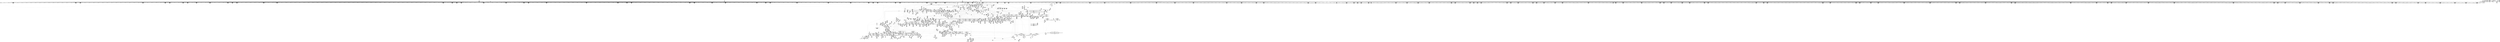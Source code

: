digraph {
	CE0x442f690 [shape=record,shape=Mrecord,label="{CE0x442f690|8:_i8,_32:_%struct.inode*,_%struct.selinux_audit_data*,_128:_i32,_132:_i32,_456:_i8*,_:_SCMRE_96,97_}"]
	CE0x445d210 [shape=record,shape=Mrecord,label="{CE0x445d210|file_has_perm:f_security|security/selinux/hooks.c,1674|*SummSource*}"]
	CE0x43fd1d0 [shape=record,shape=Mrecord,label="{CE0x43fd1d0|8:_i8,_32:_%struct.inode*,_%struct.selinux_audit_data*,_128:_i32,_132:_i32,_456:_i8*,_:_SCMRE_202,203_}"]
	CE0x4506fc0 [shape=record,shape=Mrecord,label="{CE0x4506fc0|0:_i32,_4:_i32,_8:_i16,_12:_i32,_16:_i32,_20:_i32,_24:_i32,_56:_i8*,_:_SCMRE_917,918_}"]
	CE0x44252f0 [shape=record,shape=Mrecord,label="{CE0x44252f0|0:_i32,_4:_i32,_8:_i16,_12:_i32,_16:_i32,_20:_i32,_24:_i32,_56:_i8*,_:_SCMRE_8,12_|*MultipleSource*|*LoadInst*|include/linux/fs.h,1916|security/selinux/hooks.c,1675|Function::inode_has_perm&Arg::inode::|security/selinux/hooks.c,1611}"]
	CE0x4465020 [shape=record,shape=Mrecord,label="{CE0x4465020|0:_i32,_4:_i32,_8:_i16,_12:_i32,_16:_i32,_20:_i32,_24:_i32,_56:_i8*,_:_SCMRE_208,210_|*MultipleSource*|*LoadInst*|include/linux/fs.h,1916|security/selinux/hooks.c,1675|Function::inode_has_perm&Arg::inode::|security/selinux/hooks.c,1611}"]
	CE0x4507320 [shape=record,shape=Mrecord,label="{CE0x4507320|0:_i32,_4:_i32,_8:_i16,_12:_i32,_16:_i32,_20:_i32,_24:_i32,_56:_i8*,_:_SCMRE_919,920_}"]
	CE0x43e2f90 [shape=record,shape=Mrecord,label="{CE0x43e2f90|i64*_getelementptr_inbounds_(_11_x_i64_,_11_x_i64_*___llvm_gcov_ctr268,_i64_0,_i64_1)|*Constant*|*SummSource*}"]
	CE0x43e0e70 [shape=record,shape=Mrecord,label="{CE0x43e0e70|get_current:entry|*SummSink*}"]
	CE0x4419000 [shape=record,shape=Mrecord,label="{CE0x4419000|8:_i8,_32:_%struct.inode*,_%struct.selinux_audit_data*,_128:_i32,_132:_i32,_456:_i8*,_:_SCMRE_78,79_}"]
	CE0x450e560 [shape=record,shape=Mrecord,label="{CE0x450e560|inode_has_perm:tmp14|security/selinux/hooks.c,1614|*SummSource*}"]
	CE0x449fc50 [shape=record,shape=Mrecord,label="{CE0x449fc50|i64*_getelementptr_inbounds_(_12_x_i64_,_12_x_i64_*___llvm_gcov_ctr170,_i64_0,_i64_10)|*Constant*|*SummSink*}"]
	CE0x4466d10 [shape=record,shape=Mrecord,label="{CE0x4466d10|0:_i32,_4:_i32,_8:_i16,_12:_i32,_16:_i32,_20:_i32,_24:_i32,_56:_i8*,_:_SCMRE_250,251_}"]
	CE0x43f7ea0 [shape=record,shape=Mrecord,label="{CE0x43f7ea0|selinux_file_receive:tmp5|security/selinux/hooks.c,3414|*SummSource*}"]
	CE0x4514230 [shape=record,shape=Mrecord,label="{CE0x4514230|__validate_creds:tmp5|include/linux/cred.h,173|*SummSource*}"]
	CE0x44a3ae0 [shape=record,shape=Mrecord,label="{CE0x44a3ae0|inode_has_perm:perms|Function::inode_has_perm&Arg::perms::|*SummSink*}"]
	CE0x4499460 [shape=record,shape=Mrecord,label="{CE0x4499460|_ret_void,_!dbg_!27722|include/linux/cred.h,175}"]
	CE0x43e5ec0 [shape=record,shape=Mrecord,label="{CE0x43e5ec0|selinux_file_receive:tobool1|security/selinux/hooks.c,3414|*SummSource*}"]
	CE0x4500210 [shape=record,shape=Mrecord,label="{CE0x4500210|0:_i32,_4:_i32,_8:_i16,_12:_i32,_16:_i32,_20:_i32,_24:_i32,_56:_i8*,_:_SCMRE_808,816_|*MultipleSource*|*LoadInst*|include/linux/fs.h,1916|security/selinux/hooks.c,1675|Function::inode_has_perm&Arg::inode::|security/selinux/hooks.c,1611}"]
	CE0x56f4ab0 [shape=record,shape=Mrecord,label="{CE0x56f4ab0|selinux_file_receive:do.body|*SummSource*}"]
	CE0x445f590 [shape=record,shape=Mrecord,label="{CE0x445f590|file_to_av:and3|security/selinux/hooks.c,1904|*SummSink*}"]
	CE0x43ec8e0 [shape=record,shape=Mrecord,label="{CE0x43ec8e0|selinux_file_receive:tmp15|security/selinux/hooks.c,3414|*SummSink*}"]
	CE0x43d0160 [shape=record,shape=Mrecord,label="{CE0x43d0160|file_has_perm:tmp15|security/selinux/hooks.c,1688}"]
	CE0x442cd80 [shape=record,shape=Mrecord,label="{CE0x442cd80|8:_i8,_32:_%struct.inode*,_%struct.selinux_audit_data*,_128:_i32,_132:_i32,_456:_i8*,_:_SCMRE_153,154_}"]
	CE0x441c0d0 [shape=record,shape=Mrecord,label="{CE0x441c0d0|8:_i8,_32:_%struct.inode*,_%struct.selinux_audit_data*,_128:_i32,_132:_i32,_456:_i8*,_:_SCMRE_408,416_|*MultipleSource*|security/selinux/hooks.c,1902|Function::selinux_file_receive&Arg::file::|Function::file_has_perm&Arg::file::|Function::file_to_av&Arg::file::}"]
	CE0x4440910 [shape=record,shape=Mrecord,label="{CE0x4440910|8:_i8,_32:_%struct.inode*,_%struct.selinux_audit_data*,_128:_i32,_132:_i32,_456:_i8*,_:_SCMRE_472,480_|*MultipleSource*|security/selinux/hooks.c,1902|Function::selinux_file_receive&Arg::file::|Function::file_has_perm&Arg::file::|Function::file_to_av&Arg::file::}"]
	CE0x450a600 [shape=record,shape=Mrecord,label="{CE0x450a600|0:_i32,_4:_i32,_8:_i16,_12:_i32,_16:_i32,_20:_i32,_24:_i32,_56:_i8*,_:_SCMRE_981,982_}"]
	CE0x441eef0 [shape=record,shape=Mrecord,label="{CE0x441eef0|8:_i8,_32:_%struct.inode*,_%struct.selinux_audit_data*,_128:_i32,_132:_i32,_456:_i8*,_:_SCMRE_55,56_}"]
	CE0x44fd4d0 [shape=record,shape=Mrecord,label="{CE0x44fd4d0|0:_i32,_4:_i32,_8:_i16,_12:_i32,_16:_i32,_20:_i32,_24:_i32,_56:_i8*,_:_SCMRE_672,680_|*MultipleSource*|*LoadInst*|include/linux/fs.h,1916|security/selinux/hooks.c,1675|Function::inode_has_perm&Arg::inode::|security/selinux/hooks.c,1611}"]
	CE0x44f8530 [shape=record,shape=Mrecord,label="{CE0x44f8530|0:_i32,_4:_i32,_8:_i16,_12:_i32,_16:_i32,_20:_i32,_24:_i32,_56:_i8*,_:_SCMRE_586,587_}"]
	CE0x451afb0 [shape=record,shape=Mrecord,label="{CE0x451afb0|inode_has_perm:expval|security/selinux/hooks.c,1611|*SummSink*}"]
	CE0x44f7960 [shape=record,shape=Mrecord,label="{CE0x44f7960|0:_i32,_4:_i32,_8:_i16,_12:_i32,_16:_i32,_20:_i32,_24:_i32,_56:_i8*,_:_SCMRE_579,580_}"]
	CE0x4412910 [shape=record,shape=Mrecord,label="{CE0x4412910|file_to_av:tmp25|security/selinux/hooks.c,1910}"]
	CE0x4426d20 [shape=record,shape=Mrecord,label="{CE0x4426d20|file_has_perm:if.then|*SummSink*}"]
	CE0x4528860 [shape=record,shape=Mrecord,label="{CE0x4528860|i32_3|*Constant*}"]
	CE0x44906f0 [shape=record,shape=Mrecord,label="{CE0x44906f0|__validate_creds:tmp|*SummSource*}"]
	CE0x450ba90 [shape=record,shape=Mrecord,label="{CE0x450ba90|i32_512|*Constant*|*SummSink*}"]
	CE0x4511970 [shape=record,shape=Mrecord,label="{CE0x4511970|inode_has_perm:tmp19|security/selinux/hooks.c,1618|*SummSource*}"]
	CE0x451e4c0 [shape=record,shape=Mrecord,label="{CE0x451e4c0|inode_has_perm:tmp12|security/selinux/hooks.c,1612|*SummSink*}"]
	CE0x4471ce0 [shape=record,shape=Mrecord,label="{CE0x4471ce0|0:_i32,_4:_i32,_8:_i16,_12:_i32,_16:_i32,_20:_i32,_24:_i32,_56:_i8*,_:_SCMRE_483,484_}"]
	CE0x4474e20 [shape=record,shape=Mrecord,label="{CE0x4474e20|i16_8|*Constant*|*SummSource*}"]
	CE0x449f430 [shape=record,shape=Mrecord,label="{CE0x449f430|file_has_perm:rc.0|*SummSource*}"]
	CE0x44a1e80 [shape=record,shape=Mrecord,label="{CE0x44a1e80|file_has_perm:tmp25|security/selinux/hooks.c,1695|*SummSink*}"]
	CE0x43e7e30 [shape=record,shape=Mrecord,label="{CE0x43e7e30|GLOBAL:selinux_file_receive.__warned|Global_var:selinux_file_receive.__warned|*SummSource*}"]
	CE0x43d0e20 [shape=record,shape=Mrecord,label="{CE0x43d0e20|file_to_av:tmp12|security/selinux/hooks.c,1904|*SummSource*}"]
	CE0x44609f0 [shape=record,shape=Mrecord,label="{CE0x44609f0|file_to_av:conv11|security/selinux/hooks.c,1906}"]
	CE0x43e6480 [shape=record,shape=Mrecord,label="{CE0x43e6480|i64*_getelementptr_inbounds_(_11_x_i64_,_11_x_i64_*___llvm_gcov_ctr268,_i64_0,_i64_1)|*Constant*|*SummSink*}"]
	CE0x44fb7d0 [shape=record,shape=Mrecord,label="{CE0x44fb7d0|0:_i32,_4:_i32,_8:_i16,_12:_i32,_16:_i32,_20:_i32,_24:_i32,_56:_i8*,_:_SCMRE_616,617_}"]
	CE0x4509c90 [shape=record,shape=Mrecord,label="{CE0x4509c90|0:_i32,_4:_i32,_8:_i16,_12:_i32,_16:_i32,_20:_i32,_24:_i32,_56:_i8*,_:_SCMRE_977,978_}"]
	CE0x4430770 [shape=record,shape=Mrecord,label="{CE0x4430770|file_to_av:tmp2|*LoadInst*|security/selinux/hooks.c,1902}"]
	CE0x43f1a30 [shape=record,shape=Mrecord,label="{CE0x43f1a30|selinux_file_receive:file|Function::selinux_file_receive&Arg::file::|*SummSource*}"]
	CE0x44fa1e0 [shape=record,shape=Mrecord,label="{CE0x44fa1e0|0:_i32,_4:_i32,_8:_i16,_12:_i32,_16:_i32,_20:_i32,_24:_i32,_56:_i8*,_:_SCMRE_603,604_}"]
	CE0x448ea50 [shape=record,shape=Mrecord,label="{CE0x448ea50|file_has_perm:tmp18|security/selinux/hooks.c,1690|*SummSink*}"]
	CE0x451c370 [shape=record,shape=Mrecord,label="{CE0x451c370|GLOBAL:__llvm_gcov_ctr154|Global_var:__llvm_gcov_ctr154|*SummSink*}"]
	CE0x4470690 [shape=record,shape=Mrecord,label="{CE0x4470690|0:_i32,_4:_i32,_8:_i16,_12:_i32,_16:_i32,_20:_i32,_24:_i32,_56:_i8*,_:_SCMRE_464,472_|*MultipleSource*|*LoadInst*|include/linux/fs.h,1916|security/selinux/hooks.c,1675|Function::inode_has_perm&Arg::inode::|security/selinux/hooks.c,1611}"]
	CE0x44797d0 [shape=record,shape=Mrecord,label="{CE0x44797d0|file_has_perm:if.end|*SummSource*}"]
	CE0x44fa390 [shape=record,shape=Mrecord,label="{CE0x44fa390|0:_i32,_4:_i32,_8:_i16,_12:_i32,_16:_i32,_20:_i32,_24:_i32,_56:_i8*,_:_SCMRE_604,605_}"]
	CE0x43ecd80 [shape=record,shape=Mrecord,label="{CE0x43ecd80|selinux_file_receive:tmp16|security/selinux/hooks.c,3414|*SummSource*}"]
	CE0x447a680 [shape=record,shape=Mrecord,label="{CE0x447a680|file_has_perm:if.end10|*SummSink*}"]
	CE0x44f6a30 [shape=record,shape=Mrecord,label="{CE0x44f6a30|0:_i32,_4:_i32,_8:_i16,_12:_i32,_16:_i32,_20:_i32,_24:_i32,_56:_i8*,_:_SCMRE_570,571_}"]
	CE0x449e570 [shape=record,shape=Mrecord,label="{CE0x449e570|__validate_creds:entry}"]
	CE0x447b250 [shape=record,shape=Mrecord,label="{CE0x447b250|cred_sid:security|security/selinux/hooks.c,196}"]
	CE0x4505160 [shape=record,shape=Mrecord,label="{CE0x4505160|0:_i32,_4:_i32,_8:_i16,_12:_i32,_16:_i32,_20:_i32,_24:_i32,_56:_i8*,_:_SCMRE_899,900_}"]
	CE0x44d1ee0 [shape=record,shape=Mrecord,label="{CE0x44d1ee0|0:_i32,_4:_i32,_8:_i16,_12:_i32,_16:_i32,_20:_i32,_24:_i32,_56:_i8*,_:_SCMRE_180,181_}"]
	CE0x4471e90 [shape=record,shape=Mrecord,label="{CE0x4471e90|0:_i32,_4:_i32,_8:_i16,_12:_i32,_16:_i32,_20:_i32,_24:_i32,_56:_i8*,_:_SCMRE_484,485_}"]
	CE0x4512710 [shape=record,shape=Mrecord,label="{CE0x4512710|__validate_creds:if.then|*SummSource*}"]
	CE0x445d5a0 [shape=record,shape=Mrecord,label="{CE0x445d5a0|file_inode:tmp1|*SummSource*}"]
	CE0x4504740 [shape=record,shape=Mrecord,label="{CE0x4504740|0:_i32,_4:_i32,_8:_i16,_12:_i32,_16:_i32,_20:_i32,_24:_i32,_56:_i8*,_:_SCMRE_893,894_}"]
	CE0x44793c0 [shape=record,shape=Mrecord,label="{CE0x44793c0|cred_sid:tmp5|security/selinux/hooks.c,196|*SummSource*}"]
	CE0x450ae00 [shape=record,shape=Mrecord,label="{CE0x450ae00|0:_i32,_4:_i32,_8:_i16,_12:_i32,_16:_i32,_20:_i32,_24:_i32,_56:_i8*,_:_SCMRE_992,1000_|*MultipleSource*|*LoadInst*|include/linux/fs.h,1916|security/selinux/hooks.c,1675|Function::inode_has_perm&Arg::inode::|security/selinux/hooks.c,1611}"]
	CE0x4468360 [shape=record,shape=Mrecord,label="{CE0x4468360|0:_i32,_4:_i32,_8:_i16,_12:_i32,_16:_i32,_20:_i32,_24:_i32,_56:_i8*,_:_SCMRE_263,264_}"]
	CE0x44f92b0 [shape=record,shape=Mrecord,label="{CE0x44f92b0|0:_i32,_4:_i32,_8:_i16,_12:_i32,_16:_i32,_20:_i32,_24:_i32,_56:_i8*,_:_SCMRE_594,595_}"]
	CE0x45239c0 [shape=record,shape=Mrecord,label="{CE0x45239c0|inode_has_perm:tmp18|security/selinux/hooks.c,1617}"]
	CE0x43d4e00 [shape=record,shape=Mrecord,label="{CE0x43d4e00|i64*_getelementptr_inbounds_(_11_x_i64_,_11_x_i64_*___llvm_gcov_ctr268,_i64_0,_i64_6)|*Constant*|*SummSource*}"]
	CE0x440d3a0 [shape=record,shape=Mrecord,label="{CE0x440d3a0|GLOBAL:__llvm_gcov_ctr171|Global_var:__llvm_gcov_ctr171|*SummSink*}"]
	CE0x4486840 [shape=record,shape=Mrecord,label="{CE0x4486840|file_has_perm:tmp4|security/selinux/hooks.c,1681|*SummSink*}"]
	CE0x4502070 [shape=record,shape=Mrecord,label="{CE0x4502070|0:_i32,_4:_i32,_8:_i16,_12:_i32,_16:_i32,_20:_i32,_24:_i32,_56:_i8*,_:_SCMRE_870,871_}"]
	CE0x4471b30 [shape=record,shape=Mrecord,label="{CE0x4471b30|0:_i32,_4:_i32,_8:_i16,_12:_i32,_16:_i32,_20:_i32,_24:_i32,_56:_i8*,_:_SCMRE_482,483_}"]
	CE0x4413a60 [shape=record,shape=Mrecord,label="{CE0x4413a60|file_to_av:conv12|security/selinux/hooks.c,1908|*SummSource*}"]
	CE0x43ca480 [shape=record,shape=Mrecord,label="{CE0x43ca480|8:_i8,_32:_%struct.inode*,_%struct.selinux_audit_data*,_128:_i32,_132:_i32,_456:_i8*,_:_SCMRE_428,432_|*MultipleSource*|security/selinux/hooks.c,1902|Function::selinux_file_receive&Arg::file::|Function::file_has_perm&Arg::file::|Function::file_to_av&Arg::file::}"]
	CE0x4413540 [shape=record,shape=Mrecord,label="{CE0x4413540|file_to_av:tmp22|security/selinux/hooks.c,1908}"]
	CE0x45270a0 [shape=record,shape=Mrecord,label="{CE0x45270a0|i64*_getelementptr_inbounds_(_5_x_i64_,_5_x_i64_*___llvm_gcov_ctr155,_i64_0,_i64_4)|*Constant*|*SummSource*}"]
	"CONST[source:0(mediator),value:0(static)][purpose:{operation}][SrcIdx:3]"
	CE0x451d5f0 [shape=record,shape=Mrecord,label="{CE0x451d5f0|i64*_getelementptr_inbounds_(_8_x_i64_,_8_x_i64_*___llvm_gcov_ctr154,_i64_0,_i64_5)|*Constant*|*SummSource*}"]
	CE0x4505d30 [shape=record,shape=Mrecord,label="{CE0x4505d30|0:_i32,_4:_i32,_8:_i16,_12:_i32,_16:_i32,_20:_i32,_24:_i32,_56:_i8*,_:_SCMRE_906,907_}"]
	CE0x44f5950 [shape=record,shape=Mrecord,label="{CE0x44f5950|0:_i32,_4:_i32,_8:_i16,_12:_i32,_16:_i32,_20:_i32,_24:_i32,_56:_i8*,_:_SCMRE_560,561_}"]
	CE0x4418350 [shape=record,shape=Mrecord,label="{CE0x4418350|8:_i8,_32:_%struct.inode*,_%struct.selinux_audit_data*,_128:_i32,_132:_i32,_456:_i8*,_:_SCMRE_103,104_}"]
	CE0x43e31c0 [shape=record,shape=Mrecord,label="{CE0x43e31c0|i64_3|*Constant*|*SummSource*}"]
	CE0x4523cf0 [shape=record,shape=Mrecord,label="{CE0x4523cf0|inode_has_perm:tmp18|security/selinux/hooks.c,1617|*SummSink*}"]
	CE0x4474250 [shape=record,shape=Mrecord,label="{CE0x4474250|file_has_perm:f_path|security/selinux/hooks.c,1681}"]
	CE0x441e150 [shape=record,shape=Mrecord,label="{CE0x441e150|8:_i8,_32:_%struct.inode*,_%struct.selinux_audit_data*,_128:_i32,_132:_i32,_456:_i8*,_:_SCMRE_2,3_}"]
	CE0x44fe810 [shape=record,shape=Mrecord,label="{CE0x44fe810|0:_i32,_4:_i32,_8:_i16,_12:_i32,_16:_i32,_20:_i32,_24:_i32,_56:_i8*,_:_SCMRE_728,736_|*MultipleSource*|*LoadInst*|include/linux/fs.h,1916|security/selinux/hooks.c,1675|Function::inode_has_perm&Arg::inode::|security/selinux/hooks.c,1611}"]
	CE0x447ba00 [shape=record,shape=Mrecord,label="{CE0x447ba00|GLOBAL:llvm.expect.i64|*Constant*}"]
	CE0x44cb820 [shape=record,shape=Mrecord,label="{CE0x44cb820|0:_i32,_4:_i32,_8:_i16,_12:_i32,_16:_i32,_20:_i32,_24:_i32,_56:_i8*,_:_SCMRE_64,72_|*MultipleSource*|*LoadInst*|include/linux/fs.h,1916|security/selinux/hooks.c,1675|Function::inode_has_perm&Arg::inode::|security/selinux/hooks.c,1611}"]
	CE0x445d430 [shape=record,shape=Mrecord,label="{CE0x445d430|file_inode:tmp1}"]
	CE0x44a0f00 [shape=record,shape=Mrecord,label="{CE0x44a0f00|i64*_getelementptr_inbounds_(_12_x_i64_,_12_x_i64_*___llvm_gcov_ctr170,_i64_0,_i64_11)|*Constant*}"]
	CE0x43e2820 [shape=record,shape=Mrecord,label="{CE0x43e2820|file_to_av:if.then|*SummSink*}"]
	CE0x440ff90 [shape=record,shape=Mrecord,label="{CE0x440ff90|file_to_av:f_flags|security/selinux/hooks.c,1905|*SummSource*}"]
	CE0x43d0970 [shape=record,shape=Mrecord,label="{CE0x43d0970|file_to_av:tmp11|security/selinux/hooks.c,1904|*SummSource*}"]
	CE0x445d670 [shape=record,shape=Mrecord,label="{CE0x445d670|i64*_getelementptr_inbounds_(_2_x_i64_,_2_x_i64_*___llvm_gcov_ctr162,_i64_0,_i64_1)|*Constant*}"]
	CE0x4436550 [shape=record,shape=Mrecord,label="{CE0x4436550|_call_void_mcount()_#3}"]
	CE0x4463a30 [shape=record,shape=Mrecord,label="{CE0x4463a30|0:_i32,_4:_i32,_8:_i16,_12:_i32,_16:_i32,_20:_i32,_24:_i32,_56:_i8*,_:_SCMRE_196,197_}"]
	CE0x4499d50 [shape=record,shape=Mrecord,label="{CE0x4499d50|__validate_creds:lnot1|include/linux/cred.h,173}"]
	CE0x442ea70 [shape=record,shape=Mrecord,label="{CE0x442ea70|file_to_av:tmp}"]
	CE0x43e6cf0 [shape=record,shape=Mrecord,label="{CE0x43e6cf0|selinux_file_receive:tmp7|security/selinux/hooks.c,3414}"]
	CE0x4494890 [shape=record,shape=Mrecord,label="{CE0x4494890|i32_10|*Constant*}"]
	CE0x442a640 [shape=record,shape=Mrecord,label="{CE0x442a640|avc_has_perm:tclass|Function::avc_has_perm&Arg::tclass::|*SummSink*}"]
	CE0x43c0ac0 [shape=record,shape=Mrecord,label="{CE0x43c0ac0|i64_2|*Constant*}"]
	CE0x451aa00 [shape=record,shape=Mrecord,label="{CE0x451aa00|GLOBAL:llvm.expect.i64|*Constant*|*SummSource*}"]
	CE0x4493850 [shape=record,shape=Mrecord,label="{CE0x4493850|inode_has_perm:tmp4|security/selinux/hooks.c,1609|*SummSource*}"]
	CE0x4527a20 [shape=record,shape=Mrecord,label="{CE0x4527a20|__validate_creds:tmp8|include/linux/cred.h,175|*SummSource*}"]
	CE0x443cd10 [shape=record,shape=Mrecord,label="{CE0x443cd10|8:_i8,_32:_%struct.inode*,_%struct.selinux_audit_data*,_128:_i32,_132:_i32,_456:_i8*,_:_SCMRE_114,115_}"]
	CE0x446d2b0 [shape=record,shape=Mrecord,label="{CE0x446d2b0|0:_i32,_4:_i32,_8:_i16,_12:_i32,_16:_i32,_20:_i32,_24:_i32,_56:_i8*,_:_SCMRE_310,311_}"]
	CE0x45116d0 [shape=record,shape=Mrecord,label="{CE0x45116d0|inode_has_perm:tmp17|security/selinux/hooks.c,1617|*SummSource*}"]
	CE0x449f5b0 [shape=record,shape=Mrecord,label="{CE0x449f5b0|file_has_perm:rc.0|*SummSink*}"]
	CE0x4464e70 [shape=record,shape=Mrecord,label="{CE0x4464e70|0:_i32,_4:_i32,_8:_i16,_12:_i32,_16:_i32,_20:_i32,_24:_i32,_56:_i8*,_:_SCMRE_240,241_}"]
	CE0x43e29b0 [shape=record,shape=Mrecord,label="{CE0x43e29b0|file_to_av:if.end19|*SummSink*}"]
	CE0x44a4300 [shape=record,shape=Mrecord,label="{CE0x44a4300|_ret_i32_%retval.0,_!dbg_!27739|security/selinux/hooks.c,1618|*SummSource*}"]
	CE0x44721f0 [shape=record,shape=Mrecord,label="{CE0x44721f0|0:_i32,_4:_i32,_8:_i16,_12:_i32,_16:_i32,_20:_i32,_24:_i32,_56:_i8*,_:_SCMRE_486,487_}"]
	CE0x43f13f0 [shape=record,shape=Mrecord,label="{CE0x43f13f0|file_to_av:entry}"]
	CE0x44a2cd0 [shape=record,shape=Mrecord,label="{CE0x44a2cd0|inode_has_perm:entry|*SummSource*}"]
	CE0x5638d90 [shape=record,shape=Mrecord,label="{CE0x5638d90|selinux_file_receive:tmp|*SummSink*}"]
	CE0x443e470 [shape=record,shape=Mrecord,label="{CE0x443e470|_call_void_mcount()_#3}"]
	CE0x450e430 [shape=record,shape=Mrecord,label="{CE0x450e430|inode_has_perm:tmp14|security/selinux/hooks.c,1614}"]
	CE0x44fa030 [shape=record,shape=Mrecord,label="{CE0x44fa030|0:_i32,_4:_i32,_8:_i16,_12:_i32,_16:_i32,_20:_i32,_24:_i32,_56:_i8*,_:_SCMRE_602,603_}"]
	CE0x45129b0 [shape=record,shape=Mrecord,label="{CE0x45129b0|__validate_creds:if.end}"]
	CE0x441abd0 [shape=record,shape=Mrecord,label="{CE0x441abd0|8:_i8,_32:_%struct.inode*,_%struct.selinux_audit_data*,_128:_i32,_132:_i32,_456:_i8*,_:_SCMRE_248,256_|*MultipleSource*|security/selinux/hooks.c,1902|Function::selinux_file_receive&Arg::file::|Function::file_has_perm&Arg::file::|Function::file_to_av&Arg::file::}"]
	CE0x448db90 [shape=record,shape=Mrecord,label="{CE0x448db90|file_has_perm:tmp22|security/selinux/hooks.c,1694|*SummSource*}"]
	CE0x43f3530 [shape=record,shape=Mrecord,label="{CE0x43f3530|file_has_perm:cred|Function::file_has_perm&Arg::cred::|*SummSink*}"]
	CE0x4523bc0 [shape=record,shape=Mrecord,label="{CE0x4523bc0|inode_has_perm:tmp18|security/selinux/hooks.c,1617|*SummSource*}"]
	CE0x4497030 [shape=record,shape=Mrecord,label="{CE0x4497030|_call_void_mcount()_#3}"]
	CE0x449ace0 [shape=record,shape=Mrecord,label="{CE0x449ace0|__validate_creds:expval|include/linux/cred.h,173}"]
	CE0x441ad50 [shape=record,shape=Mrecord,label="{CE0x441ad50|8:_i8,_32:_%struct.inode*,_%struct.selinux_audit_data*,_128:_i32,_132:_i32,_456:_i8*,_:_SCMRE_256,264_|*MultipleSource*|security/selinux/hooks.c,1902|Function::selinux_file_receive&Arg::file::|Function::file_has_perm&Arg::file::|Function::file_to_av&Arg::file::}"]
	CE0x448c3c0 [shape=record,shape=Mrecord,label="{CE0x448c3c0|file_has_perm:tmp17|security/selinux/hooks.c,1689}"]
	CE0x446d460 [shape=record,shape=Mrecord,label="{CE0x446d460|0:_i32,_4:_i32,_8:_i16,_12:_i32,_16:_i32,_20:_i32,_24:_i32,_56:_i8*,_:_SCMRE_311,312_}"]
	CE0x45092c0 [shape=record,shape=Mrecord,label="{CE0x45092c0|0:_i32,_4:_i32,_8:_i16,_12:_i32,_16:_i32,_20:_i32,_24:_i32,_56:_i8*,_:_SCMRE_952,960_|*MultipleSource*|*LoadInst*|include/linux/fs.h,1916|security/selinux/hooks.c,1675|Function::inode_has_perm&Arg::inode::|security/selinux/hooks.c,1611}"]
	CE0x4476660 [shape=record,shape=Mrecord,label="{CE0x4476660|COLLAPSED:_GCMRE___llvm_gcov_ctr170_internal_global_12_x_i64_zeroinitializer:_elem_0:default:}"]
	CE0x4444520 [shape=record,shape=Mrecord,label="{CE0x4444520|file_has_perm:tmp8|security/selinux/hooks.c,1683|*SummSink*}"]
	CE0x4506240 [shape=record,shape=Mrecord,label="{CE0x4506240|0:_i32,_4:_i32,_8:_i16,_12:_i32,_16:_i32,_20:_i32,_24:_i32,_56:_i8*,_:_SCMRE_909,910_}"]
	CE0x43c9220 [shape=record,shape=Mrecord,label="{CE0x43c9220|8:_i8,_32:_%struct.inode*,_%struct.selinux_audit_data*,_128:_i32,_132:_i32,_456:_i8*,_:_SCMRE_396,400_|*MultipleSource*|security/selinux/hooks.c,1902|Function::selinux_file_receive&Arg::file::|Function::file_has_perm&Arg::file::|Function::file_to_av&Arg::file::}"]
	CE0x4426b30 [shape=record,shape=Mrecord,label="{CE0x4426b30|file_has_perm:if.then}"]
	CE0x44d3170 [shape=record,shape=Mrecord,label="{CE0x44d3170|0:_i32,_4:_i32,_8:_i16,_12:_i32,_16:_i32,_20:_i32,_24:_i32,_56:_i8*,_:_SCMRE_191,192_}"]
	CE0x44ce3d0 [shape=record,shape=Mrecord,label="{CE0x44ce3d0|0:_i32,_4:_i32,_8:_i16,_12:_i32,_16:_i32,_20:_i32,_24:_i32,_56:_i8*,_:_SCMRE_145,146_}"]
	CE0x4419480 [shape=record,shape=Mrecord,label="{CE0x4419480|8:_i8,_32:_%struct.inode*,_%struct.selinux_audit_data*,_128:_i32,_132:_i32,_456:_i8*,_:_SCMRE_81,82_}"]
	CE0x43fc450 [shape=record,shape=Mrecord,label="{CE0x43fc450|8:_i8,_32:_%struct.inode*,_%struct.selinux_audit_data*,_128:_i32,_132:_i32,_456:_i8*,_:_SCMRE_193,194_}"]
	CE0x44cfb70 [shape=record,shape=Mrecord,label="{CE0x44cfb70|0:_i32,_4:_i32,_8:_i16,_12:_i32,_16:_i32,_20:_i32,_24:_i32,_56:_i8*,_:_SCMRE_159,160_}"]
	CE0x451c5b0 [shape=record,shape=Mrecord,label="{CE0x451c5b0|inode_has_perm:tmp8|security/selinux/hooks.c,1611|*SummSink*}"]
	CE0x43d86f0 [shape=record,shape=Mrecord,label="{CE0x43d86f0|selinux_file_receive:call|security/selinux/hooks.c,3414|*SummSource*}"]
	CE0x45131f0 [shape=record,shape=Mrecord,label="{CE0x45131f0|__validate_creds:bb}"]
	CE0x43cf3b0 [shape=record,shape=Mrecord,label="{CE0x43cf3b0|file_has_perm:tmp12|security/selinux/hooks.c,1688|*SummSource*}"]
	CE0x4518bd0 [shape=record,shape=Mrecord,label="{CE0x4518bd0|inode_has_perm:and|security/selinux/hooks.c,1611|*SummSource*}"]
	CE0x43fe610 [shape=record,shape=Mrecord,label="{CE0x43fe610|8:_i8,_32:_%struct.inode*,_%struct.selinux_audit_data*,_128:_i32,_132:_i32,_456:_i8*,_:_SCMRE_10,11_}"]
	CE0x44d1b80 [shape=record,shape=Mrecord,label="{CE0x44d1b80|0:_i32,_4:_i32,_8:_i16,_12:_i32,_16:_i32,_20:_i32,_24:_i32,_56:_i8*,_:_SCMRE_178,179_}"]
	CE0x4498100 [shape=record,shape=Mrecord,label="{CE0x4498100|i64_1|*Constant*}"]
	CE0x445e0b0 [shape=record,shape=Mrecord,label="{CE0x445e0b0|file_inode:tmp|*SummSource*}"]
	CE0x4518f90 [shape=record,shape=Mrecord,label="{CE0x4518f90|inode_has_perm:tobool|security/selinux/hooks.c,1611|*SummSink*}"]
	CE0x445beb0 [shape=record,shape=Mrecord,label="{CE0x445beb0|file_inode:f|Function::file_inode&Arg::f::|*SummSource*}"]
	CE0x4415d50 [shape=record,shape=Mrecord,label="{CE0x4415d50|i64*_getelementptr_inbounds_(_15_x_i64_,_15_x_i64_*___llvm_gcov_ctr171,_i64_0,_i64_8)|*Constant*|*SummSink*}"]
	CE0x451f4a0 [shape=record,shape=Mrecord,label="{CE0x451f4a0|inode_has_perm:sclass|security/selinux/hooks.c,1617}"]
	CE0x450cf40 [shape=record,shape=Mrecord,label="{CE0x450cf40|inode_has_perm:i_security|security/selinux/hooks.c,1615}"]
	CE0x44fbb30 [shape=record,shape=Mrecord,label="{CE0x44fbb30|0:_i32,_4:_i32,_8:_i16,_12:_i32,_16:_i32,_20:_i32,_24:_i32,_56:_i8*,_:_SCMRE_618,619_}"]
	CE0x4419180 [shape=record,shape=Mrecord,label="{CE0x4419180|8:_i8,_32:_%struct.inode*,_%struct.selinux_audit_data*,_128:_i32,_132:_i32,_456:_i8*,_:_SCMRE_79,80_}"]
	CE0x43f1f40 [shape=record,shape=Mrecord,label="{CE0x43f1f40|_ret_i32_%av.3,_!dbg_!27739|security/selinux/hooks.c,1917}"]
	CE0x43de570 [shape=record,shape=Mrecord,label="{CE0x43de570|8:_i8,_32:_%struct.inode*,_%struct.selinux_audit_data*,_128:_i32,_132:_i32,_456:_i8*,_:_SCMRE_170,171_}"]
	CE0x4490610 [shape=record,shape=Mrecord,label="{CE0x4490610|__validate_creds:tmp}"]
	CE0x4523380 [shape=record,shape=Mrecord,label="{CE0x4523380|i64*_getelementptr_inbounds_(_5_x_i64_,_5_x_i64_*___llvm_gcov_ctr155,_i64_0,_i64_0)|*Constant*|*SummSink*}"]
	CE0x44fdd10 [shape=record,shape=Mrecord,label="{CE0x44fdd10|0:_i32,_4:_i32,_8:_i16,_12:_i32,_16:_i32,_20:_i32,_24:_i32,_56:_i8*,_:_SCMRE_688,692_|*MultipleSource*|*LoadInst*|include/linux/fs.h,1916|security/selinux/hooks.c,1675|Function::inode_has_perm&Arg::inode::|security/selinux/hooks.c,1611}"]
	CE0x44a3e90 [shape=record,shape=Mrecord,label="{CE0x44a3e90|inode_has_perm:adp|Function::inode_has_perm&Arg::adp::|*SummSource*}"]
	CE0x43c60d0 [shape=record,shape=Mrecord,label="{CE0x43c60d0|GLOBAL:selinux_file_receive.__warned|Global_var:selinux_file_receive.__warned}"]
	CE0x4472f50 [shape=record,shape=Mrecord,label="{CE0x4472f50|0:_i32,_4:_i32,_8:_i16,_12:_i32,_16:_i32,_20:_i32,_24:_i32,_56:_i8*,_:_SCMRE_508,512_|*MultipleSource*|*LoadInst*|include/linux/fs.h,1916|security/selinux/hooks.c,1675|Function::inode_has_perm&Arg::inode::|security/selinux/hooks.c,1611}"]
	CE0x4473840 [shape=record,shape=Mrecord,label="{CE0x4473840|_ret_%struct.inode*_%tmp4,_!dbg_!27713|include/linux/fs.h,1916|*SummSource*}"]
	CE0x45039c0 [shape=record,shape=Mrecord,label="{CE0x45039c0|0:_i32,_4:_i32,_8:_i16,_12:_i32,_16:_i32,_20:_i32,_24:_i32,_56:_i8*,_:_SCMRE_885,886_}"]
	CE0x44973a0 [shape=record,shape=Mrecord,label="{CE0x44973a0|_call_void_mcount()_#3|*SummSource*}"]
	CE0x448a2f0 [shape=record,shape=Mrecord,label="{CE0x448a2f0|i64*_getelementptr_inbounds_(_12_x_i64_,_12_x_i64_*___llvm_gcov_ctr170,_i64_0,_i64_6)|*Constant*}"]
	CE0x441bdb0 [shape=record,shape=Mrecord,label="{CE0x441bdb0|8:_i8,_32:_%struct.inode*,_%struct.selinux_audit_data*,_128:_i32,_132:_i32,_456:_i8*,_:_SCMRE_288,292_|*MultipleSource*|security/selinux/hooks.c,1902|Function::selinux_file_receive&Arg::file::|Function::file_has_perm&Arg::file::|Function::file_to_av&Arg::file::}"]
	CE0x44faa50 [shape=record,shape=Mrecord,label="{CE0x44faa50|0:_i32,_4:_i32,_8:_i16,_12:_i32,_16:_i32,_20:_i32,_24:_i32,_56:_i8*,_:_SCMRE_608,609_}"]
	CE0x43fbd20 [shape=record,shape=Mrecord,label="{CE0x43fbd20|file_has_perm:call1|security/selinux/hooks.c,1677|*SummSource*}"]
	CE0x43e9ab0 [shape=record,shape=Mrecord,label="{CE0x43e9ab0|selinux_file_receive:tmp12|security/selinux/hooks.c,3414|*SummSink*}"]
	CE0x44447a0 [shape=record,shape=Mrecord,label="{CE0x44447a0|file_has_perm:tmp9|security/selinux/hooks.c,1683|*SummSource*}"]
	CE0x43f1280 [shape=record,shape=Mrecord,label="{CE0x43f1280|GLOBAL:file_to_av|*Constant*|*SummSink*}"]
	"CONST[source:0(mediator),value:2(dynamic)][purpose:{object}][SnkIdx:6]"
	CE0x44d2fc0 [shape=record,shape=Mrecord,label="{CE0x44d2fc0|0:_i32,_4:_i32,_8:_i16,_12:_i32,_16:_i32,_20:_i32,_24:_i32,_56:_i8*,_:_SCMRE_190,191_}"]
	CE0x43decf0 [shape=record,shape=Mrecord,label="{CE0x43decf0|8:_i8,_32:_%struct.inode*,_%struct.selinux_audit_data*,_128:_i32,_132:_i32,_456:_i8*,_:_SCMRE_175,176_}"]
	CE0x43c5e70 [shape=record,shape=Mrecord,label="{CE0x43c5e70|i64_0|*Constant*|*SummSink*}"]
	CE0x4496a20 [shape=record,shape=Mrecord,label="{CE0x4496a20|cred_sid:tmp4|*LoadInst*|security/selinux/hooks.c,196}"]
	CE0x440c2c0 [shape=record,shape=Mrecord,label="{CE0x440c2c0|file_to_av:tobool|security/selinux/hooks.c,1902}"]
	CE0x4463670 [shape=record,shape=Mrecord,label="{CE0x4463670|file_to_av:tobool7|security/selinux/hooks.c,1905}"]
	CE0x44434e0 [shape=record,shape=Mrecord,label="{CE0x44434e0|file_has_perm:tmp6|security/selinux/hooks.c,1683|*SummSink*}"]
	CE0x44364b0 [shape=record,shape=Mrecord,label="{CE0x44364b0|file_inode:tmp3|*SummSink*}"]
	CE0x43fe310 [shape=record,shape=Mrecord,label="{CE0x43fe310|8:_i8,_32:_%struct.inode*,_%struct.selinux_audit_data*,_128:_i32,_132:_i32,_456:_i8*,_:_SCMRE_8,9_}"]
	CE0x441b360 [shape=record,shape=Mrecord,label="{CE0x441b360|8:_i8,_32:_%struct.inode*,_%struct.selinux_audit_data*,_128:_i32,_132:_i32,_456:_i8*,_:_SCMRE_312,316_|*MultipleSource*|security/selinux/hooks.c,1902|Function::selinux_file_receive&Arg::file::|Function::file_has_perm&Arg::file::|Function::file_to_av&Arg::file::}"]
	CE0x4499190 [shape=record,shape=Mrecord,label="{CE0x4499190|__validate_creds:line|Function::__validate_creds&Arg::line::|*SummSource*}"]
	CE0x44f8890 [shape=record,shape=Mrecord,label="{CE0x44f8890|0:_i32,_4:_i32,_8:_i16,_12:_i32,_16:_i32,_20:_i32,_24:_i32,_56:_i8*,_:_SCMRE_588,589_}"]
	CE0x4446b60 [shape=record,shape=Mrecord,label="{CE0x4446b60|file_to_av:conv|security/selinux/hooks.c,1903|*SummSource*}"]
	CE0x4475690 [shape=record,shape=Mrecord,label="{CE0x4475690|file_has_perm:tmp1|*SummSink*}"]
	CE0x4478730 [shape=record,shape=Mrecord,label="{CE0x4478730|file_has_perm:out|*SummSource*}"]
	CE0x43d1ac0 [shape=record,shape=Mrecord,label="{CE0x43d1ac0|selinux_file_receive:call3|security/selinux/hooks.c,3414}"]
	CE0x4467a90 [shape=record,shape=Mrecord,label="{CE0x4467a90|0:_i32,_4:_i32,_8:_i16,_12:_i32,_16:_i32,_20:_i32,_24:_i32,_56:_i8*,_:_SCMRE_258,259_}"]
	CE0x4492570 [shape=record,shape=Mrecord,label="{CE0x4492570|GLOBAL:__validate_creds|*Constant*}"]
	CE0x43eff90 [shape=record,shape=Mrecord,label="{CE0x43eff90|_call_void_mcount()_#3|*SummSource*}"]
	CE0x44785c0 [shape=record,shape=Mrecord,label="{CE0x44785c0|file_has_perm:out}"]
	CE0x4479520 [shape=record,shape=Mrecord,label="{CE0x4479520|cred_sid:tmp5|security/selinux/hooks.c,196|*SummSink*}"]
	CE0x43fe080 [shape=record,shape=Mrecord,label="{CE0x43fe080|i8*_getelementptr_inbounds_(_45_x_i8_,_45_x_i8_*_.str12,_i32_0,_i32_0)|*Constant*|*SummSink*}"]
	CE0x4525080 [shape=record,shape=Mrecord,label="{CE0x4525080|inode_has_perm:retval.0}"]
	CE0x43f74b0 [shape=record,shape=Mrecord,label="{CE0x43f74b0|file_to_av:if.then18|*SummSink*}"]
	CE0x446be70 [shape=record,shape=Mrecord,label="{CE0x446be70|0:_i32,_4:_i32,_8:_i16,_12:_i32,_16:_i32,_20:_i32,_24:_i32,_56:_i8*,_:_SCMRE_298,299_}"]
	CE0x451d890 [shape=record,shape=Mrecord,label="{CE0x451d890|i64*_getelementptr_inbounds_(_8_x_i64_,_8_x_i64_*___llvm_gcov_ctr154,_i64_0,_i64_5)|*Constant*|*SummSink*}"]
	CE0x44fbce0 [shape=record,shape=Mrecord,label="{CE0x44fbce0|0:_i32,_4:_i32,_8:_i16,_12:_i32,_16:_i32,_20:_i32,_24:_i32,_56:_i8*,_:_SCMRE_619,620_}"]
	CE0x445bbd0 [shape=record,shape=Mrecord,label="{CE0x445bbd0|file_has_perm:tmp3|security/selinux/hooks.c,1674}"]
	CE0x4497cf0 [shape=record,shape=Mrecord,label="{CE0x4497cf0|inode_has_perm:do.body|*SummSink*}"]
	CE0x4478af0 [shape=record,shape=Mrecord,label="{CE0x4478af0|inode_has_perm:do.end|*SummSource*}"]
	CE0x450d310 [shape=record,shape=Mrecord,label="{CE0x450d310|inode_has_perm:i_security|security/selinux/hooks.c,1615|*SummSink*}"]
	CE0x4525280 [shape=record,shape=Mrecord,label="{CE0x4525280|inode_has_perm:retval.0|*SummSource*}"]
	CE0x442d080 [shape=record,shape=Mrecord,label="{CE0x442d080|8:_i8,_32:_%struct.inode*,_%struct.selinux_audit_data*,_128:_i32,_132:_i32,_456:_i8*,_:_SCMRE_155,156_}"]
	CE0x43f5af0 [shape=record,shape=Mrecord,label="{CE0x43f5af0|8:_i8,_32:_%struct.inode*,_%struct.selinux_audit_data*,_128:_i32,_132:_i32,_456:_i8*,_:_SCMRE_123,124_}"]
	CE0x4493e50 [shape=record,shape=Mrecord,label="{CE0x4493e50|inode_has_perm:i_flags|security/selinux/hooks.c,1611|*SummSink*}"]
	CE0x442cf00 [shape=record,shape=Mrecord,label="{CE0x442cf00|8:_i8,_32:_%struct.inode*,_%struct.selinux_audit_data*,_128:_i32,_132:_i32,_456:_i8*,_:_SCMRE_154,155_}"]
	CE0x448f7b0 [shape=record,shape=Mrecord,label="{CE0x448f7b0|__validate_creds:conv|include/linux/cred.h,173}"]
	CE0x44242e0 [shape=record,shape=Mrecord,label="{CE0x44242e0|_call_void_mcount()_#3}"]
	CE0x4460da0 [shape=record,shape=Mrecord,label="{CE0x4460da0|file_to_av:conv11|security/selinux/hooks.c,1906|*SummSource*}"]
	CE0x4411fd0 [shape=record,shape=Mrecord,label="{CE0x4411fd0|i64_11|*Constant*|*SummSink*}"]
	CE0x443ca10 [shape=record,shape=Mrecord,label="{CE0x443ca10|8:_i8,_32:_%struct.inode*,_%struct.selinux_audit_data*,_128:_i32,_132:_i32,_456:_i8*,_:_SCMRE_112,113_}"]
	CE0x4475b10 [shape=record,shape=Mrecord,label="{CE0x4475b10|cred_sid:tmp6|security/selinux/hooks.c,197}"]
	CE0x4464450 [shape=record,shape=Mrecord,label="{CE0x4464450|0:_i32,_4:_i32,_8:_i16,_12:_i32,_16:_i32,_20:_i32,_24:_i32,_56:_i8*,_:_SCMRE_202,203_}"]
	CE0x441e0e0 [shape=record,shape=Mrecord,label="{CE0x441e0e0|8:_i8,_32:_%struct.inode*,_%struct.selinux_audit_data*,_128:_i32,_132:_i32,_456:_i8*,_:_SCMRE_1,2_}"]
	CE0x43e2550 [shape=record,shape=Mrecord,label="{CE0x43e2550|file_to_av:if.then8|*SummSink*}"]
	CE0x4474510 [shape=record,shape=Mrecord,label="{CE0x4474510|file_has_perm:f_path|security/selinux/hooks.c,1681|*SummSink*}"]
	CE0x4475d90 [shape=record,shape=Mrecord,label="{CE0x4475d90|i32_8|*Constant*}"]
	CE0x44fb470 [shape=record,shape=Mrecord,label="{CE0x44fb470|0:_i32,_4:_i32,_8:_i16,_12:_i32,_16:_i32,_20:_i32,_24:_i32,_56:_i8*,_:_SCMRE_614,615_}"]
	CE0x43e3150 [shape=record,shape=Mrecord,label="{CE0x43e3150|i64_3|*Constant*}"]
	CE0x44664a0 [shape=record,shape=Mrecord,label="{CE0x44664a0|0:_i32,_4:_i32,_8:_i16,_12:_i32,_16:_i32,_20:_i32,_24:_i32,_56:_i8*,_:_SCMRE_245,246_}"]
	CE0x451dce0 [shape=record,shape=Mrecord,label="{CE0x451dce0|inode_has_perm:tmp11|security/selinux/hooks.c,1612}"]
	CE0x4468bd0 [shape=record,shape=Mrecord,label="{CE0x4468bd0|0:_i32,_4:_i32,_8:_i16,_12:_i32,_16:_i32,_20:_i32,_24:_i32,_56:_i8*,_:_SCMRE_268,269_}"]
	CE0x44cfd20 [shape=record,shape=Mrecord,label="{CE0x44cfd20|0:_i32,_4:_i32,_8:_i16,_12:_i32,_16:_i32,_20:_i32,_24:_i32,_56:_i8*,_:_SCMRE_160,161_}"]
	CE0x43c8f70 [shape=record,shape=Mrecord,label="{CE0x43c8f70|8:_i8,_32:_%struct.inode*,_%struct.selinux_audit_data*,_128:_i32,_132:_i32,_456:_i8*,_:_SCMRE_376,384_|*MultipleSource*|security/selinux/hooks.c,1902|Function::selinux_file_receive&Arg::file::|Function::file_has_perm&Arg::file::|Function::file_to_av&Arg::file::}"]
	CE0x4505820 [shape=record,shape=Mrecord,label="{CE0x4505820|0:_i32,_4:_i32,_8:_i16,_12:_i32,_16:_i32,_20:_i32,_24:_i32,_56:_i8*,_:_SCMRE_903,904_}"]
	"CONST[source:2(external),value:0(static)][purpose:{operation}][SrcIdx:6]"
	CE0x44237a0 [shape=record,shape=Mrecord,label="{CE0x44237a0|_call_void_mcount()_#3|*SummSink*}"]
	CE0x44fc040 [shape=record,shape=Mrecord,label="{CE0x44fc040|0:_i32,_4:_i32,_8:_i16,_12:_i32,_16:_i32,_20:_i32,_24:_i32,_56:_i8*,_:_SCMRE_621,622_}"]
	CE0x44ff5d0 [shape=record,shape=Mrecord,label="{CE0x44ff5d0|0:_i32,_4:_i32,_8:_i16,_12:_i32,_16:_i32,_20:_i32,_24:_i32,_56:_i8*,_:_SCMRE_768,776_|*MultipleSource*|*LoadInst*|include/linux/fs.h,1916|security/selinux/hooks.c,1675|Function::inode_has_perm&Arg::inode::|security/selinux/hooks.c,1611}"]
	CE0x43c8520 [shape=record,shape=Mrecord,label="{CE0x43c8520|8:_i8,_32:_%struct.inode*,_%struct.selinux_audit_data*,_128:_i32,_132:_i32,_456:_i8*,_:_SCMRE_344,360_|*MultipleSource*|security/selinux/hooks.c,1902|Function::selinux_file_receive&Arg::file::|Function::file_has_perm&Arg::file::|Function::file_to_av&Arg::file::}"]
	CE0x442bc90 [shape=record,shape=Mrecord,label="{CE0x442bc90|i64_16|*Constant*|*SummSource*}"]
	CE0x43f4a40 [shape=record,shape=Mrecord,label="{CE0x43f4a40|file_to_av:tmp1}"]
	CE0x447f1a0 [shape=record,shape=Mrecord,label="{CE0x447f1a0|GLOBAL:file_inode|*Constant*}"]
	CE0x4499bc0 [shape=record,shape=Mrecord,label="{CE0x4499bc0|inode_has_perm:i_flags|security/selinux/hooks.c,1611|*SummSource*}"]
	CE0x43e19e0 [shape=record,shape=Mrecord,label="{CE0x43e19e0|COLLAPSED:_GCMRE_current_task_external_global_%struct.task_struct*:_elem_0::|security/selinux/hooks.c,3414}"]
	CE0x44f57a0 [shape=record,shape=Mrecord,label="{CE0x44f57a0|0:_i32,_4:_i32,_8:_i16,_12:_i32,_16:_i32,_20:_i32,_24:_i32,_56:_i8*,_:_SCMRE_559,560_}"]
	CE0x43c3670 [shape=record,shape=Mrecord,label="{CE0x43c3670|8:_i8,_32:_%struct.inode*,_%struct.selinux_audit_data*,_128:_i32,_132:_i32,_456:_i8*,_:_SCMRE_32,40_|*MultipleSource*|security/selinux/hooks.c,1902|Function::selinux_file_receive&Arg::file::|Function::file_has_perm&Arg::file::|Function::file_to_av&Arg::file::}"]
	CE0x45054c0 [shape=record,shape=Mrecord,label="{CE0x45054c0|0:_i32,_4:_i32,_8:_i16,_12:_i32,_16:_i32,_20:_i32,_24:_i32,_56:_i8*,_:_SCMRE_901,902_}"]
	CE0x4437360 [shape=record,shape=Mrecord,label="{CE0x4437360|file_has_perm:tobool|security/selinux/hooks.c,1688|*SummSink*}"]
	CE0x43e6a90 [shape=record,shape=Mrecord,label="{CE0x43e6a90|selinux_file_receive:tmp6|security/selinux/hooks.c,3414|*SummSource*}"]
	CE0x451ddc0 [shape=record,shape=Mrecord,label="{CE0x451ddc0|inode_has_perm:tmp11|security/selinux/hooks.c,1612|*SummSink*}"]
	CE0x43e5200 [shape=record,shape=Mrecord,label="{CE0x43e5200|i64_3|*Constant*|*SummSink*}"]
	CE0x43fdc50 [shape=record,shape=Mrecord,label="{CE0x43fdc50|8:_i8,_32:_%struct.inode*,_%struct.selinux_audit_data*,_128:_i32,_132:_i32,_456:_i8*,_:_SCMRE_209,210_}"]
	CE0x44f8f50 [shape=record,shape=Mrecord,label="{CE0x44f8f50|0:_i32,_4:_i32,_8:_i16,_12:_i32,_16:_i32,_20:_i32,_24:_i32,_56:_i8*,_:_SCMRE_592,593_}"]
	CE0x44a5940 [shape=record,shape=Mrecord,label="{CE0x44a5940|file_inode:bb|*SummSource*}"]
	CE0x446c380 [shape=record,shape=Mrecord,label="{CE0x446c380|0:_i32,_4:_i32,_8:_i16,_12:_i32,_16:_i32,_20:_i32,_24:_i32,_56:_i8*,_:_SCMRE_301,302_}"]
	CE0x43cac20 [shape=record,shape=Mrecord,label="{CE0x43cac20|8:_i8,_32:_%struct.inode*,_%struct.selinux_audit_data*,_128:_i32,_132:_i32,_456:_i8*,_:_SCMRE_436,440_|*MultipleSource*|security/selinux/hooks.c,1902|Function::selinux_file_receive&Arg::file::|Function::file_has_perm&Arg::file::|Function::file_to_av&Arg::file::}"]
	CE0x4469e60 [shape=record,shape=Mrecord,label="{CE0x4469e60|0:_i32,_4:_i32,_8:_i16,_12:_i32,_16:_i32,_20:_i32,_24:_i32,_56:_i8*,_:_SCMRE_279,280_}"]
	CE0x44cedf0 [shape=record,shape=Mrecord,label="{CE0x44cedf0|0:_i32,_4:_i32,_8:_i16,_12:_i32,_16:_i32,_20:_i32,_24:_i32,_56:_i8*,_:_SCMRE_151,152_}"]
	CE0x448e970 [shape=record,shape=Mrecord,label="{CE0x448e970|file_has_perm:tmp18|security/selinux/hooks.c,1690}"]
	CE0x44cce20 [shape=record,shape=Mrecord,label="{CE0x44cce20|0:_i32,_4:_i32,_8:_i16,_12:_i32,_16:_i32,_20:_i32,_24:_i32,_56:_i8*,_:_SCMRE_120,128_|*MultipleSource*|*LoadInst*|include/linux/fs.h,1916|security/selinux/hooks.c,1675|Function::inode_has_perm&Arg::inode::|security/selinux/hooks.c,1611}"]
	CE0x44fa8a0 [shape=record,shape=Mrecord,label="{CE0x44fa8a0|0:_i32,_4:_i32,_8:_i16,_12:_i32,_16:_i32,_20:_i32,_24:_i32,_56:_i8*,_:_SCMRE_607,608_}"]
	CE0x442e320 [shape=record,shape=Mrecord,label="{CE0x442e320|file_to_av:if.else}"]
	CE0x443d190 [shape=record,shape=Mrecord,label="{CE0x443d190|file_to_av:tmp3|security/selinux/hooks.c,1902|*SummSource*}"]
	CE0x4460ad0 [shape=record,shape=Mrecord,label="{CE0x4460ad0|file_to_av:or10|security/selinux/hooks.c,1906|*SummSource*}"]
	CE0x4526610 [shape=record,shape=Mrecord,label="{CE0x4526610|GLOBAL:__invalid_creds|*Constant*}"]
	CE0x43d7ba0 [shape=record,shape=Mrecord,label="{CE0x43d7ba0|i64*_getelementptr_inbounds_(_11_x_i64_,_11_x_i64_*___llvm_gcov_ctr268,_i64_0,_i64_10)|*Constant*|*SummSource*}"]
	CE0x451c200 [shape=record,shape=Mrecord,label="{CE0x451c200|GLOBAL:__llvm_gcov_ctr154|Global_var:__llvm_gcov_ctr154|*SummSource*}"]
	CE0x4447690 [shape=record,shape=Mrecord,label="{CE0x4447690|file_to_av:av.0}"]
	CE0x4496f10 [shape=record,shape=Mrecord,label="{CE0x4496f10|inode_has_perm:tmp}"]
	CE0x43ddf70 [shape=record,shape=Mrecord,label="{CE0x43ddf70|8:_i8,_32:_%struct.inode*,_%struct.selinux_audit_data*,_128:_i32,_132:_i32,_456:_i8*,_:_SCMRE_166,167_}"]
	CE0x43c8270 [shape=record,shape=Mrecord,label="{CE0x43c8270|8:_i8,_32:_%struct.inode*,_%struct.selinux_audit_data*,_128:_i32,_132:_i32,_456:_i8*,_:_SCMRE_392,396_|*MultipleSource*|security/selinux/hooks.c,1902|Function::selinux_file_receive&Arg::file::|Function::file_has_perm&Arg::file::|Function::file_to_av&Arg::file::}"]
	CE0x43ee070 [shape=record,shape=Mrecord,label="{CE0x43ee070|selinux_file_receive:tmp8|security/selinux/hooks.c,3414}"]
	CE0x448c9a0 [shape=record,shape=Mrecord,label="{CE0x448c9a0|i64_8|*Constant*|*SummSink*}"]
	CE0x4477d30 [shape=record,shape=Mrecord,label="{CE0x4477d30|file_has_perm:type|security/selinux/hooks.c,1680|*SummSource*}"]
	CE0x44f6520 [shape=record,shape=Mrecord,label="{CE0x44f6520|0:_i32,_4:_i32,_8:_i16,_12:_i32,_16:_i32,_20:_i32,_24:_i32,_56:_i8*,_:_SCMRE_567,568_}"]
	CE0x4426c50 [shape=record,shape=Mrecord,label="{CE0x4426c50|file_has_perm:if.then|*SummSource*}"]
	CE0x449d450 [shape=record,shape=Mrecord,label="{CE0x449d450|__validate_creds:tobool|include/linux/cred.h,173|*SummSink*}"]
	CE0x45240e0 [shape=record,shape=Mrecord,label="{CE0x45240e0|inode_has_perm:call4|security/selinux/hooks.c,1617|*SummSource*}"]
	CE0x43d0c20 [shape=record,shape=Mrecord,label="{CE0x43d0c20|file_to_av:tmp12|security/selinux/hooks.c,1904}"]
	CE0x43f0540 [shape=record,shape=Mrecord,label="{CE0x43f0540|selinux_file_receive:tmp12|security/selinux/hooks.c,3414}"]
	CE0x442fb10 [shape=record,shape=Mrecord,label="{CE0x442fb10|8:_i8,_32:_%struct.inode*,_%struct.selinux_audit_data*,_128:_i32,_132:_i32,_456:_i8*,_:_SCMRE_99,100_}"]
	CE0x446e2d0 [shape=record,shape=Mrecord,label="{CE0x446e2d0|0:_i32,_4:_i32,_8:_i16,_12:_i32,_16:_i32,_20:_i32,_24:_i32,_56:_i8*,_:_SCMRE_352,360_|*MultipleSource*|*LoadInst*|include/linux/fs.h,1916|security/selinux/hooks.c,1675|Function::inode_has_perm&Arg::inode::|security/selinux/hooks.c,1611}"]
	CE0x43d9000 [shape=record,shape=Mrecord,label="{CE0x43d9000|i64*_getelementptr_inbounds_(_11_x_i64_,_11_x_i64_*___llvm_gcov_ctr268,_i64_0,_i64_9)|*Constant*|*SummSource*}"]
	CE0x4440660 [shape=record,shape=Mrecord,label="{CE0x4440660|8:_i8,_32:_%struct.inode*,_%struct.selinux_audit_data*,_128:_i32,_132:_i32,_456:_i8*,_:_SCMRE_464,472_|*MultipleSource*|security/selinux/hooks.c,1902|Function::selinux_file_receive&Arg::file::|Function::file_has_perm&Arg::file::|Function::file_to_av&Arg::file::}"]
	CE0x45192b0 [shape=record,shape=Mrecord,label="{CE0x45192b0|inode_has_perm:lnot|security/selinux/hooks.c,1611}"]
	CE0x4412fc0 [shape=record,shape=Mrecord,label="{CE0x4412fc0|file_to_av:tmp21|security/selinux/hooks.c,1908|*SummSource*}"]
	CE0x44a28b0 [shape=record,shape=Mrecord,label="{CE0x44a28b0|GLOBAL:inode_has_perm|*Constant*|*SummSource*}"]
	CE0x4438930 [shape=record,shape=Mrecord,label="{CE0x4438930|8:_i8,_32:_%struct.inode*,_%struct.selinux_audit_data*,_128:_i32,_132:_i32,_456:_i8*,_:_SCMRE_58,59_}"]
	CE0x450acc0 [shape=record,shape=Mrecord,label="{CE0x450acc0|0:_i32,_4:_i32,_8:_i16,_12:_i32,_16:_i32,_20:_i32,_24:_i32,_56:_i8*,_:_SCMRE_984,988_|*MultipleSource*|*LoadInst*|include/linux/fs.h,1916|security/selinux/hooks.c,1675|Function::inode_has_perm&Arg::inode::|security/selinux/hooks.c,1611}"]
	CE0x45135d0 [shape=record,shape=Mrecord,label="{CE0x45135d0|GLOBAL:__llvm_gcov_ctr155|Global_var:__llvm_gcov_ctr155|*SummSource*}"]
	CE0x443f3a0 [shape=record,shape=Mrecord,label="{CE0x443f3a0|i32_1609|*Constant*|*SummSink*}"]
	CE0x4419780 [shape=record,shape=Mrecord,label="{CE0x4419780|8:_i8,_32:_%struct.inode*,_%struct.selinux_audit_data*,_128:_i32,_132:_i32,_456:_i8*,_:_SCMRE_83,84_}"]
	CE0x44fadb0 [shape=record,shape=Mrecord,label="{CE0x44fadb0|0:_i32,_4:_i32,_8:_i16,_12:_i32,_16:_i32,_20:_i32,_24:_i32,_56:_i8*,_:_SCMRE_610,611_}"]
	CE0x44fc1f0 [shape=record,shape=Mrecord,label="{CE0x44fc1f0|0:_i32,_4:_i32,_8:_i16,_12:_i32,_16:_i32,_20:_i32,_24:_i32,_56:_i8*,_:_SCMRE_622,623_}"]
	CE0x44d3d60 [shape=record,shape=Mrecord,label="{CE0x44d3d60|cred_sid:tmp1}"]
	CE0x4508250 [shape=record,shape=Mrecord,label="{CE0x4508250|0:_i32,_4:_i32,_8:_i16,_12:_i32,_16:_i32,_20:_i32,_24:_i32,_56:_i8*,_:_SCMRE_928,929_}"]
	CE0x44f4290 [shape=record,shape=Mrecord,label="{CE0x44f4290|0:_i32,_4:_i32,_8:_i16,_12:_i32,_16:_i32,_20:_i32,_24:_i32,_56:_i8*,_:_SCMRE_536,540_|*MultipleSource*|*LoadInst*|include/linux/fs.h,1916|security/selinux/hooks.c,1675|Function::inode_has_perm&Arg::inode::|security/selinux/hooks.c,1611}"]
	CE0x445c630 [shape=record,shape=Mrecord,label="{CE0x445c630|file_has_perm:call4|security/selinux/hooks.c,1684|*SummSink*}"]
	CE0x44220b0 [shape=record,shape=Mrecord,label="{CE0x44220b0|file_to_av:tmp31|security/selinux/hooks.c,1917|*SummSink*}"]
	CE0x43e2d70 [shape=record,shape=Mrecord,label="{CE0x43e2d70|selinux_file_receive:land.lhs.true|*SummSink*}"]
	CE0x43f9ce0 [shape=record,shape=Mrecord,label="{CE0x43f9ce0|inode_has_perm:if.then|*SummSink*}"]
	CE0x43e6fb0 [shape=record,shape=Mrecord,label="{CE0x43e6fb0|selinux_file_receive:tmp4|security/selinux/hooks.c,3414|*SummSource*}"]
	CE0x440f8c0 [shape=record,shape=Mrecord,label="{CE0x440f8c0|i32_6|*Constant*}"]
	CE0x445ecb0 [shape=record,shape=Mrecord,label="{CE0x445ecb0|file_has_perm:f_security|security/selinux/hooks.c,1674|*SummSink*}"]
	CE0x44d0230 [shape=record,shape=Mrecord,label="{CE0x44d0230|0:_i32,_4:_i32,_8:_i16,_12:_i32,_16:_i32,_20:_i32,_24:_i32,_56:_i8*,_:_SCMRE_163,164_}"]
	CE0x449eb50 [shape=record,shape=Mrecord,label="{CE0x449eb50|cred_sid:sid|security/selinux/hooks.c,197}"]
	CE0x43e0d50 [shape=record,shape=Mrecord,label="{CE0x43e0d50|get_current:entry|*SummSource*}"]
	CE0x448dcc0 [shape=record,shape=Mrecord,label="{CE0x448dcc0|file_has_perm:tmp22|security/selinux/hooks.c,1694|*SummSink*}"]
	CE0x43d3ca0 [shape=record,shape=Mrecord,label="{CE0x43d3ca0|i32_3414|*Constant*|*SummSource*}"]
	CE0x44a1be0 [shape=record,shape=Mrecord,label="{CE0x44a1be0|file_has_perm:tmp25|security/selinux/hooks.c,1695}"]
	CE0x44d0aa0 [shape=record,shape=Mrecord,label="{CE0x44d0aa0|0:_i32,_4:_i32,_8:_i16,_12:_i32,_16:_i32,_20:_i32,_24:_i32,_56:_i8*,_:_SCMRE_168,169_}"]
	CE0x43f0e90 [shape=record,shape=Mrecord,label="{CE0x43f0e90|GLOBAL:file_to_av|*Constant*}"]
	CE0x44d34d0 [shape=record,shape=Mrecord,label="{CE0x44d34d0|0:_i32,_4:_i32,_8:_i16,_12:_i32,_16:_i32,_20:_i32,_24:_i32,_56:_i8*,_:_SCMRE_193,194_}"]
	CE0x4445350 [shape=record,shape=Mrecord,label="{CE0x4445350|file_has_perm:sid3|security/selinux/hooks.c,1684}"]
	CE0x4503810 [shape=record,shape=Mrecord,label="{CE0x4503810|0:_i32,_4:_i32,_8:_i16,_12:_i32,_16:_i32,_20:_i32,_24:_i32,_56:_i8*,_:_SCMRE_884,885_}"]
	CE0x443f550 [shape=record,shape=Mrecord,label="{CE0x443f550|__validate_creds:line|Function::__validate_creds&Arg::line::}"]
	CE0x451cd70 [shape=record,shape=Mrecord,label="{CE0x451cd70|inode_has_perm:tmp10|security/selinux/hooks.c,1611}"]
	CE0x446b960 [shape=record,shape=Mrecord,label="{CE0x446b960|0:_i32,_4:_i32,_8:_i16,_12:_i32,_16:_i32,_20:_i32,_24:_i32,_56:_i8*,_:_SCMRE_295,296_}"]
	CE0x43e20b0 [shape=record,shape=Mrecord,label="{CE0x43e20b0|selinux_file_receive:tmp21|security/selinux/hooks.c,3414|*SummSource*}"]
	CE0x43f81e0 [shape=record,shape=Mrecord,label="{CE0x43f81e0|selinux_file_receive:tmp6|security/selinux/hooks.c,3414}"]
	CE0x44ffda0 [shape=record,shape=Mrecord,label="{CE0x44ffda0|0:_i32,_4:_i32,_8:_i16,_12:_i32,_16:_i32,_20:_i32,_24:_i32,_56:_i8*,_:_SCMRE_800,804_|*MultipleSource*|*LoadInst*|include/linux/fs.h,1916|security/selinux/hooks.c,1675|Function::inode_has_perm&Arg::inode::|security/selinux/hooks.c,1611}"]
	CE0x43d4450 [shape=record,shape=Mrecord,label="{CE0x43d4450|_call_void_lockdep_rcu_suspicious(i8*_getelementptr_inbounds_(_25_x_i8_,_25_x_i8_*_.str3,_i32_0,_i32_0),_i32_3414,_i8*_getelementptr_inbounds_(_45_x_i8_,_45_x_i8_*_.str12,_i32_0,_i32_0))_#10,_!dbg_!27728|security/selinux/hooks.c,3414|*SummSink*}"]
	CE0x4416c50 [shape=record,shape=Mrecord,label="{CE0x4416c50|file_to_av:conv9|security/selinux/hooks.c,1906|*SummSource*}"]
	CE0x43e34f0 [shape=record,shape=Mrecord,label="{CE0x43e34f0|selinux_file_receive:if.then|*SummSink*}"]
	CE0x4504e00 [shape=record,shape=Mrecord,label="{CE0x4504e00|0:_i32,_4:_i32,_8:_i16,_12:_i32,_16:_i32,_20:_i32,_24:_i32,_56:_i8*,_:_SCMRE_897,898_}"]
	CE0x44787d0 [shape=record,shape=Mrecord,label="{CE0x44787d0|i64*_getelementptr_inbounds_(_12_x_i64_,_12_x_i64_*___llvm_gcov_ctr170,_i64_0,_i64_0)|*Constant*}"]
	CE0x4478d70 [shape=record,shape=Mrecord,label="{CE0x4478d70|file_has_perm:type|security/selinux/hooks.c,1680|*SummSink*}"]
	CE0x43ed2a0 [shape=record,shape=Mrecord,label="{CE0x43ed2a0|selinux_file_receive:tmp9|security/selinux/hooks.c,3414}"]
	CE0x4513700 [shape=record,shape=Mrecord,label="{CE0x4513700|GLOBAL:__llvm_gcov_ctr155|Global_var:__llvm_gcov_ctr155|*SummSink*}"]
	CE0x442d800 [shape=record,shape=Mrecord,label="{CE0x442d800|8:_i8,_32:_%struct.inode*,_%struct.selinux_audit_data*,_128:_i32,_132:_i32,_456:_i8*,_:_SCMRE_160,161_}"]
	CE0x4461cc0 [shape=record,shape=Mrecord,label="{CE0x4461cc0|file_to_av:av.1|*SummSink*}"]
	CE0x4505670 [shape=record,shape=Mrecord,label="{CE0x4505670|0:_i32,_4:_i32,_8:_i16,_12:_i32,_16:_i32,_20:_i32,_24:_i32,_56:_i8*,_:_SCMRE_902,903_}"]
	CE0x4423ba0 [shape=record,shape=Mrecord,label="{CE0x4423ba0|_ret_i32_%retval.0,_!dbg_!27728|security/selinux/avc.c,775|*SummSource*}"]
	CE0x43de870 [shape=record,shape=Mrecord,label="{CE0x43de870|8:_i8,_32:_%struct.inode*,_%struct.selinux_audit_data*,_128:_i32,_132:_i32,_456:_i8*,_:_SCMRE_172,173_}"]
	CE0x4502a90 [shape=record,shape=Mrecord,label="{CE0x4502a90|0:_i32,_4:_i32,_8:_i16,_12:_i32,_16:_i32,_20:_i32,_24:_i32,_56:_i8*,_:_SCMRE_876,877_}"]
	CE0x43f3e60 [shape=record,shape=Mrecord,label="{CE0x43f3e60|file_has_perm:av|Function::file_has_perm&Arg::av::|*SummSink*}"]
	CE0x4414510 [shape=record,shape=Mrecord,label="{CE0x4414510|file_to_av:and6|security/selinux/hooks.c,1905|*SummSink*}"]
	CE0x44f9460 [shape=record,shape=Mrecord,label="{CE0x44f9460|0:_i32,_4:_i32,_8:_i16,_12:_i32,_16:_i32,_20:_i32,_24:_i32,_56:_i8*,_:_SCMRE_595,596_}"]
	CE0x447bdd0 [shape=record,shape=Mrecord,label="{CE0x447bdd0|avc_has_perm:entry|*SummSource*}"]
	CE0x443c710 [shape=record,shape=Mrecord,label="{CE0x443c710|8:_i8,_32:_%struct.inode*,_%struct.selinux_audit_data*,_128:_i32,_132:_i32,_456:_i8*,_:_SCMRE_110,111_}"]
	CE0x43fdfd0 [shape=record,shape=Mrecord,label="{CE0x43fdfd0|i8*_getelementptr_inbounds_(_45_x_i8_,_45_x_i8_*_.str12,_i32_0,_i32_0)|*Constant*|*SummSource*}"]
	CE0x448cb10 [shape=record,shape=Mrecord,label="{CE0x448cb10|file_has_perm:tmp21|security/selinux/hooks.c,1694}"]
	CE0x4472550 [shape=record,shape=Mrecord,label="{CE0x4472550|0:_i32,_4:_i32,_8:_i16,_12:_i32,_16:_i32,_20:_i32,_24:_i32,_56:_i8*,_:_SCMRE_552,553_}"]
	CE0x443afc0 [shape=record,shape=Mrecord,label="{CE0x443afc0|8:_i8,_32:_%struct.inode*,_%struct.selinux_audit_data*,_128:_i32,_132:_i32,_456:_i8*,_:_SCMRE_179,180_}"]
	CE0x4428dd0 [shape=record,shape=Mrecord,label="{CE0x4428dd0|cred_sid:entry|*SummSource*}"]
	CE0x4501da0 [shape=record,shape=Mrecord,label="{CE0x4501da0|0:_i32,_4:_i32,_8:_i16,_12:_i32,_16:_i32,_20:_i32,_24:_i32,_56:_i8*,_:_SCMRE_868,869_}"]
	CE0x45231a0 [shape=record,shape=Mrecord,label="{CE0x45231a0|i64*_getelementptr_inbounds_(_5_x_i64_,_5_x_i64_*___llvm_gcov_ctr155,_i64_0,_i64_0)|*Constant*|*SummSource*}"]
	CE0x4461030 [shape=record,shape=Mrecord,label="{CE0x4461030|i64*_getelementptr_inbounds_(_15_x_i64_,_15_x_i64_*___llvm_gcov_ctr171,_i64_0,_i64_9)|*Constant*}"]
	CE0x44cc320 [shape=record,shape=Mrecord,label="{CE0x44cc320|0:_i32,_4:_i32,_8:_i16,_12:_i32,_16:_i32,_20:_i32,_24:_i32,_56:_i8*,_:_SCMRE_88,96_|*MultipleSource*|*LoadInst*|include/linux/fs.h,1916|security/selinux/hooks.c,1675|Function::inode_has_perm&Arg::inode::|security/selinux/hooks.c,1611}"]
	CE0x43ee000 [shape=record,shape=Mrecord,label="{CE0x43ee000|0:_i8,_:_GCMR_selinux_file_receive.__warned_internal_global_i8_0,_section_.data.unlikely_,_align_1:_elem_0:default:}"]
	CE0x4524210 [shape=record,shape=Mrecord,label="{CE0x4524210|inode_has_perm:call4|security/selinux/hooks.c,1617|*SummSink*}"]
	CE0x43f3280 [shape=record,shape=Mrecord,label="{CE0x43f3280|file_has_perm:cred|Function::file_has_perm&Arg::cred::}"]
	CE0x43f23c0 [shape=record,shape=Mrecord,label="{CE0x43f23c0|_ret_i32_%av.3,_!dbg_!27739|security/selinux/hooks.c,1917|*SummSink*}"]
	CE0x4479db0 [shape=record,shape=Mrecord,label="{CE0x4479db0|_ret_i32_%tmp6,_!dbg_!27716|security/selinux/hooks.c,197|*SummSink*}"]
	CE0x448a9e0 [shape=record,shape=Mrecord,label="{CE0x448a9e0|file_has_perm:tmp19|security/selinux/hooks.c,1690|*SummSink*}"]
	CE0x446b7b0 [shape=record,shape=Mrecord,label="{CE0x446b7b0|0:_i32,_4:_i32,_8:_i16,_12:_i32,_16:_i32,_20:_i32,_24:_i32,_56:_i8*,_:_SCMRE_294,295_}"]
	CE0x43d3650 [shape=record,shape=Mrecord,label="{CE0x43d3650|i8*_getelementptr_inbounds_(_25_x_i8_,_25_x_i8_*_.str3,_i32_0,_i32_0)|*Constant*|*SummSource*}"]
	CE0x43d3b00 [shape=record,shape=Mrecord,label="{CE0x43d3b00|i32_3414|*Constant*}"]
	CE0x44d19d0 [shape=record,shape=Mrecord,label="{CE0x44d19d0|0:_i32,_4:_i32,_8:_i16,_12:_i32,_16:_i32,_20:_i32,_24:_i32,_56:_i8*,_:_SCMRE_177,178_}"]
	CE0x450d8b0 [shape=record,shape=Mrecord,label="{CE0x450d8b0|inode_has_perm:sid3|security/selinux/hooks.c,1617|*SummSource*}"]
	CE0x441aa50 [shape=record,shape=Mrecord,label="{CE0x441aa50|8:_i8,_32:_%struct.inode*,_%struct.selinux_audit_data*,_128:_i32,_132:_i32,_456:_i8*,_:_SCMRE_240,248_|*MultipleSource*|security/selinux/hooks.c,1902|Function::selinux_file_receive&Arg::file::|Function::file_has_perm&Arg::file::|Function::file_to_av&Arg::file::}"]
	CE0x44712c0 [shape=record,shape=Mrecord,label="{CE0x44712c0|0:_i32,_4:_i32,_8:_i16,_12:_i32,_16:_i32,_20:_i32,_24:_i32,_56:_i8*,_:_SCMRE_477,478_}"]
	CE0x449fcc0 [shape=record,shape=Mrecord,label="{CE0x449fcc0|file_has_perm:tmp26|security/selinux/hooks.c,1694|*SummSink*}"]
	CE0x440f270 [shape=record,shape=Mrecord,label="{CE0x440f270|file_to_av:tmp7|security/selinux/hooks.c,1903}"]
	CE0x442c480 [shape=record,shape=Mrecord,label="{CE0x442c480|i64*_getelementptr_inbounds_(_15_x_i64_,_15_x_i64_*___llvm_gcov_ctr171,_i64_0,_i64_0)|*Constant*}"]
	CE0x4446df0 [shape=record,shape=Mrecord,label="{CE0x4446df0|file_to_av:or|security/selinux/hooks.c,1903}"]
	CE0x4419e40 [shape=record,shape=Mrecord,label="{CE0x4419e40|get_current:tmp4|./arch/x86/include/asm/current.h,14|*SummSink*}"]
	CE0x4498f40 [shape=record,shape=Mrecord,label="{CE0x4498f40|_call_void_mcount()_#3}"]
	CE0x449e160 [shape=record,shape=Mrecord,label="{CE0x449e160|_call_void_mcount()_#3|*SummSink*}"]
	CE0x43e42e0 [shape=record,shape=Mrecord,label="{CE0x43e42e0|i64*_getelementptr_inbounds_(_11_x_i64_,_11_x_i64_*___llvm_gcov_ctr268,_i64_0,_i64_8)|*Constant*|*SummSink*}"]
	CE0x448cc90 [shape=record,shape=Mrecord,label="{CE0x448cc90|file_has_perm:tmp20|security/selinux/hooks.c,1694}"]
	CE0x4417ad0 [shape=record,shape=Mrecord,label="{CE0x4417ad0|get_current:tmp3|*SummSink*}"]
	CE0x449af10 [shape=record,shape=Mrecord,label="{CE0x449af10|__validate_creds:expval|include/linux/cred.h,173|*SummSource*}"]
	CE0x43fee00 [shape=record,shape=Mrecord,label="{CE0x43fee00|i32_0|*Constant*}"]
	CE0x4501c80 [shape=record,shape=Mrecord,label="{CE0x4501c80|0:_i32,_4:_i32,_8:_i16,_12:_i32,_16:_i32,_20:_i32,_24:_i32,_56:_i8*,_:_SCMRE_867,868_}"]
	CE0x43f67d0 [shape=record,shape=Mrecord,label="{CE0x43f67d0|8:_i8,_32:_%struct.inode*,_%struct.selinux_audit_data*,_128:_i32,_132:_i32,_456:_i8*,_:_SCMRE_68,69_}"]
	CE0x44f6010 [shape=record,shape=Mrecord,label="{CE0x44f6010|0:_i32,_4:_i32,_8:_i16,_12:_i32,_16:_i32,_20:_i32,_24:_i32,_56:_i8*,_:_SCMRE_564,565_}"]
	CE0x4468f30 [shape=record,shape=Mrecord,label="{CE0x4468f30|0:_i32,_4:_i32,_8:_i16,_12:_i32,_16:_i32,_20:_i32,_24:_i32,_56:_i8*,_:_SCMRE_270,271_}"]
	CE0x44795c0 [shape=record,shape=Mrecord,label="{CE0x44795c0|file_has_perm:if.then5|*SummSource*}"]
	CE0x4508910 [shape=record,shape=Mrecord,label="{CE0x4508910|0:_i32,_4:_i32,_8:_i16,_12:_i32,_16:_i32,_20:_i32,_24:_i32,_56:_i8*,_:_SCMRE_932,933_}"]
	CE0x440cdf0 [shape=record,shape=Mrecord,label="{CE0x440cdf0|i64_0|*Constant*}"]
	CE0x44cefa0 [shape=record,shape=Mrecord,label="{CE0x44cefa0|0:_i32,_4:_i32,_8:_i16,_12:_i32,_16:_i32,_20:_i32,_24:_i32,_56:_i8*,_:_SCMRE_152,153_}"]
	CE0x445e5a0 [shape=record,shape=Mrecord,label="{CE0x445e5a0|file_has_perm:ad|security/selinux/hooks.c, 1676|*SummSource*}"]
	CE0x43c3370 [shape=record,shape=Mrecord,label="{CE0x43c3370|8:_i8,_32:_%struct.inode*,_%struct.selinux_audit_data*,_128:_i32,_132:_i32,_456:_i8*,_:_SCMRE_14,15_}"]
	CE0x44a2da0 [shape=record,shape=Mrecord,label="{CE0x44a2da0|inode_has_perm:entry|*SummSink*}"]
	CE0x43d7f00 [shape=record,shape=Mrecord,label="{CE0x43d7f00|selinux_file_receive:tmp10|security/selinux/hooks.c,3414|*SummSink*}"]
	CE0x44361b0 [shape=record,shape=Mrecord,label="{CE0x44361b0|file_has_perm:tmp2|*LoadInst*|security/selinux/hooks.c,1674}"]
	CE0x44d1670 [shape=record,shape=Mrecord,label="{CE0x44d1670|0:_i32,_4:_i32,_8:_i16,_12:_i32,_16:_i32,_20:_i32,_24:_i32,_56:_i8*,_:_SCMRE_175,176_}"]
	CE0x4490290 [shape=record,shape=Mrecord,label="{CE0x4490290|_call_void___validate_creds(%struct.cred*_%cred,_i8*_getelementptr_inbounds_(_25_x_i8_,_25_x_i8_*_.str3,_i32_0,_i32_0),_i32_1609)_#10,_!dbg_!27719|security/selinux/hooks.c,1609|*SummSource*}"]
	CE0x4508e20 [shape=record,shape=Mrecord,label="{CE0x4508e20|0:_i32,_4:_i32,_8:_i16,_12:_i32,_16:_i32,_20:_i32,_24:_i32,_56:_i8*,_:_SCMRE_935,936_}"]
	"CONST[source:0(mediator),value:2(dynamic)][purpose:{object}][SnkIdx:1]"
	CE0x446c020 [shape=record,shape=Mrecord,label="{CE0x446c020|0:_i32,_4:_i32,_8:_i16,_12:_i32,_16:_i32,_20:_i32,_24:_i32,_56:_i8*,_:_SCMRE_299,300_}"]
	CE0x44630c0 [shape=record,shape=Mrecord,label="{CE0x44630c0|file_to_av:av.2|*SummSink*}"]
	CE0x44f4d20 [shape=record,shape=Mrecord,label="{CE0x44f4d20|0:_i32,_4:_i32,_8:_i16,_12:_i32,_16:_i32,_20:_i32,_24:_i32,_56:_i8*,_:_SCMRE_554,555_}"]
	CE0x43d5d40 [shape=record,shape=Mrecord,label="{CE0x43d5d40|get_current:tmp|*SummSink*}"]
	CE0x449fba0 [shape=record,shape=Mrecord,label="{CE0x449fba0|i64*_getelementptr_inbounds_(_12_x_i64_,_12_x_i64_*___llvm_gcov_ctr170,_i64_0,_i64_10)|*Constant*|*SummSource*}"]
	CE0x4494c90 [shape=record,shape=Mrecord,label="{CE0x4494c90|i32_10|*Constant*|*SummSink*}"]
	CE0x4413030 [shape=record,shape=Mrecord,label="{CE0x4413030|file_to_av:tmp21|security/selinux/hooks.c,1908|*SummSink*}"]
	CE0x4436aa0 [shape=record,shape=Mrecord,label="{CE0x4436aa0|avc_has_perm:auditdata|Function::avc_has_perm&Arg::auditdata::|*SummSource*}"]
	CE0x448e6b0 [shape=record,shape=Mrecord,label="{CE0x448e6b0|i64*_getelementptr_inbounds_(_12_x_i64_,_12_x_i64_*___llvm_gcov_ctr170,_i64_0,_i64_9)|*Constant*|*SummSource*}"]
	CE0x4464960 [shape=record,shape=Mrecord,label="{CE0x4464960|0:_i32,_4:_i32,_8:_i16,_12:_i32,_16:_i32,_20:_i32,_24:_i32,_56:_i8*,_:_SCMRE_205,206_}"]
	CE0x45065a0 [shape=record,shape=Mrecord,label="{CE0x45065a0|0:_i32,_4:_i32,_8:_i16,_12:_i32,_16:_i32,_20:_i32,_24:_i32,_56:_i8*,_:_SCMRE_911,912_}"]
	CE0x4424650 [shape=record,shape=Mrecord,label="{CE0x4424650|cred_sid:tmp3}"]
	CE0x44a45d0 [shape=record,shape=Mrecord,label="{CE0x44a45d0|file_has_perm:tmp26|security/selinux/hooks.c,1694}"]
	CE0x5638e70 [shape=record,shape=Mrecord,label="{CE0x5638e70|i64_1|*Constant*}"]
	CE0x4505ee0 [shape=record,shape=Mrecord,label="{CE0x4505ee0|0:_i32,_4:_i32,_8:_i16,_12:_i32,_16:_i32,_20:_i32,_24:_i32,_56:_i8*,_:_SCMRE_907,908_}"]
	CE0x43e5f30 [shape=record,shape=Mrecord,label="{CE0x43e5f30|selinux_file_receive:tobool1|security/selinux/hooks.c,3414|*SummSink*}"]
	CE0x4441be0 [shape=record,shape=Mrecord,label="{CE0x4441be0|i32_1|*Constant*|*SummSource*}"]
	CE0x44734d0 [shape=record,shape=Mrecord,label="{CE0x44734d0|0:_i32,_4:_i32,_8:_i16,_12:_i32,_16:_i32,_20:_i32,_24:_i32,_56:_i8*,_:_SCMRE_520,528_|*MultipleSource*|*LoadInst*|include/linux/fs.h,1916|security/selinux/hooks.c,1675|Function::inode_has_perm&Arg::inode::|security/selinux/hooks.c,1611}"]
	CE0x43f8850 [shape=record,shape=Mrecord,label="{CE0x43f8850|get_current:tmp1}"]
	CE0x4473df0 [shape=record,shape=Mrecord,label="{CE0x4473df0|i64*_getelementptr_inbounds_(_8_x_i64_,_8_x_i64_*___llvm_gcov_ctr154,_i64_0,_i64_2)|*Constant*}"]
	CE0x443d980 [shape=record,shape=Mrecord,label="{CE0x443d980|8:_i8,_32:_%struct.inode*,_%struct.selinux_audit_data*,_128:_i32,_132:_i32,_456:_i8*,_:_SCMRE_120,121_}"]
	CE0x4468d80 [shape=record,shape=Mrecord,label="{CE0x4468d80|0:_i32,_4:_i32,_8:_i16,_12:_i32,_16:_i32,_20:_i32,_24:_i32,_56:_i8*,_:_SCMRE_269,270_}"]
	CE0x43fe490 [shape=record,shape=Mrecord,label="{CE0x43fe490|8:_i8,_32:_%struct.inode*,_%struct.selinux_audit_data*,_128:_i32,_132:_i32,_456:_i8*,_:_SCMRE_9,10_}"]
	CE0x442aa50 [shape=record,shape=Mrecord,label="{CE0x442aa50|file_inode:f_inode|include/linux/fs.h,1916|*SummSink*}"]
	CE0x446c6e0 [shape=record,shape=Mrecord,label="{CE0x446c6e0|0:_i32,_4:_i32,_8:_i16,_12:_i32,_16:_i32,_20:_i32,_24:_i32,_56:_i8*,_:_SCMRE_303,304_}"]
	CE0x447a250 [shape=record,shape=Mrecord,label="{CE0x447a250|COLLAPSED:_CMRE:_elem_0::|security/selinux/hooks.c,196}"]
	CE0x443c590 [shape=record,shape=Mrecord,label="{CE0x443c590|8:_i8,_32:_%struct.inode*,_%struct.selinux_audit_data*,_128:_i32,_132:_i32,_456:_i8*,_:_SCMRE_109,110_}"]
	CE0x44a29e0 [shape=record,shape=Mrecord,label="{CE0x44a29e0|GLOBAL:inode_has_perm|*Constant*|*SummSink*}"]
	CE0x4523030 [shape=record,shape=Mrecord,label="{CE0x4523030|i64*_getelementptr_inbounds_(_5_x_i64_,_5_x_i64_*___llvm_gcov_ctr155,_i64_0,_i64_0)|*Constant*}"]
	CE0x4438db0 [shape=record,shape=Mrecord,label="{CE0x4438db0|8:_i8,_32:_%struct.inode*,_%struct.selinux_audit_data*,_128:_i32,_132:_i32,_456:_i8*,_:_SCMRE_61,62_}"]
	CE0x44f7e70 [shape=record,shape=Mrecord,label="{CE0x44f7e70|0:_i32,_4:_i32,_8:_i16,_12:_i32,_16:_i32,_20:_i32,_24:_i32,_56:_i8*,_:_SCMRE_582,583_}"]
	CE0x44937e0 [shape=record,shape=Mrecord,label="{CE0x44937e0|inode_has_perm:tmp4|security/selinux/hooks.c,1609}"]
	CE0x43eda10 [shape=record,shape=Mrecord,label="{CE0x43eda10|GLOBAL:lockdep_rcu_suspicious|*Constant*|*SummSource*}"]
	CE0x44a2500 [shape=record,shape=Mrecord,label="{CE0x44a2500|GLOBAL:inode_has_perm|*Constant*}"]
	CE0x441f740 [shape=record,shape=Mrecord,label="{CE0x441f740|file_to_av:tmp27|security/selinux/hooks.c,1910}"]
	CE0x44187d0 [shape=record,shape=Mrecord,label="{CE0x44187d0|8:_i8,_32:_%struct.inode*,_%struct.selinux_audit_data*,_128:_i32,_132:_i32,_456:_i8*,_:_SCMRE_106,107_}"]
	"CONST[source:2(external),value:0(static)][purpose:{operation}][SrcIdx:7]"
	CE0x4424810 [shape=record,shape=Mrecord,label="{CE0x4424810|cred_sid:tmp3|*SummSink*}"]
	CE0x44ce8e0 [shape=record,shape=Mrecord,label="{CE0x44ce8e0|0:_i32,_4:_i32,_8:_i16,_12:_i32,_16:_i32,_20:_i32,_24:_i32,_56:_i8*,_:_SCMRE_148,149_}"]
	CE0x45023d0 [shape=record,shape=Mrecord,label="{CE0x45023d0|0:_i32,_4:_i32,_8:_i16,_12:_i32,_16:_i32,_20:_i32,_24:_i32,_56:_i8*,_:_SCMRE_872,873_}"]
	CE0x44217e0 [shape=record,shape=Mrecord,label="{CE0x44217e0|file_to_av:av.3|*SummSink*}"]
	CE0x4474480 [shape=record,shape=Mrecord,label="{CE0x4474480|file_has_perm:f_path|security/selinux/hooks.c,1681|*SummSource*}"]
	CE0x44f77b0 [shape=record,shape=Mrecord,label="{CE0x44f77b0|0:_i32,_4:_i32,_8:_i16,_12:_i32,_16:_i32,_20:_i32,_24:_i32,_56:_i8*,_:_SCMRE_578,579_}"]
	CE0x43d6d60 [shape=record,shape=Mrecord,label="{CE0x43d6d60|selinux_file_receive:tmp18|security/selinux/hooks.c,3414}"]
	CE0x447ed00 [shape=record,shape=Mrecord,label="{CE0x447ed00|file_has_perm:call|security/selinux/hooks.c,1675}"]
	CE0x43e7370 [shape=record,shape=Mrecord,label="{CE0x43e7370|GLOBAL:__llvm_gcov_ctr268|Global_var:__llvm_gcov_ctr268}"]
	CE0x43de270 [shape=record,shape=Mrecord,label="{CE0x43de270|8:_i8,_32:_%struct.inode*,_%struct.selinux_audit_data*,_128:_i32,_132:_i32,_456:_i8*,_:_SCMRE_168,169_}"]
	CE0x4495890 [shape=record,shape=Mrecord,label="{CE0x4495890|__validate_creds:lnot|include/linux/cred.h,173}"]
	CE0x43f1990 [shape=record,shape=Mrecord,label="{CE0x43f1990|selinux_file_receive:file|Function::selinux_file_receive&Arg::file::}"]
	CE0x441eb90 [shape=record,shape=Mrecord,label="{CE0x441eb90|8:_i8,_32:_%struct.inode*,_%struct.selinux_audit_data*,_128:_i32,_132:_i32,_456:_i8*,_:_SCMRE_52,53_}"]
	CE0x43d7c50 [shape=record,shape=Mrecord,label="{CE0x43d7c50|i64*_getelementptr_inbounds_(_11_x_i64_,_11_x_i64_*___llvm_gcov_ctr268,_i64_0,_i64_10)|*Constant*|*SummSink*}"]
	CE0x45114d0 [shape=record,shape=Mrecord,label="{CE0x45114d0|inode_has_perm:tmp17|security/selinux/hooks.c,1617}"]
	CE0x442db00 [shape=record,shape=Mrecord,label="{CE0x442db00|8:_i8,_32:_%struct.inode*,_%struct.selinux_audit_data*,_128:_i32,_132:_i32,_456:_i8*,_:_SCMRE_162,163_}"]
	CE0x44f7600 [shape=record,shape=Mrecord,label="{CE0x44f7600|0:_i32,_4:_i32,_8:_i16,_12:_i32,_16:_i32,_20:_i32,_24:_i32,_56:_i8*,_:_SCMRE_577,578_}"]
	CE0x44f4ad0 [shape=record,shape=Mrecord,label="{CE0x44f4ad0|0:_i32,_4:_i32,_8:_i16,_12:_i32,_16:_i32,_20:_i32,_24:_i32,_56:_i8*,_:_SCMRE_553,554_}"]
	CE0x442a570 [shape=record,shape=Mrecord,label="{CE0x442a570|avc_has_perm:tclass|Function::avc_has_perm&Arg::tclass::|*SummSource*}"]
	CE0x451a670 [shape=record,shape=Mrecord,label="{CE0x451a670|i64_0|*Constant*}"]
	CE0x43f5f00 [shape=record,shape=Mrecord,label="{CE0x43f5f00|8:_i8,_32:_%struct.inode*,_%struct.selinux_audit_data*,_128:_i32,_132:_i32,_456:_i8*,_:_SCMRE_125,126_}"]
	CE0x4443b50 [shape=record,shape=Mrecord,label="{CE0x4443b50|file_has_perm:tmp7|security/selinux/hooks.c,1683|*SummSource*}"]
	CE0x43cfec0 [shape=record,shape=Mrecord,label="{CE0x43cfec0|file_has_perm:tmp14|security/selinux/hooks.c,1688|*SummSource*}"]
	CE0x45238e0 [shape=record,shape=Mrecord,label="{CE0x45238e0|inode_has_perm:sclass|security/selinux/hooks.c,1617|*SummSink*}"]
	CE0x44779d0 [shape=record,shape=Mrecord,label="{CE0x44779d0|__validate_creds:lnot.ext|include/linux/cred.h,173|*SummSource*}"]
	CE0x451e350 [shape=record,shape=Mrecord,label="{CE0x451e350|inode_has_perm:tmp12|security/selinux/hooks.c,1612|*SummSource*}"]
	CE0x4426de0 [shape=record,shape=Mrecord,label="{CE0x4426de0|file_has_perm:if.end10}"]
	CE0x44ce070 [shape=record,shape=Mrecord,label="{CE0x44ce070|0:_i32,_4:_i32,_8:_i16,_12:_i32,_16:_i32,_20:_i32,_24:_i32,_56:_i8*,_:_SCMRE_143,144_}"]
	CE0x446bcc0 [shape=record,shape=Mrecord,label="{CE0x446bcc0|0:_i32,_4:_i32,_8:_i16,_12:_i32,_16:_i32,_20:_i32,_24:_i32,_56:_i8*,_:_SCMRE_297,298_}"]
	CE0x43d7e90 [shape=record,shape=Mrecord,label="{CE0x43d7e90|selinux_file_receive:tmp10|security/selinux/hooks.c,3414|*SummSource*}"]
	CE0x4426f60 [shape=record,shape=Mrecord,label="{CE0x4426f60|cred_sid:tmp1|*SummSink*}"]
	CE0x43e8b70 [shape=record,shape=Mrecord,label="{CE0x43e8b70|i8_1|*Constant*|*SummSource*}"]
	CE0x44259f0 [shape=record,shape=Mrecord,label="{CE0x44259f0|0:_i32,_4:_i32,_8:_i16,_12:_i32,_16:_i32,_20:_i32,_24:_i32,_56:_i8*,_:_SCMRE_40,48_|*MultipleSource*|*LoadInst*|include/linux/fs.h,1916|security/selinux/hooks.c,1675|Function::inode_has_perm&Arg::inode::|security/selinux/hooks.c,1611}"]
	CE0x4497c60 [shape=record,shape=Mrecord,label="{CE0x4497c60|inode_has_perm:do.body|*SummSource*}"]
	CE0x44fcf50 [shape=record,shape=Mrecord,label="{CE0x44fcf50|0:_i32,_4:_i32,_8:_i16,_12:_i32,_16:_i32,_20:_i32,_24:_i32,_56:_i8*,_:_SCMRE_656,664_|*MultipleSource*|*LoadInst*|include/linux/fs.h,1916|security/selinux/hooks.c,1675|Function::inode_has_perm&Arg::inode::|security/selinux/hooks.c,1611}"]
	CE0x43e5470 [shape=record,shape=Mrecord,label="{CE0x43e5470|selinux_file_receive:tmp14|security/selinux/hooks.c,3414}"]
	CE0x4435690 [shape=record,shape=Mrecord,label="{CE0x4435690|file_inode:tmp2}"]
	CE0x4507680 [shape=record,shape=Mrecord,label="{CE0x4507680|0:_i32,_4:_i32,_8:_i16,_12:_i32,_16:_i32,_20:_i32,_24:_i32,_56:_i8*,_:_SCMRE_921,922_}"]
	"CONST[source:0(mediator),value:0(static)][purpose:{operation}][SnkIdx:3]"
	CE0x43fdad0 [shape=record,shape=Mrecord,label="{CE0x43fdad0|8:_i8,_32:_%struct.inode*,_%struct.selinux_audit_data*,_128:_i32,_132:_i32,_456:_i8*,_:_SCMRE_208,209_}"]
	CE0x4465520 [shape=record,shape=Mrecord,label="{CE0x4465520|0:_i32,_4:_i32,_8:_i16,_12:_i32,_16:_i32,_20:_i32,_24:_i32,_56:_i8*,_:_SCMRE_224,232_|*MultipleSource*|*LoadInst*|include/linux/fs.h,1916|security/selinux/hooks.c,1675|Function::inode_has_perm&Arg::inode::|security/selinux/hooks.c,1611}"]
	CE0x4438f30 [shape=record,shape=Mrecord,label="{CE0x4438f30|8:_i8,_32:_%struct.inode*,_%struct.selinux_audit_data*,_128:_i32,_132:_i32,_456:_i8*,_:_SCMRE_62,63_}"]
	CE0x44a2260 [shape=record,shape=Mrecord,label="{CE0x44a2260|file_has_perm:call9|security/selinux/hooks.c,1695|*SummSource*}"]
	CE0x450b7d0 [shape=record,shape=Mrecord,label="{CE0x450b7d0|i32_512|*Constant*}"]
	CE0x43e01b0 [shape=record,shape=Mrecord,label="{CE0x43e01b0|GLOBAL:get_current|*Constant*|*SummSink*}"]
	CE0x44d2090 [shape=record,shape=Mrecord,label="{CE0x44d2090|0:_i32,_4:_i32,_8:_i16,_12:_i32,_16:_i32,_20:_i32,_24:_i32,_56:_i8*,_:_SCMRE_181,182_}"]
	CE0x4518c40 [shape=record,shape=Mrecord,label="{CE0x4518c40|inode_has_perm:and|security/selinux/hooks.c,1611|*SummSink*}"]
	CE0x43e1810 [shape=record,shape=Mrecord,label="{CE0x43e1810|i32_78|*Constant*|*SummSource*}"]
	CE0x43f44b0 [shape=record,shape=Mrecord,label="{CE0x43f44b0|i64*_getelementptr_inbounds_(_2_x_i64_,_2_x_i64_*___llvm_gcov_ctr98,_i64_0,_i64_0)|*Constant*}"]
	CE0x43d5f30 [shape=record,shape=Mrecord,label="{CE0x43d5f30|selinux_file_receive:tmp2|*SummSource*}"]
	CE0x4412a30 [shape=record,shape=Mrecord,label="{CE0x4412a30|file_to_av:tmp25|security/selinux/hooks.c,1910|*SummSource*}"]
	CE0x4526c40 [shape=record,shape=Mrecord,label="{CE0x4526c40|GLOBAL:__invalid_creds|*Constant*|*SummSource*}"]
	CE0x43cdc90 [shape=record,shape=Mrecord,label="{CE0x43cdc90|8:_i8,_32:_%struct.inode*,_%struct.selinux_audit_data*,_128:_i32,_132:_i32,_456:_i8*,_:_SCMRE_216,224_|*MultipleSource*|security/selinux/hooks.c,1902|Function::selinux_file_receive&Arg::file::|Function::file_has_perm&Arg::file::|Function::file_to_av&Arg::file::}"]
	CE0x44d08f0 [shape=record,shape=Mrecord,label="{CE0x44d08f0|0:_i32,_4:_i32,_8:_i16,_12:_i32,_16:_i32,_20:_i32,_24:_i32,_56:_i8*,_:_SCMRE_167,168_}"]
	CE0x4461e30 [shape=record,shape=Mrecord,label="{CE0x4461e30|file_to_av:tmp23|security/selinux/hooks.c,1909}"]
	CE0x43e1570 [shape=record,shape=Mrecord,label="{CE0x43e1570|i32_78|*Constant*}"]
	CE0x4501550 [shape=record,shape=Mrecord,label="{CE0x4501550|0:_i32,_4:_i32,_8:_i16,_12:_i32,_16:_i32,_20:_i32,_24:_i32,_56:_i8*,_:_SCMRE_865,866_}"]
	CE0x4425940 [shape=record,shape=Mrecord,label="{CE0x4425940|0:_i32,_4:_i32,_8:_i16,_12:_i32,_16:_i32,_20:_i32,_24:_i32,_56:_i8*,_:_SCMRE_16,24_|*MultipleSource*|*LoadInst*|include/linux/fs.h,1916|security/selinux/hooks.c,1675|Function::inode_has_perm&Arg::inode::|security/selinux/hooks.c,1611}"]
	CE0x4420980 [shape=record,shape=Mrecord,label="{CE0x4420980|i64*_getelementptr_inbounds_(_15_x_i64_,_15_x_i64_*___llvm_gcov_ctr171,_i64_0,_i64_13)|*Constant*|*SummSource*}"]
	CE0x446d100 [shape=record,shape=Mrecord,label="{CE0x446d100|0:_i32,_4:_i32,_8:_i16,_12:_i32,_16:_i32,_20:_i32,_24:_i32,_56:_i8*,_:_SCMRE_309,310_}"]
	CE0x4431170 [shape=record,shape=Mrecord,label="{CE0x4431170|i32_7|*Constant*|*SummSink*}"]
	CE0x44cdbf0 [shape=record,shape=Mrecord,label="{CE0x44cdbf0|0:_i32,_4:_i32,_8:_i16,_12:_i32,_16:_i32,_20:_i32,_24:_i32,_56:_i8*,_:_SCMRE_140,141_}"]
	CE0x4524b80 [shape=record,shape=Mrecord,label="{CE0x4524b80|_ret_i32_%retval.0,_!dbg_!27728|security/selinux/avc.c,775}"]
	CE0x44176f0 [shape=record,shape=Mrecord,label="{CE0x44176f0|_call_void_mcount()_#3|*SummSource*}"]
	CE0x450ea40 [shape=record,shape=Mrecord,label="{CE0x450ea40|inode_has_perm:call|security/selinux/hooks.c,1614}"]
	CE0x44772a0 [shape=record,shape=Mrecord,label="{CE0x44772a0|0:_i32,_4:_i32,_8:_i32,_12:_i32,_:_CMRE_12,16_|*MultipleSource*|security/selinux/hooks.c,196|*LoadInst*|security/selinux/hooks.c,196|security/selinux/hooks.c,197}"]
	CE0x441cdf0 [shape=record,shape=Mrecord,label="{CE0x441cdf0|get_current:tmp3|*SummSource*}"]
	CE0x4441680 [shape=record,shape=Mrecord,label="{CE0x4441680|file_to_av:tmp2|*LoadInst*|security/selinux/hooks.c,1902|*SummSink*}"]
	CE0x4417240 [shape=record,shape=Mrecord,label="{CE0x4417240|get_current:tmp1|*SummSink*}"]
	CE0x4443040 [shape=record,shape=Mrecord,label="{CE0x4443040|file_has_perm:cmp|security/selinux/hooks.c,1683}"]
	CE0x43d5b70 [shape=record,shape=Mrecord,label="{CE0x43d5b70|COLLAPSED:_GCMRE___llvm_gcov_ctr268_internal_global_11_x_i64_zeroinitializer:_elem_0:default:}"]
	CE0x447f050 [shape=record,shape=Mrecord,label="{CE0x447f050|file_has_perm:call|security/selinux/hooks.c,1675|*SummSink*}"]
	CE0x44a1290 [shape=record,shape=Mrecord,label="{CE0x44a1290|i64*_getelementptr_inbounds_(_12_x_i64_,_12_x_i64_*___llvm_gcov_ctr170,_i64_0,_i64_11)|*Constant*|*SummSink*}"]
	CE0x43fbc50 [shape=record,shape=Mrecord,label="{CE0x43fbc50|file_has_perm:call1|security/selinux/hooks.c,1677}"]
	CE0x4420690 [shape=record,shape=Mrecord,label="{CE0x4420690|file_to_av:tmp29|security/selinux/hooks.c,1914|*SummSource*}"]
	CE0x450d670 [shape=record,shape=Mrecord,label="{CE0x450d670|inode_has_perm:tmp16|security/selinux/hooks.c,1615|*SummSource*}"]
	CE0x43d6820 [shape=record,shape=Mrecord,label="{CE0x43d6820|selinux_file_receive:if.end|*SummSource*}"]
	CE0x43d3e30 [shape=record,shape=Mrecord,label="{CE0x43d3e30|selinux_file_receive:tobool|security/selinux/hooks.c,3414|*SummSource*}"]
	CE0x441c8e0 [shape=record,shape=Mrecord,label="{CE0x441c8e0|8:_i8,_32:_%struct.inode*,_%struct.selinux_audit_data*,_128:_i32,_132:_i32,_456:_i8*,_:_SCMRE_316,320_|*MultipleSource*|security/selinux/hooks.c,1902|Function::selinux_file_receive&Arg::file::|Function::file_has_perm&Arg::file::|Function::file_to_av&Arg::file::}"]
	CE0x443bec0 [shape=record,shape=Mrecord,label="{CE0x443bec0|8:_i8,_32:_%struct.inode*,_%struct.selinux_audit_data*,_128:_i32,_132:_i32,_456:_i8*,_:_SCMRE_189,190_}"]
	CE0x4495be0 [shape=record,shape=Mrecord,label="{CE0x4495be0|inode_has_perm:tmp|*SummSource*}"]
	CE0x441d1f0 [shape=record,shape=Mrecord,label="{CE0x441d1f0|8:_i8,_32:_%struct.inode*,_%struct.selinux_audit_data*,_128:_i32,_132:_i32,_456:_i8*,_:_SCMRE_85,86_}"]
	CE0x45126a0 [shape=record,shape=Mrecord,label="{CE0x45126a0|__validate_creds:if.then}"]
	CE0x44640f0 [shape=record,shape=Mrecord,label="{CE0x44640f0|0:_i32,_4:_i32,_8:_i16,_12:_i32,_16:_i32,_20:_i32,_24:_i32,_56:_i8*,_:_SCMRE_200,201_}"]
	CE0x43f9e80 [shape=record,shape=Mrecord,label="{CE0x43f9e80|inode_has_perm:bb|*SummSource*}"]
	CE0x43ece90 [shape=record,shape=Mrecord,label="{CE0x43ece90|selinux_file_receive:tmp16|security/selinux/hooks.c,3414|*SummSink*}"]
	CE0x4492fe0 [shape=record,shape=Mrecord,label="{CE0x4492fe0|i64*_getelementptr_inbounds_(_8_x_i64_,_8_x_i64_*___llvm_gcov_ctr154,_i64_0,_i64_1)|*Constant*}"]
	CE0x445fe40 [shape=record,shape=Mrecord,label="{CE0x445fe40|i32_2|*Constant*|*SummSource*}"]
	CE0x4414910 [shape=record,shape=Mrecord,label="{CE0x4414910|file_to_av:tmp15|security/selinux/hooks.c,1905|*SummSource*}"]
	CE0x4507830 [shape=record,shape=Mrecord,label="{CE0x4507830|0:_i32,_4:_i32,_8:_i16,_12:_i32,_16:_i32,_20:_i32,_24:_i32,_56:_i8*,_:_SCMRE_922,923_}"]
	CE0x4513b80 [shape=record,shape=Mrecord,label="{CE0x4513b80|__validate_creds:tmp4|include/linux/cred.h,173|*SummSource*}"]
	CE0x446e010 [shape=record,shape=Mrecord,label="{CE0x446e010|0:_i32,_4:_i32,_8:_i16,_12:_i32,_16:_i32,_20:_i32,_24:_i32,_56:_i8*,_:_SCMRE_344,352_|*MultipleSource*|*LoadInst*|include/linux/fs.h,1916|security/selinux/hooks.c,1675|Function::inode_has_perm&Arg::inode::|security/selinux/hooks.c,1611}"]
	CE0x4499230 [shape=record,shape=Mrecord,label="{CE0x4499230|__validate_creds:line|Function::__validate_creds&Arg::line::|*SummSink*}"]
	CE0x440dfb0 [shape=record,shape=Mrecord,label="{CE0x440dfb0|file_to_av:tobool17|security/selinux/hooks.c,1910|*SummSink*}"]
	CE0x4436cb0 [shape=record,shape=Mrecord,label="{CE0x4436cb0|_call_void_mcount()_#3|*SummSink*}"]
	CE0x44761e0 [shape=record,shape=Mrecord,label="{CE0x44761e0|i64*_getelementptr_inbounds_(_2_x_i64_,_2_x_i64_*___llvm_gcov_ctr131,_i64_0,_i64_0)|*Constant*|*SummSink*}"]
	CE0x4410060 [shape=record,shape=Mrecord,label="{CE0x4410060|file_to_av:f_flags|security/selinux/hooks.c,1905|*SummSink*}"]
	CE0x4508c70 [shape=record,shape=Mrecord,label="{CE0x4508c70|0:_i32,_4:_i32,_8:_i16,_12:_i32,_16:_i32,_20:_i32,_24:_i32,_56:_i8*,_:_SCMRE_934,935_}"]
	CE0x44618a0 [shape=record,shape=Mrecord,label="{CE0x44618a0|file_to_av:conv14|security/selinux/hooks.c,1908|*SummSink*}"]
	CE0x4428420 [shape=record,shape=Mrecord,label="{CE0x4428420|file_has_perm:if.then8|*SummSink*}"]
	CE0x4466220 [shape=record,shape=Mrecord,label="{CE0x4466220|0:_i32,_4:_i32,_8:_i16,_12:_i32,_16:_i32,_20:_i32,_24:_i32,_56:_i8*,_:_SCMRE_243,244_}"]
	CE0x43d1540 [shape=record,shape=Mrecord,label="{CE0x43d1540|selinux_file_receive:tmp20|security/selinux/hooks.c,3414|*SummSource*}"]
	CE0x442c2d0 [shape=record,shape=Mrecord,label="{CE0x442c2d0|file_to_av:if.then5}"]
	CE0x43f4340 [shape=record,shape=Mrecord,label="{CE0x43f4340|_ret_i32_%rc.1,_!dbg_!27749|security/selinux/hooks.c,1698|*SummSink*}"]
	CE0x43fdf60 [shape=record,shape=Mrecord,label="{CE0x43fdf60|i8*_getelementptr_inbounds_(_45_x_i8_,_45_x_i8_*_.str12,_i32_0,_i32_0)|*Constant*}"]
	CE0x440e590 [shape=record,shape=Mrecord,label="{CE0x440e590|file_to_av:tmp6|security/selinux/hooks.c,1902}"]
	CE0x4464fb0 [shape=record,shape=Mrecord,label="{CE0x4464fb0|0:_i32,_4:_i32,_8:_i16,_12:_i32,_16:_i32,_20:_i32,_24:_i32,_56:_i8*,_:_SCMRE_212,216_|*MultipleSource*|*LoadInst*|include/linux/fs.h,1916|security/selinux/hooks.c,1675|Function::inode_has_perm&Arg::inode::|security/selinux/hooks.c,1611}"]
	CE0x442c150 [shape=record,shape=Mrecord,label="{CE0x442c150|file_to_av:bb|*SummSource*}"]
	CE0x4496270 [shape=record,shape=Mrecord,label="{CE0x4496270|__validate_creds:tmp2|include/linux/cred.h,173|*SummSource*}"]
	CE0x4476e90 [shape=record,shape=Mrecord,label="{CE0x4476e90|file_has_perm:u|security/selinux/hooks.c,1681|*SummSink*}"]
	CE0x43dddf0 [shape=record,shape=Mrecord,label="{CE0x43dddf0|8:_i8,_32:_%struct.inode*,_%struct.selinux_audit_data*,_128:_i32,_132:_i32,_456:_i8*,_:_SCMRE_165,166_}"]
	CE0x43f6ad0 [shape=record,shape=Mrecord,label="{CE0x43f6ad0|8:_i8,_32:_%struct.inode*,_%struct.selinux_audit_data*,_128:_i32,_132:_i32,_456:_i8*,_:_SCMRE_70,71_}"]
	CE0x44a09e0 [shape=record,shape=Mrecord,label="{CE0x44a09e0|file_has_perm:rc.1|*SummSink*}"]
	CE0x4443cd0 [shape=record,shape=Mrecord,label="{CE0x4443cd0|file_has_perm:tmp7|security/selinux/hooks.c,1683|*SummSink*}"]
	CE0x44917b0 [shape=record,shape=Mrecord,label="{CE0x44917b0|0:_i32,_4:_i32,_8:_i16,_12:_i32,_16:_i32,_20:_i32,_24:_i32,_56:_i8*,_:_SCMRE_4,8_|*MultipleSource*|*LoadInst*|include/linux/fs.h,1916|security/selinux/hooks.c,1675|Function::inode_has_perm&Arg::inode::|security/selinux/hooks.c,1611}"]
	CE0x442ca80 [shape=record,shape=Mrecord,label="{CE0x442ca80|8:_i8,_32:_%struct.inode*,_%struct.selinux_audit_data*,_128:_i32,_132:_i32,_456:_i8*,_:_SCMRE_151,152_}"]
	CE0x4411e30 [shape=record,shape=Mrecord,label="{CE0x4411e30|i64_11|*Constant*}"]
	CE0x4503300 [shape=record,shape=Mrecord,label="{CE0x4503300|0:_i32,_4:_i32,_8:_i16,_12:_i32,_16:_i32,_20:_i32,_24:_i32,_56:_i8*,_:_SCMRE_881,882_}"]
	CE0x4434fd0 [shape=record,shape=Mrecord,label="{CE0x4434fd0|_ret_i32_%tmp6,_!dbg_!27716|security/selinux/hooks.c,197}"]
	CE0x43d0af0 [shape=record,shape=Mrecord,label="{CE0x43d0af0|file_to_av:tmp11|security/selinux/hooks.c,1904|*SummSink*}"]
	CE0x44600c0 [shape=record,shape=Mrecord,label="{CE0x44600c0|file_to_av:tobool4|security/selinux/hooks.c,1904}"]
	CE0x45048f0 [shape=record,shape=Mrecord,label="{CE0x45048f0|0:_i32,_4:_i32,_8:_i16,_12:_i32,_16:_i32,_20:_i32,_24:_i32,_56:_i8*,_:_SCMRE_894,895_}"]
	CE0x43fd7d0 [shape=record,shape=Mrecord,label="{CE0x43fd7d0|8:_i8,_32:_%struct.inode*,_%struct.selinux_audit_data*,_128:_i32,_132:_i32,_456:_i8*,_:_SCMRE_206,207_}"]
	CE0x44382f0 [shape=record,shape=Mrecord,label="{CE0x44382f0|file_inode:tmp|*SummSink*}"]
	CE0x43ddc70 [shape=record,shape=Mrecord,label="{CE0x43ddc70|8:_i8,_32:_%struct.inode*,_%struct.selinux_audit_data*,_128:_i32,_132:_i32,_456:_i8*,_:_SCMRE_164,165_}"]
	CE0x442c3e0 [shape=record,shape=Mrecord,label="{CE0x442c3e0|file_to_av:if.then5|*SummSink*}"]
	CE0x449c850 [shape=record,shape=Mrecord,label="{CE0x449c850|0:_i32,_4:_i32,_8:_i16,_12:_i32,_16:_i32,_20:_i32,_24:_i32,_56:_i8*,_:_SCMRE_136,137_}"]
	CE0x43f4b20 [shape=record,shape=Mrecord,label="{CE0x43f4b20|file_to_av:tmp1|*SummSink*}"]
	CE0x43c34f0 [shape=record,shape=Mrecord,label="{CE0x43c34f0|8:_i8,_32:_%struct.inode*,_%struct.selinux_audit_data*,_128:_i32,_132:_i32,_456:_i8*,_:_SCMRE_15,16_}"]
	CE0x4427cc0 [shape=record,shape=Mrecord,label="{CE0x4427cc0|file_has_perm:sid2|security/selinux/hooks.c,1683}"]
	CE0x43f2e60 [shape=record,shape=Mrecord,label="{CE0x43f2e60|file_has_perm:entry}"]
	CE0x442c1c0 [shape=record,shape=Mrecord,label="{CE0x442c1c0|file_to_av:bb|*SummSink*}"]
	CE0x442f390 [shape=record,shape=Mrecord,label="{CE0x442f390|8:_i8,_32:_%struct.inode*,_%struct.selinux_audit_data*,_128:_i32,_132:_i32,_456:_i8*,_:_SCMRE_94,95_}"]
	CE0x4468870 [shape=record,shape=Mrecord,label="{CE0x4468870|0:_i32,_4:_i32,_8:_i16,_12:_i32,_16:_i32,_20:_i32,_24:_i32,_56:_i8*,_:_SCMRE_266,267_}"]
	CE0x44a08b0 [shape=record,shape=Mrecord,label="{CE0x44a08b0|file_has_perm:rc.1|*SummSource*}"]
	CE0x44fc550 [shape=record,shape=Mrecord,label="{CE0x44fc550|0:_i32,_4:_i32,_8:_i16,_12:_i32,_16:_i32,_20:_i32,_24:_i32,_56:_i8*,_:_SCMRE_864,865_}"]
	CE0x443acc0 [shape=record,shape=Mrecord,label="{CE0x443acc0|8:_i8,_32:_%struct.inode*,_%struct.selinux_audit_data*,_128:_i32,_132:_i32,_456:_i8*,_:_SCMRE_177,178_}"]
	CE0x4477510 [shape=record,shape=Mrecord,label="{CE0x4477510|file_has_perm:out|*SummSink*}"]
	CE0x451b4f0 [shape=record,shape=Mrecord,label="{CE0x451b4f0|inode_has_perm:tobool2|security/selinux/hooks.c,1611|*SummSource*}"]
	CE0x43d5b00 [shape=record,shape=Mrecord,label="{CE0x43d5b00|selinux_file_receive:tmp}"]
	CE0x43cf490 [shape=record,shape=Mrecord,label="{CE0x43cf490|file_has_perm:tmp13|security/selinux/hooks.c,1688}"]
	CE0x4463880 [shape=record,shape=Mrecord,label="{CE0x4463880|0:_i32,_4:_i32,_8:_i16,_12:_i32,_16:_i32,_20:_i32,_24:_i32,_56:_i8*,_:_SCMRE_195,196_}"]
	CE0x4419aa0 [shape=record,shape=Mrecord,label="{CE0x4419aa0|file_to_av:and|security/selinux/hooks.c,1902|*SummSource*}"]
	CE0x440dea0 [shape=record,shape=Mrecord,label="{CE0x440dea0|file_to_av:tobool17|security/selinux/hooks.c,1910|*SummSource*}"]
	CE0x44a3120 [shape=record,shape=Mrecord,label="{CE0x44a3120|inode_has_perm:cred|Function::inode_has_perm&Arg::cred::|*SummSink*}"]
	CE0x442eb50 [shape=record,shape=Mrecord,label="{CE0x442eb50|file_to_av:tmp|*SummSource*}"]
	CE0x4502220 [shape=record,shape=Mrecord,label="{CE0x4502220|0:_i32,_4:_i32,_8:_i16,_12:_i32,_16:_i32,_20:_i32,_24:_i32,_56:_i8*,_:_SCMRE_871,872_}"]
	CE0x43e9c60 [shape=record,shape=Mrecord,label="{CE0x43e9c60|i64*_getelementptr_inbounds_(_11_x_i64_,_11_x_i64_*___llvm_gcov_ctr268,_i64_0,_i64_6)|*Constant*}"]
	CE0x4425d00 [shape=record,shape=Mrecord,label="{CE0x4425d00|file_has_perm:tmp1}"]
	CE0x43f73e0 [shape=record,shape=Mrecord,label="{CE0x43f73e0|file_to_av:if.then18|*SummSource*}"]
	CE0x446ad90 [shape=record,shape=Mrecord,label="{CE0x446ad90|0:_i32,_4:_i32,_8:_i16,_12:_i32,_16:_i32,_20:_i32,_24:_i32,_56:_i8*,_:_SCMRE_288,289_}"]
	CE0x4469440 [shape=record,shape=Mrecord,label="{CE0x4469440|0:_i32,_4:_i32,_8:_i16,_12:_i32,_16:_i32,_20:_i32,_24:_i32,_56:_i8*,_:_SCMRE_273,274_}"]
	CE0x44a35e0 [shape=record,shape=Mrecord,label="{CE0x44a35e0|inode_has_perm:inode|Function::inode_has_perm&Arg::inode::|*SummSink*}"]
	CE0x449b290 [shape=record,shape=Mrecord,label="{CE0x449b290|__validate_creds:entry|*SummSource*}"]
	CE0x4529090 [shape=record,shape=Mrecord,label="{CE0x4529090|i64*_getelementptr_inbounds_(_2_x_i64_,_2_x_i64_*___llvm_gcov_ctr131,_i64_0,_i64_0)|*Constant*}"]
	CE0x44390b0 [shape=record,shape=Mrecord,label="{CE0x44390b0|8:_i8,_32:_%struct.inode*,_%struct.selinux_audit_data*,_128:_i32,_132:_i32,_456:_i8*,_:_SCMRE_63,64_}"]
	CE0x4503d20 [shape=record,shape=Mrecord,label="{CE0x4503d20|0:_i32,_4:_i32,_8:_i16,_12:_i32,_16:_i32,_20:_i32,_24:_i32,_56:_i8*,_:_SCMRE_887,888_}"]
	CE0x4414130 [shape=record,shape=Mrecord,label="{CE0x4414130|file_to_av:or13|security/selinux/hooks.c,1908|*SummSink*}"]
	CE0x446d610 [shape=record,shape=Mrecord,label="{CE0x446d610|0:_i32,_4:_i32,_8:_i16,_12:_i32,_16:_i32,_20:_i32,_24:_i32,_56:_i8*,_:_SCMRE_472,473_}"]
	CE0x43cdf80 [shape=record,shape=Mrecord,label="{CE0x43cdf80|8:_i8,_32:_%struct.inode*,_%struct.selinux_audit_data*,_128:_i32,_132:_i32,_456:_i8*,_:_SCMRE_147,148_}"]
	CE0x43f6fb0 [shape=record,shape=Mrecord,label="{CE0x43f6fb0|get_current:bb|*SummSource*}"]
	CE0x43d54e0 [shape=record,shape=Mrecord,label="{CE0x43d54e0|i64_5|*Constant*}"]
	CE0x445cf70 [shape=record,shape=Mrecord,label="{CE0x445cf70|cred_sid:sid|security/selinux/hooks.c,197|*SummSource*}"]
	CE0x44981e0 [shape=record,shape=Mrecord,label="{CE0x44981e0|__validate_creds:tmp1|*SummSource*}"]
	CE0x44f9e80 [shape=record,shape=Mrecord,label="{CE0x44f9e80|0:_i32,_4:_i32,_8:_i16,_12:_i32,_16:_i32,_20:_i32,_24:_i32,_56:_i8*,_:_SCMRE_601,602_}"]
	CE0x4507170 [shape=record,shape=Mrecord,label="{CE0x4507170|0:_i32,_4:_i32,_8:_i16,_12:_i32,_16:_i32,_20:_i32,_24:_i32,_56:_i8*,_:_SCMRE_918,919_}"]
	CE0x4477c30 [shape=record,shape=Mrecord,label="{CE0x4477c30|__validate_creds:conv|include/linux/cred.h,173|*SummSource*}"]
	CE0x442fc90 [shape=record,shape=Mrecord,label="{CE0x442fc90|8:_i8,_32:_%struct.inode*,_%struct.selinux_audit_data*,_128:_i32,_132:_i32,_456:_i8*,_:_SCMRE_100,101_}"]
	CE0x4412140 [shape=record,shape=Mrecord,label="{CE0x4412140|file_to_av:tmp26|security/selinux/hooks.c,1910}"]
	CE0x4475ea0 [shape=record,shape=Mrecord,label="{CE0x4475ea0|i32_8|*Constant*|*SummSource*}"]
	CE0x4420e30 [shape=record,shape=Mrecord,label="{CE0x4420e30|file_to_av:tmp30|security/selinux/hooks.c,1914|*SummSource*}"]
	CE0x4476cf0 [shape=record,shape=Mrecord,label="{CE0x4476cf0|i8_1|*Constant*}"]
	CE0x44d23f0 [shape=record,shape=Mrecord,label="{CE0x44d23f0|0:_i32,_4:_i32,_8:_i16,_12:_i32,_16:_i32,_20:_i32,_24:_i32,_56:_i8*,_:_SCMRE_183,184_}"]
	CE0x451c540 [shape=record,shape=Mrecord,label="{CE0x451c540|inode_has_perm:tmp8|security/selinux/hooks.c,1611|*SummSource*}"]
	CE0x4462340 [shape=record,shape=Mrecord,label="{CE0x4462340|i64*_getelementptr_inbounds_(_15_x_i64_,_15_x_i64_*___llvm_gcov_ctr171,_i64_0,_i64_10)|*Constant*|*SummSink*}"]
	CE0x44f8a40 [shape=record,shape=Mrecord,label="{CE0x44f8a40|0:_i32,_4:_i32,_8:_i16,_12:_i32,_16:_i32,_20:_i32,_24:_i32,_56:_i8*,_:_SCMRE_589,590_}"]
	CE0x4435e10 [shape=record,shape=Mrecord,label="{CE0x4435e10|file_inode:tmp3}"]
	CE0x441f070 [shape=record,shape=Mrecord,label="{CE0x441f070|8:_i8,_32:_%struct.inode*,_%struct.selinux_audit_data*,_128:_i32,_132:_i32,_456:_i8*,_:_SCMRE_56,57_}"]
	CE0x45004d0 [shape=record,shape=Mrecord,label="{CE0x45004d0|0:_i32,_4:_i32,_8:_i16,_12:_i32,_16:_i32,_20:_i32,_24:_i32,_56:_i8*,_:_SCMRE_816,824_|*MultipleSource*|*LoadInst*|include/linux/fs.h,1916|security/selinux/hooks.c,1675|Function::inode_has_perm&Arg::inode::|security/selinux/hooks.c,1611}"]
	CE0x4418ad0 [shape=record,shape=Mrecord,label="{CE0x4418ad0|8:_i8,_32:_%struct.inode*,_%struct.selinux_audit_data*,_128:_i32,_132:_i32,_456:_i8*,_:_SCMRE_108,109_}"]
	CE0x44153f0 [shape=record,shape=Mrecord,label="{CE0x44153f0|file_to_av:tmp18|security/selinux/hooks.c,1905}"]
	CE0x44ff890 [shape=record,shape=Mrecord,label="{CE0x44ff890|0:_i32,_4:_i32,_8:_i16,_12:_i32,_16:_i32,_20:_i32,_24:_i32,_56:_i8*,_:_SCMRE_776,792_|*MultipleSource*|*LoadInst*|include/linux/fs.h,1916|security/selinux/hooks.c,1675|Function::inode_has_perm&Arg::inode::|security/selinux/hooks.c,1611}"]
	CE0x4508760 [shape=record,shape=Mrecord,label="{CE0x4508760|0:_i32,_4:_i32,_8:_i16,_12:_i32,_16:_i32,_20:_i32,_24:_i32,_56:_i8*,_:_SCMRE_931,932_}"]
	CE0x44740e0 [shape=record,shape=Mrecord,label="{CE0x44740e0|file_has_perm:path|security/selinux/hooks.c,1681}"]
	CE0x43cb830 [shape=record,shape=Mrecord,label="{CE0x43cb830|_call_void_mcount()_#3|*SummSource*}"]
	CE0x451eb40 [shape=record,shape=Mrecord,label="{CE0x451eb40|i64*_getelementptr_inbounds_(_8_x_i64_,_8_x_i64_*___llvm_gcov_ctr154,_i64_0,_i64_6)|*Constant*|*SummSink*}"]
	CE0x440f500 [shape=record,shape=Mrecord,label="{CE0x440f500|file_to_av:tmp13|security/selinux/hooks.c,1904|*SummSink*}"]
	"CONST[source:2(external),value:0(static)][purpose:{operation}][SrcIdx:5]"
	CE0x451b370 [shape=record,shape=Mrecord,label="{CE0x451b370|inode_has_perm:tobool2|security/selinux/hooks.c,1611}"]
	CE0x451e830 [shape=record,shape=Mrecord,label="{CE0x451e830|i64*_getelementptr_inbounds_(_8_x_i64_,_8_x_i64_*___llvm_gcov_ctr154,_i64_0,_i64_6)|*Constant*}"]
	CE0x4417470 [shape=record,shape=Mrecord,label="{CE0x4417470|_call_void_mcount()_#3}"]
	CE0x43fc750 [shape=record,shape=Mrecord,label="{CE0x43fc750|8:_i8,_32:_%struct.inode*,_%struct.selinux_audit_data*,_128:_i32,_132:_i32,_456:_i8*,_:_SCMRE_195,196_}"]
	CE0x44f86e0 [shape=record,shape=Mrecord,label="{CE0x44f86e0|0:_i32,_4:_i32,_8:_i16,_12:_i32,_16:_i32,_20:_i32,_24:_i32,_56:_i8*,_:_SCMRE_587,588_}"]
	CE0x43e7630 [shape=record,shape=Mrecord,label="{CE0x43e7630|i64_0|*Constant*|*SummSource*}"]
	CE0x44cd3a0 [shape=record,shape=Mrecord,label="{CE0x44cd3a0|0:_i32,_4:_i32,_8:_i16,_12:_i32,_16:_i32,_20:_i32,_24:_i32,_56:_i8*,_:_SCMRE_137,138_}"]
	CE0x43e73e0 [shape=record,shape=Mrecord,label="{CE0x43e73e0|GLOBAL:__llvm_gcov_ctr268|Global_var:__llvm_gcov_ctr268|*SummSource*}"]
	CE0x4463500 [shape=record,shape=Mrecord,label="{CE0x4463500|i32_1024|*Constant*|*SummSink*}"]
	CE0x43dd570 [shape=record,shape=Mrecord,label="{CE0x43dd570|get_current:tmp2|*SummSink*}"]
	CE0x4437870 [shape=record,shape=Mrecord,label="{CE0x4437870|i64*_getelementptr_inbounds_(_2_x_i64_,_2_x_i64_*___llvm_gcov_ctr131,_i64_0,_i64_0)|*Constant*|*SummSource*}"]
	CE0x443ff30 [shape=record,shape=Mrecord,label="{CE0x443ff30|i32_1609|*Constant*|*SummSource*}"]
	CE0x4416e50 [shape=record,shape=Mrecord,label="{CE0x4416e50|file_to_av:tobool7|security/selinux/hooks.c,1905|*SummSource*}"]
	CE0x4439230 [shape=record,shape=Mrecord,label="{CE0x4439230|8:_i8,_32:_%struct.inode*,_%struct.selinux_audit_data*,_128:_i32,_132:_i32,_456:_i8*,_:_SCMRE_64,65_}"]
	CE0x442b690 [shape=record,shape=Mrecord,label="{CE0x442b690|file_inode:entry|*SummSink*}"]
	CE0x446c890 [shape=record,shape=Mrecord,label="{CE0x446c890|0:_i32,_4:_i32,_8:_i16,_12:_i32,_16:_i32,_20:_i32,_24:_i32,_56:_i8*,_:_SCMRE_304,305_}"]
	CE0x447efc0 [shape=record,shape=Mrecord,label="{CE0x447efc0|file_has_perm:call|security/selinux/hooks.c,1675|*SummSource*}"]
	CE0x4522320 [shape=record,shape=Mrecord,label="{CE0x4522320|i64_2|*Constant*}"]
	CE0x44a4150 [shape=record,shape=Mrecord,label="{CE0x44a4150|_ret_i32_%retval.0,_!dbg_!27739|security/selinux/hooks.c,1618}"]
	CE0x43d2950 [shape=record,shape=Mrecord,label="{CE0x43d2950|i64*_getelementptr_inbounds_(_11_x_i64_,_11_x_i64_*___llvm_gcov_ctr268,_i64_0,_i64_0)|*Constant*|*SummSink*}"]
	CE0x44f5cb0 [shape=record,shape=Mrecord,label="{CE0x44f5cb0|0:_i32,_4:_i32,_8:_i16,_12:_i32,_16:_i32,_20:_i32,_24:_i32,_56:_i8*,_:_SCMRE_562,563_}"]
	CE0x43cdf10 [shape=record,shape=Mrecord,label="{CE0x43cdf10|8:_i8,_32:_%struct.inode*,_%struct.selinux_audit_data*,_128:_i32,_132:_i32,_456:_i8*,_:_SCMRE_146,147_}"]
	CE0x449c2a0 [shape=record,shape=Mrecord,label="{CE0x449c2a0|GLOBAL:creds_are_invalid|*Constant*}"]
	CE0x4447250 [shape=record,shape=Mrecord,label="{CE0x4447250|file_to_av:or|security/selinux/hooks.c,1903|*SummSource*}"]
	CE0x451ab70 [shape=record,shape=Mrecord,label="{CE0x451ab70|GLOBAL:llvm.expect.i64|*Constant*|*SummSink*}"]
	CE0x4431920 [shape=record,shape=Mrecord,label="{CE0x4431920|get_current:tmp}"]
	CE0x4445f10 [shape=record,shape=Mrecord,label="{CE0x4445f10|file_has_perm:call4|security/selinux/hooks.c,1684}"]
	CE0x4472840 [shape=record,shape=Mrecord,label="{CE0x4472840|0:_i32,_4:_i32,_8:_i16,_12:_i32,_16:_i32,_20:_i32,_24:_i32,_56:_i8*,_:_SCMRE_500,504_|*MultipleSource*|*LoadInst*|include/linux/fs.h,1916|security/selinux/hooks.c,1675|Function::inode_has_perm&Arg::inode::|security/selinux/hooks.c,1611}"]
	CE0x43e1230 [shape=record,shape=Mrecord,label="{CE0x43e1230|_ret_%struct.task_struct*_%tmp4,_!dbg_!27714|./arch/x86/include/asm/current.h,14|*SummSink*}"]
	CE0x449fa10 [shape=record,shape=Mrecord,label="{CE0x449fa10|file_has_perm:tmp26|security/selinux/hooks.c,1694|*SummSource*}"]
	CE0x441ec80 [shape=record,shape=Mrecord,label="{CE0x441ec80|8:_i8,_32:_%struct.inode*,_%struct.selinux_audit_data*,_128:_i32,_132:_i32,_456:_i8*,_:_SCMRE_53,54_}"]
	CE0x447bed0 [shape=record,shape=Mrecord,label="{CE0x447bed0|avc_has_perm:entry}"]
	CE0x44690e0 [shape=record,shape=Mrecord,label="{CE0x44690e0|0:_i32,_4:_i32,_8:_i16,_12:_i32,_16:_i32,_20:_i32,_24:_i32,_56:_i8*,_:_SCMRE_271,272_}"]
	CE0x44284b0 [shape=record,shape=Mrecord,label="{CE0x44284b0|file_has_perm:bb}"]
	CE0x446f610 [shape=record,shape=Mrecord,label="{CE0x446f610|0:_i32,_4:_i32,_8:_i16,_12:_i32,_16:_i32,_20:_i32,_24:_i32,_56:_i8*,_:_SCMRE_416,424_|*MultipleSource*|*LoadInst*|include/linux/fs.h,1916|security/selinux/hooks.c,1675|Function::inode_has_perm&Arg::inode::|security/selinux/hooks.c,1611}"]
	CE0x4466650 [shape=record,shape=Mrecord,label="{CE0x4466650|0:_i32,_4:_i32,_8:_i16,_12:_i32,_16:_i32,_20:_i32,_24:_i32,_56:_i8*,_:_SCMRE_246,247_}"]
	CE0x4525b30 [shape=record,shape=Mrecord,label="{CE0x4525b30|__validate_creds:tmp6|include/linux/cred.h,174|*SummSink*}"]
	CE0x43f5c70 [shape=record,shape=Mrecord,label="{CE0x43f5c70|8:_i8,_32:_%struct.inode*,_%struct.selinux_audit_data*,_128:_i32,_132:_i32,_456:_i8*,_:_SCMRE_124,125_}"]
	CE0x441f610 [shape=record,shape=Mrecord,label="{CE0x441f610|file_to_av:tmp26|security/selinux/hooks.c,1910|*SummSink*}"]
	CE0x442b2e0 [shape=record,shape=Mrecord,label="{CE0x442b2e0|file_inode:tmp4|*LoadInst*|include/linux/fs.h,1916|*SummSink*}"]
	CE0x4497620 [shape=record,shape=Mrecord,label="{CE0x4497620|__validate_creds:file|Function::__validate_creds&Arg::file::|*SummSource*}"]
	CE0x451ae50 [shape=record,shape=Mrecord,label="{CE0x451ae50|i64_3|*Constant*}"]
	CE0x451cc00 [shape=record,shape=Mrecord,label="{CE0x451cc00|inode_has_perm:tmp9|security/selinux/hooks.c,1611|*SummSink*}"]
	CE0x443b740 [shape=record,shape=Mrecord,label="{CE0x443b740|8:_i8,_32:_%struct.inode*,_%struct.selinux_audit_data*,_128:_i32,_132:_i32,_456:_i8*,_:_SCMRE_184,185_}"]
	CE0x44647b0 [shape=record,shape=Mrecord,label="{CE0x44647b0|0:_i32,_4:_i32,_8:_i16,_12:_i32,_16:_i32,_20:_i32,_24:_i32,_56:_i8*,_:_SCMRE_204,205_}"]
	CE0x44f61c0 [shape=record,shape=Mrecord,label="{CE0x44f61c0|0:_i32,_4:_i32,_8:_i16,_12:_i32,_16:_i32,_20:_i32,_24:_i32,_56:_i8*,_:_SCMRE_565,566_}"]
	CE0x44798c0 [shape=record,shape=Mrecord,label="{CE0x44798c0|file_has_perm:if.end|*SummSink*}"]
	CE0x43cf910 [shape=record,shape=Mrecord,label="{CE0x43cf910|file_has_perm:tmp13|security/selinux/hooks.c,1688|*SummSource*}"]
	CE0x43d4670 [shape=record,shape=Mrecord,label="{CE0x43d4670|GLOBAL:lockdep_rcu_suspicious|*Constant*|*SummSink*}"]
	CE0x44910b0 [shape=record,shape=Mrecord,label="{CE0x44910b0|0:_i32,_4:_i32,_8:_i16,_12:_i32,_16:_i32,_20:_i32,_24:_i32,_56:_i8*,_:_SCMRE_0,2_|*MultipleSource*|*LoadInst*|include/linux/fs.h,1916|security/selinux/hooks.c,1675|Function::inode_has_perm&Arg::inode::|security/selinux/hooks.c,1611}"]
	CE0x442b3e0 [shape=record,shape=Mrecord,label="{CE0x442b3e0|file_inode:f|Function::file_inode&Arg::f::|*SummSink*}"]
	CE0x4470950 [shape=record,shape=Mrecord,label="{CE0x4470950|0:_i32,_4:_i32,_8:_i16,_12:_i32,_16:_i32,_20:_i32,_24:_i32,_56:_i8*,_:_SCMRE_473,474_}"]
	"CONST[source:0(mediator),value:0(static)][purpose:{operation}][SrcIdx:9]"
	CE0x4513450 [shape=record,shape=Mrecord,label="{CE0x4513450|GLOBAL:__llvm_gcov_ctr155|Global_var:__llvm_gcov_ctr155}"]
	CE0x4526cb0 [shape=record,shape=Mrecord,label="{CE0x4526cb0|_call_void___invalid_creds(%struct.cred*_%cred,_i8*_%file,_i32_%line)_#10,_!dbg_!27721|include/linux/cred.h,174|*SummSink*}"]
	CE0x4513890 [shape=record,shape=Mrecord,label="{CE0x4513890|__validate_creds:tmp3|include/linux/cred.h,173|*SummSource*}"]
	CE0x4473ba0 [shape=record,shape=Mrecord,label="{CE0x4473ba0|file_inode:entry|*SummSource*}"]
	CE0x4436d80 [shape=record,shape=Mrecord,label="{CE0x4436d80|i32_0|*Constant*}"]
	CE0x44a3750 [shape=record,shape=Mrecord,label="{CE0x44a3750|inode_has_perm:perms|Function::inode_has_perm&Arg::perms::}"]
	CE0x43e1b90 [shape=record,shape=Mrecord,label="{CE0x43e1b90|selinux_file_receive:cred4|security/selinux/hooks.c,3414|*SummSource*}"]
	CE0x44cf150 [shape=record,shape=Mrecord,label="{CE0x44cf150|0:_i32,_4:_i32,_8:_i16,_12:_i32,_16:_i32,_20:_i32,_24:_i32,_56:_i8*,_:_SCMRE_153,154_}"]
	CE0x4506750 [shape=record,shape=Mrecord,label="{CE0x4506750|0:_i32,_4:_i32,_8:_i16,_12:_i32,_16:_i32,_20:_i32,_24:_i32,_56:_i8*,_:_SCMRE_912,913_}"]
	CE0x4460b40 [shape=record,shape=Mrecord,label="{CE0x4460b40|file_to_av:or10|security/selinux/hooks.c,1906|*SummSink*}"]
	CE0x4437720 [shape=record,shape=Mrecord,label="{CE0x4437720|i64_3|*Constant*}"]
	CE0x43dca40 [shape=record,shape=Mrecord,label="{CE0x43dca40|file_to_av:if.then8}"]
	CE0x44122e0 [shape=record,shape=Mrecord,label="{CE0x44122e0|i64_12|*Constant*}"]
	CE0x446fe50 [shape=record,shape=Mrecord,label="{CE0x446fe50|0:_i32,_4:_i32,_8:_i16,_12:_i32,_16:_i32,_20:_i32,_24:_i32,_56:_i8*,_:_SCMRE_440,448_|*MultipleSource*|*LoadInst*|include/linux/fs.h,1916|security/selinux/hooks.c,1675|Function::inode_has_perm&Arg::inode::|security/selinux/hooks.c,1611}"]
	CE0x44139f0 [shape=record,shape=Mrecord,label="{CE0x44139f0|file_to_av:conv12|security/selinux/hooks.c,1908}"]
	CE0x44f5e60 [shape=record,shape=Mrecord,label="{CE0x44f5e60|0:_i32,_4:_i32,_8:_i16,_12:_i32,_16:_i32,_20:_i32,_24:_i32,_56:_i8*,_:_SCMRE_563,564_}"]
	CE0x448bef0 [shape=record,shape=Mrecord,label="{CE0x448bef0|file_has_perm:tmp16|security/selinux/hooks.c,1689|*SummSource*}"]
	CE0x448d210 [shape=record,shape=Mrecord,label="{CE0x448d210|file_has_perm:tmp20|security/selinux/hooks.c,1694|*SummSink*}"]
	CE0x44fb980 [shape=record,shape=Mrecord,label="{CE0x44fb980|0:_i32,_4:_i32,_8:_i16,_12:_i32,_16:_i32,_20:_i32,_24:_i32,_56:_i8*,_:_SCMRE_617,618_}"]
	CE0x43d8010 [shape=record,shape=Mrecord,label="{CE0x43d8010|selinux_file_receive:tmp11|security/selinux/hooks.c,3414}"]
	CE0x449bad0 [shape=record,shape=Mrecord,label="{CE0x449bad0|0:_i32,_4:_i32,_8:_i16,_12:_i32,_16:_i32,_20:_i32,_24:_i32,_56:_i8*,_:_SCMRE_24,32_|*MultipleSource*|*LoadInst*|include/linux/fs.h,1916|security/selinux/hooks.c,1675|Function::inode_has_perm&Arg::inode::|security/selinux/hooks.c,1611}"]
	CE0x43cfff0 [shape=record,shape=Mrecord,label="{CE0x43cfff0|file_has_perm:tmp14|security/selinux/hooks.c,1688|*SummSink*}"]
	CE0x4425c70 [shape=record,shape=Mrecord,label="{CE0x4425c70|file_has_perm:tmp|*SummSink*}"]
	CE0x4496400 [shape=record,shape=Mrecord,label="{CE0x4496400|__validate_creds:cred|Function::__validate_creds&Arg::cred::|*SummSource*}"]
	CE0x45074d0 [shape=record,shape=Mrecord,label="{CE0x45074d0|0:_i32,_4:_i32,_8:_i16,_12:_i32,_16:_i32,_20:_i32,_24:_i32,_56:_i8*,_:_SCMRE_920,921_}"]
	CE0x4489090 [shape=record,shape=Mrecord,label="{CE0x4489090|file_has_perm:tmp15|security/selinux/hooks.c,1688|*SummSource*}"]
	CE0x449d940 [shape=record,shape=Mrecord,label="{CE0x449d940|cred_sid:tmp6|security/selinux/hooks.c,197}"]
	CE0x4492ce0 [shape=record,shape=Mrecord,label="{CE0x4492ce0|inode_has_perm:tmp1|*SummSource*}"]
	CE0x446cda0 [shape=record,shape=Mrecord,label="{CE0x446cda0|0:_i32,_4:_i32,_8:_i16,_12:_i32,_16:_i32,_20:_i32,_24:_i32,_56:_i8*,_:_SCMRE_307,308_}"]
	CE0x4462290 [shape=record,shape=Mrecord,label="{CE0x4462290|i64*_getelementptr_inbounds_(_15_x_i64_,_15_x_i64_*___llvm_gcov_ctr171,_i64_0,_i64_10)|*Constant*|*SummSource*}"]
	CE0x441f1f0 [shape=record,shape=Mrecord,label="{CE0x441f1f0|8:_i8,_32:_%struct.inode*,_%struct.selinux_audit_data*,_128:_i32,_132:_i32,_456:_i8*,_:_SCMRE_57,58_}"]
	CE0x43f3120 [shape=record,shape=Mrecord,label="{CE0x43f3120|file_has_perm:entry|*SummSink*}"]
	CE0x449c0e0 [shape=record,shape=Mrecord,label="{CE0x449c0e0|__validate_creds:call|include/linux/cred.h,173|*SummSource*}"]
	CE0x44fed90 [shape=record,shape=Mrecord,label="{CE0x44fed90|0:_i32,_4:_i32,_8:_i16,_12:_i32,_16:_i32,_20:_i32,_24:_i32,_56:_i8*,_:_SCMRE_744,752_|*MultipleSource*|*LoadInst*|include/linux/fs.h,1916|security/selinux/hooks.c,1675|Function::inode_has_perm&Arg::inode::|security/selinux/hooks.c,1611}"]
	CE0x445ce10 [shape=record,shape=Mrecord,label="{CE0x445ce10|cred_sid:sid|security/selinux/hooks.c,197|*SummSink*}"]
	CE0x44cc8a0 [shape=record,shape=Mrecord,label="{CE0x44cc8a0|0:_i32,_4:_i32,_8:_i16,_12:_i32,_16:_i32,_20:_i32,_24:_i32,_56:_i8*,_:_SCMRE_104,112_|*MultipleSource*|*LoadInst*|include/linux/fs.h,1916|security/selinux/hooks.c,1675|Function::inode_has_perm&Arg::inode::|security/selinux/hooks.c,1611}"]
	CE0x440e460 [shape=record,shape=Mrecord,label="{CE0x440e460|file_to_av:tmp5|security/selinux/hooks.c,1902|*SummSink*}"]
	CE0x44796a0 [shape=record,shape=Mrecord,label="{CE0x44796a0|file_has_perm:if.end}"]
	CE0x43eb180 [shape=record,shape=Mrecord,label="{CE0x43eb180|file_to_av:bb}"]
	CE0x44277d0 [shape=record,shape=Mrecord,label="{CE0x44277d0|cred_sid:tmp|*SummSink*}"]
	CE0x4441e90 [shape=record,shape=Mrecord,label="{CE0x4441e90|i32_1|*Constant*|*SummSink*}"]
	CE0x447b8a0 [shape=record,shape=Mrecord,label="{CE0x447b8a0|__validate_creds:conv|include/linux/cred.h,173|*SummSink*}"]
	CE0x44a5be0 [shape=record,shape=Mrecord,label="{CE0x44a5be0|i64*_getelementptr_inbounds_(_2_x_i64_,_2_x_i64_*___llvm_gcov_ctr162,_i64_0,_i64_0)|*Constant*}"]
	CE0x43d6ad0 [shape=record,shape=Mrecord,label="{CE0x43d6ad0|selinux_file_receive:tmp17|security/selinux/hooks.c,3414|*SummSink*}"]
	CE0x4527ec0 [shape=record,shape=Mrecord,label="{CE0x4527ec0|__validate_creds:tmp9|include/linux/cred.h,175}"]
	CE0x450f100 [shape=record,shape=Mrecord,label="{CE0x450f100|cred_sid:entry}"]
	CE0x441f9c0 [shape=record,shape=Mrecord,label="{CE0x441f9c0|file_to_av:tmp27|security/selinux/hooks.c,1910|*SummSource*}"]
	CE0x4435860 [shape=record,shape=Mrecord,label="{CE0x4435860|i32_(i32,_i32,_i16,_i32,_%struct.common_audit_data*)*_bitcast_(i32_(i32,_i32,_i16,_i32,_%struct.common_audit_data.495*)*_avc_has_perm_to_i32_(i32,_i32,_i16,_i32,_%struct.common_audit_data*)*)|*Constant*}"]
	CE0x43df3d0 [shape=record,shape=Mrecord,label="{CE0x43df3d0|file_to_av:if.then18}"]
	CE0x43d8970 [shape=record,shape=Mrecord,label="{CE0x43d8970|i32_0|*Constant*|*SummSource*}"]
	CE0x43ce0e0 [shape=record,shape=Mrecord,label="{CE0x43ce0e0|8:_i8,_32:_%struct.inode*,_%struct.selinux_audit_data*,_128:_i32,_132:_i32,_456:_i8*,_:_SCMRE_149,150_}"]
	CE0x43f1610 [shape=record,shape=Mrecord,label="{CE0x43f1610|file_to_av:entry|*SummSink*}"]
	CE0x4528360 [shape=record,shape=Mrecord,label="{CE0x4528360|inode_has_perm:tmp16|security/selinux/hooks.c,1615|*SummSink*}"]
	CE0x4502fa0 [shape=record,shape=Mrecord,label="{CE0x4502fa0|0:_i32,_4:_i32,_8:_i16,_12:_i32,_16:_i32,_20:_i32,_24:_i32,_56:_i8*,_:_SCMRE_879,880_}"]
	CE0x4526930 [shape=record,shape=Mrecord,label="{CE0x4526930|i64*_getelementptr_inbounds_(_5_x_i64_,_5_x_i64_*___llvm_gcov_ctr155,_i64_0,_i64_4)|*Constant*}"]
	CE0x44f9970 [shape=record,shape=Mrecord,label="{CE0x44f9970|0:_i32,_4:_i32,_8:_i16,_12:_i32,_16:_i32,_20:_i32,_24:_i32,_56:_i8*,_:_SCMRE_598,599_}"]
	CE0x43d5fc0 [shape=record,shape=Mrecord,label="{CE0x43d5fc0|selinux_file_receive:land.lhs.true2|*SummSink*}"]
	CE0x4523e60 [shape=record,shape=Mrecord,label="{CE0x4523e60|inode_has_perm:call4|security/selinux/hooks.c,1617}"]
	CE0x44d3680 [shape=record,shape=Mrecord,label="{CE0x44d3680|0:_i32,_4:_i32,_8:_i16,_12:_i32,_16:_i32,_20:_i32,_24:_i32,_56:_i8*,_:_SCMRE_194,195_}"]
	CE0x44152c0 [shape=record,shape=Mrecord,label="{CE0x44152c0|file_to_av:tmp17|security/selinux/hooks.c,1905|*SummSink*}"]
	CE0x4431080 [shape=record,shape=Mrecord,label="{CE0x4431080|i32_7|*Constant*}"]
	CE0x448bf60 [shape=record,shape=Mrecord,label="{CE0x448bf60|file_has_perm:tmp16|security/selinux/hooks.c,1689|*SummSink*}"]
	CE0x4529020 [shape=record,shape=Mrecord,label="{CE0x4529020|cred_sid:bb}"]
	CE0x44cb2a0 [shape=record,shape=Mrecord,label="{CE0x44cb2a0|0:_i32,_4:_i32,_8:_i16,_12:_i32,_16:_i32,_20:_i32,_24:_i32,_56:_i8*,_:_SCMRE_48,56_|*MultipleSource*|*LoadInst*|include/linux/fs.h,1916|security/selinux/hooks.c,1675|Function::inode_has_perm&Arg::inode::|security/selinux/hooks.c,1611}"]
	CE0x446b600 [shape=record,shape=Mrecord,label="{CE0x446b600|0:_i32,_4:_i32,_8:_i16,_12:_i32,_16:_i32,_20:_i32,_24:_i32,_56:_i8*,_:_SCMRE_293,294_}"]
	CE0x442f210 [shape=record,shape=Mrecord,label="{CE0x442f210|8:_i8,_32:_%struct.inode*,_%struct.selinux_audit_data*,_128:_i32,_132:_i32,_456:_i8*,_:_SCMRE_93,94_}"]
	CE0x4519430 [shape=record,shape=Mrecord,label="{CE0x4519430|inode_has_perm:lnot|security/selinux/hooks.c,1611|*SummSource*}"]
	CE0x450ac50 [shape=record,shape=Mrecord,label="{CE0x450ac50|0:_i32,_4:_i32,_8:_i16,_12:_i32,_16:_i32,_20:_i32,_24:_i32,_56:_i8*,_:_SCMRE_988,992_|*MultipleSource*|*LoadInst*|include/linux/fs.h,1916|security/selinux/hooks.c,1675|Function::inode_has_perm&Arg::inode::|security/selinux/hooks.c,1611}"]
	CE0x442deb0 [shape=record,shape=Mrecord,label="{CE0x442deb0|file_to_av:tobool|security/selinux/hooks.c,1902|*SummSource*}"]
	CE0x44703d0 [shape=record,shape=Mrecord,label="{CE0x44703d0|0:_i32,_4:_i32,_8:_i16,_12:_i32,_16:_i32,_20:_i32,_24:_i32,_56:_i8*,_:_SCMRE_456,464_|*MultipleSource*|*LoadInst*|include/linux/fs.h,1916|security/selinux/hooks.c,1675|Function::inode_has_perm&Arg::inode::|security/selinux/hooks.c,1611}"]
	CE0x43fa5a0 [shape=record,shape=Mrecord,label="{CE0x43fa5a0|avc_has_perm:requested|Function::avc_has_perm&Arg::requested::|*SummSource*}"]
	CE0x43d06f0 [shape=record,shape=Mrecord,label="{CE0x43d06f0|file_to_av:tmp10|security/selinux/hooks.c,1904|*SummSink*}"]
	CE0x44f9cd0 [shape=record,shape=Mrecord,label="{CE0x44f9cd0|0:_i32,_4:_i32,_8:_i16,_12:_i32,_16:_i32,_20:_i32,_24:_i32,_56:_i8*,_:_SCMRE_600,601_}"]
	CE0x4414450 [shape=record,shape=Mrecord,label="{CE0x4414450|file_to_av:and6|security/selinux/hooks.c,1905|*SummSource*}"]
	CE0x445d040 [shape=record,shape=Mrecord,label="{CE0x445d040|i32_14|*Constant*|*SummSource*}"]
	CE0x4412350 [shape=record,shape=Mrecord,label="{CE0x4412350|i64_12|*Constant*|*SummSource*}"]
	CE0x4436850 [shape=record,shape=Mrecord,label="{CE0x4436850|avc_has_perm:requested|Function::avc_has_perm&Arg::requested::|*SummSink*}"]
	CE0x445f4b0 [shape=record,shape=Mrecord,label="{CE0x445f4b0|file_to_av:and3|security/selinux/hooks.c,1904}"]
	CE0x43e17a0 [shape=record,shape=Mrecord,label="{CE0x43e17a0|i32_78|*Constant*|*SummSink*}"]
	CE0x4461b40 [shape=record,shape=Mrecord,label="{CE0x4461b40|file_to_av:av.1|*SummSource*}"]
	CE0x45079e0 [shape=record,shape=Mrecord,label="{CE0x45079e0|0:_i32,_4:_i32,_8:_i16,_12:_i32,_16:_i32,_20:_i32,_24:_i32,_56:_i8*,_:_SCMRE_923,924_}"]
	CE0x4520830 [shape=record,shape=Mrecord,label="{CE0x4520830|28:_i32,_32:_i16,_:_CRE_28,32_|*MultipleSource*|*LoadInst*|security/selinux/hooks.c,1615|security/selinux/hooks.c,1615|security/selinux/hooks.c,1617}"]
	CE0x43ea260 [shape=record,shape=Mrecord,label="{CE0x43ea260|selinux_file_receive:entry}"]
	CE0x43f1d80 [shape=record,shape=Mrecord,label="{CE0x43f1d80|file_to_av:file|Function::file_to_av&Arg::file::|*SummSink*}"]
	CE0x43e2a40 [shape=record,shape=Mrecord,label="{CE0x43e2a40|file_to_av:if.end16}"]
	CE0x43e9dc0 [shape=record,shape=Mrecord,label="{CE0x43e9dc0|selinux_file_receive:if.then|*SummSource*}"]
	CE0x449a980 [shape=record,shape=Mrecord,label="{CE0x449a980|inode_has_perm:bb|*SummSink*}"]
	CE0x44cf4b0 [shape=record,shape=Mrecord,label="{CE0x44cf4b0|0:_i32,_4:_i32,_8:_i16,_12:_i32,_16:_i32,_20:_i32,_24:_i32,_56:_i8*,_:_SCMRE_155,156_}"]
	CE0x4509ee0 [shape=record,shape=Mrecord,label="{CE0x4509ee0|0:_i32,_4:_i32,_8:_i16,_12:_i32,_16:_i32,_20:_i32,_24:_i32,_56:_i8*,_:_SCMRE_978,979_}"]
	CE0x44147e0 [shape=record,shape=Mrecord,label="{CE0x44147e0|file_to_av:tmp15|security/selinux/hooks.c,1905}"]
	CE0x43fa9c0 [shape=record,shape=Mrecord,label="{CE0x43fa9c0|i32_22|*Constant*|*SummSource*}"]
	CE0x4502c40 [shape=record,shape=Mrecord,label="{CE0x4502c40|0:_i32,_4:_i32,_8:_i16,_12:_i32,_16:_i32,_20:_i32,_24:_i32,_56:_i8*,_:_SCMRE_877,878_}"]
	CE0x441a450 [shape=record,shape=Mrecord,label="{CE0x441a450|8:_i8,_32:_%struct.inode*,_%struct.selinux_audit_data*,_128:_i32,_132:_i32,_456:_i8*,_:_SCMRE_213,214_}"]
	CE0x4498fb0 [shape=record,shape=Mrecord,label="{CE0x4498fb0|i32_22|*Constant*}"]
	CE0x449e240 [shape=record,shape=Mrecord,label="{CE0x449e240|__validate_creds:call|include/linux/cred.h,173}"]
	CE0x442b830 [shape=record,shape=Mrecord,label="{CE0x442b830|cred_sid:tmp|*SummSource*}"]
	CE0x4460310 [shape=record,shape=Mrecord,label="{CE0x4460310|file_to_av:conv9|security/selinux/hooks.c,1906|*SummSink*}"]
	CE0x44cd0e0 [shape=record,shape=Mrecord,label="{CE0x44cd0e0|0:_i32,_4:_i32,_8:_i16,_12:_i32,_16:_i32,_20:_i32,_24:_i32,_56:_i8*,_:_SCMRE_128,136_|*MultipleSource*|*LoadInst*|include/linux/fs.h,1916|security/selinux/hooks.c,1675|Function::inode_has_perm&Arg::inode::|security/selinux/hooks.c,1611}"]
	CE0x441a2d0 [shape=record,shape=Mrecord,label="{CE0x441a2d0|8:_i8,_32:_%struct.inode*,_%struct.selinux_audit_data*,_128:_i32,_132:_i32,_456:_i8*,_:_SCMRE_212,213_}"]
	CE0x4512840 [shape=record,shape=Mrecord,label="{CE0x4512840|__validate_creds:if.then|*SummSink*}"]
	CE0x56f4b50 [shape=record,shape=Mrecord,label="{CE0x56f4b50|selinux_file_receive:do.body|*SummSink*}"]
	CE0x450d7e0 [shape=record,shape=Mrecord,label="{CE0x450d7e0|inode_has_perm:sid3|security/selinux/hooks.c,1617}"]
	CE0x43ce2c0 [shape=record,shape=Mrecord,label="{CE0x43ce2c0|i64*_getelementptr_inbounds_(_11_x_i64_,_11_x_i64_*___llvm_gcov_ctr268,_i64_0,_i64_9)|*Constant*}"]
	CE0x4493f80 [shape=record,shape=Mrecord,label="{CE0x4493f80|inode_has_perm:tmp6|*LoadInst*|security/selinux/hooks.c,1611}"]
	CE0x4466b60 [shape=record,shape=Mrecord,label="{CE0x4466b60|0:_i32,_4:_i32,_8:_i16,_12:_i32,_16:_i32,_20:_i32,_24:_i32,_56:_i8*,_:_SCMRE_249,250_}"]
	CE0x4467220 [shape=record,shape=Mrecord,label="{CE0x4467220|0:_i32,_4:_i32,_8:_i16,_12:_i32,_16:_i32,_20:_i32,_24:_i32,_56:_i8*,_:_SCMRE_253,254_}"]
	CE0x44aa1b0 [shape=record,shape=Mrecord,label="{CE0x44aa1b0|i32_4|*Constant*|*SummSource*}"]
	CE0x443bd40 [shape=record,shape=Mrecord,label="{CE0x443bd40|8:_i8,_32:_%struct.inode*,_%struct.selinux_audit_data*,_128:_i32,_132:_i32,_456:_i8*,_:_SCMRE_188,189_}"]
	CE0x43d1f70 [shape=record,shape=Mrecord,label="{CE0x43d1f70|selinux_file_receive:call3|security/selinux/hooks.c,3414|*SummSink*}"]
	CE0x448b470 [shape=record,shape=Mrecord,label="{CE0x448b470|file_has_perm:tobool7|security/selinux/hooks.c,1694|*SummSink*}"]
	CE0x4464600 [shape=record,shape=Mrecord,label="{CE0x4464600|0:_i32,_4:_i32,_8:_i16,_12:_i32,_16:_i32,_20:_i32,_24:_i32,_56:_i8*,_:_SCMRE_203,204_}"]
	CE0x43e3560 [shape=record,shape=Mrecord,label="{CE0x43e3560|selinux_file_receive:if.end}"]
	CE0x43f72a0 [shape=record,shape=Mrecord,label="{CE0x43f72a0|file_to_av:if.end16|*SummSink*}"]
	CE0x43cf630 [shape=record,shape=Mrecord,label="{CE0x43cf630|file_has_perm:tmp12|security/selinux/hooks.c,1688|*SummSink*}"]
	CE0x44f7b10 [shape=record,shape=Mrecord,label="{CE0x44f7b10|0:_i32,_4:_i32,_8:_i16,_12:_i32,_16:_i32,_20:_i32,_24:_i32,_56:_i8*,_:_SCMRE_580,581_}"]
	CE0x45130f0 [shape=record,shape=Mrecord,label="{CE0x45130f0|__validate_creds:if.end|*SummSource*}"]
	CE0x443ab40 [shape=record,shape=Mrecord,label="{CE0x443ab40|8:_i8,_32:_%struct.inode*,_%struct.selinux_audit_data*,_128:_i32,_132:_i32,_456:_i8*,_:_SCMRE_176,177_}"]
	CE0x43fced0 [shape=record,shape=Mrecord,label="{CE0x43fced0|8:_i8,_32:_%struct.inode*,_%struct.selinux_audit_data*,_128:_i32,_132:_i32,_456:_i8*,_:_SCMRE_200,201_}"]
	CE0x43e8c80 [shape=record,shape=Mrecord,label="{CE0x43e8c80|i8_1|*Constant*|*SummSink*}"]
	CE0x4497220 [shape=record,shape=Mrecord,label="{CE0x4497220|__validate_creds:tmp1|*SummSink*}"]
	CE0x4526bd0 [shape=record,shape=Mrecord,label="{CE0x4526bd0|_call_void___invalid_creds(%struct.cred*_%cred,_i8*_%file,_i32_%line)_#10,_!dbg_!27721|include/linux/cred.h,174|*SummSource*}"]
	CE0x4436440 [shape=record,shape=Mrecord,label="{CE0x4436440|file_inode:tmp3|*SummSource*}"]
	CE0x4524e30 [shape=record,shape=Mrecord,label="{CE0x4524e30|avc_has_perm:auditdata|Function::avc_has_perm&Arg::auditdata::}"]
	CE0x43fd350 [shape=record,shape=Mrecord,label="{CE0x43fd350|8:_i8,_32:_%struct.inode*,_%struct.selinux_audit_data*,_128:_i32,_132:_i32,_456:_i8*,_:_SCMRE_203,204_}"]
	CE0x449d260 [shape=record,shape=Mrecord,label="{CE0x449d260|__validate_creds:tobool|include/linux/cred.h,173}"]
	CE0x451bb90 [shape=record,shape=Mrecord,label="{CE0x451bb90|inode_has_perm:tmp7|security/selinux/hooks.c,1611|*SummSource*}"]
	CE0x448c4f0 [shape=record,shape=Mrecord,label="{CE0x448c4f0|file_has_perm:tmp17|security/selinux/hooks.c,1689|*SummSource*}"]
	CE0x442cc00 [shape=record,shape=Mrecord,label="{CE0x442cc00|8:_i8,_32:_%struct.inode*,_%struct.selinux_audit_data*,_128:_i32,_132:_i32,_456:_i8*,_:_SCMRE_152,153_}"]
	CE0x44cf810 [shape=record,shape=Mrecord,label="{CE0x44cf810|0:_i32,_4:_i32,_8:_i16,_12:_i32,_16:_i32,_20:_i32,_24:_i32,_56:_i8*,_:_SCMRE_157,158_}"]
	CE0x44f6d90 [shape=record,shape=Mrecord,label="{CE0x44f6d90|0:_i32,_4:_i32,_8:_i16,_12:_i32,_16:_i32,_20:_i32,_24:_i32,_56:_i8*,_:_SCMRE_572,573_}"]
	CE0x43e3840 [shape=record,shape=Mrecord,label="{CE0x43e3840|GLOBAL:selinux_file_receive.__warned|Global_var:selinux_file_receive.__warned|*SummSink*}"]
	CE0x4509110 [shape=record,shape=Mrecord,label="{CE0x4509110|0:_i32,_4:_i32,_8:_i16,_12:_i32,_16:_i32,_20:_i32,_24:_i32,_56:_i8*,_:_SCMRE_944,952_|*MultipleSource*|*LoadInst*|include/linux/fs.h,1916|security/selinux/hooks.c,1675|Function::inode_has_perm&Arg::inode::|security/selinux/hooks.c,1611}"]
	CE0x43fd050 [shape=record,shape=Mrecord,label="{CE0x43fd050|8:_i8,_32:_%struct.inode*,_%struct.selinux_audit_data*,_128:_i32,_132:_i32,_456:_i8*,_:_SCMRE_201,202_}"]
	CE0x44a1190 [shape=record,shape=Mrecord,label="{CE0x44a1190|i64*_getelementptr_inbounds_(_12_x_i64_,_12_x_i64_*___llvm_gcov_ctr170,_i64_0,_i64_11)|*Constant*|*SummSource*}"]
	CE0x449bd90 [shape=record,shape=Mrecord,label="{CE0x449bd90|0:_i32,_4:_i32,_8:_i16,_12:_i32,_16:_i32,_20:_i32,_24:_i32,_56:_i8*,_:_SCMRE_32,40_|*MultipleSource*|*LoadInst*|include/linux/fs.h,1916|security/selinux/hooks.c,1675|Function::inode_has_perm&Arg::inode::|security/selinux/hooks.c,1611}"]
	CE0x43f1550 [shape=record,shape=Mrecord,label="{CE0x43f1550|file_to_av:entry|*SummSource*}"]
	CE0x4447510 [shape=record,shape=Mrecord,label="{CE0x4447510|file_to_av:conv1|security/selinux/hooks.c,1903|*SummSource*}"]
	CE0x446c530 [shape=record,shape=Mrecord,label="{CE0x446c530|0:_i32,_4:_i32,_8:_i16,_12:_i32,_16:_i32,_20:_i32,_24:_i32,_56:_i8*,_:_SCMRE_302,303_}"]
	CE0x43f0b80 [shape=record,shape=Mrecord,label="{CE0x43f0b80|selinux_file_receive:call5|security/selinux/hooks.c,3416|*SummSource*}"]
	CE0x44a3470 [shape=record,shape=Mrecord,label="{CE0x44a3470|inode_has_perm:inode|Function::inode_has_perm&Arg::inode::|*SummSource*}"]
	CE0x4496f80 [shape=record,shape=Mrecord,label="{CE0x4496f80|COLLAPSED:_GCMRE___llvm_gcov_ctr154_internal_global_8_x_i64_zeroinitializer:_elem_0:default:}"]
	CE0x4446260 [shape=record,shape=Mrecord,label="{CE0x4446260|file_to_av:tmp7|security/selinux/hooks.c,1903|*SummSource*}"]
	CE0x443b5c0 [shape=record,shape=Mrecord,label="{CE0x443b5c0|8:_i8,_32:_%struct.inode*,_%struct.selinux_audit_data*,_128:_i32,_132:_i32,_456:_i8*,_:_SCMRE_183,184_}"]
	CE0x4501ec0 [shape=record,shape=Mrecord,label="{CE0x4501ec0|0:_i32,_4:_i32,_8:_i16,_12:_i32,_16:_i32,_20:_i32,_24:_i32,_56:_i8*,_:_SCMRE_869,870_}"]
	CE0x440d750 [shape=record,shape=Mrecord,label="{CE0x440d750|file_to_av:tmp5|security/selinux/hooks.c,1902}"]
	"CONST[source:0(mediator),value:2(dynamic)][purpose:{object}][SnkIdx:5]"
	CE0x44f72a0 [shape=record,shape=Mrecord,label="{CE0x44f72a0|0:_i32,_4:_i32,_8:_i16,_12:_i32,_16:_i32,_20:_i32,_24:_i32,_56:_i8*,_:_SCMRE_575,576_}"]
	CE0x4421660 [shape=record,shape=Mrecord,label="{CE0x4421660|file_to_av:av.3|*SummSource*}"]
	CE0x448b1d0 [shape=record,shape=Mrecord,label="{CE0x448b1d0|file_has_perm:tobool7|security/selinux/hooks.c,1694}"]
	CE0x43f03d0 [shape=record,shape=Mrecord,label="{CE0x43f03d0|selinux_file_receive:tmp11|security/selinux/hooks.c,3414|*SummSink*}"]
	CE0x447bf40 [shape=record,shape=Mrecord,label="{CE0x447bf40|avc_has_perm:entry|*SummSink*}"]
	CE0x4490680 [shape=record,shape=Mrecord,label="{CE0x4490680|COLLAPSED:_GCMRE___llvm_gcov_ctr155_internal_global_5_x_i64_zeroinitializer:_elem_0:default:}"]
	CE0x4421910 [shape=record,shape=Mrecord,label="{CE0x4421910|file_to_av:tmp31|security/selinux/hooks.c,1917}"]
	CE0x451c830 [shape=record,shape=Mrecord,label="{CE0x451c830|inode_has_perm:tmp9|security/selinux/hooks.c,1611|*SummSource*}"]
	CE0x43d7660 [shape=record,shape=Mrecord,label="{CE0x43d7660|i64*_getelementptr_inbounds_(_11_x_i64_,_11_x_i64_*___llvm_gcov_ctr268,_i64_0,_i64_10)|*Constant*}"]
	CE0x43c0d70 [shape=record,shape=Mrecord,label="{CE0x43c0d70|selinux_file_receive:tmp4|security/selinux/hooks.c,3414}"]
	CE0x4427d90 [shape=record,shape=Mrecord,label="{CE0x4427d90|file_has_perm:sid2|security/selinux/hooks.c,1683|*SummSource*}"]
	CE0x448b300 [shape=record,shape=Mrecord,label="{CE0x448b300|file_has_perm:tobool7|security/selinux/hooks.c,1694|*SummSource*}"]
	CE0x443b8c0 [shape=record,shape=Mrecord,label="{CE0x443b8c0|8:_i8,_32:_%struct.inode*,_%struct.selinux_audit_data*,_128:_i32,_132:_i32,_456:_i8*,_:_SCMRE_185,186_}"]
	CE0x44625a0 [shape=record,shape=Mrecord,label="{CE0x44625a0|file_to_av:tmp24|security/selinux/hooks.c,1909}"]
	CE0x442c370 [shape=record,shape=Mrecord,label="{CE0x442c370|file_to_av:if.then5|*SummSource*}"]
	CE0x4512170 [shape=record,shape=Mrecord,label="{CE0x4512170|inode_has_perm:tmp20|security/selinux/hooks.c,1618}"]
	CE0x43fbfd0 [shape=record,shape=Mrecord,label="{CE0x43fbfd0|8:_i8,_32:_%struct.inode*,_%struct.selinux_audit_data*,_128:_i32,_132:_i32,_456:_i8*,_:_SCMRE_190,191_}"]
	CE0x43f64d0 [shape=record,shape=Mrecord,label="{CE0x43f64d0|8:_i8,_32:_%struct.inode*,_%struct.selinux_audit_data*,_128:_i32,_132:_i32,_456:_i8*,_:_SCMRE_66,67_}"]
	CE0x4423e30 [shape=record,shape=Mrecord,label="{CE0x4423e30|cred_sid:tmp2}"]
	CE0x44247a0 [shape=record,shape=Mrecord,label="{CE0x44247a0|cred_sid:tmp3|*SummSource*}"]
	CE0x4494080 [shape=record,shape=Mrecord,label="{CE0x4494080|inode_has_perm:i_flags|security/selinux/hooks.c,1611}"]
	CE0x43e1fa0 [shape=record,shape=Mrecord,label="{CE0x43e1fa0|selinux_file_receive:tmp21|security/selinux/hooks.c,3414}"]
	CE0x43e0840 [shape=record,shape=Mrecord,label="{CE0x43e0840|file_to_av:tmp9|*LoadInst*|security/selinux/hooks.c,1904|*SummSource*}"]
	CE0x44103b0 [shape=record,shape=Mrecord,label="{CE0x44103b0|file_to_av:tmp14|*LoadInst*|security/selinux/hooks.c,1905|*SummSource*}"]
	CE0x4505310 [shape=record,shape=Mrecord,label="{CE0x4505310|0:_i32,_4:_i32,_8:_i16,_12:_i32,_16:_i32,_20:_i32,_24:_i32,_56:_i8*,_:_SCMRE_900,901_}"]
	CE0x44a4790 [shape=record,shape=Mrecord,label="{CE0x44a4790|file_has_perm:rc.0}"]
	CE0x4416250 [shape=record,shape=Mrecord,label="{CE0x4416250|file_to_av:tmp19|security/selinux/hooks.c,1906|*SummSink*}"]
	CE0x443fa40 [shape=record,shape=Mrecord,label="{CE0x443fa40|__validate_creds:bb|*SummSource*}"]
	CE0x440f3d0 [shape=record,shape=Mrecord,label="{CE0x440f3d0|file_to_av:and|security/selinux/hooks.c,1902|*SummSink*}"]
	CE0x4514080 [shape=record,shape=Mrecord,label="{CE0x4514080|__validate_creds:tmp5|include/linux/cred.h,173}"]
	CE0x4412b40 [shape=record,shape=Mrecord,label="{CE0x4412b40|file_to_av:tmp25|security/selinux/hooks.c,1910|*SummSink*}"]
	CE0x4418650 [shape=record,shape=Mrecord,label="{CE0x4418650|8:_i8,_32:_%struct.inode*,_%struct.selinux_audit_data*,_128:_i32,_132:_i32,_456:_i8*,_:_SCMRE_105,106_}"]
	CE0x45059d0 [shape=record,shape=Mrecord,label="{CE0x45059d0|0:_i32,_4:_i32,_8:_i16,_12:_i32,_16:_i32,_20:_i32,_24:_i32,_56:_i8*,_:_SCMRE_904,905_}"]
	CE0x4529a20 [shape=record,shape=Mrecord,label="{CE0x4529a20|cred_sid:tmp}"]
	CE0x44d2750 [shape=record,shape=Mrecord,label="{CE0x44d2750|0:_i32,_4:_i32,_8:_i16,_12:_i32,_16:_i32,_20:_i32,_24:_i32,_56:_i8*,_:_SCMRE_185,186_}"]
	CE0x43cd840 [shape=record,shape=Mrecord,label="{CE0x43cd840|8:_i8,_32:_%struct.inode*,_%struct.selinux_audit_data*,_128:_i32,_132:_i32,_456:_i8*,_:_SCMRE_144,145_}"]
	CE0x440d110 [shape=record,shape=Mrecord,label="{CE0x440d110|file_to_av:tmp4|security/selinux/hooks.c,1902}"]
	CE0x43ee350 [shape=record,shape=Mrecord,label="{CE0x43ee350|GLOBAL:current_task|Global_var:current_task|*SummSource*}"]
	CE0x441fc70 [shape=record,shape=Mrecord,label="{CE0x441fc70|file_to_av:tmp28|security/selinux/hooks.c,1910}"]
	CE0x448c800 [shape=record,shape=Mrecord,label="{CE0x448c800|i64_8|*Constant*}"]
	CE0x44711a0 [shape=record,shape=Mrecord,label="{CE0x44711a0|0:_i32,_4:_i32,_8:_i16,_12:_i32,_16:_i32,_20:_i32,_24:_i32,_56:_i8*,_:_SCMRE_476,477_}"]
	CE0x44470f0 [shape=record,shape=Mrecord,label="{CE0x44470f0|file_to_av:conv1|security/selinux/hooks.c,1903}"]
	CE0x4473210 [shape=record,shape=Mrecord,label="{CE0x4473210|0:_i32,_4:_i32,_8:_i16,_12:_i32,_16:_i32,_20:_i32,_24:_i32,_56:_i8*,_:_SCMRE_512,520_|*MultipleSource*|*LoadInst*|include/linux/fs.h,1916|security/selinux/hooks.c,1675|Function::inode_has_perm&Arg::inode::|security/selinux/hooks.c,1611}"]
	CE0x4503ed0 [shape=record,shape=Mrecord,label="{CE0x4503ed0|0:_i32,_4:_i32,_8:_i16,_12:_i32,_16:_i32,_20:_i32,_24:_i32,_56:_i8*,_:_SCMRE_888,889_}"]
	CE0x43d70c0 [shape=record,shape=Mrecord,label="{CE0x43d70c0|selinux_file_receive:tmp18|security/selinux/hooks.c,3414|*SummSink*}"]
	CE0x43df2d0 [shape=record,shape=Mrecord,label="{CE0x43df2d0|file_to_av:if.end16|*SummSource*}"]
	CE0x447c030 [shape=record,shape=Mrecord,label="{CE0x447c030|i32_22|*Constant*|*SummSink*}"]
	CE0x4508fd0 [shape=record,shape=Mrecord,label="{CE0x4508fd0|0:_i32,_4:_i32,_8:_i16,_12:_i32,_16:_i32,_20:_i32,_24:_i32,_56:_i8*,_:_SCMRE_976,977_}"]
	CE0x442d500 [shape=record,shape=Mrecord,label="{CE0x442d500|8:_i8,_32:_%struct.inode*,_%struct.selinux_audit_data*,_128:_i32,_132:_i32,_456:_i8*,_:_SCMRE_158,159_}"]
	CE0x43ec400 [shape=record,shape=Mrecord,label="{CE0x43ec400|i64*_getelementptr_inbounds_(_11_x_i64_,_11_x_i64_*___llvm_gcov_ctr268,_i64_0,_i64_8)|*Constant*|*SummSource*}"]
	CE0x45143b0 [shape=record,shape=Mrecord,label="{CE0x45143b0|__validate_creds:tmp5|include/linux/cred.h,173|*SummSink*}"]
	CE0x4465b30 [shape=record,shape=Mrecord,label="{CE0x4465b30|0:_i32,_4:_i32,_8:_i16,_12:_i32,_16:_i32,_20:_i32,_24:_i32,_56:_i8*,_:_SCMRE_241,242_}"]
	CE0x4435700 [shape=record,shape=Mrecord,label="{CE0x4435700|file_inode:tmp2|*SummSink*}"]
	CE0x4460f00 [shape=record,shape=Mrecord,label="{CE0x4460f00|file_to_av:conv11|security/selinux/hooks.c,1906|*SummSink*}"]
	CE0x44fcc00 [shape=record,shape=Mrecord,label="{CE0x44fcc00|0:_i32,_4:_i32,_8:_i16,_12:_i32,_16:_i32,_20:_i32,_24:_i32,_56:_i8*,_:_SCMRE_648,656_|*MultipleSource*|*LoadInst*|include/linux/fs.h,1916|security/selinux/hooks.c,1675|Function::inode_has_perm&Arg::inode::|security/selinux/hooks.c,1611}"]
	CE0x4494770 [shape=record,shape=Mrecord,label="{CE0x4494770|_ret_i32_%tmp6,_!dbg_!27716|security/selinux/hooks.c,197}"]
	CE0x440ebb0 [shape=record,shape=Mrecord,label="{CE0x440ebb0|i64*_getelementptr_inbounds_(_15_x_i64_,_15_x_i64_*___llvm_gcov_ctr171,_i64_0,_i64_3)|*Constant*|*SummSource*}"]
	CE0x447f4e0 [shape=record,shape=Mrecord,label="{CE0x447f4e0|file_inode:entry}"]
	CE0x4503660 [shape=record,shape=Mrecord,label="{CE0x4503660|0:_i32,_4:_i32,_8:_i16,_12:_i32,_16:_i32,_20:_i32,_24:_i32,_56:_i8*,_:_SCMRE_883,884_}"]
	CE0x448f110 [shape=record,shape=Mrecord,label="{CE0x448f110|inode_has_perm:tmp5|security/selinux/hooks.c,1609|*SummSource*}"]
	CE0x44a1680 [shape=record,shape=Mrecord,label="{CE0x44a1680|file_has_perm:tmp24|security/selinux/hooks.c,1695|*SummSink*}"]
	CE0x44293a0 [shape=record,shape=Mrecord,label="{CE0x44293a0|avc_has_perm:ssid|Function::avc_has_perm&Arg::ssid::}"]
	CE0x446aa30 [shape=record,shape=Mrecord,label="{CE0x446aa30|0:_i32,_4:_i32,_8:_i16,_12:_i32,_16:_i32,_20:_i32,_24:_i32,_56:_i8*,_:_SCMRE_286,287_}"]
	CE0x4506900 [shape=record,shape=Mrecord,label="{CE0x4506900|0:_i32,_4:_i32,_8:_i16,_12:_i32,_16:_i32,_20:_i32,_24:_i32,_56:_i8*,_:_SCMRE_913,914_}"]
	CE0x441a750 [shape=record,shape=Mrecord,label="{CE0x441a750|8:_i8,_32:_%struct.inode*,_%struct.selinux_audit_data*,_128:_i32,_132:_i32,_456:_i8*,_:_SCMRE_215,216_}"]
	CE0x443b2c0 [shape=record,shape=Mrecord,label="{CE0x443b2c0|8:_i8,_32:_%struct.inode*,_%struct.selinux_audit_data*,_128:_i32,_132:_i32,_456:_i8*,_:_SCMRE_181,182_}"]
	CE0x4428560 [shape=record,shape=Mrecord,label="{CE0x4428560|file_has_perm:bb|*SummSource*}"]
	CE0x44215f0 [shape=record,shape=Mrecord,label="{CE0x44215f0|file_to_av:av.3}"]
	CE0x4430c30 [shape=record,shape=Mrecord,label="{CE0x4430c30|%struct.task_struct*_(%struct.task_struct**)*_asm_movq_%gs:$_1:P_,$0_,_r,im,_dirflag_,_fpsr_,_flags_|*SummSink*}"]
	CE0x44462d0 [shape=record,shape=Mrecord,label="{CE0x44462d0|file_to_av:tmp7|security/selinux/hooks.c,1903|*SummSink*}"]
	CE0x446b2a0 [shape=record,shape=Mrecord,label="{CE0x446b2a0|0:_i32,_4:_i32,_8:_i16,_12:_i32,_16:_i32,_20:_i32,_24:_i32,_56:_i8*,_:_SCMRE_291,292_}"]
	CE0x43f57f0 [shape=record,shape=Mrecord,label="{CE0x43f57f0|8:_i8,_32:_%struct.inode*,_%struct.selinux_audit_data*,_128:_i32,_132:_i32,_456:_i8*,_:_SCMRE_121,122_}"]
	CE0x442a500 [shape=record,shape=Mrecord,label="{CE0x442a500|avc_has_perm:tclass|Function::avc_has_perm&Arg::tclass::}"]
	CE0x43cd540 [shape=record,shape=Mrecord,label="{CE0x43cd540|8:_i8,_32:_%struct.inode*,_%struct.selinux_audit_data*,_128:_i32,_132:_i32,_456:_i8*,_:_SCMRE_136,140_|*MultipleSource*|security/selinux/hooks.c,1902|Function::selinux_file_receive&Arg::file::|Function::file_has_perm&Arg::file::|Function::file_to_av&Arg::file::}"]
	CE0x4412810 [shape=record,shape=Mrecord,label="{CE0x4412810|i64_12|*Constant*|*SummSink*}"]
	CE0x43dc640 [shape=record,shape=Mrecord,label="{CE0x43dc640|selinux_file_receive:bb}"]
	CE0x4427860 [shape=record,shape=Mrecord,label="{CE0x4427860|cred_sid:tmp1}"]
	CE0x43d3f90 [shape=record,shape=Mrecord,label="{CE0x43d3f90|selinux_file_receive:tmp|*SummSource*}"]
	CE0x450d3f0 [shape=record,shape=Mrecord,label="{CE0x450d3f0|inode_has_perm:tmp15|*LoadInst*|security/selinux/hooks.c,1615|*SummSink*}"]
	CE0x4514aa0 [shape=record,shape=Mrecord,label="{CE0x4514aa0|i64*_getelementptr_inbounds_(_5_x_i64_,_5_x_i64_*___llvm_gcov_ctr155,_i64_0,_i64_3)|*Constant*|*SummSink*}"]
	CE0x44f7cc0 [shape=record,shape=Mrecord,label="{CE0x44f7cc0|0:_i32,_4:_i32,_8:_i16,_12:_i32,_16:_i32,_20:_i32,_24:_i32,_56:_i8*,_:_SCMRE_581,582_}"]
	CE0x43d9a20 [shape=record,shape=Mrecord,label="{CE0x43d9a20|_call_void_mcount()_#3}"]
	CE0x448e070 [shape=record,shape=Mrecord,label="{CE0x448e070|file_has_perm:tmp23|security/selinux/hooks.c,1694|*SummSource*}"]
	CE0x43dcbb0 [shape=record,shape=Mrecord,label="{CE0x43dcbb0|file_to_av:if.then8|*SummSource*}"]
	CE0x4441360 [shape=record,shape=Mrecord,label="{CE0x4441360|8:_i8,_32:_%struct.inode*,_%struct.selinux_audit_data*,_128:_i32,_132:_i32,_456:_i8*,_:_SCMRE_504,512_|*MultipleSource*|security/selinux/hooks.c,1902|Function::selinux_file_receive&Arg::file::|Function::file_has_perm&Arg::file::|Function::file_to_av&Arg::file::}"]
	CE0x451a3d0 [shape=record,shape=Mrecord,label="{CE0x451a3d0|inode_has_perm:conv|security/selinux/hooks.c,1611|*SummSink*}"]
	CE0x451cfb0 [shape=record,shape=Mrecord,label="{CE0x451cfb0|inode_has_perm:tmp10|security/selinux/hooks.c,1611|*SummSource*}"]
	CE0x4478140 [shape=record,shape=Mrecord,label="{CE0x4478140|cred_sid:tmp6|security/selinux/hooks.c,197|*SummSource*}"]
	CE0x44fac00 [shape=record,shape=Mrecord,label="{CE0x44fac00|0:_i32,_4:_i32,_8:_i16,_12:_i32,_16:_i32,_20:_i32,_24:_i32,_56:_i8*,_:_SCMRE_609,610_}"]
	CE0x4443db0 [shape=record,shape=Mrecord,label="{CE0x4443db0|file_has_perm:tmp8|security/selinux/hooks.c,1683}"]
	CE0x449a000 [shape=record,shape=Mrecord,label="{CE0x449a000|__validate_creds:lnot1|include/linux/cred.h,173|*SummSink*}"]
	CE0x43d13c0 [shape=record,shape=Mrecord,label="{CE0x43d13c0|selinux_file_receive:tmp20|security/selinux/hooks.c,3414}"]
	CE0x446e590 [shape=record,shape=Mrecord,label="{CE0x446e590|0:_i32,_4:_i32,_8:_i16,_12:_i32,_16:_i32,_20:_i32,_24:_i32,_56:_i8*,_:_SCMRE_360,376_|*MultipleSource*|*LoadInst*|include/linux/fs.h,1916|security/selinux/hooks.c,1675|Function::inode_has_perm&Arg::inode::|security/selinux/hooks.c,1611}"]
	CE0x447a870 [shape=record,shape=Mrecord,label="{CE0x447a870|file_has_perm:if.then5|*SummSink*}"]
	CE0x4422040 [shape=record,shape=Mrecord,label="{CE0x4422040|i64*_getelementptr_inbounds_(_15_x_i64_,_15_x_i64_*___llvm_gcov_ctr171,_i64_0,_i64_14)|*Constant*|*SummSink*}"]
	CE0x43f78c0 [shape=record,shape=Mrecord,label="{CE0x43f78c0|file_to_av:if.end19}"]
	CE0x448fb00 [shape=record,shape=Mrecord,label="{CE0x448fb00|inode_has_perm:tmp2}"]
	CE0x449e6b0 [shape=record,shape=Mrecord,label="{CE0x449e6b0|__validate_creds:cred|Function::__validate_creds&Arg::cred::}"]
	CE0x44a3990 [shape=record,shape=Mrecord,label="{CE0x44a3990|inode_has_perm:perms|Function::inode_has_perm&Arg::perms::|*SummSource*}"]
	CE0x43d5300 [shape=record,shape=Mrecord,label="{CE0x43d5300|selinux_file_receive:do.end}"]
	CE0x44a5a70 [shape=record,shape=Mrecord,label="{CE0x44a5a70|file_inode:bb|*SummSink*}"]
	CE0x44d0740 [shape=record,shape=Mrecord,label="{CE0x44d0740|0:_i32,_4:_i32,_8:_i16,_12:_i32,_16:_i32,_20:_i32,_24:_i32,_56:_i8*,_:_SCMRE_166,167_}"]
	CE0x43f2b70 [shape=record,shape=Mrecord,label="{CE0x43f2b70|GLOBAL:file_has_perm|*Constant*|*SummSource*}"]
	CE0x4512410 [shape=record,shape=Mrecord,label="{CE0x4512410|inode_has_perm:tmp20|security/selinux/hooks.c,1618|*SummSink*}"]
	CE0x445e330 [shape=record,shape=Mrecord,label="{CE0x445e330|file_has_perm:ad|security/selinux/hooks.c, 1676}"]
	CE0x43d61d0 [shape=record,shape=Mrecord,label="{CE0x43d61d0|selinux_file_receive:land.lhs.true2|*SummSource*}"]
	CE0x4440bc0 [shape=record,shape=Mrecord,label="{CE0x4440bc0|8:_i8,_32:_%struct.inode*,_%struct.selinux_audit_data*,_128:_i32,_132:_i32,_456:_i8*,_:_SCMRE_488,496_|*MultipleSource*|security/selinux/hooks.c,1902|Function::selinux_file_receive&Arg::file::|Function::file_has_perm&Arg::file::|Function::file_to_av&Arg::file::}"]
	CE0x447c0f0 [shape=record,shape=Mrecord,label="{CE0x447c0f0|cred_sid:security|security/selinux/hooks.c,196|*SummSink*}"]
	CE0x4411ea0 [shape=record,shape=Mrecord,label="{CE0x4411ea0|i64_11|*Constant*|*SummSource*}"]
	CE0x44678e0 [shape=record,shape=Mrecord,label="{CE0x44678e0|0:_i32,_4:_i32,_8:_i16,_12:_i32,_16:_i32,_20:_i32,_24:_i32,_56:_i8*,_:_SCMRE_257,258_}"]
	CE0x4519100 [shape=record,shape=Mrecord,label="{CE0x4519100|i1_true|*Constant*}"]
	CE0x4462080 [shape=record,shape=Mrecord,label="{CE0x4462080|i64*_getelementptr_inbounds_(_15_x_i64_,_15_x_i64_*___llvm_gcov_ctr171,_i64_0,_i64_10)|*Constant*}"]
	CE0x43e8730 [shape=record,shape=Mrecord,label="{CE0x43e8730|i64_4|*Constant*|*SummSource*}"]
	CE0x4518e10 [shape=record,shape=Mrecord,label="{CE0x4518e10|inode_has_perm:tobool|security/selinux/hooks.c,1611|*SummSource*}"]
	CE0x44623b0 [shape=record,shape=Mrecord,label="{CE0x44623b0|file_to_av:tmp23|security/selinux/hooks.c,1909|*SummSink*}"]
	CE0x441e1c0 [shape=record,shape=Mrecord,label="{CE0x441e1c0|8:_i8,_32:_%struct.inode*,_%struct.selinux_audit_data*,_128:_i32,_132:_i32,_456:_i8*,_:_SCMRE_3,4_}"]
	CE0x43de6f0 [shape=record,shape=Mrecord,label="{CE0x43de6f0|8:_i8,_32:_%struct.inode*,_%struct.selinux_audit_data*,_128:_i32,_132:_i32,_456:_i8*,_:_SCMRE_171,172_}"]
	CE0x4417760 [shape=record,shape=Mrecord,label="{CE0x4417760|_call_void_mcount()_#3|*SummSink*}"]
	CE0x44a5500 [shape=record,shape=Mrecord,label="{CE0x44a5500|file_has_perm:tmp29|security/selinux/hooks.c,1698|*SummSink*}"]
	CE0x4499020 [shape=record,shape=Mrecord,label="{CE0x4499020|i32_0|*Constant*}"]
	CE0x4418050 [shape=record,shape=Mrecord,label="{CE0x4418050|8:_i8,_32:_%struct.inode*,_%struct.selinux_audit_data*,_128:_i32,_132:_i32,_456:_i8*,_:_SCMRE_101,102_}"]
	CE0x450dea0 [shape=record,shape=Mrecord,label="{CE0x450dea0|inode_has_perm:tmp13|security/selinux/hooks.c,1614}"]
	CE0x440feb0 [shape=record,shape=Mrecord,label="{CE0x440feb0|file_to_av:tmp14|*LoadInst*|security/selinux/hooks.c,1905}"]
	CE0x4445da0 [shape=record,shape=Mrecord,label="{CE0x4445da0|file_has_perm:tmp11|security/selinux/hooks.c,1684|*SummSink*}"]
	CE0x441fb40 [shape=record,shape=Mrecord,label="{CE0x441fb40|file_to_av:tmp27|security/selinux/hooks.c,1910|*SummSink*}"]
	CE0x44d03e0 [shape=record,shape=Mrecord,label="{CE0x44d03e0|0:_i32,_4:_i32,_8:_i16,_12:_i32,_16:_i32,_20:_i32,_24:_i32,_56:_i8*,_:_SCMRE_164,165_}"]
	CE0x4473ce0 [shape=record,shape=Mrecord,label="{CE0x4473ce0|_call_void_mcount()_#3|*SummSink*}"]
	CE0x44d2240 [shape=record,shape=Mrecord,label="{CE0x44d2240|0:_i32,_4:_i32,_8:_i16,_12:_i32,_16:_i32,_20:_i32,_24:_i32,_56:_i8*,_:_SCMRE_182,183_}"]
	CE0x4504c50 [shape=record,shape=Mrecord,label="{CE0x4504c50|0:_i32,_4:_i32,_8:_i16,_12:_i32,_16:_i32,_20:_i32,_24:_i32,_56:_i8*,_:_SCMRE_896,897_}"]
	CE0x43d0510 [shape=record,shape=Mrecord,label="{CE0x43d0510|file_to_av:tmp11|security/selinux/hooks.c,1904}"]
	CE0x441fe20 [shape=record,shape=Mrecord,label="{CE0x441fe20|file_to_av:tmp28|security/selinux/hooks.c,1910|*SummSource*}"]
	CE0x44f8bf0 [shape=record,shape=Mrecord,label="{CE0x44f8bf0|0:_i32,_4:_i32,_8:_i16,_12:_i32,_16:_i32,_20:_i32,_24:_i32,_56:_i8*,_:_SCMRE_590,591_}"]
	CE0x4410a50 [shape=record,shape=Mrecord,label="{CE0x4410a50|i64_6|*Constant*|*SummSink*}"]
	CE0x43f6e50 [shape=record,shape=Mrecord,label="{CE0x43f6e50|get_current:bb}"]
	CE0x43deb70 [shape=record,shape=Mrecord,label="{CE0x43deb70|8:_i8,_32:_%struct.inode*,_%struct.selinux_audit_data*,_128:_i32,_132:_i32,_456:_i8*,_:_SCMRE_174,175_}"]
	CE0x43cd6c0 [shape=record,shape=Mrecord,label="{CE0x43cd6c0|8:_i8,_32:_%struct.inode*,_%struct.selinux_audit_data*,_128:_i32,_132:_i32,_456:_i8*,_:_SCMRE_304,312_|*MultipleSource*|security/selinux/hooks.c,1902|Function::selinux_file_receive&Arg::file::|Function::file_has_perm&Arg::file::|Function::file_to_av&Arg::file::}"]
	CE0x44765f0 [shape=record,shape=Mrecord,label="{CE0x44765f0|file_has_perm:tmp}"]
	CE0x3b520c0 [shape=record,shape=Mrecord,label="{CE0x3b520c0|selinux_file_receive:tmp1|*SummSource*}"]
	CE0x44cbae0 [shape=record,shape=Mrecord,label="{CE0x44cbae0|0:_i32,_4:_i32,_8:_i16,_12:_i32,_16:_i32,_20:_i32,_24:_i32,_56:_i8*,_:_SCMRE_72,76_|*MultipleSource*|*LoadInst*|include/linux/fs.h,1916|security/selinux/hooks.c,1675|Function::inode_has_perm&Arg::inode::|security/selinux/hooks.c,1611}"]
	CE0x4495900 [shape=record,shape=Mrecord,label="{CE0x4495900|__validate_creds:lnot|include/linux/cred.h,173|*SummSink*}"]
	CE0x4438c30 [shape=record,shape=Mrecord,label="{CE0x4438c30|8:_i8,_32:_%struct.inode*,_%struct.selinux_audit_data*,_128:_i32,_132:_i32,_456:_i8*,_:_SCMRE_60,61_}"]
	CE0x449cd10 [shape=record,shape=Mrecord,label="{CE0x449cd10|GLOBAL:__validate_creds|*Constant*|*SummSink*}"]
	CE0x4466ec0 [shape=record,shape=Mrecord,label="{CE0x4466ec0|0:_i32,_4:_i32,_8:_i16,_12:_i32,_16:_i32,_20:_i32,_24:_i32,_56:_i8*,_:_SCMRE_251,252_}"]
	CE0x44697a0 [shape=record,shape=Mrecord,label="{CE0x44697a0|0:_i32,_4:_i32,_8:_i16,_12:_i32,_16:_i32,_20:_i32,_24:_i32,_56:_i8*,_:_SCMRE_275,276_}"]
	CE0x4477860 [shape=record,shape=Mrecord,label="{CE0x4477860|i64*_getelementptr_inbounds_(_12_x_i64_,_12_x_i64_*___llvm_gcov_ctr170,_i64_0,_i64_0)|*Constant*|*SummSink*}"]
	CE0x448f280 [shape=record,shape=Mrecord,label="{CE0x448f280|inode_has_perm:tmp5|security/selinux/hooks.c,1609|*SummSink*}"]
	CE0x447a740 [shape=record,shape=Mrecord,label="{CE0x447a740|file_has_perm:if.then5}"]
	CE0x4524710 [shape=record,shape=Mrecord,label="{CE0x4524710|avc_has_perm:ssid|Function::avc_has_perm&Arg::ssid::}"]
	CE0x4443930 [shape=record,shape=Mrecord,label="{CE0x4443930|file_has_perm:tmp7|security/selinux/hooks.c,1683}"]
	CE0x4502580 [shape=record,shape=Mrecord,label="{CE0x4502580|0:_i32,_4:_i32,_8:_i16,_12:_i32,_16:_i32,_20:_i32,_24:_i32,_56:_i8*,_:_SCMRE_873,874_}"]
	CE0x4416be0 [shape=record,shape=Mrecord,label="{CE0x4416be0|file_to_av:conv9|security/selinux/hooks.c,1906}"]
	CE0x43e02b0 [shape=record,shape=Mrecord,label="{CE0x43e02b0|file_to_av:f_mode2|security/selinux/hooks.c,1904}"]
	CE0x4415810 [shape=record,shape=Mrecord,label="{CE0x4415810|i64*_getelementptr_inbounds_(_15_x_i64_,_15_x_i64_*___llvm_gcov_ctr171,_i64_0,_i64_8)|*Constant*}"]
	CE0x4478b90 [shape=record,shape=Mrecord,label="{CE0x4478b90|inode_has_perm:do.end|*SummSink*}"]
	CE0x4472040 [shape=record,shape=Mrecord,label="{CE0x4472040|0:_i32,_4:_i32,_8:_i16,_12:_i32,_16:_i32,_20:_i32,_24:_i32,_56:_i8*,_:_SCMRE_485,486_}"]
	CE0x4509680 [shape=record,shape=Mrecord,label="{CE0x4509680|0:_i32,_4:_i32,_8:_i16,_12:_i32,_16:_i32,_20:_i32,_24:_i32,_56:_i8*,_:_SCMRE_960,968_|*MultipleSource*|*LoadInst*|include/linux/fs.h,1916|security/selinux/hooks.c,1675|Function::inode_has_perm&Arg::inode::|security/selinux/hooks.c,1611}"]
	CE0x448be80 [shape=record,shape=Mrecord,label="{CE0x448be80|file_has_perm:tmp16|security/selinux/hooks.c,1689}"]
	CE0x451ba20 [shape=record,shape=Mrecord,label="{CE0x451ba20|inode_has_perm:tmp8|security/selinux/hooks.c,1611}"]
	CE0x43f5970 [shape=record,shape=Mrecord,label="{CE0x43f5970|8:_i8,_32:_%struct.inode*,_%struct.selinux_audit_data*,_128:_i32,_132:_i32,_456:_i8*,_:_SCMRE_122,123_}"]
	CE0x441e760 [shape=record,shape=Mrecord,label="{CE0x441e760|get_current:tmp|*SummSource*}"]
	CE0x449ffc0 [shape=record,shape=Mrecord,label="{CE0x449ffc0|file_has_perm:tmp27|security/selinux/hooks.c,1694|*SummSink*}"]
	CE0x45043e0 [shape=record,shape=Mrecord,label="{CE0x45043e0|0:_i32,_4:_i32,_8:_i16,_12:_i32,_16:_i32,_20:_i32,_24:_i32,_56:_i8*,_:_SCMRE_891,892_}"]
	CE0x4413be0 [shape=record,shape=Mrecord,label="{CE0x4413be0|file_to_av:conv12|security/selinux/hooks.c,1908|*SummSink*}"]
	CE0x4489170 [shape=record,shape=Mrecord,label="{CE0x4489170|file_has_perm:tmp15|security/selinux/hooks.c,1688|*SummSink*}"]
	CE0x43fba90 [shape=record,shape=Mrecord,label="{CE0x43fba90|i64*_getelementptr_inbounds_(_2_x_i64_,_2_x_i64_*___llvm_gcov_ctr162,_i64_0,_i64_0)|*Constant*|*SummSink*}"]
	CE0x44782b0 [shape=record,shape=Mrecord,label="{CE0x44782b0|cred_sid:tmp6|security/selinux/hooks.c,197|*SummSink*}"]
	CE0x448a600 [shape=record,shape=Mrecord,label="{CE0x448a600|i64*_getelementptr_inbounds_(_12_x_i64_,_12_x_i64_*___llvm_gcov_ctr170,_i64_0,_i64_6)|*Constant*|*SummSink*}"]
	CE0x43e5350 [shape=record,shape=Mrecord,label="{CE0x43e5350|selinux_file_receive:tmp4|security/selinux/hooks.c,3414|*SummSink*}"]
	CE0x4428340 [shape=record,shape=Mrecord,label="{CE0x4428340|file_has_perm:if.then8}"]
	CE0x4473a00 [shape=record,shape=Mrecord,label="{CE0x4473a00|_ret_%struct.inode*_%tmp4,_!dbg_!27713|include/linux/fs.h,1916|*SummSink*}"]
	CE0x43c4f30 [shape=record,shape=Mrecord,label="{CE0x43c4f30|selinux_file_receive:do.end|*SummSink*}"]
	CE0x44d2e10 [shape=record,shape=Mrecord,label="{CE0x44d2e10|0:_i32,_4:_i32,_8:_i16,_12:_i32,_16:_i32,_20:_i32,_24:_i32,_56:_i8*,_:_SCMRE_189,190_}"]
	CE0x440d8c0 [shape=record,shape=Mrecord,label="{CE0x440d8c0|file_to_av:tmp5|security/selinux/hooks.c,1902|*SummSource*}"]
	CE0x442ee00 [shape=record,shape=Mrecord,label="{CE0x442ee00|file_has_perm:call1|security/selinux/hooks.c,1677|*SummSink*}"]
	CE0x440d4f0 [shape=record,shape=Mrecord,label="{CE0x440d4f0|GLOBAL:__llvm_gcov_ctr171|Global_var:__llvm_gcov_ctr171|*SummSource*}"]
	CE0x4410bc0 [shape=record,shape=Mrecord,label="{CE0x4410bc0|file_to_av:tmp16|security/selinux/hooks.c,1905}"]
	CE0x43d8a20 [shape=record,shape=Mrecord,label="{CE0x43d8a20|i32_3414|*Constant*|*SummSink*}"]
	CE0x43e1190 [shape=record,shape=Mrecord,label="{CE0x43e1190|_ret_%struct.task_struct*_%tmp4,_!dbg_!27714|./arch/x86/include/asm/current.h,14}"]
	CE0x44a4e70 [shape=record,shape=Mrecord,label="{CE0x44a4e70|file_has_perm:tmp29|security/selinux/hooks.c,1698}"]
	CE0x44156e0 [shape=record,shape=Mrecord,label="{CE0x44156e0|file_to_av:tmp18|security/selinux/hooks.c,1905|*SummSink*}"]
	CE0x43d0620 [shape=record,shape=Mrecord,label="{CE0x43d0620|file_to_av:tmp10|security/selinux/hooks.c,1904|*SummSource*}"]
	CE0x43de9f0 [shape=record,shape=Mrecord,label="{CE0x43de9f0|8:_i8,_32:_%struct.inode*,_%struct.selinux_audit_data*,_128:_i32,_132:_i32,_456:_i8*,_:_SCMRE_173,174_}"]
	CE0x4468150 [shape=record,shape=Mrecord,label="{CE0x4468150|0:_i32,_4:_i32,_8:_i16,_12:_i32,_16:_i32,_20:_i32,_24:_i32,_56:_i8*,_:_SCMRE_262,263_}"]
	CE0x4438ab0 [shape=record,shape=Mrecord,label="{CE0x4438ab0|8:_i8,_32:_%struct.inode*,_%struct.selinux_audit_data*,_128:_i32,_132:_i32,_456:_i8*,_:_SCMRE_59,60_}"]
	CE0x446a010 [shape=record,shape=Mrecord,label="{CE0x446a010|0:_i32,_4:_i32,_8:_i16,_12:_i32,_16:_i32,_20:_i32,_24:_i32,_56:_i8*,_:_SCMRE_280,281_}"]
	CE0x442a9e0 [shape=record,shape=Mrecord,label="{CE0x442a9e0|file_inode:tmp4|*LoadInst*|include/linux/fs.h,1916}"]
	CE0x4501290 [shape=record,shape=Mrecord,label="{CE0x4501290|0:_i32,_4:_i32,_8:_i16,_12:_i32,_16:_i32,_20:_i32,_24:_i32,_56:_i8*,_:_SCMRE_856,864_|*MultipleSource*|*LoadInst*|include/linux/fs.h,1916|security/selinux/hooks.c,1675|Function::inode_has_perm&Arg::inode::|security/selinux/hooks.c,1611}"]
	CE0x4504080 [shape=record,shape=Mrecord,label="{CE0x4504080|0:_i32,_4:_i32,_8:_i16,_12:_i32,_16:_i32,_20:_i32,_24:_i32,_56:_i8*,_:_SCMRE_889,890_}"]
	CE0x4446660 [shape=record,shape=Mrecord,label="{CE0x4446660|file_to_av:tmp8|security/selinux/hooks.c,1903}"]
	CE0x4462bd0 [shape=record,shape=Mrecord,label="{CE0x4462bd0|file_to_av:tmp24|security/selinux/hooks.c,1909|*SummSink*}"]
	CE0x44d0e00 [shape=record,shape=Mrecord,label="{CE0x44d0e00|0:_i32,_4:_i32,_8:_i16,_12:_i32,_16:_i32,_20:_i32,_24:_i32,_56:_i8*,_:_SCMRE_170,171_}"]
	CE0x4527a90 [shape=record,shape=Mrecord,label="{CE0x4527a90|__validate_creds:tmp8|include/linux/cred.h,175|*SummSink*}"]
	CE0x442e170 [shape=record,shape=Mrecord,label="{CE0x442e170|file_to_av:if.end15|*SummSource*}"]
	CE0x44935e0 [shape=record,shape=Mrecord,label="{CE0x44935e0|i64*_getelementptr_inbounds_(_8_x_i64_,_8_x_i64_*___llvm_gcov_ctr154,_i64_0,_i64_2)|*Constant*|*SummSink*}"]
	CE0x43e0bc0 [shape=record,shape=Mrecord,label="{CE0x43e0bc0|get_current:entry}"]
	CE0x441f490 [shape=record,shape=Mrecord,label="{CE0x441f490|file_to_av:tmp26|security/selinux/hooks.c,1910|*SummSource*}"]
	CE0x441c380 [shape=record,shape=Mrecord,label="{CE0x441c380|8:_i8,_32:_%struct.inode*,_%struct.selinux_audit_data*,_128:_i32,_132:_i32,_456:_i8*,_:_SCMRE_384,392_|*MultipleSource*|security/selinux/hooks.c,1902|Function::selinux_file_receive&Arg::file::|Function::file_has_perm&Arg::file::|Function::file_to_av&Arg::file::}"]
	CE0x4473a90 [shape=record,shape=Mrecord,label="{CE0x4473a90|GLOBAL:cred_sid|*Constant*}"]
	CE0x44f7450 [shape=record,shape=Mrecord,label="{CE0x44f7450|0:_i32,_4:_i32,_8:_i16,_12:_i32,_16:_i32,_20:_i32,_24:_i32,_56:_i8*,_:_SCMRE_576,577_}"]
	CE0x4415560 [shape=record,shape=Mrecord,label="{CE0x4415560|file_to_av:tmp18|security/selinux/hooks.c,1905|*SummSource*}"]
	"CONST[source:0(mediator),value:2(dynamic)][purpose:{object}][SnkIdx:2]"
	CE0x4518b60 [shape=record,shape=Mrecord,label="{CE0x4518b60|inode_has_perm:and|security/selinux/hooks.c,1611}"]
	CE0x44441b0 [shape=record,shape=Mrecord,label="{CE0x44441b0|GLOBAL:__llvm_gcov_ctr170|Global_var:__llvm_gcov_ctr170|*SummSource*}"]
	CE0x44a3fe0 [shape=record,shape=Mrecord,label="{CE0x44a3fe0|inode_has_perm:adp|Function::inode_has_perm&Arg::adp::|*SummSink*}"]
	CE0x441eb20 [shape=record,shape=Mrecord,label="{CE0x441eb20|8:_i8,_32:_%struct.inode*,_%struct.selinux_audit_data*,_128:_i32,_132:_i32,_456:_i8*,_:_SCMRE_51,52_}"]
	CE0x43e0f80 [shape=record,shape=Mrecord,label="{CE0x43e0f80|_ret_%struct.task_struct*_%tmp4,_!dbg_!27714|./arch/x86/include/asm/current.h,14|*SummSource*}"]
	CE0x445f520 [shape=record,shape=Mrecord,label="{CE0x445f520|file_to_av:and3|security/selinux/hooks.c,1904|*SummSource*}"]
	CE0x449f1b0 [shape=record,shape=Mrecord,label="{CE0x449f1b0|i64*_getelementptr_inbounds_(_12_x_i64_,_12_x_i64_*___llvm_gcov_ctr170,_i64_0,_i64_9)|*Constant*|*SummSink*}"]
	CE0x43d9930 [shape=record,shape=Mrecord,label="{CE0x43d9930|selinux_file_receive:tmp3|*SummSink*}"]
	CE0x448d5e0 [shape=record,shape=Mrecord,label="{CE0x448d5e0|file_has_perm:tmp21|security/selinux/hooks.c,1694|*SummSource*}"]
	CE0x44f6880 [shape=record,shape=Mrecord,label="{CE0x44f6880|0:_i32,_4:_i32,_8:_i16,_12:_i32,_16:_i32,_20:_i32,_24:_i32,_56:_i8*,_:_SCMRE_569,570_}"]
	CE0x4430450 [shape=record,shape=Mrecord,label="{CE0x4430450|file_to_av:f_mode|security/selinux/hooks.c,1902|*SummSink*}"]
	CE0x449adf0 [shape=record,shape=Mrecord,label="{CE0x449adf0|__validate_creds:expval|include/linux/cred.h,173|*SummSink*}"]
	CE0x4418c40 [shape=record,shape=Mrecord,label="{CE0x4418c40|i32_1|*Constant*}"]
	CE0x4430240 [shape=record,shape=Mrecord,label="{CE0x4430240|8:_i8,_32:_%struct.inode*,_%struct.selinux_audit_data*,_128:_i32,_132:_i32,_456:_i8*,_:_SCMRE_0,1_}"]
	CE0x441df10 [shape=record,shape=Mrecord,label="{CE0x441df10|file_to_av:tmp2|*LoadInst*|security/selinux/hooks.c,1902|*SummSource*}"]
	CE0x43d1e60 [shape=record,shape=Mrecord,label="{CE0x43d1e60|selinux_file_receive:call3|security/selinux/hooks.c,3414|*SummSource*}"]
	CE0x43e00a0 [shape=record,shape=Mrecord,label="{CE0x43e00a0|GLOBAL:get_current|*Constant*|*SummSource*}"]
	CE0x43f87e0 [shape=record,shape=Mrecord,label="{CE0x43f87e0|i64_1|*Constant*}"]
	CE0x4486960 [shape=record,shape=Mrecord,label="{CE0x4486960|file_has_perm:tmp5|security/selinux/hooks.c,1681}"]
	CE0x44673d0 [shape=record,shape=Mrecord,label="{CE0x44673d0|0:_i32,_4:_i32,_8:_i16,_12:_i32,_16:_i32,_20:_i32,_24:_i32,_56:_i8*,_:_SCMRE_254,255_}"]
	CE0x43fc2d0 [shape=record,shape=Mrecord,label="{CE0x43fc2d0|8:_i8,_32:_%struct.inode*,_%struct.selinux_audit_data*,_128:_i32,_132:_i32,_456:_i8*,_:_SCMRE_192,193_}"]
	CE0x3b52050 [shape=record,shape=Mrecord,label="{CE0x3b52050|i64*_getelementptr_inbounds_(_11_x_i64_,_11_x_i64_*___llvm_gcov_ctr268,_i64_0,_i64_1)|*Constant*}"]
	CE0x44867b0 [shape=record,shape=Mrecord,label="{CE0x44867b0|file_has_perm:tmp4|security/selinux/hooks.c,1681|*SummSource*}"]
	CE0x4419300 [shape=record,shape=Mrecord,label="{CE0x4419300|8:_i8,_32:_%struct.inode*,_%struct.selinux_audit_data*,_128:_i32,_132:_i32,_456:_i8*,_:_SCMRE_80,81_}"]
	CE0x450d500 [shape=record,shape=Mrecord,label="{CE0x450d500|inode_has_perm:tmp16|security/selinux/hooks.c,1615}"]
	CE0x43d50c0 [shape=record,shape=Mrecord,label="{CE0x43d50c0|i64*_getelementptr_inbounds_(_11_x_i64_,_11_x_i64_*___llvm_gcov_ctr268,_i64_0,_i64_6)|*Constant*|*SummSink*}"]
	CE0x44168b0 [shape=record,shape=Mrecord,label="{CE0x44168b0|file_to_av:tmp20|security/selinux/hooks.c,1906|*SummSource*}"]
	CE0x43dc860 [shape=record,shape=Mrecord,label="{CE0x43dc860|file_to_av:if.else|*SummSource*}"]
	CE0x43c8190 [shape=record,shape=Mrecord,label="{CE0x43c8190|8:_i8,_32:_%struct.inode*,_%struct.selinux_audit_data*,_128:_i32,_132:_i32,_456:_i8*,_:_SCMRE_328,336_|*MultipleSource*|security/selinux/hooks.c,1902|Function::selinux_file_receive&Arg::file::|Function::file_has_perm&Arg::file::|Function::file_to_av&Arg::file::}"]
	CE0x450e6d0 [shape=record,shape=Mrecord,label="{CE0x450e6d0|inode_has_perm:tmp14|security/selinux/hooks.c,1614|*SummSink*}"]
	CE0x43ca160 [shape=record,shape=Mrecord,label="{CE0x43ca160|8:_i8,_32:_%struct.inode*,_%struct.selinux_audit_data*,_128:_i32,_132:_i32,_456:_i8*,_:_SCMRE_448,456_|*MultipleSource*|security/selinux/hooks.c,1902|Function::selinux_file_receive&Arg::file::|Function::file_has_perm&Arg::file::|Function::file_to_av&Arg::file::}"]
	CE0x4460740 [shape=record,shape=Mrecord,label="{CE0x4460740|i64_512|*Constant*|*SummSource*}"]
	CE0x447b610 [shape=record,shape=Mrecord,label="{CE0x447b610|file_has_perm:if.end6|*SummSource*}"]
	CE0x43e2780 [shape=record,shape=Mrecord,label="{CE0x43e2780|file_to_av:if.then|*SummSource*}"]
	CE0x5638f10 [shape=record,shape=Mrecord,label="{CE0x5638f10|selinux_file_receive:tmp1}"]
	CE0x43e2610 [shape=record,shape=Mrecord,label="{CE0x43e2610|file_to_av:if.then}"]
	CE0x450d380 [shape=record,shape=Mrecord,label="{CE0x450d380|inode_has_perm:tmp15|*LoadInst*|security/selinux/hooks.c,1615|*SummSource*}"]
	CE0x43cdea0 [shape=record,shape=Mrecord,label="{CE0x43cdea0|8:_i8,_32:_%struct.inode*,_%struct.selinux_audit_data*,_128:_i32,_132:_i32,_456:_i8*,_:_SCMRE_145,146_}"]
	CE0x43ed7c0 [shape=record,shape=Mrecord,label="{CE0x43ed7c0|GLOBAL:lockdep_rcu_suspicious|*Constant*}"]
	CE0x4526200 [shape=record,shape=Mrecord,label="{CE0x4526200|__validate_creds:tmp7|include/linux/cred.h,174|*SummSource*}"]
	CE0x43c61d0 [shape=record,shape=Mrecord,label="{CE0x43c61d0|selinux_file_receive:tmp5|security/selinux/hooks.c,3414}"]
	CE0x4412f50 [shape=record,shape=Mrecord,label="{CE0x4412f50|file_to_av:tmp21|security/selinux/hooks.c,1908}"]
	CE0x448cd00 [shape=record,shape=Mrecord,label="{CE0x448cd00|file_has_perm:tmp20|security/selinux/hooks.c,1694|*SummSource*}"]
	CE0x43f54f0 [shape=record,shape=Mrecord,label="{CE0x43f54f0|8:_i8,_32:_%struct.inode*,_%struct.selinux_audit_data*,_128:_i32,_132:_i32,_456:_i8*,_:_SCMRE_118,119_}"]
	CE0x446bb10 [shape=record,shape=Mrecord,label="{CE0x446bb10|0:_i32,_4:_i32,_8:_i16,_12:_i32,_16:_i32,_20:_i32,_24:_i32,_56:_i8*,_:_SCMRE_296,297_}"]
	CE0x442ad50 [shape=record,shape=Mrecord,label="{CE0x442ad50|_call_void_mcount()_#3|*SummSink*}"]
	CE0x4469b00 [shape=record,shape=Mrecord,label="{CE0x4469b00|0:_i32,_4:_i32,_8:_i16,_12:_i32,_16:_i32,_20:_i32,_24:_i32,_56:_i8*,_:_SCMRE_277,278_}"]
	CE0x43f7710 [shape=record,shape=Mrecord,label="{CE0x43f7710|GLOBAL:current_task|Global_var:current_task|*SummSink*}"]
	CE0x4506090 [shape=record,shape=Mrecord,label="{CE0x4506090|0:_i32,_4:_i32,_8:_i16,_12:_i32,_16:_i32,_20:_i32,_24:_i32,_56:_i8*,_:_SCMRE_908,909_}"]
	CE0x45147f0 [shape=record,shape=Mrecord,label="{CE0x45147f0|i64*_getelementptr_inbounds_(_5_x_i64_,_5_x_i64_*___llvm_gcov_ctr155,_i64_0,_i64_3)|*Constant*|*SummSource*}"]
	CE0x4430860 [shape=record,shape=Mrecord,label="{CE0x4430860|file_to_av:tmp3|security/selinux/hooks.c,1902}"]
	CE0x447b2c0 [shape=record,shape=Mrecord,label="{CE0x447b2c0|cred_sid:security|security/selinux/hooks.c,196|*SummSource*}"]
	CE0x4438360 [shape=record,shape=Mrecord,label="{CE0x4438360|i64_1|*Constant*}"]
	CE0x44896c0 [shape=record,shape=Mrecord,label="{CE0x44896c0|i64*_getelementptr_inbounds_(_12_x_i64_,_12_x_i64_*___llvm_gcov_ctr170,_i64_0,_i64_5)|*Constant*|*SummSource*}"]
	CE0x4473790 [shape=record,shape=Mrecord,label="{CE0x4473790|0:_i32,_4:_i32,_8:_i16,_12:_i32,_16:_i32,_20:_i32,_24:_i32,_56:_i8*,_:_SCMRE_528,536_|*MultipleSource*|*LoadInst*|include/linux/fs.h,1916|security/selinux/hooks.c,1675|Function::inode_has_perm&Arg::inode::|security/selinux/hooks.c,1611}"]
	CE0x4462150 [shape=record,shape=Mrecord,label="{CE0x4462150|file_to_av:tmp23|security/selinux/hooks.c,1909|*SummSource*}"]
	CE0x4429560 [shape=record,shape=Mrecord,label="{CE0x4429560|avc_has_perm:ssid|Function::avc_has_perm&Arg::ssid::|*SummSink*}"]
	CE0x4519ec0 [shape=record,shape=Mrecord,label="{CE0x4519ec0|inode_has_perm:lnot.ext|security/selinux/hooks.c,1611}"]
	CE0x449a3f0 [shape=record,shape=Mrecord,label="{CE0x449a3f0|_ret_void,_!dbg_!27722|include/linux/cred.h,175|*SummSink*}"]
	CE0x44d2ab0 [shape=record,shape=Mrecord,label="{CE0x44d2ab0|0:_i32,_4:_i32,_8:_i16,_12:_i32,_16:_i32,_20:_i32,_24:_i32,_56:_i8*,_:_SCMRE_187,188_}"]
	CE0x443ce90 [shape=record,shape=Mrecord,label="{CE0x443ce90|8:_i8,_32:_%struct.inode*,_%struct.selinux_audit_data*,_128:_i32,_132:_i32,_456:_i8*,_:_SCMRE_115,116_}"]
	CE0x4469290 [shape=record,shape=Mrecord,label="{CE0x4469290|0:_i32,_4:_i32,_8:_i16,_12:_i32,_16:_i32,_20:_i32,_24:_i32,_56:_i8*,_:_SCMRE_272,273_}"]
	CE0x446c1d0 [shape=record,shape=Mrecord,label="{CE0x446c1d0|0:_i32,_4:_i32,_8:_i16,_12:_i32,_16:_i32,_20:_i32,_24:_i32,_56:_i8*,_:_SCMRE_300,301_}"]
	CE0x4436a30 [shape=record,shape=Mrecord,label="{CE0x4436a30|avc_has_perm:auditdata|Function::avc_has_perm&Arg::auditdata::}"]
	CE0x4425eb0 [shape=record,shape=Mrecord,label="{CE0x4425eb0|i64*_getelementptr_inbounds_(_2_x_i64_,_2_x_i64_*___llvm_gcov_ctr131,_i64_0,_i64_1)|*Constant*|*SummSink*}"]
	CE0x4493d70 [shape=record,shape=Mrecord,label="{CE0x4493d70|i32_4|*Constant*|*SummSink*}"]
	CE0x44fead0 [shape=record,shape=Mrecord,label="{CE0x44fead0|0:_i32,_4:_i32,_8:_i16,_12:_i32,_16:_i32,_20:_i32,_24:_i32,_56:_i8*,_:_SCMRE_736,740_|*MultipleSource*|*LoadInst*|include/linux/fs.h,1916|security/selinux/hooks.c,1675|Function::inode_has_perm&Arg::inode::|security/selinux/hooks.c,1611}"]
	CE0x4494b20 [shape=record,shape=Mrecord,label="{CE0x4494b20|inode_has_perm:i_security|security/selinux/hooks.c,1615|*SummSource*}"]
	CE0x4495300 [shape=record,shape=Mrecord,label="{CE0x4495300|__validate_creds:tmp2|include/linux/cred.h,173|*SummSink*}"]
	CE0x44d1820 [shape=record,shape=Mrecord,label="{CE0x44d1820|0:_i32,_4:_i32,_8:_i16,_12:_i32,_16:_i32,_20:_i32,_24:_i32,_56:_i8*,_:_SCMRE_176,177_}"]
	CE0x43eafd0 [shape=record,shape=Mrecord,label="{CE0x43eafd0|file_to_av:if.end|*SummSource*}"]
	CE0x445cd80 [shape=record,shape=Mrecord,label="{CE0x445cd80|cred_sid:sid|security/selinux/hooks.c,197}"]
	CE0x43f3bb0 [shape=record,shape=Mrecord,label="{CE0x43f3bb0|file_has_perm:av|Function::file_has_perm&Arg::av::}"]
	CE0x4524cb0 [shape=record,shape=Mrecord,label="{CE0x4524cb0|avc_has_perm:requested|Function::avc_has_perm&Arg::requested::}"]
	CE0x4507b90 [shape=record,shape=Mrecord,label="{CE0x4507b90|0:_i32,_4:_i32,_8:_i16,_12:_i32,_16:_i32,_20:_i32,_24:_i32,_56:_i8*,_:_SCMRE_924,925_}"]
	CE0x43d7270 [shape=record,shape=Mrecord,label="{CE0x43d7270|selinux_file_receive:tmp19|security/selinux/hooks.c,3414}"]
	CE0x44686c0 [shape=record,shape=Mrecord,label="{CE0x44686c0|0:_i32,_4:_i32,_8:_i16,_12:_i32,_16:_i32,_20:_i32,_24:_i32,_56:_i8*,_:_SCMRE_265,266_}"]
	CE0x448ef00 [shape=record,shape=Mrecord,label="{CE0x448ef00|file_has_perm:tmp19|security/selinux/hooks.c,1690}"]
	CE0x442dfe0 [shape=record,shape=Mrecord,label="{CE0x442dfe0|i64_2|*Constant*}"]
	CE0x4496ce0 [shape=record,shape=Mrecord,label="{CE0x4496ce0|i64*_getelementptr_inbounds_(_8_x_i64_,_8_x_i64_*___llvm_gcov_ctr154,_i64_0,_i64_0)|*Constant*|*SummSink*}"]
	CE0x447a2c0 [shape=record,shape=Mrecord,label="{CE0x447a2c0|cred_sid:tmp4|*LoadInst*|security/selinux/hooks.c,196}"]
	CE0x448fb70 [shape=record,shape=Mrecord,label="{CE0x448fb70|inode_has_perm:tmp2|*SummSink*}"]
	CE0x4441610 [shape=record,shape=Mrecord,label="{CE0x4441610|8:_i8,_32:_%struct.inode*,_%struct.selinux_audit_data*,_128:_i32,_132:_i32,_456:_i8*,_:_SCMRE_496,504_|*MultipleSource*|security/selinux/hooks.c,1902|Function::selinux_file_receive&Arg::file::|Function::file_has_perm&Arg::file::|Function::file_to_av&Arg::file::}"]
	CE0x4499ed0 [shape=record,shape=Mrecord,label="{CE0x4499ed0|__validate_creds:lnot1|include/linux/cred.h,173|*SummSource*}"]
	CE0x45237b0 [shape=record,shape=Mrecord,label="{CE0x45237b0|inode_has_perm:sclass|security/selinux/hooks.c,1617|*SummSource*}"]
	CE0x449d550 [shape=record,shape=Mrecord,label="{CE0x449d550|inode_has_perm:tmp|*SummSink*}"]
	CE0x451d0e0 [shape=record,shape=Mrecord,label="{CE0x451d0e0|inode_has_perm:tmp10|security/selinux/hooks.c,1611|*SummSink*}"]
	CE0x4414e10 [shape=record,shape=Mrecord,label="{CE0x4414e10|file_to_av:tmp16|security/selinux/hooks.c,1905|*SummSink*}"]
	CE0x43eb310 [shape=record,shape=Mrecord,label="{CE0x43eb310|selinux_file_receive:tmp8|security/selinux/hooks.c,3414|*SummSource*}"]
	CE0x44fd790 [shape=record,shape=Mrecord,label="{CE0x44fd790|0:_i32,_4:_i32,_8:_i16,_12:_i32,_16:_i32,_20:_i32,_24:_i32,_56:_i8*,_:_SCMRE_680,684_|*MultipleSource*|*LoadInst*|include/linux/fs.h,1916|security/selinux/hooks.c,1675|Function::inode_has_perm&Arg::inode::|security/selinux/hooks.c,1611}"]
	CE0x43f1b40 [shape=record,shape=Mrecord,label="{CE0x43f1b40|selinux_file_receive:file|Function::selinux_file_receive&Arg::file::|*SummSink*}"]
	CE0x450a3c0 [shape=record,shape=Mrecord,label="{CE0x450a3c0|0:_i32,_4:_i32,_8:_i16,_12:_i32,_16:_i32,_20:_i32,_24:_i32,_56:_i8*,_:_SCMRE_979,980_}"]
	CE0x43ec390 [shape=record,shape=Mrecord,label="{CE0x43ec390|i64*_getelementptr_inbounds_(_11_x_i64_,_11_x_i64_*___llvm_gcov_ctr268,_i64_0,_i64_8)|*Constant*}"]
	CE0x43f3d30 [shape=record,shape=Mrecord,label="{CE0x43f3d30|file_has_perm:av|Function::file_has_perm&Arg::av::|*SummSource*}"]
	CE0x43d87e0 [shape=record,shape=Mrecord,label="{CE0x43d87e0|selinux_file_receive:call|security/selinux/hooks.c,3414|*SummSink*}"]
	CE0x446d7c0 [shape=record,shape=Mrecord,label="{CE0x446d7c0|0:_i32,_4:_i32,_8:_i16,_12:_i32,_16:_i32,_20:_i32,_24:_i32,_56:_i8*,_:_SCMRE_312,320_|*MultipleSource*|*LoadInst*|include/linux/fs.h,1916|security/selinux/hooks.c,1675|Function::inode_has_perm&Arg::inode::|security/selinux/hooks.c,1611}"]
	CE0x441dc70 [shape=record,shape=Mrecord,label="{CE0x441dc70|8:_i8,_32:_%struct.inode*,_%struct.selinux_audit_data*,_128:_i32,_132:_i32,_456:_i8*,_:_SCMRE_92,93_}"]
	CE0x43dd6f0 [shape=record,shape=Mrecord,label="{CE0x43dd6f0|cred_sid:cred|Function::cred_sid&Arg::cred::}"]
	CE0x43f26e0 [shape=record,shape=Mrecord,label="{CE0x43f26e0|selinux_file_receive:call6|security/selinux/hooks.c,3416}"]
	CE0x44d0c50 [shape=record,shape=Mrecord,label="{CE0x44d0c50|0:_i32,_4:_i32,_8:_i16,_12:_i32,_16:_i32,_20:_i32,_24:_i32,_56:_i8*,_:_SCMRE_169,170_}"]
	CE0x4503b70 [shape=record,shape=Mrecord,label="{CE0x4503b70|0:_i32,_4:_i32,_8:_i16,_12:_i32,_16:_i32,_20:_i32,_24:_i32,_56:_i8*,_:_SCMRE_886,887_}"]
	CE0x43e5620 [shape=record,shape=Mrecord,label="{CE0x43e5620|selinux_file_receive:tmp14|security/selinux/hooks.c,3414|*SummSource*}"]
	CE0x443dc30 [shape=record,shape=Mrecord,label="{CE0x443dc30|8:_i8,_32:_%struct.inode*,_%struct.selinux_audit_data*,_128:_i32,_132:_i32,_456:_i8*,_:_SCMRE_128,132_|*MultipleSource*|security/selinux/hooks.c,1902|Function::selinux_file_receive&Arg::file::|Function::file_has_perm&Arg::file::|Function::file_to_av&Arg::file::}"]
	CE0x441d4f0 [shape=record,shape=Mrecord,label="{CE0x441d4f0|8:_i8,_32:_%struct.inode*,_%struct.selinux_audit_data*,_128:_i32,_132:_i32,_456:_i8*,_:_SCMRE_87,88_}"]
	CE0x4504590 [shape=record,shape=Mrecord,label="{CE0x4504590|0:_i32,_4:_i32,_8:_i16,_12:_i32,_16:_i32,_20:_i32,_24:_i32,_56:_i8*,_:_SCMRE_892,893_}"]
	CE0x4467df0 [shape=record,shape=Mrecord,label="{CE0x4467df0|0:_i32,_4:_i32,_8:_i16,_12:_i32,_16:_i32,_20:_i32,_24:_i32,_56:_i8*,_:_SCMRE_260,261_}"]
	CE0x440fb70 [shape=record,shape=Mrecord,label="{CE0x440fb70|i32_6|*Constant*|*SummSink*}"]
	CE0x44d25a0 [shape=record,shape=Mrecord,label="{CE0x44d25a0|0:_i32,_4:_i32,_8:_i16,_12:_i32,_16:_i32,_20:_i32,_24:_i32,_56:_i8*,_:_SCMRE_184,185_}"]
	CE0x44619d0 [shape=record,shape=Mrecord,label="{CE0x44619d0|file_to_av:av.1}"]
	CE0x446a370 [shape=record,shape=Mrecord,label="{CE0x446a370|0:_i32,_4:_i32,_8:_i16,_12:_i32,_16:_i32,_20:_i32,_24:_i32,_56:_i8*,_:_SCMRE_282,283_}"]
	CE0x43d3780 [shape=record,shape=Mrecord,label="{CE0x43d3780|i8*_getelementptr_inbounds_(_25_x_i8_,_25_x_i8_*_.str3,_i32_0,_i32_0)|*Constant*|*SummSink*}"]
	CE0x4511df0 [shape=record,shape=Mrecord,label="{CE0x4511df0|inode_has_perm:tmp19|security/selinux/hooks.c,1618}"]
	CE0x4494600 [shape=record,shape=Mrecord,label="{CE0x4494600|cred_sid:cred|Function::cred_sid&Arg::cred::}"]
	CE0x445ed20 [shape=record,shape=Mrecord,label="{CE0x445ed20|file_has_perm:tmp2|*LoadInst*|security/selinux/hooks.c,1674|*SummSource*}"]
	CE0x446cbf0 [shape=record,shape=Mrecord,label="{CE0x446cbf0|0:_i32,_4:_i32,_8:_i16,_12:_i32,_16:_i32,_20:_i32,_24:_i32,_56:_i8*,_:_SCMRE_306,307_}"]
	CE0x4410d30 [shape=record,shape=Mrecord,label="{CE0x4410d30|i64_7|*Constant*|*SummSink*}"]
	CE0x44a0b50 [shape=record,shape=Mrecord,label="{CE0x44a0b50|file_has_perm:tmp28|security/selinux/hooks.c,1698}"]
	CE0x445ed90 [shape=record,shape=Mrecord,label="{CE0x445ed90|file_has_perm:tmp2|*LoadInst*|security/selinux/hooks.c,1674|*SummSink*}"]
	CE0x4525890 [shape=record,shape=Mrecord,label="{CE0x4525890|i64*_getelementptr_inbounds_(_8_x_i64_,_8_x_i64_*___llvm_gcov_ctr154,_i64_0,_i64_7)|*Constant*|*SummSource*}"]
	CE0x44717d0 [shape=record,shape=Mrecord,label="{CE0x44717d0|0:_i32,_4:_i32,_8:_i16,_12:_i32,_16:_i32,_20:_i32,_24:_i32,_56:_i8*,_:_SCMRE_480,481_}"]
	CE0x44d1160 [shape=record,shape=Mrecord,label="{CE0x44d1160|0:_i32,_4:_i32,_8:_i16,_12:_i32,_16:_i32,_20:_i32,_24:_i32,_56:_i8*,_:_SCMRE_172,173_}"]
	CE0x449a8c0 [shape=record,shape=Mrecord,label="{CE0x449a8c0|cred_sid:tmp3}"]
	CE0x43cea70 [shape=record,shape=Mrecord,label="{CE0x43cea70|8:_i8,_32:_%struct.inode*,_%struct.selinux_audit_data*,_128:_i32,_132:_i32,_456:_i8*,_:_SCMRE_72,73_}"]
	CE0x44d1310 [shape=record,shape=Mrecord,label="{CE0x44d1310|0:_i32,_4:_i32,_8:_i16,_12:_i32,_16:_i32,_20:_i32,_24:_i32,_56:_i8*,_:_SCMRE_173,174_}"]
	CE0x4410920 [shape=record,shape=Mrecord,label="{CE0x4410920|i64_6|*Constant*|*SummSource*}"]
	CE0x43cfa40 [shape=record,shape=Mrecord,label="{CE0x43cfa40|file_has_perm:tmp13|security/selinux/hooks.c,1688|*SummSink*}"]
	CE0x4478eb0 [shape=record,shape=Mrecord,label="{CE0x4478eb0|file_has_perm:type|security/selinux/hooks.c,1680}"]
	CE0x43f86c0 [shape=record,shape=Mrecord,label="{CE0x43f86c0|selinux_file_receive:bb|*SummSource*}"]
	CE0x43cf070 [shape=record,shape=Mrecord,label="{CE0x43cf070|8:_i8,_32:_%struct.inode*,_%struct.selinux_audit_data*,_128:_i32,_132:_i32,_456:_i8*,_:_SCMRE_76,77_}"]
	CE0x43f7120 [shape=record,shape=Mrecord,label="{CE0x43f7120|get_current:bb|*SummSink*}"]
	CE0x43e6ba0 [shape=record,shape=Mrecord,label="{CE0x43e6ba0|selinux_file_receive:tmp6|security/selinux/hooks.c,3414|*SummSink*}"]
	CE0x43fddd0 [shape=record,shape=Mrecord,label="{CE0x43fddd0|8:_i8,_32:_%struct.inode*,_%struct.selinux_audit_data*,_128:_i32,_132:_i32,_456:_i8*,_:_SCMRE_210,211_}"]
	CE0x447f300 [shape=record,shape=Mrecord,label="{CE0x447f300|GLOBAL:file_inode|*Constant*|*SummSink*}"]
	CE0x442b7c0 [shape=record,shape=Mrecord,label="{CE0x442b7c0|cred_sid:bb}"]
	CE0x445d110 [shape=record,shape=Mrecord,label="{CE0x445d110|i32_14|*Constant*|*SummSink*}"]
	CE0x43f4620 [shape=record,shape=Mrecord,label="{CE0x43f4620|_ret_i32_%call6,_!dbg_!27741|security/selinux/hooks.c,3416}"]
	CE0x445e640 [shape=record,shape=Mrecord,label="{CE0x445e640|file_has_perm:ad|security/selinux/hooks.c, 1676|*SummSink*}"]
	CE0x441e3b0 [shape=record,shape=Mrecord,label="{CE0x441e3b0|8:_i8,_32:_%struct.inode*,_%struct.selinux_audit_data*,_128:_i32,_132:_i32,_456:_i8*,_:_SCMRE_5,6_}"]
	CE0x44fc3a0 [shape=record,shape=Mrecord,label="{CE0x44fc3a0|0:_i32,_4:_i32,_8:_i16,_12:_i32,_16:_i32,_20:_i32,_24:_i32,_56:_i8*,_:_SCMRE_623,624_}"]
	CE0x44fc840 [shape=record,shape=Mrecord,label="{CE0x44fc840|0:_i32,_4:_i32,_8:_i16,_12:_i32,_16:_i32,_20:_i32,_24:_i32,_56:_i8*,_:_SCMRE_640,648_|*MultipleSource*|*LoadInst*|include/linux/fs.h,1916|security/selinux/hooks.c,1675|Function::inode_has_perm&Arg::inode::|security/selinux/hooks.c,1611}"]
	CE0x4489960 [shape=record,shape=Mrecord,label="{CE0x4489960|i64*_getelementptr_inbounds_(_12_x_i64_,_12_x_i64_*___llvm_gcov_ctr170,_i64_0,_i64_5)|*Constant*|*SummSink*}"]
	CE0x441d670 [shape=record,shape=Mrecord,label="{CE0x441d670|8:_i8,_32:_%struct.inode*,_%struct.selinux_audit_data*,_128:_i32,_132:_i32,_456:_i8*,_:_SCMRE_88,89_}"]
	CE0x43fb900 [shape=record,shape=Mrecord,label="{CE0x43fb900|i64*_getelementptr_inbounds_(_2_x_i64_,_2_x_i64_*___llvm_gcov_ctr162,_i64_0,_i64_0)|*Constant*|*SummSource*}"]
	CE0x4490aa0 [shape=record,shape=Mrecord,label="{CE0x4490aa0|inode_has_perm:tmp3}"]
	CE0x44fb2c0 [shape=record,shape=Mrecord,label="{CE0x44fb2c0|0:_i32,_4:_i32,_8:_i16,_12:_i32,_16:_i32,_20:_i32,_24:_i32,_56:_i8*,_:_SCMRE_613,614_}"]
	CE0x44a1d10 [shape=record,shape=Mrecord,label="{CE0x44a1d10|file_has_perm:tmp25|security/selinux/hooks.c,1695|*SummSource*}"]
	CE0x44633d0 [shape=record,shape=Mrecord,label="{CE0x44633d0|i32_1024|*Constant*|*SummSource*}"]
	CE0x4514e20 [shape=record,shape=Mrecord,label="{CE0x4514e20|__validate_creds:tmp6|include/linux/cred.h,174}"]
	CE0x4491e20 [shape=record,shape=Mrecord,label="{CE0x4491e20|i64*_getelementptr_inbounds_(_8_x_i64_,_8_x_i64_*___llvm_gcov_ctr154,_i64_0,_i64_1)|*Constant*|*SummSource*}"]
	CE0x44302b0 [shape=record,shape=Mrecord,label="{CE0x44302b0|file_to_av:f_mode|security/selinux/hooks.c,1902}"]
	CE0x44ff050 [shape=record,shape=Mrecord,label="{CE0x44ff050|0:_i32,_4:_i32,_8:_i16,_12:_i32,_16:_i32,_20:_i32,_24:_i32,_56:_i8*,_:_SCMRE_752,756_|*MultipleSource*|*LoadInst*|include/linux/fs.h,1916|security/selinux/hooks.c,1675|Function::inode_has_perm&Arg::inode::|security/selinux/hooks.c,1611}"]
	CE0x43dd490 [shape=record,shape=Mrecord,label="{CE0x43dd490|get_current:tmp2}"]
	CE0x4428cb0 [shape=record,shape=Mrecord,label="{CE0x4428cb0|cred_sid:entry}"]
	CE0x44759a0 [shape=record,shape=Mrecord,label="{CE0x44759a0|0:_i32,_4:_i32,_8:_i32,_12:_i32,_:_CMRE_20,24_|*MultipleSource*|security/selinux/hooks.c,196|*LoadInst*|security/selinux/hooks.c,196|security/selinux/hooks.c,197}"]
	CE0x443d2d0 [shape=record,shape=Mrecord,label="{CE0x443d2d0|i64*_getelementptr_inbounds_(_2_x_i64_,_2_x_i64_*___llvm_gcov_ctr98,_i64_0,_i64_0)|*Constant*|*SummSink*}"]
	CE0x441c630 [shape=record,shape=Mrecord,label="{CE0x441c630|8:_i8,_32:_%struct.inode*,_%struct.selinux_audit_data*,_128:_i32,_132:_i32,_456:_i8*,_:_SCMRE_320,324_|*MultipleSource*|security/selinux/hooks.c,1902|Function::selinux_file_receive&Arg::file::|Function::file_has_perm&Arg::file::|Function::file_to_av&Arg::file::}"]
	CE0x43ec840 [shape=record,shape=Mrecord,label="{CE0x43ec840|selinux_file_receive:tmp15|security/selinux/hooks.c,3414|*SummSource*}"]
	CE0x44248d0 [shape=record,shape=Mrecord,label="{CE0x44248d0|_call_void_mcount()_#3}"]
	CE0x43e4c90 [shape=record,shape=Mrecord,label="{CE0x43e4c90|selinux_file_receive:tmp13|security/selinux/hooks.c,3414}"]
	CE0x4423730 [shape=record,shape=Mrecord,label="{CE0x4423730|_call_void_mcount()_#3|*SummSource*}"]
	CE0x43f6080 [shape=record,shape=Mrecord,label="{CE0x43f6080|8:_i8,_32:_%struct.inode*,_%struct.selinux_audit_data*,_128:_i32,_132:_i32,_456:_i8*,_:_SCMRE_126,127_}"]
	CE0x43eea80 [shape=record,shape=Mrecord,label="{CE0x43eea80|i64*_getelementptr_inbounds_(_2_x_i64_,_2_x_i64_*___llvm_gcov_ctr98,_i64_0,_i64_0)|*Constant*|*SummSource*}"]
	CE0x4490220 [shape=record,shape=Mrecord,label="{CE0x4490220|_call_void___validate_creds(%struct.cred*_%cred,_i8*_getelementptr_inbounds_(_25_x_i8_,_25_x_i8_*_.str3,_i32_0,_i32_0),_i32_1609)_#10,_!dbg_!27719|security/selinux/hooks.c,1609}"]
	CE0x44283b0 [shape=record,shape=Mrecord,label="{CE0x44283b0|file_has_perm:if.then8|*SummSource*}"]
	CE0x44f8380 [shape=record,shape=Mrecord,label="{CE0x44f8380|0:_i32,_4:_i32,_8:_i16,_12:_i32,_16:_i32,_20:_i32,_24:_i32,_56:_i8*,_:_SCMRE_585,586_}"]
	CE0x44143e0 [shape=record,shape=Mrecord,label="{CE0x44143e0|file_to_av:and6|security/selinux/hooks.c,1905}"]
	CE0x4505b80 [shape=record,shape=Mrecord,label="{CE0x4505b80|0:_i32,_4:_i32,_8:_i16,_12:_i32,_16:_i32,_20:_i32,_24:_i32,_56:_i8*,_:_SCMRE_905,906_}"]
	CE0x446a6d0 [shape=record,shape=Mrecord,label="{CE0x446a6d0|0:_i32,_4:_i32,_8:_i16,_12:_i32,_16:_i32,_20:_i32,_24:_i32,_56:_i8*,_:_SCMRE_284,285_}"]
	CE0x44cea90 [shape=record,shape=Mrecord,label="{CE0x44cea90|0:_i32,_4:_i32,_8:_i16,_12:_i32,_16:_i32,_20:_i32,_24:_i32,_56:_i8*,_:_SCMRE_149,150_}"]
	CE0x441be20 [shape=record,shape=Mrecord,label="{CE0x441be20|8:_i8,_32:_%struct.inode*,_%struct.selinux_audit_data*,_128:_i32,_132:_i32,_456:_i8*,_:_SCMRE_296,304_|*MultipleSource*|security/selinux/hooks.c,1902|Function::selinux_file_receive&Arg::file::|Function::file_has_perm&Arg::file::|Function::file_to_av&Arg::file::}"]
	CE0x4474f50 [shape=record,shape=Mrecord,label="{CE0x4474f50|i16_8|*Constant*|*SummSink*}"]
	CE0x447c6b0 [shape=record,shape=Mrecord,label="{CE0x447c6b0|file_has_perm:tmp5|security/selinux/hooks.c,1681}"]
	CE0x44a3c80 [shape=record,shape=Mrecord,label="{CE0x44a3c80|inode_has_perm:adp|Function::inode_has_perm&Arg::adp::}"]
	CE0x43fcbd0 [shape=record,shape=Mrecord,label="{CE0x43fcbd0|8:_i8,_32:_%struct.inode*,_%struct.selinux_audit_data*,_128:_i32,_132:_i32,_456:_i8*,_:_SCMRE_198,199_}"]
	CE0x446b0f0 [shape=record,shape=Mrecord,label="{CE0x446b0f0|0:_i32,_4:_i32,_8:_i16,_12:_i32,_16:_i32,_20:_i32,_24:_i32,_56:_i8*,_:_SCMRE_290,291_}"]
	CE0x4443220 [shape=record,shape=Mrecord,label="{CE0x4443220|0:_i32,_:_CRE_12,16_|*MultipleSource*|*LoadInst*|security/selinux/hooks.c,1674|security/selinux/hooks.c,1683|security/selinux/hooks.c,1674}"]
	CE0x443cb90 [shape=record,shape=Mrecord,label="{CE0x443cb90|8:_i8,_32:_%struct.inode*,_%struct.selinux_audit_data*,_128:_i32,_132:_i32,_456:_i8*,_:_SCMRE_113,114_}"]
	CE0x44939d0 [shape=record,shape=Mrecord,label="{CE0x44939d0|GLOBAL:creds_are_invalid|*Constant*|*SummSink*}"]
	CE0x4469cb0 [shape=record,shape=Mrecord,label="{CE0x4469cb0|0:_i32,_4:_i32,_8:_i16,_12:_i32,_16:_i32,_20:_i32,_24:_i32,_56:_i8*,_:_SCMRE_278,279_}"]
	CE0x451e8a0 [shape=record,shape=Mrecord,label="{CE0x451e8a0|i64*_getelementptr_inbounds_(_8_x_i64_,_8_x_i64_*___llvm_gcov_ctr154,_i64_0,_i64_6)|*Constant*|*SummSource*}"]
	CE0x4460a60 [shape=record,shape=Mrecord,label="{CE0x4460a60|file_to_av:or10|security/selinux/hooks.c,1906}"]
	CE0x451d250 [shape=record,shape=Mrecord,label="{CE0x451d250|i64*_getelementptr_inbounds_(_8_x_i64_,_8_x_i64_*___llvm_gcov_ctr154,_i64_0,_i64_5)|*Constant*}"]
	CE0x440de30 [shape=record,shape=Mrecord,label="{CE0x440de30|file_to_av:tobool17|security/selinux/hooks.c,1910}"]
	CE0x4519a90 [shape=record,shape=Mrecord,label="{CE0x4519a90|inode_has_perm:lnot1|security/selinux/hooks.c,1611|*SummSink*}"]
	CE0x44454d0 [shape=record,shape=Mrecord,label="{CE0x44454d0|file_has_perm:sid3|security/selinux/hooks.c,1684|*SummSource*}"]
	CE0x45034b0 [shape=record,shape=Mrecord,label="{CE0x45034b0|0:_i32,_4:_i32,_8:_i16,_12:_i32,_16:_i32,_20:_i32,_24:_i32,_56:_i8*,_:_SCMRE_882,883_}"]
	CE0x449ce80 [shape=record,shape=Mrecord,label="{CE0x449ce80|GLOBAL:__validate_creds|*Constant*|*SummSource*}"]
	CE0x43f6350 [shape=record,shape=Mrecord,label="{CE0x43f6350|8:_i8,_32:_%struct.inode*,_%struct.selinux_audit_data*,_128:_i32,_132:_i32,_456:_i8*,_:_SCMRE_65,66_}"]
	CE0x440d5d0 [shape=record,shape=Mrecord,label="{CE0x440d5d0|file_to_av:tmp4|security/selinux/hooks.c,1902|*SummSource*}"]
	CE0x441ed70 [shape=record,shape=Mrecord,label="{CE0x441ed70|8:_i8,_32:_%struct.inode*,_%struct.selinux_audit_data*,_128:_i32,_132:_i32,_456:_i8*,_:_SCMRE_54,55_}"]
	CE0x44f4810 [shape=record,shape=Mrecord,label="{CE0x44f4810|0:_i32,_4:_i32,_8:_i16,_12:_i32,_16:_i32,_20:_i32,_24:_i32,_56:_i8*,_:_SCMRE_544,552_|*MultipleSource*|*LoadInst*|include/linux/fs.h,1916|security/selinux/hooks.c,1675|Function::inode_has_perm&Arg::inode::|security/selinux/hooks.c,1611}"]
	CE0x446b450 [shape=record,shape=Mrecord,label="{CE0x446b450|0:_i32,_4:_i32,_8:_i16,_12:_i32,_16:_i32,_20:_i32,_24:_i32,_56:_i8*,_:_SCMRE_292,293_}"]
	CE0x43d6fb0 [shape=record,shape=Mrecord,label="{CE0x43d6fb0|selinux_file_receive:tmp18|security/selinux/hooks.c,3414|*SummSource*}"]
	CE0x43fca50 [shape=record,shape=Mrecord,label="{CE0x43fca50|8:_i8,_32:_%struct.inode*,_%struct.selinux_audit_data*,_128:_i32,_132:_i32,_456:_i8*,_:_SCMRE_197,198_}"]
	CE0x44467c0 [shape=record,shape=Mrecord,label="{CE0x44467c0|file_to_av:tmp8|security/selinux/hooks.c,1903|*SummSource*}"]
	CE0x443a0c0 [shape=record,shape=Mrecord,label="{CE0x443a0c0|i64_16|*Constant*|*SummSink*}"]
	CE0x451a500 [shape=record,shape=Mrecord,label="{CE0x451a500|GLOBAL:llvm.expect.i64|*Constant*}"]
	CE0x4470110 [shape=record,shape=Mrecord,label="{CE0x4470110|0:_i32,_4:_i32,_8:_i16,_12:_i32,_16:_i32,_20:_i32,_24:_i32,_56:_i8*,_:_SCMRE_448,456_|*MultipleSource*|*LoadInst*|include/linux/fs.h,1916|security/selinux/hooks.c,1675|Function::inode_has_perm&Arg::inode::|security/selinux/hooks.c,1611}"]
	CE0x43d1240 [shape=record,shape=Mrecord,label="{CE0x43d1240|file_to_av:tmp13|security/selinux/hooks.c,1904|*SummSource*}"]
	CE0x43ecaf0 [shape=record,shape=Mrecord,label="{CE0x43ecaf0|selinux_file_receive:tmp16|security/selinux/hooks.c,3414}"]
	CE0x4521ff0 [shape=record,shape=Mrecord,label="{CE0x4521ff0|i64_0|*Constant*}"]
	CE0x4473c70 [shape=record,shape=Mrecord,label="{CE0x4473c70|_call_void_mcount()_#3|*SummSource*}"]
	CE0x4445c00 [shape=record,shape=Mrecord,label="{CE0x4445c00|file_has_perm:tmp11|security/selinux/hooks.c,1684}"]
	CE0x4491230 [shape=record,shape=Mrecord,label="{CE0x4491230|0:_i32,_4:_i32,_8:_i16,_12:_i32,_16:_i32,_20:_i32,_24:_i32,_56:_i8*,_:_SCMRE_2,4_|*MultipleSource*|*LoadInst*|include/linux/fs.h,1916|security/selinux/hooks.c,1675|Function::inode_has_perm&Arg::inode::|security/selinux/hooks.c,1611}"]
	CE0x443ae40 [shape=record,shape=Mrecord,label="{CE0x443ae40|8:_i8,_32:_%struct.inode*,_%struct.selinux_audit_data*,_128:_i32,_132:_i32,_456:_i8*,_:_SCMRE_178,179_}"]
	CE0x445f7a0 [shape=record,shape=Mrecord,label="{CE0x445f7a0|file_to_av:tobool4|security/selinux/hooks.c,1904|*SummSource*}"]
	CE0x450b760 [shape=record,shape=Mrecord,label="{CE0x450b760|i32_512|*Constant*|*SummSource*}"]
	CE0x43d64a0 [shape=record,shape=Mrecord,label="{CE0x43d64a0|selinux_file_receive:land.lhs.true2}"]
	CE0x44ff310 [shape=record,shape=Mrecord,label="{CE0x44ff310|0:_i32,_4:_i32,_8:_i16,_12:_i32,_16:_i32,_20:_i32,_24:_i32,_56:_i8*,_:_SCMRE_760,768_|*MultipleSource*|*LoadInst*|include/linux/fs.h,1916|security/selinux/hooks.c,1675|Function::inode_has_perm&Arg::inode::|security/selinux/hooks.c,1611}"]
	CE0x4434d30 [shape=record,shape=Mrecord,label="{CE0x4434d30|i64*_getelementptr_inbounds_(_2_x_i64_,_2_x_i64_*___llvm_gcov_ctr162,_i64_0,_i64_1)|*Constant*|*SummSource*}"]
	CE0x448d710 [shape=record,shape=Mrecord,label="{CE0x448d710|file_has_perm:tmp21|security/selinux/hooks.c,1694|*SummSink*}"]
	CE0x451c6c0 [shape=record,shape=Mrecord,label="{CE0x451c6c0|inode_has_perm:tmp9|security/selinux/hooks.c,1611}"]
	CE0x448e310 [shape=record,shape=Mrecord,label="{CE0x448e310|i64*_getelementptr_inbounds_(_12_x_i64_,_12_x_i64_*___llvm_gcov_ctr170,_i64_0,_i64_9)|*Constant*}"]
	CE0x447a610 [shape=record,shape=Mrecord,label="{CE0x447a610|file_has_perm:if.end10|*SummSource*}"]
	CE0x441cc40 [shape=record,shape=Mrecord,label="{CE0x441cc40|get_current:tmp3}"]
	CE0x43d43e0 [shape=record,shape=Mrecord,label="{CE0x43d43e0|_call_void_lockdep_rcu_suspicious(i8*_getelementptr_inbounds_(_25_x_i8_,_25_x_i8_*_.str3,_i32_0,_i32_0),_i32_3414,_i8*_getelementptr_inbounds_(_45_x_i8_,_45_x_i8_*_.str12,_i32_0,_i32_0))_#10,_!dbg_!27728|security/selinux/hooks.c,3414|*SummSource*}"]
	CE0x441a8d0 [shape=record,shape=Mrecord,label="{CE0x441a8d0|8:_i8,_32:_%struct.inode*,_%struct.selinux_audit_data*,_128:_i32,_132:_i32,_456:_i8*,_:_SCMRE_224,232_|*MultipleSource*|security/selinux/hooks.c,1902|Function::selinux_file_receive&Arg::file::|Function::file_has_perm&Arg::file::|Function::file_to_av&Arg::file::}"]
	CE0x4444630 [shape=record,shape=Mrecord,label="{CE0x4444630|file_has_perm:tmp9|security/selinux/hooks.c,1683}"]
	CE0x443c890 [shape=record,shape=Mrecord,label="{CE0x443c890|8:_i8,_32:_%struct.inode*,_%struct.selinux_audit_data*,_128:_i32,_132:_i32,_456:_i8*,_:_SCMRE_111,112_}"]
	CE0x44301d0 [shape=record,shape=Mrecord,label="{CE0x44301d0|i32_7|*Constant*|*SummSource*}"]
	CE0x445dfd0 [shape=record,shape=Mrecord,label="{CE0x445dfd0|file_inode:tmp}"]
	CE0x446ca40 [shape=record,shape=Mrecord,label="{CE0x446ca40|0:_i32,_4:_i32,_8:_i16,_12:_i32,_16:_i32,_20:_i32,_24:_i32,_56:_i8*,_:_SCMRE_305,306_}"]
	CE0x44fdfd0 [shape=record,shape=Mrecord,label="{CE0x44fdfd0|0:_i32,_4:_i32,_8:_i16,_12:_i32,_16:_i32,_20:_i32,_24:_i32,_56:_i8*,_:_SCMRE_696,704_|*MultipleSource*|*LoadInst*|include/linux/fs.h,1916|security/selinux/hooks.c,1675|Function::inode_has_perm&Arg::inode::|security/selinux/hooks.c,1611}"]
	CE0x4426ef0 [shape=record,shape=Mrecord,label="{CE0x4426ef0|cred_sid:tmp1|*SummSource*}"]
	CE0x4442f60 [shape=record,shape=Mrecord,label="{CE0x4442f60|0:_i32,_:_CRE_8,12_|*MultipleSource*|*LoadInst*|security/selinux/hooks.c,1674|security/selinux/hooks.c,1683|security/selinux/hooks.c,1674}"]
	CE0x450d980 [shape=record,shape=Mrecord,label="{CE0x450d980|inode_has_perm:sid3|security/selinux/hooks.c,1617|*SummSink*}"]
	CE0x43c9a30 [shape=record,shape=Mrecord,label="{CE0x43c9a30|8:_i8,_32:_%struct.inode*,_%struct.selinux_audit_data*,_128:_i32,_132:_i32,_456:_i8*,_:_SCMRE_416,424_|*MultipleSource*|security/selinux/hooks.c,1902|Function::selinux_file_receive&Arg::file::|Function::file_has_perm&Arg::file::|Function::file_to_av&Arg::file::}"]
	CE0x446cf50 [shape=record,shape=Mrecord,label="{CE0x446cf50|0:_i32,_4:_i32,_8:_i16,_12:_i32,_16:_i32,_20:_i32,_24:_i32,_56:_i8*,_:_SCMRE_308,309_}"]
	CE0x43d16e0 [shape=record,shape=Mrecord,label="{CE0x43d16e0|selinux_file_receive:tmp20|security/selinux/hooks.c,3414|*SummSink*}"]
	CE0x4504230 [shape=record,shape=Mrecord,label="{CE0x4504230|0:_i32,_4:_i32,_8:_i16,_12:_i32,_16:_i32,_20:_i32,_24:_i32,_56:_i8*,_:_SCMRE_890,891_}"]
	CE0x4420a30 [shape=record,shape=Mrecord,label="{CE0x4420a30|i64*_getelementptr_inbounds_(_15_x_i64_,_15_x_i64_*___llvm_gcov_ctr171,_i64_0,_i64_13)|*Constant*|*SummSink*}"]
	CE0x44a2390 [shape=record,shape=Mrecord,label="{CE0x44a2390|file_has_perm:call9|security/selinux/hooks.c,1695|*SummSink*}"]
	CE0x43caed0 [shape=record,shape=Mrecord,label="{CE0x43caed0|8:_i8,_32:_%struct.inode*,_%struct.selinux_audit_data*,_128:_i32,_132:_i32,_456:_i8*,_:_SCMRE_440,448_|*MultipleSource*|security/selinux/hooks.c,1902|Function::selinux_file_receive&Arg::file::|Function::file_has_perm&Arg::file::|Function::file_to_av&Arg::file::}"]
	CE0x44cf9c0 [shape=record,shape=Mrecord,label="{CE0x44cf9c0|0:_i32,_4:_i32,_8:_i16,_12:_i32,_16:_i32,_20:_i32,_24:_i32,_56:_i8*,_:_SCMRE_158,159_}"]
	CE0x445dab0 [shape=record,shape=Mrecord,label="{CE0x445dab0|avc_has_perm:tsid|Function::avc_has_perm&Arg::tsid::|*SummSink*}"]
	CE0x43c4640 [shape=record,shape=Mrecord,label="{CE0x43c4640|selinux_file_receive:do.end|*SummSource*}"]
	CE0x4524380 [shape=record,shape=Mrecord,label="{CE0x4524380|i32_(i32,_i32,_i16,_i32,_%struct.common_audit_data*)*_bitcast_(i32_(i32,_i32,_i16,_i32,_%struct.common_audit_data.495*)*_avc_has_perm_to_i32_(i32,_i32,_i16,_i32,_%struct.common_audit_data*)*)|*Constant*}"]
	CE0x4496490 [shape=record,shape=Mrecord,label="{CE0x4496490|__validate_creds:cred|Function::__validate_creds&Arg::cred::|*SummSink*}"]
	CE0x440d270 [shape=record,shape=Mrecord,label="{CE0x440d270|GLOBAL:__llvm_gcov_ctr171|Global_var:__llvm_gcov_ctr171}"]
	CE0x44fb620 [shape=record,shape=Mrecord,label="{CE0x44fb620|0:_i32,_4:_i32,_8:_i16,_12:_i32,_16:_i32,_20:_i32,_24:_i32,_56:_i8*,_:_SCMRE_615,616_}"]
	CE0x450a7b0 [shape=record,shape=Mrecord,label="{CE0x450a7b0|0:_i32,_4:_i32,_8:_i16,_12:_i32,_16:_i32,_20:_i32,_24:_i32,_56:_i8*,_:_SCMRE_982,983_}"]
	CE0x4504fb0 [shape=record,shape=Mrecord,label="{CE0x4504fb0|0:_i32,_4:_i32,_8:_i16,_12:_i32,_16:_i32,_20:_i32,_24:_i32,_56:_i8*,_:_SCMRE_898,899_}"]
	CE0x43e4f50 [shape=record,shape=Mrecord,label="{CE0x43e4f50|selinux_file_receive:bb|*SummSink*}"]
	CE0x446d900 [shape=record,shape=Mrecord,label="{CE0x446d900|0:_i32,_4:_i32,_8:_i16,_12:_i32,_16:_i32,_20:_i32,_24:_i32,_56:_i8*,_:_SCMRE_328,336_|*MultipleSource*|*LoadInst*|include/linux/fs.h,1916|security/selinux/hooks.c,1675|Function::inode_has_perm&Arg::inode::|security/selinux/hooks.c,1611}"]
	CE0x44149e0 [shape=record,shape=Mrecord,label="{CE0x44149e0|file_to_av:tmp15|security/selinux/hooks.c,1905|*SummSink*}"]
	CE0x449ab40 [shape=record,shape=Mrecord,label="{CE0x449ab40|inode_has_perm:return|*SummSink*}"]
	CE0x449d5c0 [shape=record,shape=Mrecord,label="{CE0x449d5c0|inode_has_perm:tmp1}"]
	CE0x447c540 [shape=record,shape=Mrecord,label="{CE0x447c540|file_has_perm:tmp5|security/selinux/hooks.c,1681|*SummSink*}"]
	CE0x44fa6f0 [shape=record,shape=Mrecord,label="{CE0x44fa6f0|0:_i32,_4:_i32,_8:_i16,_12:_i32,_16:_i32,_20:_i32,_24:_i32,_56:_i8*,_:_SCMRE_606,607_}"]
	CE0x44d0590 [shape=record,shape=Mrecord,label="{CE0x44d0590|0:_i32,_4:_i32,_8:_i16,_12:_i32,_16:_i32,_20:_i32,_24:_i32,_56:_i8*,_:_SCMRE_165,166_}"]
	CE0x4419d40 [shape=record,shape=Mrecord,label="{CE0x4419d40|get_current:tmp4|./arch/x86/include/asm/current.h,14|*SummSource*}"]
	CE0x445d980 [shape=record,shape=Mrecord,label="{CE0x445d980|avc_has_perm:tsid|Function::avc_has_perm&Arg::tsid::|*SummSource*}"]
	CE0x43fc8d0 [shape=record,shape=Mrecord,label="{CE0x43fc8d0|8:_i8,_32:_%struct.inode*,_%struct.selinux_audit_data*,_128:_i32,_132:_i32,_456:_i8*,_:_SCMRE_196,197_}"]
	CE0x44161e0 [shape=record,shape=Mrecord,label="{CE0x44161e0|file_to_av:tmp19|security/selinux/hooks.c,1906|*SummSource*}"]
	CE0x451ade0 [shape=record,shape=Mrecord,label="{CE0x451ade0|inode_has_perm:expval|security/selinux/hooks.c,1611|*SummSource*}"]
	CE0x44fe290 [shape=record,shape=Mrecord,label="{CE0x44fe290|0:_i32,_4:_i32,_8:_i16,_12:_i32,_16:_i32,_20:_i32,_24:_i32,_56:_i8*,_:_SCMRE_704,712_|*MultipleSource*|*LoadInst*|include/linux/fs.h,1916|security/selinux/hooks.c,1675|Function::inode_has_perm&Arg::inode::|security/selinux/hooks.c,1611}"]
	CE0x44fbe90 [shape=record,shape=Mrecord,label="{CE0x44fbe90|0:_i32,_4:_i32,_8:_i16,_12:_i32,_16:_i32,_20:_i32,_24:_i32,_56:_i8*,_:_SCMRE_620,621_}"]
	CE0x4466380 [shape=record,shape=Mrecord,label="{CE0x4466380|0:_i32,_4:_i32,_8:_i16,_12:_i32,_16:_i32,_20:_i32,_24:_i32,_56:_i8*,_:_SCMRE_244,245_}"]
	CE0x43de3f0 [shape=record,shape=Mrecord,label="{CE0x43de3f0|8:_i8,_32:_%struct.inode*,_%struct.selinux_audit_data*,_128:_i32,_132:_i32,_456:_i8*,_:_SCMRE_169,170_}"]
	CE0x43e8e30 [shape=record,shape=Mrecord,label="{CE0x43e8e30|i8*_getelementptr_inbounds_(_25_x_i8_,_25_x_i8_*_.str3,_i32_0,_i32_0)|*Constant*}"]
	CE0x43e4d70 [shape=record,shape=Mrecord,label="{CE0x43e4d70|selinux_file_receive:tmp13|security/selinux/hooks.c,3414|*SummSink*}"]
	CE0x43fc150 [shape=record,shape=Mrecord,label="{CE0x43fc150|8:_i8,_32:_%struct.inode*,_%struct.selinux_audit_data*,_128:_i32,_132:_i32,_456:_i8*,_:_SCMRE_191,192_}"]
	CE0x4472690 [shape=record,shape=Mrecord,label="{CE0x4472690|0:_i32,_4:_i32,_8:_i16,_12:_i32,_16:_i32,_20:_i32,_24:_i32,_56:_i8*,_:_SCMRE_496,500_|*MultipleSource*|*LoadInst*|include/linux/fs.h,1916|security/selinux/hooks.c,1675|Function::inode_has_perm&Arg::inode::|security/selinux/hooks.c,1611}"]
	CE0x442b160 [shape=record,shape=Mrecord,label="{CE0x442b160|file_inode:tmp4|*LoadInst*|include/linux/fs.h,1916|*SummSource*}"]
	CE0x4414f40 [shape=record,shape=Mrecord,label="{CE0x4414f40|file_to_av:tmp17|security/selinux/hooks.c,1905}"]
	CE0x450a960 [shape=record,shape=Mrecord,label="{CE0x450a960|0:_i32,_4:_i32,_8:_i16,_12:_i32,_16:_i32,_20:_i32,_24:_i32,_56:_i8*,_:_SCMRE_983,984_}"]
	CE0x4471620 [shape=record,shape=Mrecord,label="{CE0x4471620|0:_i32,_4:_i32,_8:_i16,_12:_i32,_16:_i32,_20:_i32,_24:_i32,_56:_i8*,_:_SCMRE_479,480_}"]
	CE0x44fd210 [shape=record,shape=Mrecord,label="{CE0x44fd210|0:_i32,_4:_i32,_8:_i16,_12:_i32,_16:_i32,_20:_i32,_24:_i32,_56:_i8*,_:_SCMRE_664,672_|*MultipleSource*|*LoadInst*|include/linux/fs.h,1916|security/selinux/hooks.c,1675|Function::inode_has_perm&Arg::inode::|security/selinux/hooks.c,1611}"]
	CE0x4490890 [shape=record,shape=Mrecord,label="{CE0x4490890|inode_has_perm:tmp2|*SummSource*}"]
	CE0x442d200 [shape=record,shape=Mrecord,label="{CE0x442d200|8:_i8,_32:_%struct.inode*,_%struct.selinux_audit_data*,_128:_i32,_132:_i32,_456:_i8*,_:_SCMRE_156,157_}"]
	CE0x4475d20 [shape=record,shape=Mrecord,label="{CE0x4475d20|file_has_perm:sid2|security/selinux/hooks.c,1683|*SummSink*}"]
	CE0x44723a0 [shape=record,shape=Mrecord,label="{CE0x44723a0|0:_i32,_4:_i32,_8:_i16,_12:_i32,_16:_i32,_20:_i32,_24:_i32,_56:_i8*,_:_SCMRE_487,488_}"]
	CE0x451b660 [shape=record,shape=Mrecord,label="{CE0x451b660|inode_has_perm:tobool2|security/selinux/hooks.c,1611|*SummSink*}"]
	CE0x4495190 [shape=record,shape=Mrecord,label="{CE0x4495190|__validate_creds:tmp3|include/linux/cred.h,173}"]
	CE0x451a160 [shape=record,shape=Mrecord,label="{CE0x451a160|inode_has_perm:lnot.ext|security/selinux/hooks.c,1611|*SummSink*}"]
	CE0x43d5ec0 [shape=record,shape=Mrecord,label="{CE0x43d5ec0|selinux_file_receive:tmp2}"]
	CE0x4468a20 [shape=record,shape=Mrecord,label="{CE0x4468a20|0:_i32,_4:_i32,_8:_i16,_12:_i32,_16:_i32,_20:_i32,_24:_i32,_56:_i8*,_:_SCMRE_267,268_}"]
	"CONST[source:0(mediator),value:0(static)][purpose:{operation}][SnkIdx:7]"
	CE0x43f0870 [shape=record,shape=Mrecord,label="{CE0x43f0870|selinux_file_receive:tmp21|security/selinux/hooks.c,3414|*SummSink*}"]
	CE0x43e74a0 [shape=record,shape=Mrecord,label="{CE0x43e74a0|GLOBAL:__llvm_gcov_ctr268|Global_var:__llvm_gcov_ctr268|*SummSink*}"]
	CE0x440cf00 [shape=record,shape=Mrecord,label="{CE0x440cf00|file_to_av:tmp3|security/selinux/hooks.c,1902|*SummSink*}"]
	CE0x442eae0 [shape=record,shape=Mrecord,label="{CE0x442eae0|COLLAPSED:_GCMRE___llvm_gcov_ctr171_internal_global_15_x_i64_zeroinitializer:_elem_0:default:}"]
	CE0x43d6530 [shape=record,shape=Mrecord,label="{CE0x43d6530|get_current:tmp1|*SummSource*}"]
	CE0x442e210 [shape=record,shape=Mrecord,label="{CE0x442e210|file_to_av:if.end15|*SummSink*}"]
	CE0x44791f0 [shape=record,shape=Mrecord,label="{CE0x44791f0|cred_sid:tmp4|*LoadInst*|security/selinux/hooks.c,196|*SummSink*}"]
	CE0x4464cc0 [shape=record,shape=Mrecord,label="{CE0x4464cc0|0:_i32,_4:_i32,_8:_i16,_12:_i32,_16:_i32,_20:_i32,_24:_i32,_56:_i8*,_:_SCMRE_207,208_}"]
	CE0x44f9b20 [shape=record,shape=Mrecord,label="{CE0x44f9b20|0:_i32,_4:_i32,_8:_i16,_12:_i32,_16:_i32,_20:_i32,_24:_i32,_56:_i8*,_:_SCMRE_599,600_}"]
	CE0x4427b20 [shape=record,shape=Mrecord,label="{CE0x4427b20|i32_8|*Constant*|*SummSink*}"]
	CE0x43d5650 [shape=record,shape=Mrecord,label="{CE0x43d5650|i64_5|*Constant*|*SummSource*}"]
	CE0x451c0d0 [shape=record,shape=Mrecord,label="{CE0x451c0d0|GLOBAL:__llvm_gcov_ctr154|Global_var:__llvm_gcov_ctr154}"]
	CE0x445fc60 [shape=record,shape=Mrecord,label="{CE0x445fc60|i64_4|*Constant*}"]
	CE0x44f81d0 [shape=record,shape=Mrecord,label="{CE0x44f81d0|0:_i32,_4:_i32,_8:_i16,_12:_i32,_16:_i32,_20:_i32,_24:_i32,_56:_i8*,_:_SCMRE_584,585_}"]
	CE0x4444080 [shape=record,shape=Mrecord,label="{CE0x4444080|GLOBAL:__llvm_gcov_ctr170|Global_var:__llvm_gcov_ctr170}"]
	CE0x4413d10 [shape=record,shape=Mrecord,label="{CE0x4413d10|file_to_av:or13|security/selinux/hooks.c,1908}"]
	CE0x446edd0 [shape=record,shape=Mrecord,label="{CE0x446edd0|0:_i32,_4:_i32,_8:_i16,_12:_i32,_16:_i32,_20:_i32,_24:_i32,_56:_i8*,_:_SCMRE_392,400_|*MultipleSource*|*LoadInst*|include/linux/fs.h,1916|security/selinux/hooks.c,1675|Function::inode_has_perm&Arg::inode::|security/selinux/hooks.c,1611}"]
	CE0x450b1c0 [shape=record,shape=Mrecord,label="{CE0x450b1c0|0:_i32,_4:_i32,_8:_i16,_12:_i32,_16:_i32,_20:_i32,_24:_i32,_56:_i8*,_:_SCMRE_1000,1008_|*MultipleSource*|*LoadInst*|include/linux/fs.h,1916|security/selinux/hooks.c,1675|Function::inode_has_perm&Arg::inode::|security/selinux/hooks.c,1611}"]
	CE0x43f9c70 [shape=record,shape=Mrecord,label="{CE0x43f9c70|inode_has_perm:if.then|*SummSource*}"]
	CE0x43ed170 [shape=record,shape=Mrecord,label="{CE0x43ed170|selinux_file_receive:tmp10|security/selinux/hooks.c,3414}"]
	CE0x44774a0 [shape=record,shape=Mrecord,label="{CE0x44774a0|0:_i32,_4:_i32,_8:_i32,_12:_i32,_:_CMRE_16,20_|*MultipleSource*|security/selinux/hooks.c,196|*LoadInst*|security/selinux/hooks.c,196|security/selinux/hooks.c,197}"]
	CE0x4525a10 [shape=record,shape=Mrecord,label="{CE0x4525a10|i64*_getelementptr_inbounds_(_8_x_i64_,_8_x_i64_*___llvm_gcov_ctr154,_i64_0,_i64_7)|*Constant*|*SummSink*}"]
	CE0x4421de0 [shape=record,shape=Mrecord,label="{CE0x4421de0|file_to_av:tmp31|security/selinux/hooks.c,1917|*SummSource*}"]
	CE0x44f5320 [shape=record,shape=Mrecord,label="{CE0x44f5320|0:_i32,_4:_i32,_8:_i16,_12:_i32,_16:_i32,_20:_i32,_24:_i32,_56:_i8*,_:_SCMRE_556,557_}"]
	CE0x44cf300 [shape=record,shape=Mrecord,label="{CE0x44cf300|0:_i32,_4:_i32,_8:_i16,_12:_i32,_16:_i32,_20:_i32,_24:_i32,_56:_i8*,_:_SCMRE_154,155_}"]
	CE0x43d4370 [shape=record,shape=Mrecord,label="{CE0x43d4370|_call_void_lockdep_rcu_suspicious(i8*_getelementptr_inbounds_(_25_x_i8_,_25_x_i8_*_.str3,_i32_0,_i32_0),_i32_3414,_i8*_getelementptr_inbounds_(_45_x_i8_,_45_x_i8_*_.str12,_i32_0,_i32_0))_#10,_!dbg_!27728|security/selinux/hooks.c,3414}"]
	CE0x4467730 [shape=record,shape=Mrecord,label="{CE0x4467730|0:_i32,_4:_i32,_8:_i16,_12:_i32,_16:_i32,_20:_i32,_24:_i32,_56:_i8*,_:_SCMRE_256,257_}"]
	CE0x43f75c0 [shape=record,shape=Mrecord,label="{CE0x43f75c0|file_to_av:if.end15}"]
	CE0x4509180 [shape=record,shape=Mrecord,label="{CE0x4509180|0:_i32,_4:_i32,_8:_i16,_12:_i32,_16:_i32,_20:_i32,_24:_i32,_56:_i8*,_:_SCMRE_936,944_|*MultipleSource*|*LoadInst*|include/linux/fs.h,1916|security/selinux/hooks.c,1675|Function::inode_has_perm&Arg::inode::|security/selinux/hooks.c,1611}"]
	CE0x44436d0 [shape=record,shape=Mrecord,label="{CE0x44436d0|file_has_perm:cmp|security/selinux/hooks.c,1683|*SummSource*}"]
	CE0x443d010 [shape=record,shape=Mrecord,label="{CE0x443d010|8:_i8,_32:_%struct.inode*,_%struct.selinux_audit_data*,_128:_i32,_132:_i32,_456:_i8*,_:_SCMRE_116,117_}"]
	CE0x45195a0 [shape=record,shape=Mrecord,label="{CE0x45195a0|inode_has_perm:lnot1|security/selinux/hooks.c,1611}"]
	CE0x4435200 [shape=record,shape=Mrecord,label="{CE0x4435200|_ret_i32_%tmp6,_!dbg_!27716|security/selinux/hooks.c,197|*SummSource*}"]
	CE0x446d750 [shape=record,shape=Mrecord,label="{CE0x446d750|0:_i32,_4:_i32,_8:_i16,_12:_i32,_16:_i32,_20:_i32,_24:_i32,_56:_i8*,_:_SCMRE_320,328_|*MultipleSource*|*LoadInst*|include/linux/fs.h,1916|security/selinux/hooks.c,1675|Function::inode_has_perm&Arg::inode::|security/selinux/hooks.c,1611}"]
	CE0x448c660 [shape=record,shape=Mrecord,label="{CE0x448c660|file_has_perm:tmp17|security/selinux/hooks.c,1689|*SummSink*}"]
	CE0x4414c90 [shape=record,shape=Mrecord,label="{CE0x4414c90|file_to_av:tmp16|security/selinux/hooks.c,1905|*SummSource*}"]
	CE0x43d9200 [shape=record,shape=Mrecord,label="{CE0x43d9200|selinux_file_receive:tmp17|security/selinux/hooks.c,3414}"]
	CE0x4492ed0 [shape=record,shape=Mrecord,label="{CE0x4492ed0|inode_has_perm:tmp1|*SummSink*}"]
	CE0x45118d0 [shape=record,shape=Mrecord,label="{CE0x45118d0|inode_has_perm:tmp17|security/selinux/hooks.c,1617|*SummSink*}"]
	CE0x446f8d0 [shape=record,shape=Mrecord,label="{CE0x446f8d0|0:_i32,_4:_i32,_8:_i16,_12:_i32,_16:_i32,_20:_i32,_24:_i32,_56:_i8*,_:_SCMRE_424,432_|*MultipleSource*|*LoadInst*|include/linux/fs.h,1916|security/selinux/hooks.c,1675|Function::inode_has_perm&Arg::inode::|security/selinux/hooks.c,1611}"]
	CE0x4519740 [shape=record,shape=Mrecord,label="{CE0x4519740|inode_has_perm:lnot|security/selinux/hooks.c,1611|*SummSink*}"]
	CE0x446eb10 [shape=record,shape=Mrecord,label="{CE0x446eb10|0:_i32,_4:_i32,_8:_i16,_12:_i32,_16:_i32,_20:_i32,_24:_i32,_56:_i8*,_:_SCMRE_384,388_|*MultipleSource*|*LoadInst*|include/linux/fs.h,1916|security/selinux/hooks.c,1675|Function::inode_has_perm&Arg::inode::|security/selinux/hooks.c,1611}"]
	CE0x44faf60 [shape=record,shape=Mrecord,label="{CE0x44faf60|0:_i32,_4:_i32,_8:_i16,_12:_i32,_16:_i32,_20:_i32,_24:_i32,_56:_i8*,_:_SCMRE_611,612_}"]
	CE0x443d6f0 [shape=record,shape=Mrecord,label="{CE0x443d6f0|8:_i8,_32:_%struct.inode*,_%struct.selinux_audit_data*,_128:_i32,_132:_i32,_456:_i8*,_:_SCMRE_48,49_}"]
	CE0x449a270 [shape=record,shape=Mrecord,label="{CE0x449a270|_ret_void,_!dbg_!27722|include/linux/cred.h,175|*SummSource*}"]
	CE0x44f9100 [shape=record,shape=Mrecord,label="{CE0x44f9100|0:_i32,_4:_i32,_8:_i16,_12:_i32,_16:_i32,_20:_i32,_24:_i32,_56:_i8*,_:_SCMRE_593,594_}"]
	CE0x61d4a20 [shape=record,shape=Mrecord,label="{CE0x61d4a20|selinux_file_receive:tmp3}"]
	CE0x443bbc0 [shape=record,shape=Mrecord,label="{CE0x443bbc0|8:_i8,_32:_%struct.inode*,_%struct.selinux_audit_data*,_128:_i32,_132:_i32,_456:_i8*,_:_SCMRE_187,188_}"]
	CE0x4468510 [shape=record,shape=Mrecord,label="{CE0x4468510|0:_i32,_4:_i32,_8:_i16,_12:_i32,_16:_i32,_20:_i32,_24:_i32,_56:_i8*,_:_SCMRE_264,265_}"]
	CE0x43f4210 [shape=record,shape=Mrecord,label="{CE0x43f4210|_ret_i32_%rc.1,_!dbg_!27749|security/selinux/hooks.c,1698|*SummSource*}"]
	CE0x4415140 [shape=record,shape=Mrecord,label="{CE0x4415140|file_to_av:tmp17|security/selinux/hooks.c,1905|*SummSource*}"]
	CE0x44f9610 [shape=record,shape=Mrecord,label="{CE0x44f9610|0:_i32,_4:_i32,_8:_i16,_12:_i32,_16:_i32,_20:_i32,_24:_i32,_56:_i8*,_:_SCMRE_596,597_}"]
	CE0x4436250 [shape=record,shape=Mrecord,label="{CE0x4436250|file_has_perm:f_security|security/selinux/hooks.c,1674}"]
	CE0x44aab20 [shape=record,shape=Mrecord,label="{CE0x44aab20|inode_has_perm:if.then}"]
	CE0x4524880 [shape=record,shape=Mrecord,label="{CE0x4524880|avc_has_perm:tsid|Function::avc_has_perm&Arg::tsid::}"]
	CE0x43ebac0 [shape=record,shape=Mrecord,label="{CE0x43ebac0|i32_0|*Constant*|*SummSink*}"]
	CE0x5638e00 [shape=record,shape=Mrecord,label="{CE0x5638e00|i64_1|*Constant*|*SummSource*}"]
	CE0x43ed370 [shape=record,shape=Mrecord,label="{CE0x43ed370|selinux_file_receive:tmp9|security/selinux/hooks.c,3414|*SummSource*}"]
	CE0x44f8da0 [shape=record,shape=Mrecord,label="{CE0x44f8da0|0:_i32,_4:_i32,_8:_i16,_12:_i32,_16:_i32,_20:_i32,_24:_i32,_56:_i8*,_:_SCMRE_591,592_}"]
	CE0x44a30b0 [shape=record,shape=Mrecord,label="{CE0x44a30b0|inode_has_perm:cred|Function::inode_has_perm&Arg::cred::|*SummSource*}"]
	CE0x44669b0 [shape=record,shape=Mrecord,label="{CE0x44669b0|0:_i32,_4:_i32,_8:_i16,_12:_i32,_16:_i32,_20:_i32,_24:_i32,_56:_i8*,_:_SCMRE_248,249_}"]
	CE0x447f270 [shape=record,shape=Mrecord,label="{CE0x447f270|GLOBAL:file_inode|*Constant*|*SummSource*}"]
	CE0x443ba40 [shape=record,shape=Mrecord,label="{CE0x443ba40|8:_i8,_32:_%struct.inode*,_%struct.selinux_audit_data*,_128:_i32,_132:_i32,_456:_i8*,_:_SCMRE_186,187_}"]
	CE0x441e530 [shape=record,shape=Mrecord,label="{CE0x441e530|8:_i8,_32:_%struct.inode*,_%struct.selinux_audit_data*,_128:_i32,_132:_i32,_456:_i8*,_:_SCMRE_6,7_}"]
	CE0x43f5370 [shape=record,shape=Mrecord,label="{CE0x43f5370|8:_i8,_32:_%struct.inode*,_%struct.selinux_audit_data*,_128:_i32,_132:_i32,_456:_i8*,_:_SCMRE_117,118_}"]
	CE0x45099d0 [shape=record,shape=Mrecord,label="{CE0x45099d0|0:_i32,_4:_i32,_8:_i16,_12:_i32,_16:_i32,_20:_i32,_24:_i32,_56:_i8*,_:_SCMRE_968,976_|*MultipleSource*|*LoadInst*|include/linux/fs.h,1916|security/selinux/hooks.c,1675|Function::inode_has_perm&Arg::inode::|security/selinux/hooks.c,1611}"]
	CE0x4420c90 [shape=record,shape=Mrecord,label="{CE0x4420c90|file_to_av:tmp30|security/selinux/hooks.c,1914}"]
	CE0x4422950 [shape=record,shape=Mrecord,label="{CE0x4422950|file_to_av:tmp32|security/selinux/hooks.c,1917|*SummSink*}"]
	CE0x43f3a40 [shape=record,shape=Mrecord,label="{CE0x43f3a40|file_has_perm:file|Function::file_has_perm&Arg::file::|*SummSink*}"]
	CE0x442f810 [shape=record,shape=Mrecord,label="{CE0x442f810|8:_i8,_32:_%struct.inode*,_%struct.selinux_audit_data*,_128:_i32,_132:_i32,_456:_i8*,_:_SCMRE_97,98_}"]
	CE0x4461490 [shape=record,shape=Mrecord,label="{CE0x4461490|i64*_getelementptr_inbounds_(_15_x_i64_,_15_x_i64_*___llvm_gcov_ctr171,_i64_0,_i64_9)|*Constant*|*SummSink*}"]
	CE0x44f4550 [shape=record,shape=Mrecord,label="{CE0x44f4550|0:_i32,_4:_i32,_8:_i16,_12:_i32,_16:_i32,_20:_i32,_24:_i32,_56:_i8*,_:_SCMRE_540,544_|*MultipleSource*|*LoadInst*|include/linux/fs.h,1916|security/selinux/hooks.c,1675|Function::inode_has_perm&Arg::inode::|security/selinux/hooks.c,1611}"]
	CE0x43cb900 [shape=record,shape=Mrecord,label="{CE0x43cb900|_call_void_mcount()_#3|*SummSink*}"]
	CE0x44136c0 [shape=record,shape=Mrecord,label="{CE0x44136c0|file_to_av:tmp22|security/selinux/hooks.c,1908|*SummSource*}"]
	"CONST[source:0(mediator),value:2(dynamic)][purpose:{subject}][SnkIdx:0]"
	CE0x4493b50 [shape=record,shape=Mrecord,label="{CE0x4493b50|GLOBAL:creds_are_invalid|*Constant*|*SummSource*}"]
	CE0x43d0350 [shape=record,shape=Mrecord,label="{CE0x43d0350|i32_2|*Constant*}"]
	CE0x44974d0 [shape=record,shape=Mrecord,label="{CE0x44974d0|__validate_creds:file|Function::__validate_creds&Arg::file::}"]
	CE0x449fd30 [shape=record,shape=Mrecord,label="{CE0x449fd30|file_has_perm:tmp27|security/selinux/hooks.c,1694}"]
	CE0x44aad80 [shape=record,shape=Mrecord,label="{CE0x44aad80|i64*_getelementptr_inbounds_(_2_x_i64_,_2_x_i64_*___llvm_gcov_ctr131,_i64_0,_i64_0)|*Constant*}"]
	CE0x44a2b50 [shape=record,shape=Mrecord,label="{CE0x44a2b50|inode_has_perm:entry}"]
	CE0x3b51fe0 [shape=record,shape=Mrecord,label="{CE0x3b51fe0|i64_1|*Constant*|*SummSink*}"]
	CE0x43eb070 [shape=record,shape=Mrecord,label="{CE0x43eb070|file_to_av:if.end|*SummSink*}"]
	CE0x4421cd0 [shape=record,shape=Mrecord,label="{CE0x4421cd0|i64*_getelementptr_inbounds_(_15_x_i64_,_15_x_i64_*___llvm_gcov_ctr171,_i64_0,_i64_14)|*Constant*}"]
	CE0x44a15a0 [shape=record,shape=Mrecord,label="{CE0x44a15a0|file_has_perm:tmp24|security/selinux/hooks.c,1695}"]
	CE0x43d10d0 [shape=record,shape=Mrecord,label="{CE0x43d10d0|file_to_av:tmp13|security/selinux/hooks.c,1904}"]
	CE0x4462ed0 [shape=record,shape=Mrecord,label="{CE0x4462ed0|file_to_av:av.2}"]
	CE0x43d2120 [shape=record,shape=Mrecord,label="{CE0x43d2120|GLOBAL:get_current|*Constant*}"]
	CE0x44ce730 [shape=record,shape=Mrecord,label="{CE0x44ce730|0:_i32,_4:_i32,_8:_i16,_12:_i32,_16:_i32,_20:_i32,_24:_i32,_56:_i8*,_:_SCMRE_147,148_}"]
	CE0x44aac60 [shape=record,shape=Mrecord,label="{CE0x44aac60|cred_sid:bb|*SummSink*}"]
	CE0x45254a0 [shape=record,shape=Mrecord,label="{CE0x45254a0|inode_has_perm:retval.0|*SummSink*}"]
	CE0x44fc690 [shape=record,shape=Mrecord,label="{CE0x44fc690|0:_i32,_4:_i32,_8:_i16,_12:_i32,_16:_i32,_20:_i32,_24:_i32,_56:_i8*,_:_SCMRE_632,640_|*MultipleSource*|*LoadInst*|include/linux/fs.h,1916|security/selinux/hooks.c,1675|Function::inode_has_perm&Arg::inode::|security/selinux/hooks.c,1611}"]
	CE0x4496910 [shape=record,shape=Mrecord,label="{CE0x4496910|i32_1|*Constant*}"]
	CE0x43c3fe0 [shape=record,shape=Mrecord,label="{CE0x43c3fe0|selinux_file_receive:entry|*SummSink*}"]
	CE0x4423a20 [shape=record,shape=Mrecord,label="{CE0x4423a20|avc_has_perm:auditdata|Function::avc_has_perm&Arg::auditdata::|*SummSink*}"]
	CE0x43e03f0 [shape=record,shape=Mrecord,label="{CE0x43e03f0|file_to_av:f_mode2|security/selinux/hooks.c,1904|*SummSink*}"]
	CE0x4461740 [shape=record,shape=Mrecord,label="{CE0x4461740|file_to_av:conv14|security/selinux/hooks.c,1908|*SummSource*}"]
	CE0x45119e0 [shape=record,shape=Mrecord,label="{CE0x45119e0|inode_has_perm:tmp19|security/selinux/hooks.c,1618|*SummSink*}"]
	CE0x443eb00 [shape=record,shape=Mrecord,label="{CE0x443eb00|inode_has_perm:tmp4|security/selinux/hooks.c,1609|*SummSink*}"]
	CE0x442d980 [shape=record,shape=Mrecord,label="{CE0x442d980|8:_i8,_32:_%struct.inode*,_%struct.selinux_audit_data*,_128:_i32,_132:_i32,_456:_i8*,_:_SCMRE_161,162_}"]
	CE0x44f97c0 [shape=record,shape=Mrecord,label="{CE0x44f97c0|0:_i32,_4:_i32,_8:_i16,_12:_i32,_16:_i32,_20:_i32,_24:_i32,_56:_i8*,_:_SCMRE_597,598_}"]
	CE0x44ce220 [shape=record,shape=Mrecord,label="{CE0x44ce220|0:_i32,_4:_i32,_8:_i16,_12:_i32,_16:_i32,_20:_i32,_24:_i32,_56:_i8*,_:_SCMRE_144,145_}"]
	CE0x4425660 [shape=record,shape=Mrecord,label="{CE0x4425660|0:_i32,_4:_i32,_8:_i16,_12:_i32,_16:_i32,_20:_i32,_24:_i32,_56:_i8*,_:_SCMRE_12,16_|*MultipleSource*|*LoadInst*|include/linux/fs.h,1916|security/selinux/hooks.c,1675|Function::inode_has_perm&Arg::inode::|security/selinux/hooks.c,1611}"]
	CE0x4474fc0 [shape=record,shape=Mrecord,label="{CE0x4474fc0|_ret_i32_%retval.0,_!dbg_!27728|security/selinux/avc.c,775}"]
	CE0x44642a0 [shape=record,shape=Mrecord,label="{CE0x44642a0|0:_i32,_4:_i32,_8:_i16,_12:_i32,_16:_i32,_20:_i32,_24:_i32,_56:_i8*,_:_SCMRE_201,202_}"]
	CE0x44cbda0 [shape=record,shape=Mrecord,label="{CE0x44cbda0|0:_i32,_4:_i32,_8:_i16,_12:_i32,_16:_i32,_20:_i32,_24:_i32,_56:_i8*,_:_SCMRE_76,80_|*MultipleSource*|*LoadInst*|include/linux/fs.h,1916|security/selinux/hooks.c,1675|Function::inode_has_perm&Arg::inode::|security/selinux/hooks.c,1611}"]
	CE0x43f3880 [shape=record,shape=Mrecord,label="{CE0x43f3880|file_has_perm:file|Function::file_has_perm&Arg::file::|*SummSource*}"]
	CE0x44608c0 [shape=record,shape=Mrecord,label="{CE0x44608c0|i64_512|*Constant*|*SummSink*}"]
	CE0x450ba20 [shape=record,shape=Mrecord,label="{CE0x450ba20|inode_has_perm:tobool|security/selinux/hooks.c,1611}"]
	CE0x441bb00 [shape=record,shape=Mrecord,label="{CE0x441bb00|8:_i8,_32:_%struct.inode*,_%struct.selinux_audit_data*,_128:_i32,_132:_i32,_456:_i8*,_:_SCMRE_280,288_|*MultipleSource*|security/selinux/hooks.c,1902|Function::selinux_file_receive&Arg::file::|Function::file_has_perm&Arg::file::|Function::file_to_av&Arg::file::}"]
	CE0x4500a50 [shape=record,shape=Mrecord,label="{CE0x4500a50|0:_i32,_4:_i32,_8:_i16,_12:_i32,_16:_i32,_20:_i32,_24:_i32,_56:_i8*,_:_SCMRE_832,840_|*MultipleSource*|*LoadInst*|include/linux/fs.h,1916|security/selinux/hooks.c,1675|Function::inode_has_perm&Arg::inode::|security/selinux/hooks.c,1611}"]
	CE0x440e700 [shape=record,shape=Mrecord,label="{CE0x440e700|file_to_av:tmp6|security/selinux/hooks.c,1902|*SummSource*}"]
	CE0x4526f40 [shape=record,shape=Mrecord,label="{CE0x4526f40|GLOBAL:__invalid_creds|*Constant*|*SummSink*}"]
	CE0x4471470 [shape=record,shape=Mrecord,label="{CE0x4471470|0:_i32,_4:_i32,_8:_i16,_12:_i32,_16:_i32,_20:_i32,_24:_i32,_56:_i8*,_:_SCMRE_478,479_}"]
	CE0x4519960 [shape=record,shape=Mrecord,label="{CE0x4519960|inode_has_perm:lnot1|security/selinux/hooks.c,1611|*SummSource*}"]
	CE0x446dcc0 [shape=record,shape=Mrecord,label="{CE0x446dcc0|0:_i32,_4:_i32,_8:_i16,_12:_i32,_16:_i32,_20:_i32,_24:_i32,_56:_i8*,_:_SCMRE_336,344_|*MultipleSource*|*LoadInst*|include/linux/fs.h,1916|security/selinux/hooks.c,1675|Function::inode_has_perm&Arg::inode::|security/selinux/hooks.c,1611}"]
	CE0x44f6be0 [shape=record,shape=Mrecord,label="{CE0x44f6be0|0:_i32,_4:_i32,_8:_i16,_12:_i32,_16:_i32,_20:_i32,_24:_i32,_56:_i8*,_:_SCMRE_571,572_}"]
	"CONST[source:2(external),value:2(dynamic)][purpose:{subject}][SrcIdx:10]"
	CE0x445bfe0 [shape=record,shape=Mrecord,label="{CE0x445bfe0|0:_i32,_4:_i32,_8:_i32,_12:_i32,_:_CMRE_8,12_|*MultipleSource*|security/selinux/hooks.c,196|*LoadInst*|security/selinux/hooks.c,196|security/selinux/hooks.c,197}"]
	CE0x43d6430 [shape=record,shape=Mrecord,label="{CE0x43d6430|selinux_file_receive:if.end|*SummSink*}"]
	CE0x43cd3c0 [shape=record,shape=Mrecord,label="{CE0x43cd3c0|8:_i8,_32:_%struct.inode*,_%struct.selinux_audit_data*,_128:_i32,_132:_i32,_456:_i8*,_:_SCMRE_132,136_|*MultipleSource*|security/selinux/hooks.c,1902|Function::selinux_file_receive&Arg::file::|Function::file_has_perm&Arg::file::|Function::file_to_av&Arg::file::}"]
	CE0x43c8590 [shape=record,shape=Mrecord,label="{CE0x43c8590|8:_i8,_32:_%struct.inode*,_%struct.selinux_audit_data*,_128:_i32,_132:_i32,_456:_i8*,_:_SCMRE_360,368_|*MultipleSource*|security/selinux/hooks.c,1902|Function::selinux_file_receive&Arg::file::|Function::file_has_perm&Arg::file::|Function::file_to_av&Arg::file::}"]
	CE0x442abd0 [shape=record,shape=Mrecord,label="{CE0x442abd0|_call_void_mcount()_#3|*SummSource*}"]
	CE0x44200d0 [shape=record,shape=Mrecord,label="{CE0x44200d0|file_to_av:tmp29|security/selinux/hooks.c,1914}"]
	CE0x4447620 [shape=record,shape=Mrecord,label="{CE0x4447620|file_to_av:conv1|security/selinux/hooks.c,1903|*SummSink*}"]
	CE0x43e86c0 [shape=record,shape=Mrecord,label="{CE0x43e86c0|i64_4|*Constant*}"]
	CE0x44f6f40 [shape=record,shape=Mrecord,label="{CE0x44f6f40|0:_i32,_4:_i32,_8:_i16,_12:_i32,_16:_i32,_20:_i32,_24:_i32,_56:_i8*,_:_SCMRE_573,574_}"]
	CE0x4489320 [shape=record,shape=Mrecord,label="{CE0x4489320|i64*_getelementptr_inbounds_(_12_x_i64_,_12_x_i64_*___llvm_gcov_ctr170,_i64_0,_i64_5)|*Constant*}"]
	CE0x44370d0 [shape=record,shape=Mrecord,label="{CE0x44370d0|file_has_perm:tobool|security/selinux/hooks.c,1688}"]
	CE0x4444320 [shape=record,shape=Mrecord,label="{CE0x4444320|GLOBAL:__llvm_gcov_ctr170|Global_var:__llvm_gcov_ctr170|*SummSink*}"]
	CE0x441e230 [shape=record,shape=Mrecord,label="{CE0x441e230|8:_i8,_32:_%struct.inode*,_%struct.selinux_audit_data*,_128:_i32,_132:_i32,_456:_i8*,_:_SCMRE_4,5_}"]
	CE0x43e07d0 [shape=record,shape=Mrecord,label="{CE0x43e07d0|file_to_av:tmp9|*LoadInst*|security/selinux/hooks.c,1904}"]
	CE0x43cf1f0 [shape=record,shape=Mrecord,label="{CE0x43cf1f0|8:_i8,_32:_%struct.inode*,_%struct.selinux_audit_data*,_128:_i32,_132:_i32,_456:_i8*,_:_SCMRE_77,78_}"]
	CE0x443e2e0 [shape=record,shape=Mrecord,label="{CE0x443e2e0|inode_has_perm:tmp3|*SummSource*}"]
	CE0x43fc5d0 [shape=record,shape=Mrecord,label="{CE0x43fc5d0|8:_i8,_32:_%struct.inode*,_%struct.selinux_audit_data*,_128:_i32,_132:_i32,_456:_i8*,_:_SCMRE_194,195_}"]
	CE0x43c9780 [shape=record,shape=Mrecord,label="{CE0x43c9780|8:_i8,_32:_%struct.inode*,_%struct.selinux_audit_data*,_128:_i32,_132:_i32,_456:_i8*,_:_SCMRE_404,408_|*MultipleSource*|security/selinux/hooks.c,1902|Function::selinux_file_receive&Arg::file::|Function::file_has_perm&Arg::file::|Function::file_to_av&Arg::file::}"]
	CE0x43ce8f0 [shape=record,shape=Mrecord,label="{CE0x43ce8f0|8:_i8,_32:_%struct.inode*,_%struct.selinux_audit_data*,_128:_i32,_132:_i32,_456:_i8*,_:_SCMRE_71,72_}"]
	CE0x44763b0 [shape=record,shape=Mrecord,label="{CE0x44763b0|cred_sid:tmp}"]
	CE0x4525ba0 [shape=record,shape=Mrecord,label="{CE0x4525ba0|__validate_creds:tmp6|include/linux/cred.h,174|*SummSource*}"]
	CE0x440d640 [shape=record,shape=Mrecord,label="{CE0x440d640|file_to_av:tmp4|security/selinux/hooks.c,1902|*SummSink*}"]
	CE0x451e220 [shape=record,shape=Mrecord,label="{CE0x451e220|inode_has_perm:tmp12|security/selinux/hooks.c,1612}"]
	CE0x43eb2a0 [shape=record,shape=Mrecord,label="{CE0x43eb2a0|selinux_file_receive:tmp8|security/selinux/hooks.c,3414|*SummSink*}"]
	CE0x442df70 [shape=record,shape=Mrecord,label="{CE0x442df70|file_to_av:tobool|security/selinux/hooks.c,1902|*SummSink*}"]
	CE0x4428b40 [shape=record,shape=Mrecord,label="{CE0x4428b40|GLOBAL:cred_sid|*Constant*|*SummSink*}"]
	CE0x4477650 [shape=record,shape=Mrecord,label="{CE0x4477650|i64*_getelementptr_inbounds_(_12_x_i64_,_12_x_i64_*___llvm_gcov_ctr170,_i64_0,_i64_0)|*Constant*|*SummSource*}"]
	CE0x44169e0 [shape=record,shape=Mrecord,label="{CE0x44169e0|file_to_av:tmp20|security/selinux/hooks.c,1906|*SummSink*}"]
	CE0x4420aa0 [shape=record,shape=Mrecord,label="{CE0x4420aa0|file_to_av:tmp29|security/selinux/hooks.c,1914|*SummSink*}"]
	CE0x4500fd0 [shape=record,shape=Mrecord,label="{CE0x4500fd0|0:_i32,_4:_i32,_8:_i16,_12:_i32,_16:_i32,_20:_i32,_24:_i32,_56:_i8*,_:_SCMRE_848,856_|*MultipleSource*|*LoadInst*|include/linux/fs.h,1916|security/selinux/hooks.c,1675|Function::inode_has_perm&Arg::inode::|security/selinux/hooks.c,1611}"]
	CE0x4496af0 [shape=record,shape=Mrecord,label="{CE0x4496af0|cred_sid:tmp5|security/selinux/hooks.c,196}"]
	CE0x4471980 [shape=record,shape=Mrecord,label="{CE0x4471980|0:_i32,_4:_i32,_8:_i16,_12:_i32,_16:_i32,_20:_i32,_24:_i32,_56:_i8*,_:_SCMRE_481,482_}"]
	CE0x449f910 [shape=record,shape=Mrecord,label="{CE0x449f910|i64*_getelementptr_inbounds_(_12_x_i64_,_12_x_i64_*___llvm_gcov_ctr170,_i64_0,_i64_10)|*Constant*}"]
	CE0x4527450 [shape=record,shape=Mrecord,label="{CE0x4527450|__validate_creds:tmp8|include/linux/cred.h,175}"]
	CE0x4465160 [shape=record,shape=Mrecord,label="{CE0x4465160|0:_i32,_4:_i32,_8:_i16,_12:_i32,_16:_i32,_20:_i32,_24:_i32,_56:_i8*,_:_SCMRE_216,224_|*MultipleSource*|*LoadInst*|include/linux/fs.h,1916|security/selinux/hooks.c,1675|Function::inode_has_perm&Arg::inode::|security/selinux/hooks.c,1611}"]
	CE0x44f8020 [shape=record,shape=Mrecord,label="{CE0x44f8020|0:_i32,_4:_i32,_8:_i16,_12:_i32,_16:_i32,_20:_i32,_24:_i32,_56:_i8*,_:_SCMRE_583,584_}"]
	CE0x4503150 [shape=record,shape=Mrecord,label="{CE0x4503150|0:_i32,_4:_i32,_8:_i16,_12:_i32,_16:_i32,_20:_i32,_24:_i32,_56:_i8*,_:_SCMRE_880,881_}"]
	CE0x4479180 [shape=record,shape=Mrecord,label="{CE0x4479180|cred_sid:tmp5|security/selinux/hooks.c,196}"]
	CE0x448f030 [shape=record,shape=Mrecord,label="{CE0x448f030|inode_has_perm:tmp5|security/selinux/hooks.c,1609}"]
	CE0x441d970 [shape=record,shape=Mrecord,label="{CE0x441d970|8:_i8,_32:_%struct.inode*,_%struct.selinux_audit_data*,_128:_i32,_132:_i32,_456:_i8*,_:_SCMRE_90,91_}"]
	CE0x4445c70 [shape=record,shape=Mrecord,label="{CE0x4445c70|file_has_perm:tmp11|security/selinux/hooks.c,1684|*SummSource*}"]
	CE0x44789d0 [shape=record,shape=Mrecord,label="{CE0x44789d0|inode_has_perm:do.end}"]
	CE0x4476920 [shape=record,shape=Mrecord,label="{CE0x4476920|i64*_getelementptr_inbounds_(_8_x_i64_,_8_x_i64_*___llvm_gcov_ctr154,_i64_0,_i64_2)|*Constant*|*SummSource*}"]
	CE0x448a870 [shape=record,shape=Mrecord,label="{CE0x448a870|file_has_perm:tmp19|security/selinux/hooks.c,1690|*SummSource*}"]
	CE0x43d8680 [shape=record,shape=Mrecord,label="{CE0x43d8680|selinux_file_receive:call|security/selinux/hooks.c,3414}"]
	CE0x447c890 [shape=record,shape=Mrecord,label="{CE0x447c890|file_has_perm:tobool|security/selinux/hooks.c,1688|*SummSource*}"]
	CE0x447c410 [shape=record,shape=Mrecord,label="{CE0x447c410|file_has_perm:tmp5|security/selinux/hooks.c,1681|*SummSource*}"]
	CE0x43f2cb0 [shape=record,shape=Mrecord,label="{CE0x43f2cb0|GLOBAL:file_has_perm|*Constant*|*SummSink*}"]
	CE0x4502730 [shape=record,shape=Mrecord,label="{CE0x4502730|0:_i32,_4:_i32,_8:_i16,_12:_i32,_16:_i32,_20:_i32,_24:_i32,_56:_i8*,_:_SCMRE_874,875_}"]
	CE0x4430d10 [shape=record,shape=Mrecord,label="{CE0x4430d10|GLOBAL:current_task|Global_var:current_task}"]
	CE0x4420560 [shape=record,shape=Mrecord,label="{CE0x4420560|i64*_getelementptr_inbounds_(_15_x_i64_,_15_x_i64_*___llvm_gcov_ctr171,_i64_0,_i64_13)|*Constant*}"]
	CE0x4507ef0 [shape=record,shape=Mrecord,label="{CE0x4507ef0|0:_i32,_4:_i32,_8:_i16,_12:_i32,_16:_i32,_20:_i32,_24:_i32,_56:_i8*,_:_SCMRE_926,927_}"]
	CE0x44f5440 [shape=record,shape=Mrecord,label="{CE0x44f5440|0:_i32,_4:_i32,_8:_i16,_12:_i32,_16:_i32,_20:_i32,_24:_i32,_56:_i8*,_:_SCMRE_557,558_}"]
	CE0x44222a0 [shape=record,shape=Mrecord,label="{CE0x44222a0|file_to_av:tmp32|security/selinux/hooks.c,1917}"]
	CE0x4446cc0 [shape=record,shape=Mrecord,label="{CE0x4446cc0|file_to_av:conv|security/selinux/hooks.c,1903|*SummSink*}"]
	CE0x4434c00 [shape=record,shape=Mrecord,label="{CE0x4434c00|file_inode:tmp1|*SummSink*}"]
	CE0x441b850 [shape=record,shape=Mrecord,label="{CE0x441b850|8:_i8,_32:_%struct.inode*,_%struct.selinux_audit_data*,_128:_i32,_132:_i32,_456:_i8*,_:_SCMRE_264,280_|*MultipleSource*|security/selinux/hooks.c,1902|Function::selinux_file_receive&Arg::file::|Function::file_has_perm&Arg::file::|Function::file_to_av&Arg::file::}"]
	"CONST[source:1(input),value:2(dynamic)][purpose:{object}][SrcIdx:8]"
	CE0x43f2840 [shape=record,shape=Mrecord,label="{CE0x43f2840|selinux_file_receive:call6|security/selinux/hooks.c,3416|*SummSource*}"]
	CE0x447d6e0 [shape=record,shape=Mrecord,label="{CE0x447d6e0|inode_has_perm:if.end}"]
	CE0x4466800 [shape=record,shape=Mrecord,label="{CE0x4466800|0:_i32,_4:_i32,_8:_i16,_12:_i32,_16:_i32,_20:_i32,_24:_i32,_56:_i8*,_:_SCMRE_247,248_}"]
	CE0x4447720 [shape=record,shape=Mrecord,label="{CE0x4447720|file_to_av:av.0|*SummSource*}"]
	CE0x4439d10 [shape=record,shape=Mrecord,label="{CE0x4439d10|file_to_av:tmp|*SummSink*}"]
	CE0x4426900 [shape=record,shape=Mrecord,label="{CE0x4426900|i64*_getelementptr_inbounds_(_2_x_i64_,_2_x_i64_*___llvm_gcov_ctr131,_i64_0,_i64_1)|*Constant*|*SummSource*}"]
	CE0x44a1000 [shape=record,shape=Mrecord,label="{CE0x44a1000|file_has_perm:tmp28|security/selinux/hooks.c,1698|*SummSource*}"]
	CE0x4434820 [shape=record,shape=Mrecord,label="{CE0x4434820|i64*_getelementptr_inbounds_(_15_x_i64_,_15_x_i64_*___llvm_gcov_ctr171,_i64_0,_i64_0)|*Constant*|*SummSink*}"]
	CE0x4444c60 [shape=record,shape=Mrecord,label="{CE0x4444c60|file_has_perm:tmp10|security/selinux/hooks.c,1683}"]
	CE0x43d58d0 [shape=record,shape=Mrecord,label="{CE0x43d58d0|i64_5|*Constant*|*SummSink*}"]
	CE0x440fa40 [shape=record,shape=Mrecord,label="{CE0x440fa40|i32_6|*Constant*|*SummSource*}"]
	CE0x442b520 [shape=record,shape=Mrecord,label="{CE0x442b520|_ret_%struct.inode*_%tmp4,_!dbg_!27713|include/linux/fs.h,1916}"]
	CE0x44212b0 [shape=record,shape=Mrecord,label="{CE0x44212b0|file_to_av:tmp30|security/selinux/hooks.c,1914|*SummSink*}"]
	CE0x442a8f0 [shape=record,shape=Mrecord,label="{CE0x442a8f0|file_inode:f_inode|include/linux/fs.h,1916}"]
	CE0x4477b50 [shape=record,shape=Mrecord,label="{CE0x4477b50|__validate_creds:lnot.ext|include/linux/cred.h,173|*SummSink*}"]
	CE0x445bc90 [shape=record,shape=Mrecord,label="{CE0x445bc90|file_has_perm:tmp3|security/selinux/hooks.c,1674|*SummSource*}"]
	CE0x43c0bd0 [shape=record,shape=Mrecord,label="{CE0x43c0bd0|i64_2|*Constant*|*SummSink*}"]
	CE0x440e990 [shape=record,shape=Mrecord,label="{CE0x440e990|i64*_getelementptr_inbounds_(_15_x_i64_,_15_x_i64_*___llvm_gcov_ctr171,_i64_0,_i64_3)|*Constant*}"]
	CE0x43fd650 [shape=record,shape=Mrecord,label="{CE0x43fd650|8:_i8,_32:_%struct.inode*,_%struct.selinux_audit_data*,_128:_i32,_132:_i32,_456:_i8*,_:_SCMRE_205,206_}"]
	CE0x443b140 [shape=record,shape=Mrecord,label="{CE0x443b140|8:_i8,_32:_%struct.inode*,_%struct.selinux_audit_data*,_128:_i32,_132:_i32,_456:_i8*,_:_SCMRE_180,181_}"]
	CE0x4443850 [shape=record,shape=Mrecord,label="{CE0x4443850|file_has_perm:cmp|security/selinux/hooks.c,1683|*SummSink*}"]
	CE0x43ced70 [shape=record,shape=Mrecord,label="{CE0x43ced70|8:_i8,_32:_%struct.inode*,_%struct.selinux_audit_data*,_128:_i32,_132:_i32,_456:_i8*,_:_SCMRE_74,75_}"]
	CE0x441a5d0 [shape=record,shape=Mrecord,label="{CE0x441a5d0|8:_i8,_32:_%struct.inode*,_%struct.selinux_audit_data*,_128:_i32,_132:_i32,_456:_i8*,_:_SCMRE_214,215_}"]
	CE0x4472700 [shape=record,shape=Mrecord,label="{CE0x4472700|0:_i32,_4:_i32,_8:_i16,_12:_i32,_16:_i32,_20:_i32,_24:_i32,_56:_i8*,_:_SCMRE_488,496_|*MultipleSource*|*LoadInst*|include/linux/fs.h,1916|security/selinux/hooks.c,1675|Function::inode_has_perm&Arg::inode::|security/selinux/hooks.c,1611}"]
	CE0x43f1770 [shape=record,shape=Mrecord,label="{CE0x43f1770|file_to_av:file|Function::file_to_av&Arg::file::}"]
	CE0x44ce580 [shape=record,shape=Mrecord,label="{CE0x44ce580|0:_i32,_4:_i32,_8:_i16,_12:_i32,_16:_i32,_20:_i32,_24:_i32,_56:_i8*,_:_SCMRE_146,147_}"]
	CE0x44a4430 [shape=record,shape=Mrecord,label="{CE0x44a4430|_ret_i32_%retval.0,_!dbg_!27739|security/selinux/hooks.c,1618|*SummSink*}"]
	CE0x43f6650 [shape=record,shape=Mrecord,label="{CE0x43f6650|8:_i8,_32:_%struct.inode*,_%struct.selinux_audit_data*,_128:_i32,_132:_i32,_456:_i8*,_:_SCMRE_67,68_}"]
	CE0x43f4000 [shape=record,shape=Mrecord,label="{CE0x43f4000|_ret_i32_%rc.1,_!dbg_!27749|security/selinux/hooks.c,1698}"]
	CE0x4498170 [shape=record,shape=Mrecord,label="{CE0x4498170|__validate_creds:tmp1}"]
	CE0x43fd950 [shape=record,shape=Mrecord,label="{CE0x43fd950|8:_i8,_32:_%struct.inode*,_%struct.selinux_audit_data*,_128:_i32,_132:_i32,_456:_i8*,_:_SCMRE_207,208_}"]
	CE0x44f5b00 [shape=record,shape=Mrecord,label="{CE0x44f5b00|0:_i32,_4:_i32,_8:_i16,_12:_i32,_16:_i32,_20:_i32,_24:_i32,_56:_i8*,_:_SCMRE_561,562_}"]
	CE0x44d3ef0 [shape=record,shape=Mrecord,label="{CE0x44d3ef0|i64*_getelementptr_inbounds_(_2_x_i64_,_2_x_i64_*___llvm_gcov_ctr131,_i64_0,_i64_1)|*Constant*}"]
	CE0x44a1610 [shape=record,shape=Mrecord,label="{CE0x44a1610|file_has_perm:tmp24|security/selinux/hooks.c,1695|*SummSource*}"]
	CE0x43cde30 [shape=record,shape=Mrecord,label="{CE0x43cde30|8:_i8,_32:_%struct.inode*,_%struct.selinux_audit_data*,_128:_i32,_132:_i32,_456:_i8*,_:_SCMRE_232,240_|*MultipleSource*|security/selinux/hooks.c,1902|Function::selinux_file_receive&Arg::file::|Function::file_has_perm&Arg::file::|Function::file_to_av&Arg::file::}"]
	CE0x4526800 [shape=record,shape=Mrecord,label="{CE0x4526800|_call_void___invalid_creds(%struct.cred*_%cred,_i8*_%file,_i32_%line)_#10,_!dbg_!27721|include/linux/cred.h,174}"]
	CE0x43f4780 [shape=record,shape=Mrecord,label="{CE0x43f4780|_ret_i32_%call6,_!dbg_!27741|security/selinux/hooks.c,3416|*SummSource*}"]
	CE0x43cebf0 [shape=record,shape=Mrecord,label="{CE0x43cebf0|8:_i8,_32:_%struct.inode*,_%struct.selinux_audit_data*,_128:_i32,_132:_i32,_456:_i8*,_:_SCMRE_73,74_}"]
	CE0x43c37f0 [shape=record,shape=Mrecord,label="{CE0x43c37f0|8:_i8,_32:_%struct.inode*,_%struct.selinux_audit_data*,_128:_i32,_132:_i32,_456:_i8*,_:_SCMRE_24,32_|*MultipleSource*|security/selinux/hooks.c,1902|Function::selinux_file_receive&Arg::file::|Function::file_has_perm&Arg::file::|Function::file_to_av&Arg::file::}"]
	CE0x442b8a0 [shape=record,shape=Mrecord,label="{CE0x442b8a0|COLLAPSED:_GCMRE___llvm_gcov_ctr131_internal_global_2_x_i64_zeroinitializer:_elem_0:default:}"]
	CE0x43ec7d0 [shape=record,shape=Mrecord,label="{CE0x43ec7d0|selinux_file_receive:tmp15|security/selinux/hooks.c,3414}"]
	CE0x4519c00 [shape=record,shape=Mrecord,label="{CE0x4519c00|inode_has_perm:conv|security/selinux/hooks.c,1611}"]
	CE0x44611a0 [shape=record,shape=Mrecord,label="{CE0x44611a0|i64*_getelementptr_inbounds_(_15_x_i64_,_15_x_i64_*___llvm_gcov_ctr171,_i64_0,_i64_9)|*Constant*|*SummSource*}"]
	CE0x4447a40 [shape=record,shape=Mrecord,label="{CE0x4447a40|file_to_av:av.0|*SummSink*}"]
	CE0x43cabb0 [shape=record,shape=Mrecord,label="{CE0x43cabb0|8:_i8,_32:_%struct.inode*,_%struct.selinux_audit_data*,_128:_i32,_132:_i32,_456:_i8*,_:_SCMRE_432,436_|*MultipleSource*|security/selinux/hooks.c,1902|Function::selinux_file_receive&Arg::file::|Function::file_has_perm&Arg::file::|Function::file_to_av&Arg::file::}"]
	CE0x4497aa0 [shape=record,shape=Mrecord,label="{CE0x4497aa0|cred_sid:security|security/selinux/hooks.c,196}"]
	CE0x451b8f0 [shape=record,shape=Mrecord,label="{CE0x451b8f0|inode_has_perm:tmp7|security/selinux/hooks.c,1611}"]
	CE0x43ce1d0 [shape=record,shape=Mrecord,label="{CE0x43ce1d0|8:_i8,_32:_%struct.inode*,_%struct.selinux_audit_data*,_128:_i32,_132:_i32,_456:_i8*,_:_SCMRE_150,151_}"]
	CE0x4415aa0 [shape=record,shape=Mrecord,label="{CE0x4415aa0|i64*_getelementptr_inbounds_(_15_x_i64_,_15_x_i64_*___llvm_gcov_ctr171,_i64_0,_i64_8)|*Constant*|*SummSource*}"]
	CE0x44cfed0 [shape=record,shape=Mrecord,label="{CE0x44cfed0|0:_i32,_4:_i32,_8:_i16,_12:_i32,_16:_i32,_20:_i32,_24:_i32,_56:_i8*,_:_SCMRE_161,162_}"]
	CE0x4475620 [shape=record,shape=Mrecord,label="{CE0x4475620|file_has_perm:tmp1|*SummSource*}"]
	CE0x447a440 [shape=record,shape=Mrecord,label="{CE0x447a440|cred_sid:tmp4|*LoadInst*|security/selinux/hooks.c,196|*SummSource*}"]
	CE0x44a21f0 [shape=record,shape=Mrecord,label="{CE0x44a21f0|file_has_perm:call9|security/selinux/hooks.c,1695}"]
	CE0x4460440 [shape=record,shape=Mrecord,label="{CE0x4460440|i64_512|*Constant*}"]
	CE0x443a1d0 [shape=record,shape=Mrecord,label="{CE0x443a1d0|i64_16|*Constant*}"]
	CE0x4474c70 [shape=record,shape=Mrecord,label="{CE0x4474c70|i16_8|*Constant*}"]
	CE0x44cb560 [shape=record,shape=Mrecord,label="{CE0x44cb560|0:_i32,_4:_i32,_8:_i16,_12:_i32,_16:_i32,_20:_i32,_24:_i32,_56:_i8*,_:_SCMRE_56,64_|*MultipleSource*|*LoadInst*|include/linux/fs.h,1916|security/selinux/hooks.c,1675|Function::inode_has_perm&Arg::inode::|security/selinux/hooks.c,1611}"]
	CE0x43cb9a0 [shape=record,shape=Mrecord,label="{CE0x43cb9a0|get_current:tmp4|./arch/x86/include/asm/current.h,14}"]
	CE0x446a880 [shape=record,shape=Mrecord,label="{CE0x446a880|0:_i32,_4:_i32,_8:_i16,_12:_i32,_16:_i32,_20:_i32,_24:_i32,_56:_i8*,_:_SCMRE_285,286_}"]
	CE0x43dd8e0 [shape=record,shape=Mrecord,label="{CE0x43dd8e0|cred_sid:cred|Function::cred_sid&Arg::cred::|*SummSource*}"]
	CE0x4418950 [shape=record,shape=Mrecord,label="{CE0x4418950|8:_i8,_32:_%struct.inode*,_%struct.selinux_audit_data*,_128:_i32,_132:_i32,_456:_i8*,_:_SCMRE_107,108_}"]
	CE0x44965a0 [shape=record,shape=Mrecord,label="{CE0x44965a0|i8*_getelementptr_inbounds_(_25_x_i8_,_25_x_i8_*_.str3,_i32_0,_i32_0)|*Constant*}"]
	CE0x443e380 [shape=record,shape=Mrecord,label="{CE0x443e380|inode_has_perm:tmp3|*SummSink*}"]
	CE0x447b740 [shape=record,shape=Mrecord,label="{CE0x447b740|file_has_perm:if.end6|*SummSink*}"]
	CE0x450cea0 [shape=record,shape=Mrecord,label="{CE0x450cea0|inode_has_perm:tmp15|*LoadInst*|security/selinux/hooks.c,1615}"]
	CE0x441ea40 [shape=record,shape=Mrecord,label="{CE0x441ea40|8:_i8,_32:_%struct.inode*,_%struct.selinux_audit_data*,_128:_i32,_132:_i32,_456:_i8*,_:_SCMRE_49,50_}"]
	CE0x43e58e0 [shape=record,shape=Mrecord,label="{CE0x43e58e0|i1_true|*Constant*}"]
	CE0x44d1d30 [shape=record,shape=Mrecord,label="{CE0x44d1d30|0:_i32,_4:_i32,_8:_i16,_12:_i32,_16:_i32,_20:_i32,_24:_i32,_56:_i8*,_:_SCMRE_179,180_}"]
	CE0x449d4c0 [shape=record,shape=Mrecord,label="{CE0x449d4c0|__validate_creds:tmp2|include/linux/cred.h,173}"]
	CE0x44903c0 [shape=record,shape=Mrecord,label="{CE0x44903c0|_call_void___validate_creds(%struct.cred*_%cred,_i8*_getelementptr_inbounds_(_25_x_i8_,_25_x_i8_*_.str3,_i32_0,_i32_0),_i32_1609)_#10,_!dbg_!27719|security/selinux/hooks.c,1609|*SummSink*}"]
	CE0x4520960 [shape=record,shape=Mrecord,label="{CE0x4520960|28:_i32,_32:_i16,_:_CRE_32,34_|*MultipleSource*|*LoadInst*|security/selinux/hooks.c,1615|security/selinux/hooks.c,1615|security/selinux/hooks.c,1617}"]
	CE0x449e640 [shape=record,shape=Mrecord,label="{CE0x449e640|__validate_creds:entry|*SummSink*}"]
	CE0x441eab0 [shape=record,shape=Mrecord,label="{CE0x441eab0|8:_i8,_32:_%struct.inode*,_%struct.selinux_audit_data*,_128:_i32,_132:_i32,_456:_i8*,_:_SCMRE_50,51_}"]
	CE0x43f7a00 [shape=record,shape=Mrecord,label="{CE0x43f7a00|file_to_av:if.end19|*SummSource*}"]
	CE0x443fb30 [shape=record,shape=Mrecord,label="{CE0x443fb30|__validate_creds:bb|*SummSink*}"]
	CE0x45028e0 [shape=record,shape=Mrecord,label="{CE0x45028e0|0:_i32,_4:_i32,_8:_i16,_12:_i32,_16:_i32,_20:_i32,_24:_i32,_56:_i8*,_:_SCMRE_875,876_}"]
	CE0x441a150 [shape=record,shape=Mrecord,label="{CE0x441a150|8:_i8,_32:_%struct.inode*,_%struct.selinux_audit_data*,_128:_i32,_132:_i32,_456:_i8*,_:_SCMRE_211,212_}"]
	CE0x4442de0 [shape=record,shape=Mrecord,label="{CE0x4442de0|0:_i32,_:_CRE_4,8_|*MultipleSource*|*LoadInst*|security/selinux/hooks.c,1674|security/selinux/hooks.c,1683|security/selinux/hooks.c,1674}"]
	CE0x43cd240 [shape=record,shape=Mrecord,label="{CE0x43cd240|8:_i8,_32:_%struct.inode*,_%struct.selinux_audit_data*,_128:_i32,_132:_i32,_456:_i8*,_:_SCMRE_127,128_}"]
	CE0x4524980 [shape=record,shape=Mrecord,label="{CE0x4524980|avc_has_perm:tclass|Function::avc_has_perm&Arg::tclass::}"]
	CE0x4500790 [shape=record,shape=Mrecord,label="{CE0x4500790|0:_i32,_4:_i32,_8:_i16,_12:_i32,_16:_i32,_20:_i32,_24:_i32,_56:_i8*,_:_SCMRE_824,832_|*MultipleSource*|*LoadInst*|include/linux/fs.h,1916|security/selinux/hooks.c,1675|Function::inode_has_perm&Arg::inode::|security/selinux/hooks.c,1611}"]
	CE0x43dd950 [shape=record,shape=Mrecord,label="{CE0x43dd950|cred_sid:cred|Function::cred_sid&Arg::cred::|*SummSink*}"]
	CE0x43f2970 [shape=record,shape=Mrecord,label="{CE0x43f2970|selinux_file_receive:call6|security/selinux/hooks.c,3416|*SummSink*}"]
	CE0x43f1170 [shape=record,shape=Mrecord,label="{CE0x43f1170|GLOBAL:file_to_av|*Constant*|*SummSource*}"]
	CE0x43ceef0 [shape=record,shape=Mrecord,label="{CE0x43ceef0|8:_i8,_32:_%struct.inode*,_%struct.selinux_audit_data*,_128:_i32,_132:_i32,_456:_i8*,_:_SCMRE_75,76_}"]
	CE0x43f0750 [shape=record,shape=Mrecord,label="{CE0x43f0750|selinux_file_receive:call5|security/selinux/hooks.c,3416}"]
	CE0x43dd500 [shape=record,shape=Mrecord,label="{CE0x43dd500|get_current:tmp2|*SummSource*}"]
	CE0x43f3490 [shape=record,shape=Mrecord,label="{CE0x43f3490|file_has_perm:cred|Function::file_has_perm&Arg::cred::|*SummSource*}"]
	CE0x447d770 [shape=record,shape=Mrecord,label="{CE0x447d770|inode_has_perm:if.end|*SummSource*}"]
	CE0x4491fd0 [shape=record,shape=Mrecord,label="{CE0x4491fd0|i64*_getelementptr_inbounds_(_8_x_i64_,_8_x_i64_*___llvm_gcov_ctr154,_i64_0,_i64_1)|*Constant*|*SummSink*}"]
	CE0x43f5670 [shape=record,shape=Mrecord,label="{CE0x43f5670|8:_i8,_32:_%struct.inode*,_%struct.selinux_audit_data*,_128:_i32,_132:_i32,_456:_i8*,_:_SCMRE_119,120_}"]
	CE0x44d14c0 [shape=record,shape=Mrecord,label="{CE0x44d14c0|0:_i32,_4:_i32,_8:_i16,_12:_i32,_16:_i32,_20:_i32,_24:_i32,_56:_i8*,_:_SCMRE_174,175_}"]
	CE0x44fe550 [shape=record,shape=Mrecord,label="{CE0x44fe550|0:_i32,_4:_i32,_8:_i16,_12:_i32,_16:_i32,_20:_i32,_24:_i32,_56:_i8*,_:_SCMRE_712,728_|*MultipleSource*|*LoadInst*|include/linux/fs.h,1916|security/selinux/hooks.c,1675|Function::inode_has_perm&Arg::inode::|security/selinux/hooks.c,1611}"]
	CE0x43e0970 [shape=record,shape=Mrecord,label="{CE0x43e0970|file_to_av:tmp9|*LoadInst*|security/selinux/hooks.c,1904|*SummSink*}"]
	CE0x4513f50 [shape=record,shape=Mrecord,label="{CE0x4513f50|__validate_creds:tmp4|include/linux/cred.h,173|*SummSink*}"]
	CE0x44fa540 [shape=record,shape=Mrecord,label="{CE0x44fa540|0:_i32,_4:_i32,_8:_i16,_12:_i32,_16:_i32,_20:_i32,_24:_i32,_56:_i8*,_:_SCMRE_605,606_}"]
	CE0x441ffa0 [shape=record,shape=Mrecord,label="{CE0x441ffa0|file_to_av:tmp28|security/selinux/hooks.c,1910|*SummSink*}"]
	CE0x442f990 [shape=record,shape=Mrecord,label="{CE0x442f990|8:_i8,_32:_%struct.inode*,_%struct.selinux_audit_data*,_128:_i32,_132:_i32,_456:_i8*,_:_SCMRE_98,99_}"]
	CE0x44cdec0 [shape=record,shape=Mrecord,label="{CE0x44cdec0|0:_i32,_4:_i32,_8:_i16,_12:_i32,_16:_i32,_20:_i32,_24:_i32,_56:_i8*,_:_SCMRE_142,143_}"]
	CE0x44d3f60 [shape=record,shape=Mrecord,label="{CE0x44d3f60|cred_sid:tmp2}"]
	CE0x44410b0 [shape=record,shape=Mrecord,label="{CE0x44410b0|8:_i8,_32:_%struct.inode*,_%struct.selinux_audit_data*,_128:_i32,_132:_i32,_456:_i8*,_:_SCMRE_480,488_|*MultipleSource*|security/selinux/hooks.c,1902|Function::selinux_file_receive&Arg::file::|Function::file_has_perm&Arg::file::|Function::file_to_av&Arg::file::}"]
	CE0x4475cb0 [shape=record,shape=Mrecord,label="{CE0x4475cb0|file_has_perm:u|security/selinux/hooks.c,1681}"]
	CE0x45245e0 [shape=record,shape=Mrecord,label="{CE0x45245e0|avc_has_perm:entry}"]
	CE0x4478c50 [shape=record,shape=Mrecord,label="{CE0x4478c50|inode_has_perm:do.body}"]
	CE0x44106c0 [shape=record,shape=Mrecord,label="{CE0x44106c0|i64_6|*Constant*}"]
	CE0x443fd10 [shape=record,shape=Mrecord,label="{CE0x443fd10|i32_1609|*Constant*}"]
	CE0x44104e0 [shape=record,shape=Mrecord,label="{CE0x44104e0|file_to_av:tmp14|*LoadInst*|security/selinux/hooks.c,1905|*SummSink*}"]
	CE0x43e4d00 [shape=record,shape=Mrecord,label="{CE0x43e4d00|selinux_file_receive:tmp13|security/selinux/hooks.c,3414|*SummSource*}"]
	CE0x4416fb0 [shape=record,shape=Mrecord,label="{CE0x4416fb0|file_to_av:tobool7|security/selinux/hooks.c,1905|*SummSink*}"]
	"CONST[source:0(mediator),value:0(static)][purpose:{operation}][SrcIdx:2]"
	CE0x44d0080 [shape=record,shape=Mrecord,label="{CE0x44d0080|0:_i32,_4:_i32,_8:_i16,_12:_i32,_16:_i32,_20:_i32,_24:_i32,_56:_i8*,_:_SCMRE_162,163_}"]
	CE0x44294c0 [shape=record,shape=Mrecord,label="{CE0x44294c0|avc_has_perm:ssid|Function::avc_has_perm&Arg::ssid::|*SummSource*}"]
	CE0x4506ab0 [shape=record,shape=Mrecord,label="{CE0x4506ab0|0:_i32,_4:_i32,_8:_i16,_12:_i32,_16:_i32,_20:_i32,_24:_i32,_56:_i8*,_:_SCMRE_914,915_}"]
	CE0x43f9da0 [shape=record,shape=Mrecord,label="{CE0x43f9da0|inode_has_perm:bb}"]
	CE0x44ccb60 [shape=record,shape=Mrecord,label="{CE0x44ccb60|0:_i32,_4:_i32,_8:_i16,_12:_i32,_16:_i32,_20:_i32,_24:_i32,_56:_i8*,_:_SCMRE_112,120_|*MultipleSource*|*LoadInst*|include/linux/fs.h,1916|security/selinux/hooks.c,1675|Function::inode_has_perm&Arg::inode::|security/selinux/hooks.c,1611}"]
	CE0x43d81c0 [shape=record,shape=Mrecord,label="{CE0x43d81c0|selinux_file_receive:tmp11|security/selinux/hooks.c,3414|*SummSource*}"]
	CE0x43d8570 [shape=record,shape=Mrecord,label="{CE0x43d8570|selinux_file_receive:entry|*SummSource*}"]
	CE0x4417140 [shape=record,shape=Mrecord,label="{CE0x4417140|%struct.task_struct*_(%struct.task_struct**)*_asm_movq_%gs:$_1:P_,$0_,_r,im,_dirflag_,_fpsr_,_flags_}"]
	CE0x4508400 [shape=record,shape=Mrecord,label="{CE0x4508400|0:_i32,_4:_i32,_8:_i16,_12:_i32,_16:_i32,_20:_i32,_24:_i32,_56:_i8*,_:_SCMRE_929,930_}"]
	CE0x4423d30 [shape=record,shape=Mrecord,label="{CE0x4423d30|_ret_i32_%retval.0,_!dbg_!27728|security/selinux/avc.c,775|*SummSink*}"]
	CE0x43dd660 [shape=record,shape=Mrecord,label="{CE0x43dd660|cred_sid:entry|*SummSink*}"]
	CE0x43d9860 [shape=record,shape=Mrecord,label="{CE0x43d9860|selinux_file_receive:tmp3|*SummSource*}"]
	CE0x43e4fc0 [shape=record,shape=Mrecord,label="{CE0x43e4fc0|i64*_getelementptr_inbounds_(_11_x_i64_,_11_x_i64_*___llvm_gcov_ctr268,_i64_0,_i64_0)|*Constant*}"]
	CE0x43e4130 [shape=record,shape=Mrecord,label="{CE0x43e4130|i1_true|*Constant*|*SummSink*}"]
	CE0x44cf660 [shape=record,shape=Mrecord,label="{CE0x44cf660|0:_i32,_4:_i32,_8:_i16,_12:_i32,_16:_i32,_20:_i32,_24:_i32,_56:_i8*,_:_SCMRE_156,157_}"]
	CE0x445c4b0 [shape=record,shape=Mrecord,label="{CE0x445c4b0|file_has_perm:call4|security/selinux/hooks.c,1684|*SummSource*}"]
	CE0x441d370 [shape=record,shape=Mrecord,label="{CE0x441d370|8:_i8,_32:_%struct.inode*,_%struct.selinux_audit_data*,_128:_i32,_132:_i32,_456:_i8*,_:_SCMRE_86,87_}"]
	CE0x4430380 [shape=record,shape=Mrecord,label="{CE0x4430380|file_to_av:f_mode|security/selinux/hooks.c,1902|*SummSource*}"]
	CE0x43e4020 [shape=record,shape=Mrecord,label="{CE0x43e4020|i1_true|*Constant*|*SummSource*}"]
	CE0x4446af0 [shape=record,shape=Mrecord,label="{CE0x4446af0|file_to_av:conv|security/selinux/hooks.c,1903}"]
	CE0x44cdd10 [shape=record,shape=Mrecord,label="{CE0x44cdd10|0:_i32,_4:_i32,_8:_i16,_12:_i32,_16:_i32,_20:_i32,_24:_i32,_56:_i8*,_:_SCMRE_141,142_}"]
	CE0x446a520 [shape=record,shape=Mrecord,label="{CE0x446a520|0:_i32,_4:_i32,_8:_i16,_12:_i32,_16:_i32,_20:_i32,_24:_i32,_56:_i8*,_:_SCMRE_283,284_}"]
	CE0x43fcd50 [shape=record,shape=Mrecord,label="{CE0x43fcd50|8:_i8,_32:_%struct.inode*,_%struct.selinux_audit_data*,_128:_i32,_132:_i32,_456:_i8*,_:_SCMRE_199,200_}"]
	CE0x44184d0 [shape=record,shape=Mrecord,label="{CE0x44184d0|8:_i8,_32:_%struct.inode*,_%struct.selinux_audit_data*,_128:_i32,_132:_i32,_456:_i8*,_:_SCMRE_104,105_}"]
	CE0x442dcc0 [shape=record,shape=Mrecord,label="{CE0x442dcc0|i64*_getelementptr_inbounds_(_2_x_i64_,_2_x_i64_*___llvm_gcov_ctr98,_i64_0,_i64_1)|*Constant*|*SummSource*}"]
	CE0x44fc700 [shape=record,shape=Mrecord,label="{CE0x44fc700|0:_i32,_4:_i32,_8:_i16,_12:_i32,_16:_i32,_20:_i32,_24:_i32,_56:_i8*,_:_SCMRE_624,628_|*MultipleSource*|*LoadInst*|include/linux/fs.h,1916|security/selinux/hooks.c,1675|Function::inode_has_perm&Arg::inode::|security/selinux/hooks.c,1611}"]
	CE0x43e99a0 [shape=record,shape=Mrecord,label="{CE0x43e99a0|selinux_file_receive:tmp12|security/selinux/hooks.c,3414|*SummSource*}"]
	CE0x43c31f0 [shape=record,shape=Mrecord,label="{CE0x43c31f0|8:_i8,_32:_%struct.inode*,_%struct.selinux_audit_data*,_128:_i32,_132:_i32,_456:_i8*,_:_SCMRE_13,14_}"]
	CE0x43ebdc0 [shape=record,shape=Mrecord,label="{CE0x43ebdc0|selinux_file_receive:tobool|security/selinux/hooks.c,3414}"]
	CE0x4444dd0 [shape=record,shape=Mrecord,label="{CE0x4444dd0|file_has_perm:tmp10|security/selinux/hooks.c,1683|*SummSource*}"]
	CE0x443d570 [shape=record,shape=Mrecord,label="{CE0x443d570|8:_i8,_32:_%struct.inode*,_%struct.selinux_audit_data*,_128:_i32,_132:_i32,_456:_i8*,_:_SCMRE_40,48_|*MultipleSource*|security/selinux/hooks.c,1902|Function::selinux_file_receive&Arg::file::|Function::file_has_perm&Arg::file::|Function::file_to_av&Arg::file::}"]
	CE0x61d4950 [shape=record,shape=Mrecord,label="{CE0x61d4950|selinux_file_receive:tmp2|*SummSink*}"]
	CE0x446fb90 [shape=record,shape=Mrecord,label="{CE0x446fb90|0:_i32,_4:_i32,_8:_i16,_12:_i32,_16:_i32,_20:_i32,_24:_i32,_56:_i8*,_:_SCMRE_432,440_|*MultipleSource*|*LoadInst*|include/linux/fs.h,1916|security/selinux/hooks.c,1675|Function::inode_has_perm&Arg::inode::|security/selinux/hooks.c,1611}"]
	CE0x4526080 [shape=record,shape=Mrecord,label="{CE0x4526080|__validate_creds:tmp7|include/linux/cred.h,174}"]
	CE0x44977a0 [shape=record,shape=Mrecord,label="{CE0x44977a0|__validate_creds:file|Function::__validate_creds&Arg::file::|*SummSink*}"]
	CE0x43e1c60 [shape=record,shape=Mrecord,label="{CE0x43e1c60|selinux_file_receive:cred4|security/selinux/hooks.c,3414|*SummSink*}"]
	CE0x4442d70 [shape=record,shape=Mrecord,label="{CE0x4442d70|0:_i32,_:_CRE_0,4_|*MultipleSource*|*LoadInst*|security/selinux/hooks.c,1674|security/selinux/hooks.c,1683|security/selinux/hooks.c,1674}"]
	CE0x4462740 [shape=record,shape=Mrecord,label="{CE0x4462740|file_to_av:tmp24|security/selinux/hooks.c,1909|*SummSource*}"]
	CE0x4417b90 [shape=record,shape=Mrecord,label="{CE0x4417b90|_call_void_mcount()_#3}"]
	CE0x43d9190 [shape=record,shape=Mrecord,label="{CE0x43d9190|i64*_getelementptr_inbounds_(_11_x_i64_,_11_x_i64_*___llvm_gcov_ctr268,_i64_0,_i64_9)|*Constant*|*SummSink*}"]
	CE0x4435c00 [shape=record,shape=Mrecord,label="{CE0x4435c00|file_inode:tmp2|*SummSource*}"]
	CE0x4423860 [shape=record,shape=Mrecord,label="{CE0x4423860|i32_22|*Constant*}"]
	CE0x449c1b0 [shape=record,shape=Mrecord,label="{CE0x449c1b0|__validate_creds:call|include/linux/cred.h,173|*SummSink*}"]
	CE0x43f3640 [shape=record,shape=Mrecord,label="{CE0x43f3640|file_has_perm:file|Function::file_has_perm&Arg::file::}"]
	CE0x44a2f00 [shape=record,shape=Mrecord,label="{CE0x44a2f00|inode_has_perm:cred|Function::inode_has_perm&Arg::cred::}"]
	CE0x43f4ab0 [shape=record,shape=Mrecord,label="{CE0x43f4ab0|file_to_av:tmp1|*SummSource*}"]
	CE0x4410cc0 [shape=record,shape=Mrecord,label="{CE0x4410cc0|i64_7|*Constant*|*SummSource*}"]
	CE0x44741c0 [shape=record,shape=Mrecord,label="{CE0x44741c0|file_has_perm:path|security/selinux/hooks.c,1681|*SummSink*}"]
	CE0x446af40 [shape=record,shape=Mrecord,label="{CE0x446af40|0:_i32,_4:_i32,_8:_i16,_12:_i32,_16:_i32,_20:_i32,_24:_i32,_56:_i8*,_:_SCMRE_289,290_}"]
	CE0x44468f0 [shape=record,shape=Mrecord,label="{CE0x44468f0|file_to_av:tmp8|security/selinux/hooks.c,1903|*SummSink*}"]
	CE0x43c5f80 [shape=record,shape=Mrecord,label="{CE0x43c5f80|selinux_file_receive:tmp5|security/selinux/hooks.c,3414|*SummSink*}"]
	CE0x43de0f0 [shape=record,shape=Mrecord,label="{CE0x43de0f0|8:_i8,_32:_%struct.inode*,_%struct.selinux_audit_data*,_128:_i32,_132:_i32,_456:_i8*,_:_SCMRE_167,168_}"]
	CE0x43e2de0 [shape=record,shape=Mrecord,label="{CE0x43e2de0|selinux_file_receive:do.body}"]
	CE0x43c0b30 [shape=record,shape=Mrecord,label="{CE0x43c0b30|i64_2|*Constant*|*SummSource*}"]
	CE0x44cc060 [shape=record,shape=Mrecord,label="{CE0x44cc060|0:_i32,_4:_i32,_8:_i16,_12:_i32,_16:_i32,_20:_i32,_24:_i32,_56:_i8*,_:_SCMRE_80,88_|*MultipleSource*|*LoadInst*|include/linux/fs.h,1916|security/selinux/hooks.c,1675|Function::inode_has_perm&Arg::inode::|security/selinux/hooks.c,1611}"]
	CE0x4502df0 [shape=record,shape=Mrecord,label="{CE0x4502df0|0:_i32,_4:_i32,_8:_i16,_12:_i32,_16:_i32,_20:_i32,_24:_i32,_56:_i8*,_:_SCMRE_878,879_}"]
	CE0x43cdff0 [shape=record,shape=Mrecord,label="{CE0x43cdff0|8:_i8,_32:_%struct.inode*,_%struct.selinux_audit_data*,_128:_i32,_132:_i32,_456:_i8*,_:_SCMRE_148,149_}"]
	CE0x44444b0 [shape=record,shape=Mrecord,label="{CE0x44444b0|file_has_perm:tmp8|security/selinux/hooks.c,1683|*SummSource*}"]
	CE0x4434eb0 [shape=record,shape=Mrecord,label="{CE0x4434eb0|i64*_getelementptr_inbounds_(_2_x_i64_,_2_x_i64_*___llvm_gcov_ctr162,_i64_0,_i64_1)|*Constant*|*SummSink*}"]
	CE0x44291a0 [shape=record,shape=Mrecord,label="{CE0x44291a0|0:_i32,_4:_i32,_8:_i32,_12:_i32,_:_CMRE_4,8_|*MultipleSource*|security/selinux/hooks.c,196|*LoadInst*|security/selinux/hooks.c,196|security/selinux/hooks.c,197}"]
	CE0x4434630 [shape=record,shape=Mrecord,label="{CE0x4434630|i64*_getelementptr_inbounds_(_15_x_i64_,_15_x_i64_*___llvm_gcov_ctr171,_i64_0,_i64_0)|*Constant*|*SummSource*}"]
	CE0x4429620 [shape=record,shape=Mrecord,label="{CE0x4429620|avc_has_perm:tsid|Function::avc_has_perm&Arg::tsid::}"]
	CE0x44f66d0 [shape=record,shape=Mrecord,label="{CE0x44f66d0|0:_i32,_4:_i32,_8:_i16,_12:_i32,_16:_i32,_20:_i32,_24:_i32,_56:_i8*,_:_SCMRE_568,569_}"]
	CE0x4497f30 [shape=record,shape=Mrecord,label="{CE0x4497f30|i64*_getelementptr_inbounds_(_8_x_i64_,_8_x_i64_*___llvm_gcov_ctr154,_i64_0,_i64_0)|*Constant*|*SummSource*}"]
	CE0x4428650 [shape=record,shape=Mrecord,label="{CE0x4428650|file_has_perm:bb|*SummSink*}"]
	CE0x4494a10 [shape=record,shape=Mrecord,label="{CE0x4494a10|i32_10|*Constant*|*SummSource*}"]
	CE0x442d380 [shape=record,shape=Mrecord,label="{CE0x442d380|8:_i8,_32:_%struct.inode*,_%struct.selinux_audit_data*,_128:_i32,_132:_i32,_456:_i8*,_:_SCMRE_157,158_}"]
	CE0x4528990 [shape=record,shape=Mrecord,label="{CE0x4528990|i32_3|*Constant*|*SummSource*}"]
	CE0x446e850 [shape=record,shape=Mrecord,label="{CE0x446e850|0:_i32,_4:_i32,_8:_i16,_12:_i32,_16:_i32,_20:_i32,_24:_i32,_56:_i8*,_:_SCMRE_376,384_|*MultipleSource*|*LoadInst*|include/linux/fs.h,1916|security/selinux/hooks.c,1675|Function::inode_has_perm&Arg::inode::|security/selinux/hooks.c,1611}"]
	CE0x44f6370 [shape=record,shape=Mrecord,label="{CE0x44f6370|0:_i32,_4:_i32,_8:_i16,_12:_i32,_16:_i32,_20:_i32,_24:_i32,_56:_i8*,_:_SCMRE_566,567_}"]
	CE0x4472c00 [shape=record,shape=Mrecord,label="{CE0x4472c00|0:_i32,_4:_i32,_8:_i16,_12:_i32,_16:_i32,_20:_i32,_24:_i32,_56:_i8*,_:_SCMRE_504,508_|*MultipleSource*|*LoadInst*|include/linux/fs.h,1916|security/selinux/hooks.c,1675|Function::inode_has_perm&Arg::inode::|security/selinux/hooks.c,1611}"]
	CE0x43ca1d0 [shape=record,shape=Mrecord,label="{CE0x43ca1d0|8:_i8,_32:_%struct.inode*,_%struct.selinux_audit_data*,_128:_i32,_132:_i32,_456:_i8*,_:_SCMRE_424,428_|*MultipleSource*|security/selinux/hooks.c,1902|Function::selinux_file_receive&Arg::file::|Function::file_has_perm&Arg::file::|Function::file_to_av&Arg::file::}"]
	CE0x44cd5f0 [shape=record,shape=Mrecord,label="{CE0x44cd5f0|0:_i32,_4:_i32,_8:_i16,_12:_i32,_16:_i32,_20:_i32,_24:_i32,_56:_i8*,_:_SCMRE_138,139_}"]
	CE0x43fa4c0 [shape=record,shape=Mrecord,label="{CE0x43fa4c0|avc_has_perm:requested|Function::avc_has_perm&Arg::requested::}"]
	CE0x4410650 [shape=record,shape=Mrecord,label="{CE0x4410650|i32_1024|*Constant*}"]
	CE0x448a360 [shape=record,shape=Mrecord,label="{CE0x448a360|i64*_getelementptr_inbounds_(_12_x_i64_,_12_x_i64_*___llvm_gcov_ctr170,_i64_0,_i64_6)|*Constant*|*SummSource*}"]
	CE0x4467580 [shape=record,shape=Mrecord,label="{CE0x4467580|0:_i32,_4:_i32,_8:_i16,_12:_i32,_16:_i32,_20:_i32,_24:_i32,_56:_i8*,_:_SCMRE_255,256_}"]
	CE0x43d6a60 [shape=record,shape=Mrecord,label="{CE0x43d6a60|selinux_file_receive:tmp17|security/selinux/hooks.c,3414|*SummSource*}"]
	CE0x43e7b90 [shape=record,shape=Mrecord,label="{CE0x43e7b90|selinux_file_receive:tmp7|security/selinux/hooks.c,3414|*SummSource*}"]
	CE0x44aaab0 [shape=record,shape=Mrecord,label="{CE0x44aaab0|inode_has_perm:if.end|*SummSink*}"]
	CE0x445fa30 [shape=record,shape=Mrecord,label="{CE0x445fa30|i64_5|*Constant*}"]
	CE0x44766d0 [shape=record,shape=Mrecord,label="{CE0x44766d0|file_has_perm:tmp|*SummSource*}"]
	CE0x43d1350 [shape=record,shape=Mrecord,label="{CE0x43d1350|selinux_file_receive:tmp19|security/selinux/hooks.c,3414|*SummSink*}"]
	CE0x441dff0 [shape=record,shape=Mrecord,label="{CE0x441dff0|8:_i8,_32:_%struct.inode*,_%struct.selinux_audit_data*,_128:_i32,_132:_i32,_456:_i8*,_:_SCMRE_16,24_|*MultipleSource*|security/selinux/hooks.c,1902|Function::selinux_file_receive&Arg::file::|Function::file_has_perm&Arg::file::|Function::file_to_av&Arg::file::}"]
	CE0x44f70f0 [shape=record,shape=Mrecord,label="{CE0x44f70f0|0:_i32,_4:_i32,_8:_i16,_12:_i32,_16:_i32,_20:_i32,_24:_i32,_56:_i8*,_:_SCMRE_574,575_}"]
	CE0x442ae80 [shape=record,shape=Mrecord,label="{CE0x442ae80|i32_14|*Constant*}"]
	CE0x448e1a0 [shape=record,shape=Mrecord,label="{CE0x448e1a0|file_has_perm:tmp23|security/selinux/hooks.c,1694|*SummSink*}"]
	"CONST[source:0(mediator),value:2(dynamic)][purpose:{subject}][SrcIdx:11]"
	CE0x45272f0 [shape=record,shape=Mrecord,label="{CE0x45272f0|i64*_getelementptr_inbounds_(_5_x_i64_,_5_x_i64_*___llvm_gcov_ctr155,_i64_0,_i64_4)|*Constant*|*SummSink*}"]
	CE0x45144e0 [shape=record,shape=Mrecord,label="{CE0x45144e0|i64*_getelementptr_inbounds_(_5_x_i64_,_5_x_i64_*___llvm_gcov_ctr155,_i64_0,_i64_3)|*Constant*}"]
	CE0x43f2120 [shape=record,shape=Mrecord,label="{CE0x43f2120|_ret_i32_%av.3,_!dbg_!27739|security/selinux/hooks.c,1917|*SummSource*}"]
	CE0x43e5030 [shape=record,shape=Mrecord,label="{CE0x43e5030|i64*_getelementptr_inbounds_(_11_x_i64_,_11_x_i64_*___llvm_gcov_ctr268,_i64_0,_i64_0)|*Constant*|*SummSource*}"]
	CE0x44fda50 [shape=record,shape=Mrecord,label="{CE0x44fda50|0:_i32,_4:_i32,_8:_i16,_12:_i32,_16:_i32,_20:_i32,_24:_i32,_56:_i8*,_:_SCMRE_684,688_|*MultipleSource*|*LoadInst*|include/linux/fs.h,1916|security/selinux/hooks.c,1675|Function::inode_has_perm&Arg::inode::|security/selinux/hooks.c,1611}"]
	CE0x451dd50 [shape=record,shape=Mrecord,label="{CE0x451dd50|inode_has_perm:tmp11|security/selinux/hooks.c,1612|*SummSource*}"]
	CE0x446f090 [shape=record,shape=Mrecord,label="{CE0x446f090|0:_i32,_4:_i32,_8:_i16,_12:_i32,_16:_i32,_20:_i32,_24:_i32,_56:_i8*,_:_SCMRE_400,408_|*MultipleSource*|*LoadInst*|include/linux/fs.h,1916|security/selinux/hooks.c,1675|Function::inode_has_perm&Arg::inode::|security/selinux/hooks.c,1611}"]
	CE0x44cdad0 [shape=record,shape=Mrecord,label="{CE0x44cdad0|0:_i32,_4:_i32,_8:_i16,_12:_i32,_16:_i32,_20:_i32,_24:_i32,_56:_i8*,_:_SCMRE_139,140_}"]
	CE0x44d2c60 [shape=record,shape=Mrecord,label="{CE0x44d2c60|0:_i32,_4:_i32,_8:_i16,_12:_i32,_16:_i32,_20:_i32,_24:_i32,_56:_i8*,_:_SCMRE_188,189_}"]
	CE0x4435ac0 [shape=record,shape=Mrecord,label="{CE0x4435ac0|i32_(i32,_i32,_i16,_i32,_%struct.common_audit_data*)*_bitcast_(i32_(i32,_i32,_i16,_i32,_%struct.common_audit_data.495*)*_avc_has_perm_to_i32_(i32,_i32,_i16,_i32,_%struct.common_audit_data*)*)|*Constant*|*SummSource*}"]
	CE0x43d53d0 [shape=record,shape=Mrecord,label="{CE0x43d53d0|i64*_getelementptr_inbounds_(_2_x_i64_,_2_x_i64_*___llvm_gcov_ctr98,_i64_0,_i64_1)|*Constant*}"]
	CE0x44d2900 [shape=record,shape=Mrecord,label="{CE0x44d2900|0:_i32,_4:_i32,_8:_i16,_12:_i32,_16:_i32,_20:_i32,_24:_i32,_56:_i8*,_:_SCMRE_186,187_}"]
	CE0x447eb40 [shape=record,shape=Mrecord,label="{CE0x447eb40|file_has_perm:tmp3|security/selinux/hooks.c,1674|*SummSink*}"]
	CE0x4470ba0 [shape=record,shape=Mrecord,label="{CE0x4470ba0|0:_i32,_4:_i32,_8:_i16,_12:_i32,_16:_i32,_20:_i32,_24:_i32,_56:_i8*,_:_SCMRE_474,475_}"]
	CE0x4513a10 [shape=record,shape=Mrecord,label="{CE0x4513a10|__validate_creds:tmp4|include/linux/cred.h,173}"]
	CE0x45080a0 [shape=record,shape=Mrecord,label="{CE0x45080a0|0:_i32,_4:_i32,_8:_i16,_12:_i32,_16:_i32,_20:_i32,_24:_i32,_56:_i8*,_:_SCMRE_927,928_}"]
	CE0x44d3320 [shape=record,shape=Mrecord,label="{CE0x44d3320|0:_i32,_4:_i32,_8:_i16,_12:_i32,_16:_i32,_20:_i32,_24:_i32,_56:_i8*,_:_SCMRE_192,193_}"]
	CE0x44a58d0 [shape=record,shape=Mrecord,label="{CE0x44a58d0|file_inode:bb}"]
	CE0x45085b0 [shape=record,shape=Mrecord,label="{CE0x45085b0|0:_i32,_4:_i32,_8:_i16,_12:_i32,_16:_i32,_20:_i32,_24:_i32,_56:_i8*,_:_SCMRE_930,931_}"]
	CE0x4429130 [shape=record,shape=Mrecord,label="{CE0x4429130|0:_i32,_4:_i32,_8:_i32,_12:_i32,_:_CMRE_0,4_|*MultipleSource*|security/selinux/hooks.c,196|*LoadInst*|security/selinux/hooks.c,196|security/selinux/hooks.c,197}"]
	CE0x43f6950 [shape=record,shape=Mrecord,label="{CE0x43f6950|8:_i8,_32:_%struct.inode*,_%struct.selinux_audit_data*,_128:_i32,_132:_i32,_456:_i8*,_:_SCMRE_69,70_}"]
	CE0x43c8200 [shape=record,shape=Mrecord,label="{CE0x43c8200|8:_i8,_32:_%struct.inode*,_%struct.selinux_audit_data*,_128:_i32,_132:_i32,_456:_i8*,_:_SCMRE_336,344_|*MultipleSource*|security/selinux/hooks.c,1902|Function::selinux_file_receive&Arg::file::|Function::file_has_perm&Arg::file::|Function::file_to_av&Arg::file::}"]
	CE0x446a1c0 [shape=record,shape=Mrecord,label="{CE0x446a1c0|0:_i32,_4:_i32,_8:_i16,_12:_i32,_16:_i32,_20:_i32,_24:_i32,_56:_i8*,_:_SCMRE_281,282_}"]
	CE0x447bc60 [shape=record,shape=Mrecord,label="{CE0x447bc60|i32_(i32,_i32,_i16,_i32,_%struct.common_audit_data*)*_bitcast_(i32_(i32,_i32,_i16,_i32,_%struct.common_audit_data.495*)*_avc_has_perm_to_i32_(i32,_i32,_i16,_i32,_%struct.common_audit_data*)*)|*Constant*|*SummSink*}"]
	CE0x4528b00 [shape=record,shape=Mrecord,label="{CE0x4528b00|i32_3|*Constant*|*SummSink*}"]
	CE0x4467fa0 [shape=record,shape=Mrecord,label="{CE0x4467fa0|0:_i32,_4:_i32,_8:_i16,_12:_i32,_16:_i32,_20:_i32,_24:_i32,_56:_i8*,_:_SCMRE_261,262_}"]
	CE0x43f2fc0 [shape=record,shape=Mrecord,label="{CE0x43f2fc0|file_has_perm:entry|*SummSource*}"]
	CE0x450a4e0 [shape=record,shape=Mrecord,label="{CE0x450a4e0|0:_i32,_4:_i32,_8:_i16,_12:_i32,_16:_i32,_20:_i32,_24:_i32,_56:_i8*,_:_SCMRE_980,981_}"]
	CE0x4493c80 [shape=record,shape=Mrecord,label="{CE0x4493c80|i1_true|*Constant*}"]
	CE0x4464b10 [shape=record,shape=Mrecord,label="{CE0x4464b10|0:_i32,_4:_i32,_8:_i16,_12:_i32,_16:_i32,_20:_i32,_24:_i32,_56:_i8*,_:_SCMRE_206,207_}"]
	CE0x4469950 [shape=record,shape=Mrecord,label="{CE0x4469950|0:_i32,_4:_i32,_8:_i16,_12:_i32,_16:_i32,_20:_i32,_24:_i32,_56:_i8*,_:_SCMRE_276,277_}"]
	CE0x43dc930 [shape=record,shape=Mrecord,label="{CE0x43dc930|file_to_av:if.else|*SummSink*}"]
	CE0x43f0c90 [shape=record,shape=Mrecord,label="{CE0x43f0c90|selinux_file_receive:call5|security/selinux/hooks.c,3416|*SummSink*}"]
	CE0x43e0320 [shape=record,shape=Mrecord,label="{CE0x43e0320|file_to_av:f_mode2|security/selinux/hooks.c,1904|*SummSource*}"]
	CE0x4500d10 [shape=record,shape=Mrecord,label="{CE0x4500d10|0:_i32,_4:_i32,_8:_i16,_12:_i32,_16:_i32,_20:_i32,_24:_i32,_56:_i8*,_:_SCMRE_840,848_|*MultipleSource*|*LoadInst*|include/linux/fs.h,1916|security/selinux/hooks.c,1675|Function::inode_has_perm&Arg::inode::|security/selinux/hooks.c,1611}"]
	CE0x4506e10 [shape=record,shape=Mrecord,label="{CE0x4506e10|0:_i32,_4:_i32,_8:_i16,_12:_i32,_16:_i32,_20:_i32,_24:_i32,_56:_i8*,_:_SCMRE_916,917_}"]
	CE0x4437790 [shape=record,shape=Mrecord,label="{CE0x4437790|file_has_perm:tmp12|security/selinux/hooks.c,1688}"]
	CE0x44a0510 [shape=record,shape=Mrecord,label="{CE0x44a0510|file_has_perm:rc.1}"]
	CE0x44ffb50 [shape=record,shape=Mrecord,label="{CE0x44ffb50|0:_i32,_4:_i32,_8:_i16,_12:_i32,_16:_i32,_20:_i32,_24:_i32,_56:_i8*,_:_SCMRE_792,800_|*MultipleSource*|*LoadInst*|include/linux/fs.h,1916|security/selinux/hooks.c,1675|Function::inode_has_perm&Arg::inode::|security/selinux/hooks.c,1611}"]
	CE0x440e860 [shape=record,shape=Mrecord,label="{CE0x440e860|file_to_av:tmp6|security/selinux/hooks.c,1902|*SummSink*}"]
	CE0x44cc5e0 [shape=record,shape=Mrecord,label="{CE0x44cc5e0|0:_i32,_4:_i32,_8:_i16,_12:_i32,_16:_i32,_20:_i32,_24:_i32,_56:_i8*,_:_SCMRE_96,104_|*MultipleSource*|*LoadInst*|include/linux/fs.h,1916|security/selinux/hooks.c,1675|Function::inode_has_perm&Arg::inode::|security/selinux/hooks.c,1611}"]
	CE0x450ab10 [shape=record,shape=Mrecord,label="{CE0x450ab10|inode_has_perm:tmp6|*LoadInst*|security/selinux/hooks.c,1611|*SummSource*}"]
	CE0x44a1300 [shape=record,shape=Mrecord,label="{CE0x44a1300|file_has_perm:tmp28|security/selinux/hooks.c,1698|*SummSink*}"]
	CE0x44695f0 [shape=record,shape=Mrecord,label="{CE0x44695f0|0:_i32,_4:_i32,_8:_i16,_12:_i32,_16:_i32,_20:_i32,_24:_i32,_56:_i8*,_:_SCMRE_274,275_}"]
	CE0x4463f40 [shape=record,shape=Mrecord,label="{CE0x4463f40|0:_i32,_4:_i32,_8:_i16,_12:_i32,_16:_i32,_20:_i32,_24:_i32,_56:_i8*,_:_SCMRE_199,200_}"]
	CE0x443b440 [shape=record,shape=Mrecord,label="{CE0x443b440|8:_i8,_32:_%struct.inode*,_%struct.selinux_audit_data*,_128:_i32,_132:_i32,_456:_i8*,_:_SCMRE_182,183_}"]
	CE0x4423ea0 [shape=record,shape=Mrecord,label="{CE0x4423ea0|cred_sid:tmp2|*SummSource*}"]
	CE0x4419600 [shape=record,shape=Mrecord,label="{CE0x4419600|8:_i8,_32:_%struct.inode*,_%struct.selinux_audit_data*,_128:_i32,_132:_i32,_456:_i8*,_:_SCMRE_82,83_}"]
	CE0x4413fb0 [shape=record,shape=Mrecord,label="{CE0x4413fb0|file_to_av:or13|security/selinux/hooks.c,1908|*SummSource*}"]
	CE0x43e1970 [shape=record,shape=Mrecord,label="{CE0x43e1970|selinux_file_receive:cred4|security/selinux/hooks.c,3414}"]
	CE0x442f000 [shape=record,shape=Mrecord,label="{CE0x442f000|GLOBAL:cred_sid|*Constant*|*SummSource*}"]
	CE0x448e9e0 [shape=record,shape=Mrecord,label="{CE0x448e9e0|file_has_perm:tmp18|security/selinux/hooks.c,1690|*SummSource*}"]
	CE0x44a5010 [shape=record,shape=Mrecord,label="{CE0x44a5010|file_has_perm:tmp29|security/selinux/hooks.c,1698|*SummSource*}"]
	CE0x44aa140 [shape=record,shape=Mrecord,label="{CE0x44aa140|i32_4|*Constant*}"]
	CE0x443f970 [shape=record,shape=Mrecord,label="{CE0x443f970|__validate_creds:if.end|*SummSink*}"]
	CE0x451ad10 [shape=record,shape=Mrecord,label="{CE0x451ad10|inode_has_perm:expval|security/selinux/hooks.c,1611}"]
	CE0x445ff50 [shape=record,shape=Mrecord,label="{CE0x445ff50|i32_2|*Constant*|*SummSink*}"]
	CE0x4431990 [shape=record,shape=Mrecord,label="{CE0x4431990|COLLAPSED:_GCMRE___llvm_gcov_ctr98_internal_global_2_x_i64_zeroinitializer:_elem_0:default:}"]
	CE0x4444f50 [shape=record,shape=Mrecord,label="{CE0x4444f50|file_has_perm:tmp10|security/selinux/hooks.c,1683|*SummSink*}"]
	CE0x43cfbb0 [shape=record,shape=Mrecord,label="{CE0x43cfbb0|file_has_perm:tmp14|security/selinux/hooks.c,1688}"]
	CE0x449fe20 [shape=record,shape=Mrecord,label="{CE0x449fe20|file_has_perm:tmp27|security/selinux/hooks.c,1694|*SummSource*}"]
	"CONST[source:0(mediator),value:2(dynamic)][purpose:{subject}][SnkIdx:4]"
	CE0x43fd4d0 [shape=record,shape=Mrecord,label="{CE0x43fd4d0|8:_i8,_32:_%struct.inode*,_%struct.selinux_audit_data*,_128:_i32,_132:_i32,_456:_i8*,_:_SCMRE_204,205_}"]
	CE0x450ebe0 [shape=record,shape=Mrecord,label="{CE0x450ebe0|inode_has_perm:call|security/selinux/hooks.c,1614|*SummSink*}"]
	CE0x44181d0 [shape=record,shape=Mrecord,label="{CE0x44181d0|8:_i8,_32:_%struct.inode*,_%struct.selinux_audit_data*,_128:_i32,_132:_i32,_456:_i8*,_:_SCMRE_102,103_}"]
	CE0x448c870 [shape=record,shape=Mrecord,label="{CE0x448c870|i64_8|*Constant*|*SummSource*}"]
	CE0x43c3070 [shape=record,shape=Mrecord,label="{CE0x43c3070|8:_i8,_32:_%struct.inode*,_%struct.selinux_audit_data*,_128:_i32,_132:_i32,_456:_i8*,_:_SCMRE_12,13_}"]
	CE0x43fe790 [shape=record,shape=Mrecord,label="{CE0x43fe790|8:_i8,_32:_%struct.inode*,_%struct.selinux_audit_data*,_128:_i32,_132:_i32,_456:_i8*,_:_SCMRE_11,12_}"]
	CE0x4498070 [shape=record,shape=Mrecord,label="{CE0x4498070|__validate_creds:tmp|*SummSink*}"]
	CE0x3b52160 [shape=record,shape=Mrecord,label="{CE0x3b52160|selinux_file_receive:tmp1|*SummSink*}"]
	CE0x45252f0 [shape=record,shape=Mrecord,label="{CE0x45252f0|i64*_getelementptr_inbounds_(_8_x_i64_,_8_x_i64_*___llvm_gcov_ctr154,_i64_0,_i64_7)|*Constant*}"]
	CE0x442b720 [shape=record,shape=Mrecord,label="{CE0x442b720|file_inode:f|Function::file_inode&Arg::f::}"]
	CE0x44aabf0 [shape=record,shape=Mrecord,label="{CE0x44aabf0|cred_sid:bb|*SummSource*}"]
	CE0x4506c60 [shape=record,shape=Mrecord,label="{CE0x4506c60|0:_i32,_4:_i32,_8:_i16,_12:_i32,_16:_i32,_20:_i32,_24:_i32,_56:_i8*,_:_SCMRE_915,916_}"]
	CE0x43c4250 [shape=record,shape=Mrecord,label="{CE0x43c4250|selinux_file_receive:land.lhs.true|*SummSource*}"]
	CE0x43e8540 [shape=record,shape=Mrecord,label="{CE0x43e8540|selinux_file_receive:tmp9|security/selinux/hooks.c,3414|*SummSink*}"]
	CE0x4419900 [shape=record,shape=Mrecord,label="{CE0x4419900|8:_i8,_32:_%struct.inode*,_%struct.selinux_audit_data*,_128:_i32,_132:_i32,_456:_i8*,_:_SCMRE_84,85_}"]
	CE0x4478960 [shape=record,shape=Mrecord,label="{CE0x4478960|inode_has_perm:return|*SummSource*}"]
	CE0x4410c50 [shape=record,shape=Mrecord,label="{CE0x4410c50|i64_7|*Constant*}"]
	CE0x4463be0 [shape=record,shape=Mrecord,label="{CE0x4463be0|0:_i32,_4:_i32,_8:_i16,_12:_i32,_16:_i32,_20:_i32,_24:_i32,_56:_i8*,_:_SCMRE_197,198_}"]
	CE0x4528c20 [shape=record,shape=Mrecord,label="{CE0x4528c20|__validate_creds:tmp9|include/linux/cred.h,175|*SummSource*}"]
	CE0x445e040 [shape=record,shape=Mrecord,label="{CE0x445e040|COLLAPSED:_GCMRE___llvm_gcov_ctr162_internal_global_2_x_i64_zeroinitializer:_elem_0:default:}"]
	CE0x44a3230 [shape=record,shape=Mrecord,label="{CE0x44a3230|inode_has_perm:inode|Function::inode_has_perm&Arg::inode::}"]
	CE0x44433d0 [shape=record,shape=Mrecord,label="{CE0x44433d0|file_has_perm:tmp6|security/selinux/hooks.c,1683|*SummSource*}"]
	CE0x449aa20 [shape=record,shape=Mrecord,label="{CE0x449aa20|inode_has_perm:return}"]
	CE0x4430b00 [shape=record,shape=Mrecord,label="{CE0x4430b00|%struct.task_struct*_(%struct.task_struct**)*_asm_movq_%gs:$_1:P_,$0_,_r,im,_dirflag_,_fpsr_,_flags_|*SummSource*}"]
	CE0x43c94d0 [shape=record,shape=Mrecord,label="{CE0x43c94d0|8:_i8,_32:_%struct.inode*,_%struct.selinux_audit_data*,_128:_i32,_132:_i32,_456:_i8*,_:_SCMRE_400,404_|*MultipleSource*|security/selinux/hooks.c,1902|Function::selinux_file_receive&Arg::file::|Function::file_has_perm&Arg::file::|Function::file_to_av&Arg::file::}"]
	CE0x445f900 [shape=record,shape=Mrecord,label="{CE0x445f900|file_to_av:tobool4|security/selinux/hooks.c,1904|*SummSink*}"]
	CE0x4421f90 [shape=record,shape=Mrecord,label="{CE0x4421f90|i64*_getelementptr_inbounds_(_15_x_i64_,_15_x_i64_*___llvm_gcov_ctr171,_i64_0,_i64_14)|*Constant*|*SummSource*}"]
	CE0x45063f0 [shape=record,shape=Mrecord,label="{CE0x45063f0|0:_i32,_4:_i32,_8:_i16,_12:_i32,_16:_i32,_20:_i32,_24:_i32,_56:_i8*,_:_SCMRE_910,911_}"]
	CE0x4508ac0 [shape=record,shape=Mrecord,label="{CE0x4508ac0|0:_i32,_4:_i32,_8:_i16,_12:_i32,_16:_i32,_20:_i32,_24:_i32,_56:_i8*,_:_SCMRE_933,934_}"]
	CE0x4477960 [shape=record,shape=Mrecord,label="{CE0x4477960|__validate_creds:lnot.ext|include/linux/cred.h,173}"]
	CE0x44266d0 [shape=record,shape=Mrecord,label="{CE0x44266d0|i64*_getelementptr_inbounds_(_2_x_i64_,_2_x_i64_*___llvm_gcov_ctr131,_i64_0,_i64_1)|*Constant*}"]
	CE0x4447380 [shape=record,shape=Mrecord,label="{CE0x4447380|file_to_av:or|security/selinux/hooks.c,1903|*SummSink*}"]
	CE0x4422440 [shape=record,shape=Mrecord,label="{CE0x4422440|file_to_av:tmp32|security/selinux/hooks.c,1917|*SummSource*}"]
	CE0x4416730 [shape=record,shape=Mrecord,label="{CE0x4416730|file_to_av:tmp20|security/selinux/hooks.c,1906}"]
	CE0x44f55f0 [shape=record,shape=Mrecord,label="{CE0x44f55f0|0:_i32,_4:_i32,_8:_i16,_12:_i32,_16:_i32,_20:_i32,_24:_i32,_56:_i8*,_:_SCMRE_558,559_}"]
	CE0x448d880 [shape=record,shape=Mrecord,label="{CE0x448d880|file_has_perm:tmp22|security/selinux/hooks.c,1694}"]
	CE0x43fed40 [shape=record,shape=Mrecord,label="{CE0x43fed40|_call_void_mcount()_#3|*SummSink*}"]
	CE0x43fe190 [shape=record,shape=Mrecord,label="{CE0x43fe190|8:_i8,_32:_%struct.inode*,_%struct.selinux_audit_data*,_128:_i32,_132:_i32,_456:_i8*,_:_SCMRE_7,8_}"]
	CE0x4486590 [shape=record,shape=Mrecord,label="{CE0x4486590|file_has_perm:tmp4|security/selinux/hooks.c,1681}"]
	CE0x43d0fa0 [shape=record,shape=Mrecord,label="{CE0x43d0fa0|file_to_av:tmp12|security/selinux/hooks.c,1904|*SummSink*}"]
	CE0x4497e00 [shape=record,shape=Mrecord,label="{CE0x4497e00|i64*_getelementptr_inbounds_(_8_x_i64_,_8_x_i64_*___llvm_gcov_ctr154,_i64_0,_i64_0)|*Constant*}"]
	CE0x45017a0 [shape=record,shape=Mrecord,label="{CE0x45017a0|0:_i32,_4:_i32,_8:_i16,_12:_i32,_16:_i32,_20:_i32,_24:_i32,_56:_i8*,_:_SCMRE_866,867_}"]
	CE0x4467c40 [shape=record,shape=Mrecord,label="{CE0x4467c40|0:_i32,_4:_i32,_8:_i16,_12:_i32,_16:_i32,_20:_i32,_24:_i32,_56:_i8*,_:_SCMRE_259,260_}"]
	CE0x4444af0 [shape=record,shape=Mrecord,label="{CE0x4444af0|file_has_perm:tmp9|security/selinux/hooks.c,1683|*SummSink*}"]
	CE0x442d680 [shape=record,shape=Mrecord,label="{CE0x442d680|8:_i8,_32:_%struct.inode*,_%struct.selinux_audit_data*,_128:_i32,_132:_i32,_456:_i8*,_:_SCMRE_159,160_}"]
	CE0x4465d80 [shape=record,shape=Mrecord,label="{CE0x4465d80|0:_i32,_4:_i32,_8:_i16,_12:_i32,_16:_i32,_20:_i32,_24:_i32,_56:_i8*,_:_SCMRE_242,243_}"]
	CE0x4504aa0 [shape=record,shape=Mrecord,label="{CE0x4504aa0|0:_i32,_4:_i32,_8:_i16,_12:_i32,_16:_i32,_20:_i32,_24:_i32,_56:_i8*,_:_SCMRE_895,896_}"]
	CE0x450ed50 [shape=record,shape=Mrecord,label="{CE0x450ed50|GLOBAL:cred_sid|*Constant*}"]
	CE0x442f510 [shape=record,shape=Mrecord,label="{CE0x442f510|8:_i8,_32:_%struct.inode*,_%struct.selinux_audit_data*,_128:_i32,_132:_i32,_456:_i8*,_:_SCMRE_95,96_}"]
	CE0x43e39c0 [shape=record,shape=Mrecord,label="{CE0x43e39c0|selinux_file_receive:tobool1|security/selinux/hooks.c,3414}"]
	CE0x43c4700 [shape=record,shape=Mrecord,label="{CE0x43c4700|selinux_file_receive:if.then}"]
	CE0x4423f10 [shape=record,shape=Mrecord,label="{CE0x4423f10|cred_sid:tmp2|*SummSink*}"]
	CE0x4471080 [shape=record,shape=Mrecord,label="{CE0x4471080|0:_i32,_4:_i32,_8:_i16,_12:_i32,_16:_i32,_20:_i32,_24:_i32,_56:_i8*,_:_SCMRE_475,476_}"]
	CE0x442a780 [shape=record,shape=Mrecord,label="{CE0x442a780|file_inode:f_inode|include/linux/fs.h,1916|*SummSource*}"]
	CE0x440ff20 [shape=record,shape=Mrecord,label="{CE0x440ff20|file_to_av:f_flags|security/selinux/hooks.c,1905}"]
	CE0x451bd90 [shape=record,shape=Mrecord,label="{CE0x451bd90|inode_has_perm:tmp7|security/selinux/hooks.c,1611|*SummSink*}"]
	CE0x4416170 [shape=record,shape=Mrecord,label="{CE0x4416170|file_to_av:tmp19|security/selinux/hooks.c,1906}"]
	CE0x4526330 [shape=record,shape=Mrecord,label="{CE0x4526330|__validate_creds:tmp7|include/linux/cred.h,174|*SummSink*}"]
	CE0x451b880 [shape=record,shape=Mrecord,label="{CE0x451b880|i64_4|*Constant*}"]
	CE0x45122a0 [shape=record,shape=Mrecord,label="{CE0x45122a0|inode_has_perm:tmp20|security/selinux/hooks.c,1618|*SummSource*}"]
	CE0x4445640 [shape=record,shape=Mrecord,label="{CE0x4445640|file_has_perm:sid3|security/selinux/hooks.c,1684|*SummSink*}"]
	CE0x44403b0 [shape=record,shape=Mrecord,label="{CE0x44403b0|8:_i8,_32:_%struct.inode*,_%struct.selinux_audit_data*,_128:_i32,_132:_i32,_456:_i8*,_:_SCMRE_456,464_|*MultipleSource*|security/selinux/hooks.c,1902|Function::selinux_file_receive&Arg::file::|Function::file_has_perm&Arg::file::|Function::file_to_av&Arg::file::}"]
	CE0x446abe0 [shape=record,shape=Mrecord,label="{CE0x446abe0|0:_i32,_4:_i32,_8:_i16,_12:_i32,_16:_i32,_20:_i32,_24:_i32,_56:_i8*,_:_SCMRE_287,288_}"]
	CE0x448de30 [shape=record,shape=Mrecord,label="{CE0x448de30|file_has_perm:tmp23|security/selinux/hooks.c,1694}"]
	CE0x450df10 [shape=record,shape=Mrecord,label="{CE0x450df10|inode_has_perm:tmp13|security/selinux/hooks.c,1614|*SummSource*}"]
	CE0x4443340 [shape=record,shape=Mrecord,label="{CE0x4443340|file_has_perm:tmp6|security/selinux/hooks.c,1683}"]
	CE0x4528da0 [shape=record,shape=Mrecord,label="{CE0x4528da0|__validate_creds:tmp9|include/linux/cred.h,175|*SummSink*}"]
	CE0x4463d90 [shape=record,shape=Mrecord,label="{CE0x4463d90|0:_i32,_4:_i32,_8:_i16,_12:_i32,_16:_i32,_20:_i32,_24:_i32,_56:_i8*,_:_SCMRE_198,199_}"]
	CE0x43f48b0 [shape=record,shape=Mrecord,label="{CE0x43f48b0|_ret_i32_%call6,_!dbg_!27741|security/selinux/hooks.c,3416|*SummSink*}"]
	CE0x442bed0 [shape=record,shape=Mrecord,label="{CE0x442bed0|file_has_perm:u|security/selinux/hooks.c,1681|*SummSource*}"]
	CE0x43ddaf0 [shape=record,shape=Mrecord,label="{CE0x43ddaf0|8:_i8,_32:_%struct.inode*,_%struct.selinux_audit_data*,_128:_i32,_132:_i32,_456:_i8*,_:_SCMRE_163,164_}"]
	CE0x44233c0 [shape=record,shape=Mrecord,label="{CE0x44233c0|file_has_perm:if.end6}"]
	CE0x440c250 [shape=record,shape=Mrecord,label="{CE0x440c250|file_to_av:and|security/selinux/hooks.c,1902}"]
	CE0x4474150 [shape=record,shape=Mrecord,label="{CE0x4474150|file_has_perm:path|security/selinux/hooks.c,1681|*SummSource*}"]
	CE0x4461600 [shape=record,shape=Mrecord,label="{CE0x4461600|file_to_av:conv14|security/selinux/hooks.c,1908}"]
	CE0x4417830 [shape=record,shape=Mrecord,label="{CE0x4417830|i32_0|*Constant*}"]
	CE0x4441930 [shape=record,shape=Mrecord,label="{CE0x4441930|i32_1|*Constant*}"]
	CE0x442a080 [shape=record,shape=Mrecord,label="{CE0x442a080|i32_2|*Constant*}"]
	CE0x43f1d10 [shape=record,shape=Mrecord,label="{CE0x43f1d10|file_to_av:file|Function::file_to_av&Arg::file::|*SummSource*}"]
	CE0x43e8890 [shape=record,shape=Mrecord,label="{CE0x43e8890|i8_1|*Constant*}"]
	CE0x451a360 [shape=record,shape=Mrecord,label="{CE0x451a360|inode_has_perm:conv|security/selinux/hooks.c,1611|*SummSource*}"]
	CE0x43c8f00 [shape=record,shape=Mrecord,label="{CE0x43c8f00|8:_i8,_32:_%struct.inode*,_%struct.selinux_audit_data*,_128:_i32,_132:_i32,_456:_i8*,_:_SCMRE_368,372_|*MultipleSource*|security/selinux/hooks.c,1902|Function::selinux_file_receive&Arg::file::|Function::file_has_perm&Arg::file::|Function::file_to_av&Arg::file::}"]
	CE0x43ed070 [shape=record,shape=Mrecord,label="{CE0x43ed070|i64_4|*Constant*|*SummSink*}"]
	CE0x4513900 [shape=record,shape=Mrecord,label="{CE0x4513900|__validate_creds:tmp3|include/linux/cred.h,173|*SummSink*}"]
	CE0x43d6030 [shape=record,shape=Mrecord,label="{CE0x43d6030|selinux_file_receive:land.lhs.true}"]
	CE0x450b510 [shape=record,shape=Mrecord,label="{CE0x450b510|inode_has_perm:tmp6|*LoadInst*|security/selinux/hooks.c,1611|*SummSink*}"]
	CE0x43ebc00 [shape=record,shape=Mrecord,label="{CE0x43ebc00|selinux_file_receive:tobool|security/selinux/hooks.c,3414|*SummSink*}"]
	CE0x4465870 [shape=record,shape=Mrecord,label="{CE0x4465870|0:_i32,_4:_i32,_8:_i16,_12:_i32,_16:_i32,_20:_i32,_24:_i32,_56:_i8*,_:_SCMRE_232,236_|*MultipleSource*|*LoadInst*|include/linux/fs.h,1916|security/selinux/hooks.c,1675|Function::inode_has_perm&Arg::inode::|security/selinux/hooks.c,1611}"]
	CE0x440ee40 [shape=record,shape=Mrecord,label="{CE0x440ee40|i64*_getelementptr_inbounds_(_15_x_i64_,_15_x_i64_*___llvm_gcov_ctr171,_i64_0,_i64_3)|*Constant*|*SummSink*}"]
	CE0x43c0c70 [shape=record,shape=Mrecord,label="{CE0x43c0c70|i64_0|*Constant*}"]
	CE0x4467070 [shape=record,shape=Mrecord,label="{CE0x4467070|0:_i32,_4:_i32,_8:_i16,_12:_i32,_16:_i32,_20:_i32,_24:_i32,_56:_i8*,_:_SCMRE_252,253_}"]
	CE0x4462f40 [shape=record,shape=Mrecord,label="{CE0x4462f40|file_to_av:av.2|*SummSource*}"]
	CE0x446f350 [shape=record,shape=Mrecord,label="{CE0x446f350|0:_i32,_4:_i32,_8:_i16,_12:_i32,_16:_i32,_20:_i32,_24:_i32,_56:_i8*,_:_SCMRE_408,416_|*MultipleSource*|*LoadInst*|include/linux/fs.h,1916|security/selinux/hooks.c,1675|Function::inode_has_perm&Arg::inode::|security/selinux/hooks.c,1611}"]
	CE0x448f5b0 [shape=record,shape=Mrecord,label="{CE0x448f5b0|__validate_creds:lnot|include/linux/cred.h,173|*SummSource*}"]
	CE0x44137f0 [shape=record,shape=Mrecord,label="{CE0x44137f0|file_to_av:tmp22|security/selinux/hooks.c,1908|*SummSink*}"]
	CE0x450df80 [shape=record,shape=Mrecord,label="{CE0x450df80|inode_has_perm:tmp13|security/selinux/hooks.c,1614|*SummSink*}"]
	CE0x442de20 [shape=record,shape=Mrecord,label="{CE0x442de20|i64*_getelementptr_inbounds_(_2_x_i64_,_2_x_i64_*___llvm_gcov_ctr98,_i64_0,_i64_1)|*Constant*|*SummSink*}"]
	CE0x450eab0 [shape=record,shape=Mrecord,label="{CE0x450eab0|inode_has_perm:call|security/selinux/hooks.c,1614|*SummSource*}"]
	CE0x4507d40 [shape=record,shape=Mrecord,label="{CE0x4507d40|0:_i32,_4:_i32,_8:_i16,_12:_i32,_16:_i32,_20:_i32,_24:_i32,_56:_i8*,_:_SCMRE_925,926_}"]
	CE0x43c8120 [shape=record,shape=Mrecord,label="{CE0x43c8120|8:_i8,_32:_%struct.inode*,_%struct.selinux_audit_data*,_128:_i32,_132:_i32,_456:_i8*,_:_SCMRE_324,328_|*MultipleSource*|security/selinux/hooks.c,1902|Function::selinux_file_receive&Arg::file::|Function::file_has_perm&Arg::file::|Function::file_to_av&Arg::file::}"]
	CE0x43eae90 [shape=record,shape=Mrecord,label="{CE0x43eae90|file_to_av:if.end}"]
	CE0x44f5200 [shape=record,shape=Mrecord,label="{CE0x44f5200|0:_i32,_4:_i32,_8:_i16,_12:_i32,_16:_i32,_20:_i32,_24:_i32,_56:_i8*,_:_SCMRE_555,556_}"]
	CE0x441d7f0 [shape=record,shape=Mrecord,label="{CE0x441d7f0|8:_i8,_32:_%struct.inode*,_%struct.selinux_audit_data*,_128:_i32,_132:_i32,_456:_i8*,_:_SCMRE_89,90_}"]
	CE0x449d2d0 [shape=record,shape=Mrecord,label="{CE0x449d2d0|__validate_creds:tobool|include/linux/cred.h,173|*SummSource*}"]
	CE0x44cec40 [shape=record,shape=Mrecord,label="{CE0x44cec40|0:_i32,_4:_i32,_8:_i16,_12:_i32,_16:_i32,_20:_i32,_24:_i32,_56:_i8*,_:_SCMRE_150,151_}"]
	CE0x441daf0 [shape=record,shape=Mrecord,label="{CE0x441daf0|8:_i8,_32:_%struct.inode*,_%struct.selinux_audit_data*,_128:_i32,_132:_i32,_456:_i8*,_:_SCMRE_91,92_}"]
	CE0x4436c40 [shape=record,shape=Mrecord,label="{CE0x4436c40|_call_void_mcount()_#3|*SummSource*}"]
	CE0x44d0fb0 [shape=record,shape=Mrecord,label="{CE0x44d0fb0|0:_i32,_4:_i32,_8:_i16,_12:_i32,_16:_i32,_20:_i32,_24:_i32,_56:_i8*,_:_SCMRE_171,172_}"]
	CE0x4519ff0 [shape=record,shape=Mrecord,label="{CE0x4519ff0|inode_has_perm:lnot.ext|security/selinux/hooks.c,1611|*SummSource*}"]
	CE0x43d03c0 [shape=record,shape=Mrecord,label="{CE0x43d03c0|file_to_av:tmp10|security/selinux/hooks.c,1904}"]
	CE0x43e7ca0 [shape=record,shape=Mrecord,label="{CE0x43e7ca0|selinux_file_receive:tmp7|security/selinux/hooks.c,3414|*SummSink*}"]
	CE0x43d7810 [shape=record,shape=Mrecord,label="{CE0x43d7810|selinux_file_receive:tmp19|security/selinux/hooks.c,3414|*SummSource*}"]
	CE0x44fb110 [shape=record,shape=Mrecord,label="{CE0x44fb110|0:_i32,_4:_i32,_8:_i16,_12:_i32,_16:_i32,_20:_i32,_24:_i32,_56:_i8*,_:_SCMRE_612,613_}"]
	CE0x43f25b0 [shape=record,shape=Mrecord,label="{CE0x43f25b0|GLOBAL:file_has_perm|*Constant*}"]
	CE0x43e5730 [shape=record,shape=Mrecord,label="{CE0x43e5730|selinux_file_receive:tmp14|security/selinux/hooks.c,3414|*SummSink*}"]
	"CONST[source:1(input),value:2(dynamic)][purpose:{object}][SrcIdx:8]" -> CE0x446a010
	CE0x43f7a00 -> CE0x43f78c0
	CE0x4490290 -> CE0x4490220
	CE0x4476660 -> CE0x44a15a0
	CE0x43d5300 -> CE0x43f0750
	CE0x4446af0 -> CE0x4446cc0
	CE0x442c2d0 -> CE0x43dca40
	CE0x443a1d0 -> CE0x43fe790
	CE0x4495be0 -> CE0x4496f10
	"CONST[source:1(input),value:2(dynamic)][purpose:{object}][SrcIdx:8]" -> CE0x4472550
	"CONST[source:1(input),value:2(dynamic)][purpose:{object}][SrcIdx:8]" -> CE0x44f5200
	"CONST[source:1(input),value:2(dynamic)][purpose:{object}][SrcIdx:8]" -> CE0x44f8020
	"CONST[source:1(input),value:2(dynamic)][purpose:{object}][SrcIdx:8]" -> CE0x43de570
	CE0x43d03c0 -> CE0x43d06f0
	"CONST[source:1(input),value:2(dynamic)][purpose:{object}][SrcIdx:8]" -> CE0x4500d10
	CE0x43d3ca0 -> CE0x43d3b00
	CE0x4478c50 -> CE0x44937e0
	CE0x43f1990 -> CE0x43f1770
	"CONST[source:1(input),value:2(dynamic)][purpose:{object}][SrcIdx:8]" -> CE0x44697a0
	CE0x4423860 -> CE0x447b250
	CE0x4491e20 -> CE0x4492fe0
	CE0x45135d0 -> CE0x4513450
	"CONST[source:1(input),value:2(dynamic)][purpose:{object}][SrcIdx:8]" -> CE0x450a600
	CE0x44600c0 -> CE0x445f900
	CE0x56f4ab0 -> CE0x43e2de0
	CE0x4529020 -> CE0x44aac60
	CE0x443a1d0 -> CE0x43cd6c0
	CE0x443a1d0 -> CE0x43f64d0
	"CONST[source:1(input),value:2(dynamic)][purpose:{object}][SrcIdx:8]" -> CE0x4472f50
	CE0x4519100 -> CE0x45192b0
	"CONST[source:1(input),value:2(dynamic)][purpose:{object}][SrcIdx:8]" -> CE0x441be20
	CE0x4421cd0 -> CE0x4421910
	CE0x4438360 -> CE0x3b51fe0
	CE0x4438360 -> CE0x4512170
	"CONST[source:1(input),value:2(dynamic)][purpose:{object}][SrcIdx:8]" -> CE0x44fc700
	CE0x44aad80 -> CE0x442b8a0
	CE0x43e0bc0 -> CE0x43f8850
	CE0x43d8970 -> CE0x4436d80
	CE0x443a1d0 -> CE0x43fe190
	CE0x451ba20 -> CE0x451c6c0
	CE0x4461030 -> CE0x4412f50
	CE0x443a1d0 -> CE0x43f67d0
	CE0x447c6b0 -> CE0x43ce8f0
	CE0x449aa20 -> CE0x449ab40
	CE0x447c6b0 -> CE0x441ec80
	CE0x44785c0 -> CE0x44a0b50
	CE0x44789d0 -> CE0x4518b60
	CE0x4426b30 -> CE0x4426d20
	"CONST[source:1(input),value:2(dynamic)][purpose:{object}][SrcIdx:8]" -> CE0x4471620
	CE0x447f1a0 -> CE0x447f4e0
	CE0x443a1d0 -> CE0x43fd4d0
	CE0x448c870 -> CE0x448c800
	CE0x43ea260 -> CE0x43d5b00
	"CONST[source:1(input),value:2(dynamic)][purpose:{object}][SrcIdx:8]" -> CE0x44d23f0
	CE0x43f87e0 -> CE0x44153f0
	CE0x4475d90 -> CE0x43fcd50
	"CONST[source:1(input),value:2(dynamic)][purpose:{object}][SrcIdx:8]" -> CE0x450a7b0
	CE0x4476660 -> CE0x44a0b50
	CE0x443a1d0 -> CE0x43c3670
	"CONST[source:1(input),value:2(dynamic)][purpose:{object}][SrcIdx:8]" -> CE0x44ff050
	CE0x43e39c0 -> CE0x43e5f30
	CE0x447a740 -> CE0x448be80
	CE0x43c0b30 -> CE0x43c0ac0
	CE0x43eae90 -> CE0x43d0c20
	CE0x44284b0 -> CE0x4475cb0
	CE0x43f9da0 -> CE0x448fb00
	CE0x4486960 -> CE0x447c540
	CE0x447c6b0 -> CE0x441e230
	CE0x4475d90 -> CE0x442d380
	CE0x43d6030 -> CE0x43e2d70
	CE0x447c6b0 -> CE0x43ca480
	CE0x43d5300 -> CE0x43f2e60
	CE0x44294c0 -> CE0x44293a0
	"CONST[source:1(input),value:2(dynamic)][purpose:{object}][SrcIdx:8]" -> CE0x44f7e70
	CE0x43d13c0 -> CE0x43d16e0
	CE0x447c6b0 -> CE0x43cd540
	CE0x440ff20 -> CE0x440feb0
	CE0x4499460 -> CE0x4490220
	CE0x4436d80 -> CE0x4494080
	CE0x442f000 -> CE0x450ed50
	CE0x443a1d0 -> CE0x441d1f0
	"CONST[source:1(input),value:2(dynamic)][purpose:{object}][SrcIdx:8]" -> CE0x43c8f70
	"CONST[source:1(input),value:2(dynamic)][purpose:{object}][SrcIdx:8]" -> CE0x43cd3c0
	CE0x447c6b0 -> CE0x4438db0
	"CONST[source:1(input),value:2(dynamic)][purpose:{object}][SrcIdx:8]" -> CE0x442cd80
	"CONST[source:1(input),value:2(dynamic)][purpose:{object}][SrcIdx:8]" -> CE0x4506750
	CE0x443a1d0 -> CE0x44184d0
	CE0x443a1d0 -> CE0x4418650
	"CONST[source:1(input),value:2(dynamic)][purpose:{object}][SrcIdx:8]" -> CE0x441dff0
	CE0x442b7c0 -> CE0x447b250
	CE0x4518b60 -> CE0x4518c40
	CE0x43dca40 -> CE0x4416170
	CE0x4438360 -> CE0x4427860
	CE0x4445350 -> CE0x4445640
	CE0x447c6b0 -> CE0x43fc150
	"CONST[source:1(input),value:2(dynamic)][purpose:{object}][SrcIdx:8]" -> CE0x43cea70
	CE0x443a1d0 -> CE0x443ba40
	CE0x44291a0 -> CE0x4475b10
	CE0x4499d50 -> CE0x4477960
	CE0x43f87e0 -> CE0x448de30
	"CONST[source:1(input),value:2(dynamic)][purpose:{object}][SrcIdx:8]" -> CE0x4471ce0
	CE0x443a1d0 -> CE0x43cdea0
	CE0x448cc90 -> CE0x448d210
	CE0x447c6b0 -> CE0x44390b0
	CE0x4447690 -> CE0x4416be0
	"CONST[source:1(input),value:2(dynamic)][purpose:{object}][SrcIdx:8]" -> CE0x4465870
	CE0x447d6e0 -> CE0x45245e0
	CE0x4490aa0 -> CE0x4496f80
	CE0x43e1810 -> CE0x43e1570
	"CONST[source:1(input),value:2(dynamic)][purpose:{object}][SrcIdx:8]" -> CE0x4500fd0
	"CONST[source:1(input),value:2(dynamic)][purpose:{object}][SrcIdx:8]" -> CE0x442cf00
	CE0x443a1d0 -> CE0x43de570
	CE0x43e8e30 -> CE0x43d3780
	CE0x43f13f0 -> CE0x442c2d0
	"CONST[source:1(input),value:2(dynamic)][purpose:{object}][SrcIdx:8]" -> CE0x446c890
	"CONST[source:1(input),value:2(dynamic)][purpose:{object}][SrcIdx:8]" -> CE0x44cd3a0
	CE0x44370d0 -> CE0x447a740
	CE0x4441930 -> CE0x4474250
	CE0x447c6b0 -> CE0x4419900
	CE0x44789d0 -> CE0x4478b90
	CE0x443a1d0 -> CE0x443d6f0
	CE0x4443930 -> CE0x4443db0
	CE0x4475d90 -> CE0x43cd3c0
	CE0x443a1d0 -> CE0x442f210
	CE0x451ae50 -> CE0x43e5200
	CE0x43f0540 -> CE0x43e9ab0
	CE0x447c6b0 -> CE0x442f990
	CE0x43f73e0 -> CE0x43df3d0
	"CONST[source:0(mediator),value:2(dynamic)][purpose:{subject}][SrcIdx:11]" -> CE0x44759a0
	CE0x44284b0 -> CE0x4443040
	CE0x4415810 -> CE0x442eae0
	CE0x4443db0 -> CE0x4476660
	CE0x43e0bc0 -> CE0x43e0e70
	CE0x4435690 -> CE0x4435e10
	CE0x4499bc0 -> CE0x4494080
	CE0x43c4700 -> CE0x43d5b70
	CE0x4444c60 -> CE0x4476660
	CE0x443a1d0 -> CE0x43c3070
	CE0x44301d0 -> CE0x4431080
	CE0x44a2500 -> CE0x44a2b50
	CE0x44248d0 -> CE0x44237a0
	CE0x443a1d0 -> CE0x441e150
	CE0x45131f0 -> CE0x449ace0
	"CONST[source:1(input),value:2(dynamic)][purpose:{object}][SrcIdx:8]" -> CE0x43cabb0
	"CONST[source:1(input),value:2(dynamic)][purpose:{object}][SrcIdx:8]" -> CE0x43f5af0
	"CONST[source:1(input),value:2(dynamic)][purpose:{object}][SrcIdx:8]" -> CE0x441eb20
	"CONST[source:1(input),value:2(dynamic)][purpose:{object}][SrcIdx:8]" -> CE0x4466380
	CE0x4475d90 -> CE0x442cd80
	"CONST[source:1(input),value:2(dynamic)][purpose:{object}][SrcIdx:8]" -> CE0x45085b0
	"CONST[source:1(input),value:2(dynamic)][purpose:{object}][SrcIdx:8]" -> CE0x44640f0
	"CONST[source:1(input),value:2(dynamic)][purpose:{object}][SrcIdx:8]" -> CE0x4505b80
	CE0x43d3f90 -> CE0x43d5b00
	CE0x447bdd0 -> CE0x45245e0
	CE0x43f6e50 -> CE0x43f7120
	CE0x4417830 -> CE0x440c2c0
	CE0x443a1d0 -> CE0x44403b0
	CE0x4520960 -> CE0x45239c0
	CE0x445fc60 -> CE0x4413d10
	CE0x4475d90 -> CE0x44403b0
	CE0x447c6b0 -> CE0x43f5370
	CE0x43f78c0 -> CE0x442eae0
	CE0x447c6b0 -> CE0x441d970
	CE0x447c6b0 -> CE0x443d980
	CE0x43f3280 -> CE0x43f3530
	"CONST[source:1(input),value:2(dynamic)][purpose:{object}][SrcIdx:8]" -> CE0x44d0fb0
	CE0x43d2120 -> CE0x43e0bc0
	CE0x443a1d0 -> CE0x443b140
	"CONST[source:1(input),value:2(dynamic)][purpose:{object}][SrcIdx:8]" -> CE0x442cc00
	CE0x443a1d0 -> CE0x442d200
	CE0x4435c00 -> CE0x4435690
	CE0x4446af0 -> CE0x4446df0
	CE0x43dca40 -> CE0x4416730
	CE0x4428340 -> CE0x4476660
	CE0x450dea0 -> CE0x450df80
	"CONST[source:1(input),value:2(dynamic)][purpose:{object}][SrcIdx:8]" -> CE0x44723a0
	CE0x447c6b0 -> CE0x441f1f0
	CE0x443a1d0 -> CE0x443b2c0
	CE0x43f75c0 -> CE0x44619d0
	CE0x43f87e0 -> CE0x441fc70
	"CONST[source:1(input),value:2(dynamic)][purpose:{object}][SrcIdx:8]" -> CE0x441ea40
	CE0x4412a30 -> CE0x4412910
	CE0x44a3ae0 -> "CONST[source:0(mediator),value:0(static)][purpose:{operation}][SnkIdx:7]"
	CE0x440e590 -> CE0x440e860
	"CONST[source:1(input),value:2(dynamic)][purpose:{object}][SrcIdx:8]" -> CE0x4466220
	CE0x440fa40 -> CE0x440f8c0
	CE0x4526080 -> CE0x4490680
	"CONST[source:1(input),value:2(dynamic)][purpose:{object}][SrcIdx:8]" -> CE0x44d0740
	"CONST[source:1(input),value:2(dynamic)][purpose:{object}][SrcIdx:8]" -> CE0x43cde30
	"CONST[source:1(input),value:2(dynamic)][purpose:{object}][SrcIdx:8]" -> CE0x44ce3d0
	CE0x447c6b0 -> CE0x43c34f0
	CE0x445dfd0 -> CE0x445d430
	CE0x43d9200 -> CE0x43d6d60
	CE0x43d5b70 -> CE0x43d8010
	CE0x43c4250 -> CE0x43d6030
	CE0x4475d90 -> CE0x442d800
	"CONST[source:1(input),value:2(dynamic)][purpose:{object}][SrcIdx:8]" -> CE0x43fe310
	CE0x4475d90 -> CE0x443b5c0
	"CONST[source:2(external),value:2(dynamic)][purpose:{subject}][SrcIdx:10]" -> CE0x43e19e0
	CE0x4475d90 -> CE0x43fca50
	CE0x44609f0 -> CE0x4460f00
	CE0x44284b0 -> CE0x4443db0
	CE0x4490220 -> CE0x44903c0
	CE0x440d4f0 -> CE0x440d270
	CE0x43d5ec0 -> CE0x61d4a20
	CE0x44600c0 -> CE0x43d03c0
	"CONST[source:1(input),value:2(dynamic)][purpose:{object}][SrcIdx:8]" -> CE0x43f57f0
	CE0x443a1d0 -> CE0x43fc750
	"CONST[source:1(input),value:2(dynamic)][purpose:{object}][SrcIdx:8]" -> CE0x44fd790
	CE0x442eae0 -> CE0x4414f40
	CE0x43d0e20 -> CE0x43d0c20
	CE0x43df2d0 -> CE0x43e2a40
	CE0x4475d90 -> CE0x44390b0
	CE0x4475d90 -> CE0x441ad50
	CE0x43e2610 -> CE0x43e2820
	"CONST[source:1(input),value:2(dynamic)][purpose:{object}][SrcIdx:8]" -> CE0x4465520
	CE0x45130f0 -> CE0x45129b0
	CE0x4475d90 -> CE0x442cc00
	CE0x43d3e30 -> CE0x43ebdc0
	CE0x4428dd0 -> CE0x4428cb0
	CE0x440d270 -> CE0x440d3a0
	CE0x443a1d0 -> CE0x441d4f0
	"CONST[source:1(input),value:2(dynamic)][purpose:{object}][SrcIdx:8]" -> CE0x44d3170
	"CONST[source:2(external),value:2(dynamic)][purpose:{subject}][SrcIdx:10]" -> CE0x43ee350
	CE0x4460da0 -> CE0x44609f0
	CE0x445f4b0 -> CE0x44600c0
	CE0x43e4020 -> CE0x4493c80
	CE0x43fee00 -> CE0x43e1970
	CE0x4463670 -> CE0x44147e0
	CE0x43f6e50 -> CE0x43e1190
	CE0x442dfe0 -> CE0x4430860
	"CONST[source:1(input),value:2(dynamic)][purpose:{object}][SrcIdx:8]" -> CE0x4505160
	CE0x4430860 -> CE0x440cf00
	CE0x4475d90 -> CE0x442f510
	CE0x4494890 -> CE0x450cf40
	CE0x443a1d0 -> CE0x43f5970
	CE0x4475d90 -> CE0x43fd7d0
	"CONST[source:1(input),value:2(dynamic)][purpose:{object}][SrcIdx:8]" -> CE0x441eb90
	"CONST[source:1(input),value:2(dynamic)][purpose:{object}][SrcIdx:8]" -> CE0x44cf660
	CE0x44284b0 -> CE0x44242e0
	CE0x44785c0 -> CE0x44a4e70
	CE0x449aa20 -> CE0x4512170
	"CONST[source:1(input),value:2(dynamic)][purpose:{object}][SrcIdx:8]" -> CE0x4468a20
	CE0x447f4e0 -> CE0x445e040
	CE0x44789d0 -> CE0x451c6c0
	"CONST[source:1(input),value:2(dynamic)][purpose:{object}][SrcIdx:8]" -> CE0x4464960
	"CONST[source:1(input),value:2(dynamic)][purpose:{object}][SrcIdx:8]" -> CE0x44cdbf0
	CE0x440d8c0 -> CE0x440d750
	CE0x43f6e50 -> CE0x43cb9a0
	CE0x43f9da0 -> CE0x4496f80
	CE0x4493b50 -> CE0x449c2a0
	CE0x43eafd0 -> CE0x43eae90
	CE0x4478eb0 -> CE0x4430240
	"CONST[source:1(input),value:2(dynamic)][purpose:{object}][SrcIdx:8]" -> CE0x43ca1d0
	CE0x43e5470 -> CE0x43e5730
	CE0x448cb10 -> CE0x448d880
	CE0x447c6b0 -> CE0x43ce0e0
	CE0x4441be0 -> CE0x4496910
	CE0x4415810 -> CE0x4415d50
	CE0x43eb180 -> CE0x440c250
	CE0x4475d90 -> CE0x43c8190
	CE0x442e320 -> CE0x4412f50
	CE0x447c6b0 -> CE0x43fd950
	"CONST[source:1(input),value:2(dynamic)][purpose:{object}][SrcIdx:8]" -> CE0x4465160
	"CONST[source:1(input),value:2(dynamic)][purpose:{object}][SrcIdx:8]" -> CE0x44d2e10
	CE0x43ea260 -> CE0x43c4700
	CE0x5638e00 -> CE0x43f87e0
	CE0x43d0c20 -> CE0x43d10d0
	"CONST[source:1(input),value:2(dynamic)][purpose:{object}][SrcIdx:8]" -> CE0x446bb10
	"CONST[source:1(input),value:2(dynamic)][purpose:{object}][SrcIdx:8]" -> CE0x43ce0e0
	"CONST[source:1(input),value:2(dynamic)][purpose:{object}][SrcIdx:8]" -> CE0x4504fb0
	CE0x451c0d0 -> CE0x451ba20
	CE0x447c6b0 -> CE0x44403b0
	CE0x448fb00 -> CE0x448fb70
	CE0x5638e70 -> CE0x43f0540
	CE0x44796a0 -> CE0x44798c0
	CE0x43f13f0 -> CE0x43dca40
	CE0x447c6b0 -> CE0x441e150
	CE0x447c6b0 -> CE0x442d080
	CE0x443a1d0 -> CE0x43f5370
	"CONST[source:1(input),value:2(dynamic)][purpose:{object}][SrcIdx:8]" -> CE0x4503d20
	CE0x4475cb0 -> CE0x4476e90
	CE0x43c0c70 -> CE0x43c5e70
	CE0x4475d90 -> CE0x43f64d0
	CE0x447c6b0 -> CE0x43ddc70
	"CONST[source:1(input),value:2(dynamic)][purpose:{object}][SrcIdx:8]" -> CE0x4502580
	CE0x447c6b0 -> CE0x43c8200
	CE0x4436d80 -> CE0x451f4a0
	CE0x443a1d0 -> CE0x442fc90
	CE0x443a1d0 -> CE0x441a2d0
	CE0x450cf40 -> CE0x450d310
	CE0x43ec390 -> CE0x43e42e0
	CE0x43e58e0 -> CE0x43c4700
	"CONST[source:1(input),value:2(dynamic)][purpose:{object}][SrcIdx:8]" -> CE0x4419900
	"CONST[source:1(input),value:2(dynamic)][purpose:{object}][SrcIdx:8]" -> CE0x4463a30
	CE0x4529020 -> CE0x449d940
	CE0x443a1d0 -> CE0x443b8c0
	CE0x451e220 -> CE0x451e4c0
	CE0x43dca40 -> CE0x44609f0
	CE0x445e040 -> CE0x445dfd0
	"CONST[source:1(input),value:2(dynamic)][purpose:{object}][SrcIdx:8]" -> CE0x43ce8f0
	CE0x43d1e60 -> CE0x43d1ac0
	CE0x43cb830 -> CE0x4417b90
	CE0x440cdf0 -> CE0x43c5e70
	CE0x4475d90 -> CE0x441dc70
	CE0x443a1d0 -> CE0x442d080
	"CONST[source:1(input),value:2(dynamic)][purpose:{object}][SrcIdx:8]" -> CE0x43ca160
	"CONST[source:1(input),value:2(dynamic)][purpose:{object}][SrcIdx:8]" -> CE0x442f210
	CE0x443a1d0 -> CE0x43ca160
	CE0x447bed0 -> CE0x447bf40
	"CONST[source:1(input),value:2(dynamic)][purpose:{object}][SrcIdx:8]" -> CE0x44f6be0
	CE0x4475d90 -> CE0x441d370
	CE0x447a740 -> CE0x4476660
	CE0x443a1d0 -> CE0x441c8e0
	"CONST[source:1(input),value:2(dynamic)][purpose:{object}][SrcIdx:8]" -> CE0x45092c0
	CE0x447c6b0 -> CE0x441a750
	CE0x44433d0 -> CE0x4443340
	CE0x4474250 -> CE0x4486960
	"CONST[source:1(input),value:2(dynamic)][purpose:{object}][SrcIdx:8]" -> CE0x44fb980
	CE0x449d940 -> CE0x44782b0
	CE0x43c4700 -> CE0x43ecaf0
	CE0x43ea260 -> CE0x43d5300
	CE0x4426b30 -> CE0x4426de0
	"CONST[source:1(input),value:2(dynamic)][purpose:{object}][SrcIdx:8]" -> CE0x4418350
	CE0x447c6b0 -> CE0x43fd050
	"CONST[source:1(input),value:2(dynamic)][purpose:{object}][SrcIdx:8]" -> CE0x44d3320
	CE0x4498100 -> CE0x3b51fe0
	"CONST[source:1(input),value:2(dynamic)][purpose:{object}][SrcIdx:8]" -> CE0x441a2d0
	CE0x4513a10 -> CE0x4514080
	CE0x4461600 -> CE0x44618a0
	CE0x43df3d0 -> CE0x43f74b0
	CE0x451ad10 -> CE0x451b370
	"CONST[source:1(input),value:2(dynamic)][purpose:{object}][SrcIdx:8]" -> CE0x43fdc50
	CE0x43f13f0 -> CE0x43f1610
	CE0x44a1000 -> CE0x44a0b50
	CE0x43f13f0 -> CE0x43df3d0
	CE0x43eae90 -> CE0x4447690
	CE0x447c6b0 -> CE0x441eb90
	"CONST[source:1(input),value:2(dynamic)][purpose:{object}][SrcIdx:8]" -> CE0x4501c80
	"CONST[source:1(input),value:2(dynamic)][purpose:{object}][SrcIdx:8]" -> CE0x443cb90
	CE0x43ed370 -> CE0x43ed2a0
	CE0x4473840 -> CE0x442b520
	CE0x4444080 -> CE0x448cb10
	CE0x43f13f0 -> CE0x43e2610
	"CONST[source:1(input),value:2(dynamic)][purpose:{object}][SrcIdx:8]" -> CE0x4419180
	"CONST[source:1(input),value:2(dynamic)][purpose:{object}][SrcIdx:8]" -> CE0x441a5d0
	CE0x43f2e60 -> CE0x4426b30
	CE0x4478960 -> CE0x449aa20
	CE0x43eb180 -> CE0x4417470
	CE0x43e31c0 -> CE0x43e3150
	"CONST[source:1(input),value:2(dynamic)][purpose:{object}][SrcIdx:8]" -> CE0x4470690
	"CONST[source:1(input),value:2(dynamic)][purpose:{object}][SrcIdx:8]" -> CE0x44cedf0
	CE0x443a1d0 -> CE0x43fc8d0
	CE0x4412140 -> CE0x442eae0
	CE0x4436d80 -> CE0x4525080
	CE0x4475d90 -> CE0x4438f30
	CE0x447c6b0 -> CE0x43fe610
	"CONST[source:1(input),value:2(dynamic)][purpose:{object}][SrcIdx:8]" -> CE0x44d2090
	CE0x443a1d0 -> CE0x443a0c0
	CE0x447c6b0 -> CE0x44184d0
	"CONST[source:1(input),value:2(dynamic)][purpose:{object}][SrcIdx:8]" -> CE0x441bb00
	"CONST[source:1(input),value:2(dynamic)][purpose:{object}][SrcIdx:8]" -> CE0x44673d0
	CE0x447d6e0 -> CE0x450dea0
	CE0x4494600 -> CE0x4497aa0
	CE0x4528860 -> CE0x450d7e0
	CE0x43e1fa0 -> CE0x43f0870
	CE0x43fee00 -> CE0x43ebac0
	CE0x4462ed0 -> CE0x440de30
	CE0x442c2d0 -> CE0x4414f40
	"CONST[source:1(input),value:2(dynamic)][purpose:{object}][SrcIdx:8]" -> CE0x4418050
	CE0x451c200 -> CE0x451c0d0
	"CONST[source:1(input),value:2(dynamic)][purpose:{object}][SrcIdx:8]" -> CE0x44f55f0
	CE0x44965a0 -> CE0x43d3780
	"CONST[source:1(input),value:2(dynamic)][purpose:{object}][SrcIdx:8]" -> CE0x441a450
	CE0x4496f80 -> CE0x451c6c0
	CE0x4410c50 -> CE0x44147e0
	CE0x43f4210 -> CE0x43f4000
	CE0x4443340 -> CE0x44434e0
	CE0x4475d90 -> CE0x43ddc70
	CE0x43e39c0 -> CE0x43d64a0
	CE0x447c6b0 -> CE0x443c590
	CE0x43cfbb0 -> CE0x43d0160
	CE0x443a1d0 -> CE0x442d500
	"CONST[source:1(input),value:2(dynamic)][purpose:{object}][SrcIdx:8]" -> CE0x44fcc00
	"CONST[source:1(input),value:2(dynamic)][purpose:{object}][SrcIdx:8]" -> CE0x44f8890
	CE0x43c4700 -> CE0x43d4370
	CE0x447c6b0 -> CE0x441d670
	CE0x43f3d30 -> CE0x43f3bb0
	CE0x4498100 -> CE0x4514080
	CE0x451d5f0 -> CE0x451d250
	CE0x43e4fc0 -> CE0x43d5b70
	CE0x442eae0 -> CE0x4421910
	CE0x4426b30 -> CE0x4428340
	CE0x445beb0 -> CE0x442b720
	CE0x44a1be0 -> CE0x44a1e80
	CE0x448e6b0 -> CE0x448e310
	CE0x445cf70 -> CE0x449eb50
	CE0x4416730 -> CE0x44169e0
	CE0x43f3280 -> CE0x43dd6f0
	CE0x43d5b70 -> CE0x43d5b00
	CE0x4526930 -> CE0x4490680
	CE0x4443340 -> CE0x4443040
	"CONST[source:1(input),value:2(dynamic)][purpose:{object}][SrcIdx:8]" -> CE0x44fa8a0
	"CONST[source:1(input),value:2(dynamic)][purpose:{object}][SrcIdx:8]" -> CE0x43cac20
	CE0x443a1d0 -> CE0x43ce8f0
	CE0x43e4c90 -> CE0x43e5470
	CE0x44796a0 -> CE0x4476660
	CE0x447c6b0 -> CE0x43ce1d0
	"CONST[source:1(input),value:2(dynamic)][purpose:{object}][SrcIdx:8]" -> CE0x4468f30
	CE0x443a1d0 -> CE0x43cd540
	CE0x4497e00 -> CE0x4496ce0
	CE0x45131f0 -> CE0x448f7b0
	CE0x443a1d0 -> CE0x441ad50
	CE0x443a1d0 -> CE0x43fc150
	CE0x43d7810 -> CE0x43d7270
	CE0x443a1d0 -> CE0x4418950
	CE0x43f2e60 -> CE0x43f3120
	CE0x443a1d0 -> CE0x443d010
	"CONST[source:1(input),value:2(dynamic)][purpose:{object}][SrcIdx:8]" -> CE0x44fed90
	CE0x43df3d0 -> CE0x442eae0
	CE0x44797d0 -> CE0x44796a0
	"CONST[source:1(input),value:2(dynamic)][purpose:{object}][SrcIdx:8]" -> CE0x44cf9c0
	CE0x442a780 -> CE0x442a8f0
	CE0x449e6b0 -> CE0x4496490
	CE0x445d430 -> CE0x445e040
	"CONST[source:1(input),value:2(dynamic)][purpose:{object}][SrcIdx:8]" -> CE0x446f8d0
	CE0x4426de0 -> CE0x44a45d0
	CE0x43e2de0 -> CE0x43d5b70
	CE0x447c6b0 -> CE0x443b440
	"CONST[source:1(input),value:2(dynamic)][purpose:{object}][SrcIdx:8]" -> CE0x446f090
	CE0x445e330 -> CE0x445e640
	CE0x447c6b0 -> CE0x4438930
	"CONST[source:1(input),value:2(dynamic)][purpose:{object}][SrcIdx:8]" -> CE0x44cdd10
	CE0x44a5be0 -> CE0x445e040
	CE0x4426b30 -> CE0x44233c0
	CE0x43f87e0 -> CE0x44222a0
	"CONST[source:1(input),value:2(dynamic)][purpose:{object}][SrcIdx:8]" -> CE0x443c710
	CE0x43dc640 -> CE0x43d9a20
	CE0x4410bc0 -> CE0x4414f40
	CE0x44302b0 -> CE0x4430450
	CE0x4428cb0 -> CE0x44763b0
	CE0x43e6cf0 -> CE0x43d5b70
	CE0x43c61d0 -> CE0x43d5b70
	CE0x4437790 -> CE0x43cf630
	CE0x443a1d0 -> CE0x4438f30
	CE0x43e9dc0 -> CE0x43c4700
	"CONST[source:1(input),value:2(dynamic)][purpose:{object}][SrcIdx:8]" -> CE0x4464cc0
	"CONST[source:1(input),value:2(dynamic)][purpose:{object}][SrcIdx:8]" -> CE0x43c8590
	CE0x443a1d0 -> CE0x43ca1d0
	CE0x443a1d0 -> CE0x441e230
	CE0x43e7630 -> CE0x440cdf0
	CE0x43fbc50 -> CE0x44293a0
	CE0x443a1d0 -> CE0x43ceef0
	CE0x4497e00 -> CE0x4496f80
	CE0x44233c0 -> CE0x448b1d0
	CE0x44a3230 -> CE0x44a35e0
	CE0x445e330 -> CE0x44a3c80
	CE0x447c6b0 -> CE0x442ca80
	CE0x442b720 -> CE0x442b3e0
	CE0x443a1d0 -> CE0x4438ab0
	CE0x4426de0 -> CE0x449fd30
	CE0x443a1d0 -> CE0x43fdc50
	CE0x447c6b0 -> CE0x43fd7d0
	CE0x43e5ec0 -> CE0x43e39c0
	CE0x4426b30 -> CE0x44370d0
	CE0x447c6b0 -> CE0x43ced70
	CE0x4497e00 -> CE0x4496f10
	CE0x4410bc0 -> CE0x4414e10
	CE0x4420c90 -> CE0x44212b0
	CE0x43e3560 -> CE0x43d5b70
	CE0x447c6b0 -> CE0x4430240
	CE0x4414f40 -> CE0x44153f0
	CE0x43cd3c0 -> CE0x4430770
	CE0x4475b10 -> CE0x4434fd0
	CE0x4435e10 -> CE0x44364b0
	CE0x4476920 -> CE0x4473df0
	CE0x442c2d0 -> CE0x44153f0
	CE0x44625a0 -> CE0x442eae0
	"CONST[source:1(input),value:2(dynamic)][purpose:{object}][SrcIdx:8]" -> CE0x4507ef0
	"CONST[source:1(input),value:2(dynamic)][purpose:{object}][SrcIdx:8]" -> CE0x44faf60
	CE0x443a1d0 -> CE0x43f6650
	CE0x4495190 -> CE0x4490680
	CE0x443a1d0 -> CE0x441eb20
	CE0x43f78c0 -> CE0x4421910
	"CONST[source:1(input),value:2(dynamic)][purpose:{object}][SrcIdx:8]" -> CE0x441ec80
	CE0x4486590 -> CE0x4486840
	"CONST[source:1(input),value:2(dynamic)][purpose:{object}][SrcIdx:8]" -> CE0x442d680
	CE0x443a1d0 -> CE0x441c630
	CE0x4475d90 -> CE0x441c0d0
	"CONST[source:0(mediator),value:2(dynamic)][purpose:{subject}][SrcIdx:11]" -> CE0x447a250
	CE0x4410bc0 -> CE0x442eae0
	CE0x43dc860 -> CE0x442e320
	CE0x43ee070 -> CE0x43eb2a0
	CE0x43d61d0 -> CE0x43d64a0
	CE0x43f6e50 -> CE0x43e19e0
	CE0x448f7b0 -> CE0x449ace0
	CE0x4475d90 -> CE0x43c9a30
	CE0x447c6b0 -> CE0x43f54f0
	"CONST[source:1(input),value:2(dynamic)][purpose:{object}][SrcIdx:8]" -> CE0x44fc3a0
	CE0x43e0320 -> CE0x43e02b0
	CE0x4514080 -> CE0x45143b0
	"CONST[source:1(input),value:2(dynamic)][purpose:{object}][SrcIdx:8]" -> CE0x441b360
	CE0x447ed00 -> CE0x447f050
	CE0x449d2d0 -> CE0x449d260
	"CONST[source:1(input),value:2(dynamic)][purpose:{object}][SrcIdx:8]" -> CE0x442d200
	CE0x4412f50 -> CE0x4413030
	CE0x443a1d0 -> CE0x43cd840
	CE0x451e830 -> CE0x451eb40
	CE0x45131f0 -> CE0x4495190
	CE0x44d3ef0 -> CE0x442b8a0
	CE0x44233c0 -> CE0x448de30
	CE0x4410920 -> CE0x44106c0
	CE0x43e2de0 -> CE0x43d6030
	CE0x4477d30 -> CE0x4478eb0
	CE0x451c830 -> CE0x451c6c0
	CE0x43f13f0 -> CE0x43e2a40
	CE0x4475d90 -> CE0x43f5af0
	CE0x447c6b0 -> CE0x43c9780
	CE0x4476660 -> CE0x44765f0
	CE0x449aa20 -> CE0x4496f80
	"CONST[source:1(input),value:2(dynamic)][purpose:{object}][SrcIdx:8]" -> CE0x442ca80
	"CONST[source:1(input),value:2(dynamic)][purpose:{object}][SrcIdx:8]" -> CE0x4507d40
	CE0x43c60d0 -> CE0x43e3840
	CE0x442b8a0 -> CE0x44763b0
	CE0x4475d90 -> CE0x4438930
	CE0x44789d0 -> CE0x451b8f0
	CE0x4499020 -> CE0x449eb50
	CE0x442eae0 -> CE0x440f270
	CE0x43d5b70 -> CE0x43e4c90
	CE0x43d3650 -> CE0x43e8e30
	CE0x45131f0 -> CE0x449e240
	CE0x442b7c0 -> CE0x44aac60
	CE0x43fa4c0 -> CE0x4436850
	CE0x44981e0 -> CE0x4498170
	CE0x43e7630 -> CE0x4521ff0
	CE0x4442d70 -> CE0x4445c00
	CE0x44aad80 -> CE0x44761e0
	CE0x4478140 -> CE0x449d940
	CE0x443a1d0 -> CE0x441daf0
	"CONST[source:0(mediator),value:2(dynamic)][purpose:{subject}][SrcIdx:11]" -> CE0x44774a0
	"CONST[source:1(input),value:2(dynamic)][purpose:{object}][SrcIdx:8]" -> CE0x446e2d0
	CE0x440de30 -> CE0x4412910
	"CONST[source:1(input),value:2(dynamic)][purpose:{object}][SrcIdx:8]" -> CE0x446f350
	CE0x44867b0 -> CE0x4486590
	CE0x449e570 -> CE0x4490680
	CE0x440e990 -> CE0x440ee40
	CE0x4475d90 -> CE0x43cf1f0
	CE0x4475d90 -> CE0x43c94d0
	CE0x4473ba0 -> CE0x447f4e0
	CE0x4415560 -> CE0x44153f0
	CE0x4426900 -> CE0x44266d0
	CE0x442c2d0 -> CE0x442c3e0
	CE0x4492fe0 -> CE0x4496f80
	CE0x44284b0 -> CE0x4428340
	"CONST[source:1(input),value:2(dynamic)][purpose:{object}][SrcIdx:8]" -> CE0x441d1f0
	CE0x4475d90 -> CE0x43c31f0
	"CONST[source:1(input),value:2(dynamic)][purpose:{object}][SrcIdx:8]" -> CE0x45074d0
	CE0x43d5b00 -> CE0x5638d90
	CE0x451dce0 -> CE0x451e220
	CE0x4416170 -> CE0x4416730
	CE0x4430860 -> CE0x440d110
	CE0x43d0510 -> CE0x442eae0
	CE0x447c6b0 -> CE0x443b140
	"CONST[source:1(input),value:2(dynamic)][purpose:{object}][SrcIdx:8]" -> CE0x4466b60
	CE0x4438360 -> CE0x449d5c0
	CE0x43f26e0 -> CE0x43f2970
	CE0x4475d90 -> CE0x443cb90
	CE0x44965a0 -> CE0x44974d0
	CE0x447c6b0 -> CE0x43cde30
	CE0x451ade0 -> CE0x451ad10
	CE0x447c6b0 -> CE0x4419180
	CE0x442eae0 -> CE0x4416170
	CE0x445dfd0 -> CE0x44382f0
	CE0x447c6b0 -> CE0x4418650
	CE0x4498100 -> CE0x449a8c0
	"CONST[source:1(input),value:2(dynamic)][purpose:{object}][SrcIdx:8]" -> CE0x43cdea0
	CE0x44139f0 -> CE0x4413be0
	"CONST[source:1(input),value:2(dynamic)][purpose:{object}][SrcIdx:8]" -> CE0x4467580
	CE0x440c250 -> CE0x440c2c0
	CE0x43e4020 -> CE0x4519100
	CE0x4475d90 -> CE0x43caed0
	"CONST[source:1(input),value:2(dynamic)][purpose:{object}][SrcIdx:8]" -> CE0x450b1c0
	CE0x4490890 -> CE0x448fb00
	CE0x44779d0 -> CE0x4477960
	CE0x43f13f0 -> CE0x442ea70
	CE0x4475d90 -> CE0x441d1f0
	CE0x43ec390 -> CE0x43ec7d0
	CE0x4423e30 -> CE0x4424650
	CE0x4416730 -> CE0x442eae0
	CE0x44aa1b0 -> CE0x44aa140
	CE0x4426de0 -> CE0x44a4790
	CE0x44789d0 -> CE0x451b370
	"CONST[source:1(input),value:2(dynamic)][purpose:{object}][SrcIdx:8]" -> CE0x44fe290
	CE0x4519100 -> CE0x43e4130
	CE0x4475d90 -> CE0x443cd10
	CE0x4438360 -> CE0x4490aa0
	CE0x4475d90 -> CE0x4418650
	CE0x4417830 -> CE0x4436250
	CE0x43d6d60 -> CE0x43d70c0
	CE0x4436d80 -> CE0x442a8f0
	CE0x4475d90 -> CE0x43c8200
	CE0x449aa20 -> CE0x4525080
	CE0x451ba20 -> CE0x451c5b0
	CE0x4475d90 -> CE0x43c3670
	CE0x447c6b0 -> CE0x43c8120
	CE0x4475d90 -> CE0x441a450
	CE0x4435860 -> CE0x447bed0
	CE0x4436d80 -> CE0x450ba20
	CE0x4426900 -> CE0x44d3ef0
	"CONST[source:1(input),value:2(dynamic)][purpose:{object}][SrcIdx:8]" -> CE0x4471080
	CE0x447c6b0 -> CE0x441ea40
	"CONST[source:1(input),value:2(dynamic)][purpose:{object}][SrcIdx:8]" -> CE0x43f67d0
	"CONST[source:1(input),value:2(dynamic)][purpose:{object}][SrcIdx:8]" -> CE0x44cc8a0
	CE0x448f030 -> CE0x4496f80
	CE0x447c6b0 -> CE0x441bb00
	CE0x44284b0 -> CE0x4426b30
	CE0x447c6b0 -> CE0x43f57f0
	CE0x447c6b0 -> CE0x4441610
	CE0x447c6b0 -> CE0x44187d0
	CE0x4519ff0 -> CE0x4519ec0
	CE0x443a1d0 -> CE0x443ae40
	"CONST[source:1(input),value:2(dynamic)][purpose:{object}][SrcIdx:8]" -> CE0x446c530
	CE0x443a1d0 -> CE0x43f5af0
	CE0x447b2c0 -> CE0x4497aa0
	CE0x44a0510 -> CE0x43f4000
	CE0x4524b80 -> CE0x4423d30
	CE0x43d5300 -> CE0x43f4620
	CE0x43d0160 -> CE0x4476660
	CE0x4511970 -> CE0x4511df0
	CE0x43d8970 -> CE0x43fee00
	CE0x4475d90 -> CE0x441e530
	CE0x4417b90 -> CE0x43cb900
	CE0x43f44b0 -> CE0x443d2d0
	CE0x440d270 -> CE0x4412140
	CE0x44a58d0 -> CE0x4435690
	CE0x43ea260 -> CE0x5638f10
	CE0x445e330 -> CE0x4478eb0
	CE0x449d260 -> CE0x449d4c0
	CE0x4412910 -> CE0x4412140
	CE0x451f4a0 -> CE0x45238e0
	CE0x443a1d0 -> CE0x443c590
	CE0x4474480 -> CE0x4474250
	CE0x4430d10 -> CE0x43e19e0
	CE0x4427860 -> CE0x4426f60
	CE0x45195a0 -> CE0x4519a90
	CE0x451c6c0 -> CE0x451cd70
	"CONST[source:1(input),value:2(dynamic)][purpose:{object}][SrcIdx:8]" -> CE0x45080a0
	"CONST[source:1(input),value:2(dynamic)][purpose:{object}][SrcIdx:8]" -> CE0x44390b0
	CE0x4499190 -> CE0x443f550
	CE0x44284b0 -> CE0x4486590
	CE0x4475cb0 -> CE0x44740e0
	CE0x449ce80 -> CE0x4492570
	CE0x447c6b0 -> CE0x441a5d0
	CE0x43d5650 -> CE0x43d54e0
	"CONST[source:1(input),value:2(dynamic)][purpose:{object}][SrcIdx:8]" -> CE0x441d4f0
	CE0x44a0b50 -> CE0x44a4e70
	CE0x45192b0 -> CE0x45195a0
	CE0x4421de0 -> CE0x4421910
	CE0x45116d0 -> CE0x45114d0
	CE0x43eae90 -> CE0x442eae0
	CE0x43fbd20 -> CE0x43fbc50
	CE0x445d670 -> CE0x445e040
	CE0x447f4e0 -> CE0x445d430
	CE0x447c6b0 -> CE0x443afc0
	CE0x43fbc50 -> CE0x4443040
	"CONST[source:1(input),value:2(dynamic)][purpose:{object}][SrcIdx:8]" -> CE0x4472690
	CE0x43d8010 -> CE0x43f0540
	"CONST[source:1(input),value:2(dynamic)][purpose:{object}][SrcIdx:8]" -> CE0x4464b10
	CE0x44896c0 -> CE0x4489320
	CE0x44153f0 -> CE0x44156e0
	CE0x4438360 -> CE0x450e430
	CE0x4475d90 -> CE0x443ba40
	CE0x44789d0 -> CE0x451cd70
	"CONST[source:1(input),value:2(dynamic)][purpose:{object}][SrcIdx:8]" -> CE0x446ad90
	CE0x43f4ab0 -> CE0x43f4a40
	CE0x443a1d0 -> CE0x43deb70
	CE0x4475d90 -> CE0x43cd6c0
	CE0x449aa20 -> CE0x4511df0
	CE0x4475d90 -> CE0x43c8270
	CE0x4475d90 -> CE0x43ce8f0
	CE0x443a1d0 -> CE0x43f57f0
	CE0x43f87e0 -> CE0x3b51fe0
	CE0x4475d90 -> CE0x43fe310
	CE0x4496f80 -> CE0x450dea0
	CE0x43d8970 -> CE0x4499020
	CE0x445ed20 -> CE0x44361b0
	CE0x4489320 -> CE0x4489960
	CE0x44a2f00 -> CE0x4494600
	CE0x449e240 -> CE0x449c1b0
	CE0x447c6b0 -> CE0x43cd240
	CE0x448e310 -> CE0x449f1b0
	CE0x4414c90 -> CE0x4410bc0
	"CONST[source:2(external),value:0(static)][purpose:{operation}][SrcIdx:7]" -> CE0x4410650
	CE0x4477650 -> CE0x44787d0
	"CONST[source:1(input),value:2(dynamic)][purpose:{object}][SrcIdx:8]" -> CE0x44d3680
	CE0x4497f30 -> CE0x4497e00
	CE0x43c61d0 -> CE0x43c5f80
	CE0x447c6b0 -> CE0x43ca1d0
	CE0x4460740 -> CE0x4460440
	CE0x43d6030 -> CE0x43ed170
	CE0x443a1d0 -> CE0x443d980
	CE0x4438360 -> CE0x4424650
	CE0x4498170 -> CE0x4490680
	CE0x43c3670 -> CE0x442a9e0
	CE0x43d5b70 -> CE0x43d9200
	CE0x43e7b90 -> CE0x43e6cf0
	CE0x43d5b70 -> CE0x43ec7d0
	CE0x451c0d0 -> CE0x451c370
	"CONST[source:1(input),value:2(dynamic)][purpose:{object}][SrcIdx:8]" -> CE0x43fd950
	"CONST[source:1(input),value:2(dynamic)][purpose:{object}][SrcIdx:8]" -> CE0x4469cb0
	CE0x44789d0 -> CE0x4496f80
	CE0x4475d90 -> CE0x443c890
	"CONST[source:1(input),value:2(dynamic)][purpose:{object}][SrcIdx:8]" -> CE0x45043e0
	"CONST[source:1(input),value:2(dynamic)][purpose:{object}][SrcIdx:8]" -> CE0x44669b0
	CE0x445fc60 -> CE0x4437790
	"CONST[source:1(input),value:2(dynamic)][purpose:{object}][SrcIdx:8]" -> CE0x45099d0
	CE0x44740e0 -> CE0x4486590
	CE0x4416170 -> CE0x4416250
	"CONST[source:1(input),value:2(dynamic)][purpose:{object}][SrcIdx:8]" -> CE0x441eab0
	CE0x43d6030 -> CE0x43ee070
	CE0x4430770 -> CE0x4441680
	CE0x451a670 -> CE0x43c5e70
	CE0x4475d90 -> CE0x441f1f0
	CE0x445cf70 -> CE0x445cd80
	CE0x443a1d0 -> CE0x43fd7d0
	CE0x450f100 -> CE0x43dd660
	CE0x447c6b0 -> CE0x43fdc50
	CE0x43f25b0 -> CE0x43f2cb0
	CE0x43f87e0 -> CE0x441cc40
	CE0x4475d90 -> CE0x443bbc0
	CE0x4473df0 -> CE0x4496f80
	CE0x4420560 -> CE0x44200d0
	CE0x43fa5a0 -> CE0x43fa4c0
	"CONST[source:1(input),value:2(dynamic)][purpose:{object}][SrcIdx:8]" -> CE0x45004d0
	"CONST[source:1(input),value:2(dynamic)][purpose:{object}][SrcIdx:8]" -> CE0x443bbc0
	"CONST[source:1(input),value:2(dynamic)][purpose:{object}][SrcIdx:8]" -> CE0x450ae00
	CE0x441fc70 -> CE0x441ffa0
	CE0x443a1d0 -> CE0x4440bc0
	CE0x442e170 -> CE0x43f75c0
	"CONST[source:1(input),value:2(dynamic)][purpose:{object}][SrcIdx:8]" -> CE0x45054c0
	"CONST[source:1(input),value:2(dynamic)][purpose:{object}][SrcIdx:8]" -> CE0x44cf4b0
	CE0x4525080 -> CE0x45254a0
	CE0x447c6b0 -> CE0x441a2d0
	CE0x441f740 -> CE0x441fc70
	CE0x43eda10 -> CE0x43ed7c0
	CE0x442deb0 -> CE0x440c2c0
	CE0x4475d90 -> CE0x443ce90
	CE0x4475d90 -> CE0x43fc150
	CE0x43f2fc0 -> CE0x43f2e60
	CE0x443a1d0 -> CE0x441ed70
	CE0x443a1d0 -> CE0x443ab40
	CE0x443fd10 -> CE0x443f550
	CE0x447a2c0 -> CE0x4479180
	"CONST[source:1(input),value:2(dynamic)][purpose:{object}][SrcIdx:8]" -> CE0x44d1670
	"CONST[source:1(input),value:2(dynamic)][purpose:{object}][SrcIdx:8]" -> CE0x44f77b0
	CE0x445d670 -> CE0x4435690
	CE0x4497620 -> CE0x44974d0
	CE0x4498100 -> CE0x4526080
	CE0x45131f0 -> CE0x443fb30
	CE0x4423730 -> CE0x44248d0
	"CONST[source:1(input),value:2(dynamic)][purpose:{object}][SrcIdx:8]" -> CE0x450a4e0
	"CONST[source:1(input),value:2(dynamic)][purpose:{object}][SrcIdx:8]" -> CE0x43f54f0
	CE0x4475ea0 -> CE0x4475d90
	CE0x448bef0 -> CE0x448be80
	CE0x44106c0 -> CE0x4410a50
	CE0x447c6b0 -> CE0x43fe790
	CE0x4474f50 -> "CONST[source:0(mediator),value:2(dynamic)][purpose:{object}][SnkIdx:2]"
	"CONST[source:1(input),value:2(dynamic)][purpose:{object}][SrcIdx:8]" -> CE0x442f990
	CE0x4434630 -> CE0x442c480
	CE0x4443040 -> CE0x4443930
	CE0x4428340 -> CE0x4428420
	CE0x448c800 -> CE0x448cc90
	CE0x4492ce0 -> CE0x449d5c0
	CE0x43dc640 -> CE0x43e4f50
	CE0x448c800 -> CE0x448c9a0
	CE0x4475d90 -> CE0x442f390
	CE0x4475d90 -> CE0x43fbfd0
	CE0x4428340 -> CE0x44a1be0
	CE0x4444080 -> CE0x4444320
	CE0x45131f0 -> CE0x4495890
	CE0x44a3750 -> CE0x44a3ae0
	CE0x44a0510 -> CE0x44a09e0
	CE0x4414910 -> CE0x44147e0
	CE0x44a3c80 -> CE0x44a3fe0
	CE0x449d940 -> CE0x4494770
	CE0x443a1d0 -> CE0x441a8d0
	CE0x447c6b0 -> CE0x441c8e0
	CE0x44147e0 -> CE0x44149e0
	CE0x44370d0 -> CE0x4426de0
	CE0x4417830 -> CE0x44a4790
	CE0x449aa20 -> CE0x44a4150
	"CONST[source:1(input),value:2(dynamic)][purpose:{object}][SrcIdx:8]" -> CE0x44d1160
	CE0x4498f40 -> CE0x44237a0
	CE0x4524380 -> CE0x45245e0
	"CONST[source:1(input),value:2(dynamic)][purpose:{object}][SrcIdx:8]" -> CE0x446d2b0
	"CONST[source:1(input),value:2(dynamic)][purpose:{object}][SrcIdx:8]" -> CE0x44f72a0
	CE0x4441930 -> CE0x44215f0
	CE0x4436440 -> CE0x4435e10
	CE0x443a1d0 -> CE0x441be20
	CE0x4475d90 -> CE0x43cea70
	CE0x447c6b0 -> CE0x441f070
	CE0x4417830 -> CE0x4463670
	"CONST[source:1(input),value:2(dynamic)][purpose:{object}][SrcIdx:8]" -> CE0x446be70
	CE0x43e3560 -> CE0x43d6430
	CE0x445fe40 -> CE0x43d0350
	"CONST[source:1(input),value:2(dynamic)][purpose:{object}][SrcIdx:8]" -> CE0x441e0e0
	"CONST[source:1(input),value:2(dynamic)][purpose:{object}][SrcIdx:8]" -> CE0x4509680
	CE0x43e3560 -> CE0x43d9200
	CE0x447c6b0 -> CE0x43de870
	CE0x4447720 -> CE0x4447690
	"CONST[source:1(input),value:2(dynamic)][purpose:{object}][SrcIdx:8]" -> CE0x44259f0
	CE0x441f490 -> CE0x4412140
	CE0x4424650 -> CE0x442b8a0
	CE0x442ae80 -> CE0x4436250
	"CONST[source:1(input),value:2(dynamic)][purpose:{object}][SrcIdx:8]" -> CE0x450a960
	CE0x43d7660 -> CE0x43d7c50
	CE0x43c0b30 -> CE0x442dfe0
	"CONST[source:1(input),value:2(dynamic)][purpose:{object}][SrcIdx:8]" -> CE0x43f5370
	CE0x4475d90 -> CE0x4430240
	CE0x442b7c0 -> CE0x447a2c0
	"CONST[source:1(input),value:2(dynamic)][purpose:{object}][SrcIdx:8]" -> CE0x44fd4d0
	CE0x449d260 -> CE0x449d450
	"CONST[source:1(input),value:2(dynamic)][purpose:{object}][SrcIdx:8]" -> CE0x449bad0
	CE0x443a1d0 -> CE0x441eef0
	CE0x443a1d0 -> CE0x43f6350
	CE0x4435200 -> CE0x4494770
	CE0x44222a0 -> CE0x4422950
	CE0x442c480 -> CE0x442ea70
	CE0x4431920 -> CE0x43f8850
	"CONST[source:1(input),value:2(dynamic)][purpose:{object}][SrcIdx:8]" -> CE0x4440660
	CE0x4475d90 -> CE0x43f6080
	"CONST[source:1(input),value:2(dynamic)][purpose:{object}][SrcIdx:8]" -> CE0x441e230
	CE0x442b830 -> CE0x4529a20
	CE0x447c6b0 -> CE0x441abd0
	CE0x43d9a20 -> CE0x43fed40
	"CONST[source:1(input),value:2(dynamic)][purpose:{object}][SrcIdx:8]" -> CE0x446b2a0
	CE0x443a1d0 -> CE0x441ec80
	CE0x44a1be0 -> CE0x4476660
	CE0x448de30 -> CE0x448e1a0
	CE0x448f7b0 -> CE0x447b8a0
	CE0x4463670 -> CE0x43dca40
	CE0x443a1d0 -> CE0x43fdad0
	CE0x440c2c0 -> CE0x4430860
	CE0x4436250 -> CE0x445ecb0
	CE0x43eb180 -> CE0x442c1c0
	CE0x43fee00 -> CE0x43ebdc0
	CE0x4475b10 -> CE0x44782b0
	CE0x4475d90 -> CE0x44184d0
	CE0x4416be0 -> CE0x4460a60
	CE0x443a1d0 -> CE0x4438c30
	CE0x4478c50 -> CE0x4497cf0
	CE0x4529090 -> CE0x4529a20
	"CONST[source:1(input),value:2(dynamic)][purpose:{object}][SrcIdx:8]" -> CE0x446fe50
	"CONST[source:1(input),value:2(dynamic)][purpose:{object}][SrcIdx:8]" -> CE0x4507170
	CE0x4422440 -> CE0x44222a0
	CE0x4413540 -> CE0x44137f0
	CE0x4498170 -> CE0x4497220
	CE0x4475d90 -> CE0x441e3b0
	CE0x442e320 -> CE0x43dc930
	CE0x4497aa0 -> CE0x4496a20
	"CONST[source:1(input),value:2(dynamic)][purpose:{object}][SrcIdx:8]" -> CE0x44910b0
	CE0x443a1d0 -> CE0x443afc0
	CE0x43e73e0 -> CE0x43e7370
	"CONST[source:1(input),value:2(dynamic)][purpose:{object}][SrcIdx:8]" -> CE0x4470ba0
	"CONST[source:1(input),value:2(dynamic)][purpose:{object}][SrcIdx:8]" -> CE0x43f5970
	CE0x4447690 -> CE0x4462ed0
	CE0x443a1d0 -> CE0x43f6080
	CE0x451b370 -> CE0x44aab20
	CE0x443ff30 -> CE0x443fd10
	CE0x447c6b0 -> CE0x4439230
	CE0x447c6b0 -> CE0x441d370
	CE0x449e570 -> CE0x45131f0
	CE0x448cd00 -> CE0x448cc90
	CE0x447c6b0 -> CE0x43c37f0
	CE0x5638e00 -> CE0x4498100
	CE0x4475d90 -> CE0x443ab40
	CE0x4436d80 -> CE0x450d7e0
	CE0x447c6b0 -> CE0x443b8c0
	"CONST[source:1(input),value:2(dynamic)][purpose:{object}][SrcIdx:8]" -> CE0x44d2c60
	CE0x448d880 -> CE0x448dcc0
	"CONST[source:1(input),value:2(dynamic)][purpose:{object}][SrcIdx:8]" -> CE0x441c380
	CE0x4441930 -> CE0x4475cb0
	CE0x449e240 -> CE0x4495890
	CE0x447c6b0 -> CE0x447c540
	CE0x4478af0 -> CE0x44789d0
	CE0x447c6b0 -> CE0x43fc750
	CE0x45144e0 -> CE0x4514aa0
	CE0x442eae0 -> CE0x4412f50
	"CONST[source:1(input),value:2(dynamic)][purpose:{object}][SrcIdx:8]" -> CE0x44d2900
	"CONST[source:1(input),value:2(dynamic)][purpose:{object}][SrcIdx:8]" -> CE0x4468510
	CE0x442b8a0 -> CE0x4423e30
	CE0x4475d90 -> CE0x441a150
	CE0x4492570 -> CE0x449e570
	CE0x43d0160 -> CE0x4489170
	CE0x443a1d0 -> CE0x43ddf70
	CE0x45131f0 -> CE0x45126a0
	"CONST[source:1(input),value:2(dynamic)][purpose:{object}][SrcIdx:8]" -> CE0x443afc0
	CE0x447a740 -> CE0x447a870
	CE0x447c6b0 -> CE0x443d570
	"CONST[source:1(input),value:2(dynamic)][purpose:{object}][SrcIdx:8]" -> CE0x44ffb50
	CE0x43cf490 -> CE0x4476660
	"CONST[source:1(input),value:2(dynamic)][purpose:{object}][SrcIdx:8]" -> CE0x43fc2d0
	CE0x45237b0 -> CE0x451f4a0
	CE0x447c6b0 -> CE0x443dc30
	CE0x443a1d0 -> CE0x441abd0
	"CONST[source:1(input),value:2(dynamic)][purpose:{object}][SrcIdx:8]" -> CE0x44690e0
	"CONST[source:1(input),value:2(dynamic)][purpose:{object}][SrcIdx:8]" -> CE0x446d900
	CE0x44266d0 -> CE0x442b8a0
	"CONST[source:1(input),value:2(dynamic)][purpose:{object}][SrcIdx:8]" -> CE0x43fd7d0
	"CONST[source:1(input),value:2(dynamic)][purpose:{object}][SrcIdx:8]" -> CE0x44f9610
	CE0x43dca40 -> CE0x4460a60
	CE0x447c6b0 -> CE0x43f5af0
	CE0x447c6b0 -> CE0x44181d0
	"CONST[source:1(input),value:2(dynamic)][purpose:{object}][SrcIdx:8]" -> CE0x43cd540
	"CONST[source:1(input),value:2(dynamic)][purpose:{object}][SrcIdx:8]" -> CE0x44f8380
	CE0x4493f80 -> CE0x4518b60
	CE0x44a15a0 -> CE0x44a1be0
	CE0x43df3d0 -> CE0x44200d0
	CE0x44a3230 -> CE0x450cf40
	CE0x4462740 -> CE0x44625a0
	CE0x44a3750 -> CE0x4524cb0
	"CONST[source:1(input),value:2(dynamic)][purpose:{object}][SrcIdx:8]" -> CE0x44d1ee0
	CE0x4475d90 -> CE0x443d6f0
	"CONST[source:1(input),value:2(dynamic)][purpose:{object}][SrcIdx:8]" -> CE0x4502fa0
	CE0x447c6b0 -> CE0x441eef0
	CE0x44470f0 -> CE0x4447690
	CE0x43d7ba0 -> CE0x43d7660
	CE0x43e3150 -> CE0x43e5200
	CE0x447c6b0 -> CE0x43cdf80
	CE0x44284b0 -> CE0x447ed00
	CE0x443a1d0 -> CE0x441eb90
	"CONST[source:1(input),value:2(dynamic)][purpose:{object}][SrcIdx:8]" -> CE0x4472c00
	"CONST[source:1(input),value:2(dynamic)][purpose:{object}][SrcIdx:8]" -> CE0x4505670
	CE0x447a2c0 -> CE0x44791f0
	CE0x43c0ac0 -> CE0x43c0d70
	CE0x4412f50 -> CE0x4413540
	CE0x44a0f00 -> CE0x44a0b50
	CE0x4475d90 -> CE0x43fc750
	CE0x44a2f00 -> CE0x44a3120
	CE0x44d3ef0 -> CE0x4425eb0
	CE0x449d5c0 -> CE0x4496f80
	CE0x4475d90 -> CE0x43fddd0
	"CONST[source:1(input),value:2(dynamic)][purpose:{object}][SrcIdx:8]" -> CE0x43c8200
	CE0x4461030 -> CE0x4461490
	CE0x440de30 -> CE0x440dfb0
	CE0x451a360 -> CE0x4519c00
	CE0x43c4700 -> CE0x43e34f0
	CE0x447c6b0 -> CE0x441a450
	CE0x447c6b0 -> CE0x4440bc0
	CE0x450d670 -> CE0x450d500
	"CONST[source:1(input),value:2(dynamic)][purpose:{object}][SrcIdx:8]" -> CE0x43fcd50
	CE0x43e2de0 -> CE0x43d8680
	CE0x4410cc0 -> CE0x4410c50
	CE0x44a4790 -> CE0x449f5b0
	CE0x4496af0 -> CE0x449eb50
	"CONST[source:1(input),value:2(dynamic)][purpose:{object}][SrcIdx:8]" -> CE0x43dddf0
	CE0x43f1770 -> CE0x43f1d80
	CE0x4496f80 -> CE0x4496f10
	"CONST[source:1(input),value:2(dynamic)][purpose:{object}][SrcIdx:8]" -> CE0x44fda50
	CE0x44611a0 -> CE0x4461030
	CE0x4498100 -> CE0x449d4c0
	"CONST[source:0(mediator),value:2(dynamic)][purpose:{subject}][SrcIdx:11]" -> CE0x445bfe0
	CE0x43f6e50 -> CE0x441cc40
	CE0x43cf910 -> CE0x43cf490
	"CONST[source:1(input),value:2(dynamic)][purpose:{object}][SrcIdx:8]" -> CE0x4507b90
	"CONST[source:1(input),value:2(dynamic)][purpose:{object}][SrcIdx:8]" -> CE0x44f4290
	CE0x43f8850 -> CE0x4417240
	"CONST[source:1(input),value:2(dynamic)][purpose:{object}][SrcIdx:8]" -> CE0x4465b30
	CE0x44aad80 -> CE0x44763b0
	CE0x448f030 -> CE0x448f280
	CE0x447c6b0 -> CE0x43cd6c0
	"CONST[source:1(input),value:2(dynamic)][purpose:{object}][SrcIdx:8]" -> CE0x443d980
	"CONST[source:1(input),value:2(dynamic)][purpose:{object}][SrcIdx:8]" -> CE0x44686c0
	CE0x4431080 -> CE0x44302b0
	"CONST[source:1(input),value:2(dynamic)][purpose:{object}][SrcIdx:8]" -> CE0x44fe550
	CE0x44765f0 -> CE0x4425d00
	"CONST[source:1(input),value:2(dynamic)][purpose:{object}][SrcIdx:8]" -> CE0x45023d0
	CE0x43c0d70 -> CE0x43c61d0
	CE0x449eb50 -> CE0x445ce10
	"CONST[source:1(input),value:2(dynamic)][purpose:{object}][SrcIdx:8]" -> CE0x442db00
	"CONST[source:1(input),value:2(dynamic)][purpose:{object}][SrcIdx:8]" -> CE0x43c8270
	CE0x4523e60 -> CE0x4524210
	CE0x4513450 -> CE0x4513700
	CE0x442ea70 -> CE0x43f4a40
	CE0x448a2f0 -> CE0x448a600
	CE0x4495190 -> CE0x4513a10
	CE0x447c6b0 -> CE0x43ddaf0
	CE0x43e4fc0 -> CE0x43d2950
	CE0x448a870 -> CE0x448ef00
	"CONST[source:1(input),value:2(dynamic)][purpose:{object}][SrcIdx:8]" -> CE0x43f1a30
	CE0x447c6b0 -> CE0x43f6350
	"CONST[source:1(input),value:2(dynamic)][purpose:{object}][SrcIdx:8]" -> CE0x446fb90
	CE0x4434d30 -> CE0x445d670
	"CONST[source:1(input),value:2(dynamic)][purpose:{object}][SrcIdx:8]" -> CE0x4473210
	CE0x4513a10 -> CE0x4513f50
	"CONST[source:1(input),value:2(dynamic)][purpose:{object}][SrcIdx:8]" -> CE0x44642a0
	CE0x43f87e0 -> CE0x4446660
	CE0x4475d90 -> CE0x443b8c0
	CE0x4475620 -> CE0x4425d00
	CE0x4499460 -> CE0x449a3f0
	CE0x447c6b0 -> CE0x441aa50
	CE0x44a2b50 -> CE0x447d6e0
	CE0x4512170 -> CE0x4496f80
	CE0x43ed170 -> CE0x43d5b70
	"CONST[source:1(input),value:2(dynamic)][purpose:{object}][SrcIdx:8]" -> CE0x43de6f0
	"CONST[source:1(input),value:2(dynamic)][purpose:{object}][SrcIdx:8]" -> CE0x4468360
	CE0x43dd490 -> CE0x441cc40
	"CONST[source:1(input),value:2(dynamic)][purpose:{object}][SrcIdx:8]" -> CE0x443b5c0
	"CONST[source:1(input),value:2(dynamic)][purpose:{object}][SrcIdx:8]" -> CE0x44f57a0
	CE0x450cf40 -> CE0x450cea0
	CE0x3b52050 -> CE0x43d5ec0
	CE0x43f87e0 -> CE0x43d0160
	CE0x44a2b50 -> CE0x4496f10
	"CONST[source:1(input),value:2(dynamic)][purpose:{object}][SrcIdx:8]" -> CE0x4441360
	"CONST[source:1(input),value:2(dynamic)][purpose:{object}][SrcIdx:8]" -> CE0x4501ec0
	CE0x445e330 -> CE0x4436a30
	CE0x4475d90 -> CE0x43cd540
	CE0x4461030 -> CE0x442eae0
	CE0x45129b0 -> CE0x443f970
	CE0x449e570 -> CE0x4490610
	"CONST[source:1(input),value:2(dynamic)][purpose:{object}][SrcIdx:8]" -> CE0x441abd0
	"CONST[source:1(input),value:2(dynamic)][purpose:{object}][SrcIdx:8]" -> CE0x44f9460
	CE0x4475d90 -> CE0x43f5c70
	CE0x451e830 -> CE0x4496f80
	CE0x443a1d0 -> CE0x442fb10
	CE0x4461b40 -> CE0x44619d0
	CE0x442e320 -> CE0x44139f0
	CE0x443f550 -> CE0x4499230
	CE0x4524380 -> CE0x447bc60
	"CONST[source:1(input),value:2(dynamic)][purpose:{object}][SrcIdx:8]" -> CE0x43cebf0
	"CONST[source:1(input),value:2(dynamic)][purpose:{object}][SrcIdx:8]" -> CE0x4419000
	"CONST[source:1(input),value:2(dynamic)][purpose:{object}][SrcIdx:8]" -> CE0x44cc060
	CE0x44136c0 -> CE0x4413540
	"CONST[source:1(input),value:2(dynamic)][purpose:{object}][SrcIdx:8]" -> CE0x4419300
	CE0x4490680 -> CE0x4527450
	CE0x443a1d0 -> CE0x43de870
	CE0x447c6b0 -> CE0x443ba40
	"CONST[source:1(input),value:2(dynamic)][purpose:{object}][SrcIdx:8]" -> CE0x44f7b10
	CE0x43f87e0 -> CE0x44a4e70
	CE0x44a2b50 -> CE0x44aab20
	"CONST[source:1(input),value:2(dynamic)][purpose:{object}][SrcIdx:8]" -> CE0x44d34d0
	"CONST[source:1(input),value:2(dynamic)][purpose:{object}][SrcIdx:8]" -> CE0x4470950
	"CONST[source:1(input),value:2(dynamic)][purpose:{object}][SrcIdx:8]" -> CE0x446bcc0
	CE0x447c6b0 -> CE0x43f67d0
	CE0x440cdf0 -> CE0x43d0510
	"CONST[source:1(input),value:2(dynamic)][purpose:{object}][SrcIdx:8]" -> CE0x43fc750
	CE0x441f740 -> CE0x441fb40
	CE0x4511df0 -> CE0x4512170
	CE0x4444dd0 -> CE0x4444c60
	CE0x4496910 -> CE0x449eb50
	CE0x450d500 -> CE0x4528360
	CE0x443a1d0 -> CE0x43c8120
	CE0x44233c0 -> CE0x447b740
	CE0x44d3f60 -> CE0x449a8c0
	CE0x4478eb0 -> CE0x4478d70
	CE0x43e19e0 -> CE0x43cb9a0
	CE0x449d260 -> CE0x45126a0
	CE0x451aa00 -> CE0x447ba00
	CE0x44aab20 -> CE0x4496f80
	CE0x43d7270 -> CE0x43d1350
	CE0x4426b30 -> CE0x4445c00
	"CONST[source:1(input),value:2(dynamic)][purpose:{object}][SrcIdx:8]" -> CE0x44695f0
	CE0x4421910 -> CE0x44220b0
	CE0x5638e70 -> CE0x43ecaf0
	CE0x442eae0 -> CE0x44200d0
	CE0x4526930 -> CE0x4527450
	CE0x4529090 -> CE0x44761e0
	CE0x4417140 -> CE0x4430c30
	CE0x43f2e60 -> CE0x4428340
	"CONST[source:1(input),value:2(dynamic)][purpose:{object}][SrcIdx:8]" -> CE0x443b440
	"CONST[source:1(input),value:2(dynamic)][purpose:{object}][SrcIdx:8]" -> CE0x43f6950
	CE0x44161e0 -> CE0x4416170
	CE0x43f9da0 -> CE0x449a980
	CE0x448a360 -> CE0x448a2f0
	CE0x443a1d0 -> CE0x441eab0
	"CONST[source:1(input),value:2(dynamic)][purpose:{object}][SrcIdx:8]" -> CE0x4463f40
	CE0x440d110 -> CE0x440d640
	"CONST[source:1(input),value:2(dynamic)][purpose:{object}][SrcIdx:8]" -> CE0x44cefa0
	CE0x451c540 -> CE0x451ba20
	"CONST[source:1(input),value:2(dynamic)][purpose:{object}][SrcIdx:8]" -> CE0x43cd840
	CE0x440f270 -> CE0x44462d0
	CE0x4474fc0 -> CE0x4445f10
	"CONST[source:1(input),value:2(dynamic)][purpose:{object}][SrcIdx:8]" -> CE0x43f5c70
	CE0x447c410 -> CE0x447c6b0
	CE0x447c6b0 -> CE0x43cdc90
	CE0x442a570 -> CE0x4524980
	CE0x45195a0 -> CE0x4519ec0
	CE0x44a58d0 -> CE0x4435e10
	"CONST[source:1(input),value:2(dynamic)][purpose:{object}][SrcIdx:8]" -> CE0x443ca10
	"CONST[source:1(input),value:2(dynamic)][purpose:{object}][SrcIdx:8]" -> CE0x4473790
	"CONST[source:1(input),value:2(dynamic)][purpose:{object}][SrcIdx:8]" -> CE0x43fca50
	CE0x43d0350 -> CE0x445f4b0
	CE0x44a08b0 -> CE0x44a0510
	CE0x44d3ef0 -> CE0x44d3f60
	CE0x447c6b0 -> CE0x441dc70
	"CONST[source:1(input),value:2(dynamic)][purpose:{object}][SrcIdx:8]" -> CE0x443dc30
	CE0x451ba20 -> CE0x4496f80
	CE0x43f87e0 -> CE0x43d10d0
	CE0x447c6b0 -> CE0x43cdff0
	CE0x43dca40 -> CE0x43e2550
	CE0x43ec840 -> CE0x43ec7d0
	CE0x4478c50 -> CE0x4496f80
	CE0x44361b0 -> CE0x445bbd0
	CE0x4519960 -> CE0x45195a0
	CE0x4443930 -> CE0x4443cd0
	"CONST[source:1(input),value:2(dynamic)][purpose:{object}][SrcIdx:8]" -> CE0x446cf50
	"CONST[source:1(input),value:2(dynamic)][purpose:{object}][SrcIdx:8]" -> CE0x44cd5f0
	CE0x4497030 -> CE0x449e160
	CE0x43e2de0 -> CE0x43e6cf0
	CE0x43e2a40 -> CE0x442eae0
	"CONST[source:1(input),value:2(dynamic)][purpose:{object}][SrcIdx:8]" -> CE0x4500210
	CE0x442b7c0 -> CE0x4475b10
	"CONST[source:1(input),value:2(dynamic)][purpose:{object}][SrcIdx:8]" -> CE0x4442d70
	CE0x443a1d0 -> CE0x43ce0e0
	"CONST[source:0(mediator),value:2(dynamic)][purpose:{subject}][SrcIdx:11]" -> CE0x4429130
	CE0x43e02b0 -> CE0x43e03f0
	CE0x43d5ec0 -> CE0x61d4950
	"CONST[source:1(input),value:2(dynamic)][purpose:{object}][SrcIdx:8]" -> CE0x43cf1f0
	CE0x440e990 -> CE0x442eae0
	CE0x447c6b0 -> CE0x43fc2d0
	CE0x43f2840 -> CE0x43f26e0
	"CONST[source:1(input),value:2(dynamic)][purpose:{object}][SrcIdx:8]" -> CE0x43f6ad0
	CE0x4477960 -> CE0x448f7b0
	CE0x4526080 -> CE0x4526330
	CE0x442e320 -> CE0x4413540
	"CONST[source:1(input),value:2(dynamic)][purpose:{object}][SrcIdx:8]" -> CE0x442f510
	"CONST[source:1(input),value:2(dynamic)][purpose:{object}][SrcIdx:8]" -> CE0x446b960
	"CONST[source:1(input),value:2(dynamic)][purpose:{object}][SrcIdx:8]" -> CE0x442f690
	"CONST[source:1(input),value:2(dynamic)][purpose:{object}][SrcIdx:8]" -> CE0x4472700
	CE0x4417830 -> CE0x44302b0
	"CONST[source:1(input),value:2(dynamic)][purpose:{object}][SrcIdx:8]" -> CE0x44d0c50
	CE0x443a1d0 -> CE0x43f6ad0
	CE0x4496f10 -> CE0x449d550
	CE0x443a1d0 -> CE0x43de3f0
	CE0x443a1d0 -> CE0x44410b0
	"CONST[source:1(input),value:2(dynamic)][purpose:{object}][SrcIdx:8]" -> CE0x4419600
	"CONST[source:1(input),value:2(dynamic)][purpose:{object}][SrcIdx:8]" -> CE0x44f8f50
	CE0x4475d90 -> CE0x441c8e0
	CE0x4427cc0 -> CE0x4443340
	CE0x4523bc0 -> CE0x45239c0
	CE0x4529090 -> CE0x442b8a0
	"CONST[source:1(input),value:2(dynamic)][purpose:{object}][SrcIdx:8]" -> CE0x44f8530
	CE0x4446260 -> CE0x440f270
	CE0x447c6b0 -> CE0x441e0e0
	CE0x447c6b0 -> CE0x443b5c0
	CE0x44789d0 -> CE0x45192b0
	CE0x4431920 -> CE0x43d5d40
	CE0x4420690 -> CE0x44200d0
	CE0x445fa30 -> CE0x43d03c0
	CE0x448e070 -> CE0x448de30
	CE0x447c6b0 -> CE0x43f6080
	CE0x447c6b0 -> CE0x441c630
	CE0x4493c80 -> CE0x43e4130
	"CONST[source:1(input),value:2(dynamic)][purpose:{object}][SrcIdx:8]" -> CE0x45034b0
	"CONST[source:1(input),value:2(dynamic)][purpose:{object}][SrcIdx:8]" -> CE0x4504740
	CE0x4475d90 -> CE0x441c380
	CE0x448be80 -> CE0x448bf60
	"CONST[source:1(input),value:2(dynamic)][purpose:{object}][SrcIdx:8]" -> CE0x4466d10
	"CONST[source:1(input),value:2(dynamic)][purpose:{object}][SrcIdx:8]" -> CE0x4503660
	CE0x451b370 -> CE0x447d6e0
	CE0x4475d90 -> CE0x43cf070
	CE0x4475d90 -> CE0x4439230
	CE0x43ee000 -> CE0x43ee070
	CE0x44139f0 -> CE0x4413d10
	CE0x4475d90 -> CE0x4419600
	CE0x43e0bc0 -> CE0x43f6e50
	CE0x4445f10 -> CE0x445c630
	CE0x43fdf60 -> CE0x43fe080
	CE0x43e7630 -> CE0x43c0c70
	CE0x4475d90 -> CE0x443c710
	CE0x43e86c0 -> CE0x43ed2a0
	CE0x44789d0 -> CE0x45195a0
	CE0x440cdf0 -> CE0x4443db0
	CE0x4426b30 -> CE0x43cf490
	CE0x45231a0 -> CE0x4523030
	CE0x440cdf0 -> CE0x4410bc0
	CE0x43d7e90 -> CE0x43ed170
	CE0x44a58d0 -> CE0x44a5a70
	CE0x449eb50 -> CE0x449d940
	CE0x4490610 -> CE0x4498170
	CE0x4475d90 -> CE0x43cdf10
	CE0x443a1d0 -> CE0x4441610
	CE0x445f4b0 -> CE0x445f590
	"CONST[source:1(input),value:2(dynamic)][purpose:{object}][SrcIdx:8]" -> CE0x44fdfd0
	CE0x4475d90 -> CE0x43ca160
	CE0x43dd500 -> CE0x43dd490
	CE0x4526610 -> CE0x4526f40
	CE0x4523e60 -> CE0x4525080
	CE0x45126a0 -> CE0x4514e20
	CE0x4475d90 -> CE0x441daf0
	"CONST[source:1(input),value:2(dynamic)][purpose:{object}][SrcIdx:8]" -> CE0x4438f30
	"CONST[source:1(input),value:2(dynamic)][purpose:{object}][SrcIdx:8]" -> CE0x43fddd0
	CE0x442b7c0 -> CE0x4424650
	CE0x44247a0 -> CE0x4424650
	"CONST[source:1(input),value:2(dynamic)][purpose:{object}][SrcIdx:8]" -> CE0x446a370
	CE0x4460440 -> CE0x44608c0
	CE0x445bbd0 -> CE0x4427cc0
	CE0x447c6b0 -> CE0x43de570
	CE0x44789d0 -> CE0x447d6e0
	CE0x43dc640 -> CE0x43d5b70
	CE0x45240e0 -> CE0x4523e60
	"CONST[source:1(input),value:2(dynamic)][purpose:{object}][SrcIdx:8]" -> CE0x44d25a0
	CE0x451d250 -> CE0x451dce0
	CE0x43eb180 -> CE0x4430860
	CE0x4475d90 -> CE0x443ae40
	"CONST[source:1(input),value:2(dynamic)][purpose:{object}][SrcIdx:8]" -> CE0x45048f0
	CE0x4475d90 -> CE0x441eb20
	CE0x4475d90 -> CE0x43decf0
	"CONST[source:1(input),value:2(dynamic)][purpose:{object}][SrcIdx:8]" -> CE0x45039c0
	CE0x449d5c0 -> CE0x4492ed0
	CE0x440d270 -> CE0x440d110
	CE0x442ea70 -> CE0x4439d10
	CE0x4475d90 -> CE0x442fc90
	CE0x447c6b0 -> CE0x4438ab0
	"CONST[source:1(input),value:2(dynamic)][purpose:{object}][SrcIdx:8]" -> CE0x441dc70
	CE0x44a58d0 -> CE0x445e040
	CE0x43d7660 -> CE0x43d7270
	CE0x4415810 -> CE0x4416170
	CE0x4496f80 -> CE0x451dce0
	"CONST[source:1(input),value:2(dynamic)][purpose:{object}][SrcIdx:8]" -> CE0x43de3f0
	CE0x4414f40 -> CE0x44152c0
	CE0x440e990 -> CE0x440f270
	CE0x442b720 -> CE0x442a8f0
	CE0x442ae80 -> CE0x445d110
	CE0x43e0d50 -> CE0x43e0bc0
	CE0x447c6b0 -> CE0x443cd10
	"CONST[source:1(input),value:2(dynamic)][purpose:{object}][SrcIdx:8]" -> CE0x446ca40
	"CONST[source:0(mediator),value:0(static)][purpose:{operation}][SrcIdx:2]" -> CE0x4460440
	CE0x447c6b0 -> CE0x442cf00
	"CONST[source:1(input),value:2(dynamic)][purpose:{object}][SrcIdx:8]" -> CE0x441d970
	CE0x44293a0 -> CE0x4429560
	CE0x450ea40 -> CE0x450ebe0
	"CONST[source:1(input),value:2(dynamic)][purpose:{object}][SrcIdx:8]" -> CE0x43c8120
	CE0x44a45d0 -> CE0x449fd30
	CE0x43f1770 -> CE0x44302b0
	CE0x4417830 -> CE0x440ff20
	CE0x45131f0 -> CE0x4477960
	CE0x4463670 -> CE0x4416fb0
	CE0x44370d0 -> CE0x4437790
	CE0x447c6b0 -> CE0x43f5670
	CE0x4476660 -> CE0x44a45d0
	CE0x43f2120 -> CE0x43f1f40
	CE0x4441930 -> CE0x43fa4c0
	"CONST[source:1(input),value:2(dynamic)][purpose:{object}][SrcIdx:8]" -> CE0x442d080
	CE0x43dd6f0 -> CE0x447b250
	"CONST[source:1(input),value:2(dynamic)][purpose:{object}][SrcIdx:8]" -> CE0x43c3070
	CE0x440cdf0 -> CE0x43cf490
	CE0x443a1d0 -> CE0x443bbc0
	CE0x43e8890 -> CE0x43ee000
	"CONST[source:1(input),value:2(dynamic)][purpose:{object}][SrcIdx:8]" -> CE0x4469b00
	"CONST[source:1(input),value:2(dynamic)][purpose:{object}][SrcIdx:8]" -> CE0x4438930
	CE0x447c6b0 -> CE0x442cd80
	CE0x447c6b0 -> CE0x441be20
	CE0x4513890 -> CE0x4495190
	"CONST[source:1(input),value:2(dynamic)][purpose:{object}][SrcIdx:8]" -> CE0x44d0aa0
	CE0x4444c60 -> CE0x4444f50
	"CONST[source:1(input),value:2(dynamic)][purpose:{object}][SrcIdx:8]" -> CE0x43c31f0
	CE0x447c6b0 -> CE0x43f6950
	"CONST[source:1(input),value:2(dynamic)][purpose:{object}][SrcIdx:8]" -> CE0x446b450
	CE0x4475d90 -> CE0x442d080
	CE0x4475d90 -> CE0x441bdb0
	"CONST[source:1(input),value:2(dynamic)][purpose:{object}][SrcIdx:8]" -> CE0x44d1310
	CE0x43d5300 -> CE0x43c4f30
	CE0x43d9200 -> CE0x43d6ad0
	CE0x44284b0 -> CE0x44361b0
	CE0x43eb180 -> CE0x440c2c0
	CE0x447c6b0 -> CE0x441daf0
	CE0x43e7e30 -> CE0x43c60d0
	"CONST[source:1(input),value:2(dynamic)][purpose:{object}][SrcIdx:8]" -> CE0x43c9780
	"CONST[source:1(input),value:2(dynamic)][purpose:{object}][SrcIdx:8]" -> CE0x45065a0
	CE0x45131f0 -> CE0x4497030
	CE0x4424650 -> CE0x4424810
	CE0x43d5300 -> CE0x43d7270
	CE0x5638e70 -> CE0x3b51fe0
	CE0x440cdf0 -> CE0x440d110
	CE0x449af10 -> CE0x449ace0
	"CONST[source:1(input),value:2(dynamic)][purpose:{object}][SrcIdx:8]" -> CE0x44fb620
	CE0x43f2e60 -> CE0x4476660
	CE0x4496a20 -> CE0x4496af0
	CE0x4475d90 -> CE0x443bec0
	CE0x43ea260 -> CE0x43d6030
	"CONST[source:1(input),value:2(dynamic)][purpose:{object}][SrcIdx:8]" -> CE0x446af40
	CE0x4475d90 -> CE0x441e1c0
	CE0x4478c50 -> CE0x449e570
	CE0x4415aa0 -> CE0x4415810
	CE0x4438360 -> CE0x451e220
	CE0x447c6b0 -> CE0x442f510
	CE0x442c480 -> CE0x442eae0
	"CONST[source:1(input),value:2(dynamic)][purpose:{object}][SrcIdx:8]" -> CE0x446d100
	CE0x44233c0 -> CE0x448cc90
	"CONST[source:1(input),value:2(dynamic)][purpose:{object}][SrcIdx:8]" -> CE0x44664a0
	"CONST[source:1(input),value:2(dynamic)][purpose:{object}][SrcIdx:8]" -> CE0x446c380
	CE0x447c410 -> CE0x4486960
	"CONST[source:1(input),value:2(dynamic)][purpose:{object}][SrcIdx:8]" -> CE0x45028e0
	"CONST[source:1(input),value:2(dynamic)][purpose:{object}][SrcIdx:8]" -> CE0x44cb820
	CE0x442a9e0 -> CE0x442b520
	CE0x43f1f40 -> CE0x43f23c0
	CE0x450eab0 -> CE0x450ea40
	CE0x4475d90 -> CE0x43fe610
	CE0x447c6b0 -> CE0x4419780
	"CONST[source:1(input),value:2(dynamic)][purpose:{object}][SrcIdx:8]" -> CE0x43c3370
	"CONST[source:1(input),value:2(dynamic)][purpose:{object}][SrcIdx:8]" -> CE0x44f7cc0
	CE0x4494080 -> CE0x4493e50
	CE0x443a1d0 -> CE0x44390b0
	CE0x43eb180 -> CE0x440e590
	CE0x447c6b0 -> CE0x43c94d0
	"CONST[source:1(input),value:2(dynamic)][purpose:{object}][SrcIdx:8]" -> CE0x4506900
	CE0x445cd80 -> CE0x4475b10
	"CONST[source:1(input),value:2(dynamic)][purpose:{object}][SrcIdx:8]" -> CE0x43c3670
	"CONST[source:1(input),value:2(dynamic)][purpose:{object}][SrcIdx:8]" -> CE0x4467220
	CE0x4498100 -> CE0x4498170
	CE0x43d6030 -> CE0x43f0540
	CE0x4525080 -> CE0x44a4150
	CE0x4494770 -> CE0x4479db0
	CE0x443a1d0 -> CE0x43fcd50
	CE0x45270a0 -> CE0x4526930
	CE0x4499020 -> CE0x43ebac0
	CE0x43cf3b0 -> CE0x4437790
	CE0x44619d0 -> CE0x4461cc0
	"CONST[source:1(input),value:2(dynamic)][purpose:{object}][SrcIdx:8]" -> CE0x4468870
	CE0x44122e0 -> CE0x4412910
	CE0x4412350 -> CE0x44122e0
	CE0x43e2a40 -> CE0x441fc70
	"CONST[source:1(input),value:2(dynamic)][purpose:{object}][SrcIdx:8]" -> CE0x4440bc0
	CE0x4473df0 -> CE0x44937e0
	CE0x445e330 -> CE0x4475cb0
	CE0x450b7d0 -> CE0x450ba90
	"CONST[source:1(input),value:2(dynamic)][purpose:{object}][SrcIdx:8]" -> CE0x44d1b80
	CE0x43f87e0 -> CE0x448c3c0
	"CONST[source:1(input),value:2(dynamic)][purpose:{object}][SrcIdx:8]" -> CE0x446b600
	CE0x447c6b0 -> CE0x43fe310
	CE0x43d1240 -> CE0x43d10d0
	CE0x44291a0 -> CE0x449d940
	CE0x44789d0 -> CE0x44aab20
	"CONST[source:1(input),value:2(dynamic)][purpose:{object}][SrcIdx:8]" -> CE0x443ab40
	CE0x443a1d0 -> CE0x43de9f0
	CE0x4475d90 -> CE0x43cebf0
	CE0x4518bd0 -> CE0x4518b60
	"CONST[source:1(input),value:2(dynamic)][purpose:{object}][SrcIdx:8]" -> CE0x44d0080
	CE0x43e2a40 -> CE0x43df3d0
	CE0x4475d90 -> CE0x43f6650
	CE0x447c6b0 -> CE0x4438f30
	CE0x447c6b0 -> CE0x4419300
	"CONST[source:1(input),value:2(dynamic)][purpose:{object}][SrcIdx:8]" -> CE0x4491230
	CE0x4494770 -> CE0x450ea40
	CE0x43e1b90 -> CE0x43e1970
	CE0x451b8f0 -> CE0x451ba20
	CE0x4475d90 -> CE0x442d500
	CE0x4443040 -> CE0x4428340
	"CONST[source:1(input),value:2(dynamic)][purpose:{object}][SrcIdx:8]" -> CE0x44f6370
	"CONST[source:1(input),value:2(dynamic)][purpose:{object}][SrcIdx:8]" -> CE0x44f9cd0
	"CONST[source:1(input),value:2(dynamic)][purpose:{object}][SrcIdx:8]" -> CE0x44cfd20
	CE0x4417140 -> CE0x43e19e0
	CE0x4428cb0 -> CE0x442b7c0
	CE0x43dc640 -> CE0x61d4a20
	CE0x4529020 -> CE0x4497aa0
	"CONST[source:1(input),value:2(dynamic)][purpose:{object}][SrcIdx:8]" -> CE0x44cdec0
	CE0x4525280 -> CE0x4525080
	CE0x4499020 -> CE0x4497aa0
	CE0x43f0b80 -> CE0x43f0750
	CE0x43f25b0 -> CE0x43f2e60
	CE0x447c6b0 -> CE0x443b2c0
	CE0x43d7270 -> CE0x43d13c0
	CE0x443a1d0 -> CE0x4419600
	"CONST[source:1(input),value:2(dynamic)][purpose:{object}][SrcIdx:8]" -> CE0x44fc840
	CE0x4475d90 -> CE0x43c3070
	CE0x4475d90 -> CE0x43de9f0
	CE0x4476660 -> CE0x448be80
	"CONST[source:1(input),value:2(dynamic)][purpose:{object}][SrcIdx:8]" -> CE0x44d2ab0
	"CONST[source:1(input),value:2(dynamic)][purpose:{object}][SrcIdx:8]" -> CE0x446b0f0
	CE0x4496f10 -> CE0x449d5c0
	CE0x442c2d0 -> CE0x4463670
	CE0x447c6b0 -> CE0x4419000
	CE0x4475d90 -> CE0x43fc450
	CE0x4461600 -> CE0x44619d0
	"CONST[source:1(input),value:2(dynamic)][purpose:{object}][SrcIdx:8]" -> CE0x43cdc90
	CE0x43f13f0 -> CE0x43eae90
	CE0x4429620 -> CE0x445dab0
	CE0x450b7d0 -> CE0x4518b60
	"CONST[source:1(input),value:2(dynamic)][purpose:{object}][SrcIdx:8]" -> CE0x4466650
	CE0x4475d90 -> CE0x441dff0
	CE0x43e5620 -> CE0x43e5470
	CE0x44441b0 -> CE0x4444080
	CE0x43d13c0 -> CE0x43d5b70
	CE0x44233c0 -> CE0x4476660
	CE0x4431080 -> CE0x43e02b0
	CE0x443a1d0 -> CE0x43cd3c0
	CE0x43d1540 -> CE0x43d13c0
	"CONST[source:1(input),value:2(dynamic)][purpose:{object}][SrcIdx:8]" -> CE0x43caed0
	"CONST[source:1(input),value:2(dynamic)][purpose:{object}][SrcIdx:8]" -> CE0x441ad50
	CE0x4475d90 -> CE0x441a8d0
	"CONST[source:1(input),value:2(dynamic)][purpose:{object}][SrcIdx:8]" -> CE0x441e1c0
	CE0x43f2e60 -> CE0x44233c0
	CE0x43e39c0 -> CE0x43c4700
	CE0x443a1d0 -> CE0x43f54f0
	CE0x440e590 -> CE0x442eae0
	CE0x447c6b0 -> CE0x43fcd50
	CE0x43d8680 -> CE0x43d87e0
	CE0x44284b0 -> CE0x4427cc0
	CE0x43f78c0 -> CE0x44215f0
	"CONST[source:1(input),value:2(dynamic)][purpose:{object}][SrcIdx:8]" -> CE0x4502730
	CE0x43d43e0 -> CE0x43d4370
	CE0x44a45d0 -> CE0x449fcc0
	CE0x4444080 -> CE0x4443db0
	CE0x4425660 -> CE0x4493f80
	CE0x443a1d0 -> CE0x443ce90
	CE0x445d5a0 -> CE0x445d430
	CE0x4475d90 -> CE0x442d200
	CE0x43eea80 -> CE0x43f44b0
	CE0x4494600 -> CE0x43dd950
	CE0x43d64a0 -> CE0x43d5b70
	CE0x447c6b0 -> CE0x443ae40
	"CONST[source:1(input),value:2(dynamic)][purpose:{object}][SrcIdx:8]" -> CE0x4471e90
	CE0x45129b0 -> CE0x4527ec0
	"CONST[source:1(input),value:2(dynamic)][purpose:{object}][SrcIdx:8]" -> CE0x44fa6f0
	CE0x442b7c0 -> CE0x442b8a0
	CE0x43e2610 -> CE0x4446af0
	CE0x449fd30 -> CE0x449ffc0
	CE0x4514230 -> CE0x4514080
	CE0x443a1d0 -> CE0x43decf0
	CE0x450d500 -> CE0x451f4a0
	CE0x43e02b0 -> CE0x43e07d0
	"CONST[source:1(input),value:2(dynamic)][purpose:{object}][SrcIdx:8]" -> CE0x4500a50
	CE0x43c0b30 -> CE0x4522320
	CE0x45126a0 -> CE0x4490680
	CE0x4443db0 -> CE0x4444630
	CE0x447ed00 -> CE0x44a3230
	CE0x447c6b0 -> CE0x442fb10
	"CONST[source:1(input),value:2(dynamic)][purpose:{object}][SrcIdx:8]" -> CE0x443ce90
	CE0x44973a0 -> CE0x4497030
	CE0x4476660 -> CE0x43cfbb0
	"CONST[source:1(input),value:2(dynamic)][purpose:{object}][SrcIdx:8]" -> CE0x44cce20
	CE0x43ed7c0 -> CE0x43d4670
	CE0x4428340 -> CE0x44a15a0
	CE0x4492fe0 -> CE0x448fb00
	CE0x43f87e0 -> CE0x43f8850
	CE0x4474250 -> CE0x4474510
	CE0x43f13f0 -> CE0x442eae0
	CE0x4431990 -> CE0x43dd490
	CE0x43ea260 -> CE0x43d64a0
	CE0x443a1d0 -> CE0x441e530
	CE0x447c6b0 -> CE0x43de270
	CE0x443a1d0 -> CE0x43fd350
	"CONST[source:1(input),value:2(dynamic)][purpose:{object}][SrcIdx:8]" -> CE0x44f4810
	CE0x43e2a40 -> CE0x43f72a0
	CE0x451cd70 -> CE0x451d0e0
	CE0x43d9860 -> CE0x61d4a20
	CE0x4412fc0 -> CE0x4412f50
	CE0x4437790 -> CE0x43cf490
	CE0x4498100 -> CE0x4527ec0
	"CONST[source:1(input),value:2(dynamic)][purpose:{object}][SrcIdx:8]" -> CE0x441bdb0
	CE0x4529a20 -> CE0x44d3d60
	CE0x43f13f0 -> CE0x442e320
	"CONST[source:1(input),value:2(dynamic)][purpose:{object}][SrcIdx:8]" -> CE0x441e150
	CE0x4446df0 -> CE0x44470f0
	CE0x4462f40 -> CE0x4462ed0
	CE0x43f3640 -> CE0x4474250
	CE0x44937e0 -> CE0x443eb00
	CE0x4443040 -> CE0x447a740
	"CONST[source:1(input),value:2(dynamic)][purpose:{object}][SrcIdx:8]" -> CE0x443b140
	CE0x451ae50 -> CE0x451b8f0
	CE0x4474150 -> CE0x44740e0
	CE0x5638e70 -> CE0x61d4a20
	"CONST[source:1(input),value:2(dynamic)][purpose:{object}][SrcIdx:8]" -> CE0x43fdad0
	"CONST[source:1(input),value:2(dynamic)][purpose:{object}][SrcIdx:8]" -> CE0x44f61c0
	CE0x44787d0 -> CE0x4477860
	"CONST[source:1(input),value:2(dynamic)][purpose:{object}][SrcIdx:8]" -> CE0x441b850
	"CONST[source:1(input),value:2(dynamic)][purpose:{object}][SrcIdx:8]" -> CE0x44fbce0
	CE0x44143e0 -> CE0x4463670
	CE0x4475d90 -> CE0x443ca10
	"CONST[source:1(input),value:2(dynamic)][purpose:{object}][SrcIdx:8]" -> CE0x4507830
	"CONST[source:1(input),value:2(dynamic)][purpose:{object}][SrcIdx:8]" -> CE0x44fb470
	CE0x4475d90 -> CE0x4438ab0
	CE0x4519c00 -> CE0x451ad10
	CE0x45144e0 -> CE0x4490680
	"CONST[source:1(input),value:2(dynamic)][purpose:{object}][SrcIdx:8]" -> CE0x44f6010
	CE0x4475d90 -> CE0x43c3370
	CE0x451cfb0 -> CE0x451cd70
	"CONST[source:1(input),value:2(dynamic)][purpose:{object}][SrcIdx:8]" -> CE0x44fb2c0
	CE0x447c6b0 -> CE0x43c8520
	"CONST[source:1(input),value:2(dynamic)][purpose:{object}][SrcIdx:8]" -> CE0x4501550
	CE0x45131f0 -> CE0x4490680
	"CONST[source:1(input),value:2(dynamic)][purpose:{object}][SrcIdx:8]" -> CE0x443acc0
	CE0x447c6b0 -> CE0x43c8190
	CE0x442a080 -> CE0x442a8f0
	CE0x4496910 -> CE0x4441e90
	CE0x43e00a0 -> CE0x43d2120
	"CONST[source:1(input),value:2(dynamic)][purpose:{object}][SrcIdx:8]" -> CE0x4464fb0
	CE0x43f87e0 -> CE0x4425d00
	CE0x447c6b0 -> CE0x441e1c0
	CE0x445bc90 -> CE0x445bbd0
	CE0x43f13f0 -> CE0x43f78c0
	CE0x449f910 -> CE0x44a45d0
	"CONST[source:1(input),value:2(dynamic)][purpose:{object}][SrcIdx:8]" -> CE0x4508ac0
	CE0x4475d90 -> CE0x43fced0
	CE0x442bc90 -> CE0x443a1d0
	CE0x44a3990 -> CE0x44a3750
	CE0x43eae90 -> CE0x43d03c0
	CE0x447d6e0 -> CE0x45239c0
	CE0x447b250 -> CE0x447c0f0
	"CONST[source:1(input),value:2(dynamic)][purpose:{object}][SrcIdx:8]" -> CE0x4502220
	"CONST[source:1(input),value:2(dynamic)][purpose:{object}][SrcIdx:8]" -> CE0x443bec0
	CE0x443a1d0 -> CE0x43c8270
	CE0x43d10d0 -> CE0x440f500
	CE0x449e570 -> CE0x4498170
	CE0x4475d90 -> CE0x43c8590
	CE0x4511df0 -> CE0x45119e0
	"CONST[source:0(mediator),value:2(dynamic)][purpose:{subject}][SrcIdx:11]" -> CE0x44291a0
	CE0x440d750 -> CE0x440e460
	CE0x448a2f0 -> CE0x4476660
	CE0x443a1d0 -> CE0x442f990
	CE0x447c6b0 -> CE0x443c710
	CE0x443a1d0 -> CE0x4418050
	CE0x43e07d0 -> CE0x445f4b0
	CE0x44625a0 -> CE0x4462bd0
	CE0x447c6b0 -> CE0x43de6f0
	"CONST[source:1(input),value:2(dynamic)][purpose:{object}][SrcIdx:8]" -> CE0x44fb110
	CE0x4475d90 -> CE0x43ced70
	CE0x4494890 -> CE0x4494c90
	CE0x447c6b0 -> CE0x443ce90
	CE0x4519ec0 -> CE0x451a160
	"CONST[source:1(input),value:2(dynamic)][purpose:{object}][SrcIdx:8]" -> CE0x44f9e80
	CE0x4475d90 -> CE0x43ca1d0
	CE0x44284b0 -> CE0x44233c0
	"CONST[source:1(input),value:2(dynamic)][purpose:{object}][SrcIdx:8]" -> CE0x441daf0
	CE0x4475d90 -> CE0x443c590
	"CONST[source:1(input),value:2(dynamic)][purpose:{object}][SrcIdx:8]" -> CE0x446a520
	CE0x4436aa0 -> CE0x4524e30
	CE0x4475d90 -> CE0x4427b20
	CE0x4417830 -> CE0x4446af0
	"CONST[source:1(input),value:2(dynamic)][purpose:{object}][SrcIdx:8]" -> CE0x441aa50
	CE0x4475d90 -> CE0x43fe490
	"CONST[source:1(input),value:2(dynamic)][purpose:{object}][SrcIdx:8]" -> CE0x4503b70
	CE0x4441be0 -> CE0x4418c40
	CE0x43e4020 -> CE0x43e58e0
	CE0x4524980 -> CE0x442a640
	CE0x43e0f80 -> CE0x43e1190
	CE0x4495890 -> CE0x4495900
	CE0x447c6b0 -> CE0x442f810
	CE0x4413a60 -> CE0x44139f0
	"CONST[source:1(input),value:2(dynamic)][purpose:{object}][SrcIdx:8]" -> CE0x446c020
	CE0x440f270 -> CE0x4446660
	CE0x4460a60 -> CE0x44609f0
	CE0x448db90 -> CE0x448d880
	CE0x4436250 -> CE0x44361b0
	CE0x4434fd0 -> CE0x4479db0
	CE0x4512170 -> CE0x4512410
	"CONST[source:1(input),value:2(dynamic)][purpose:{object}][SrcIdx:8]" -> CE0x43cdf80
	CE0x43f2b70 -> CE0x43f25b0
	CE0x43ea260 -> CE0x43d5b70
	"CONST[source:1(input),value:2(dynamic)][purpose:{object}][SrcIdx:8]" -> CE0x43decf0
	CE0x4431080 -> CE0x4431170
	CE0x43f3280 -> CE0x44a2f00
	CE0x43e4d00 -> CE0x43e4c90
	CE0x440d110 -> CE0x440d750
	CE0x43f3490 -> CE0x43f3280
	CE0x447c6b0 -> CE0x43cac20
	CE0x4419d40 -> CE0x43cb9a0
	CE0x44a3e90 -> CE0x44a3c80
	CE0x43fbc50 -> CE0x442ee00
	CE0x443a1d0 -> CE0x43ca480
	"CONST[source:1(input),value:2(dynamic)][purpose:{object}][SrcIdx:8]" -> CE0x44f81d0
	CE0x43e8b70 -> CE0x4476cf0
	"CONST[source:1(input),value:2(dynamic)][purpose:{object}][SrcIdx:8]" -> CE0x446aa30
	CE0x4426c50 -> CE0x4426b30
	CE0x44284b0 -> CE0x4476660
	CE0x443fd10 -> CE0x443f3a0
	CE0x447c6b0 -> CE0x43c8270
	CE0x43eb310 -> CE0x43ee070
	CE0x43f3640 -> CE0x442b720
	CE0x4492fe0 -> CE0x4491fd0
	CE0x4426ef0 -> CE0x4427860
	"CONST[source:1(input),value:2(dynamic)][purpose:{object}][SrcIdx:8]" -> CE0x44f6520
	CE0x4475d90 -> CE0x442d980
	"CONST[source:1(input),value:2(dynamic)][purpose:{object}][SrcIdx:8]" -> CE0x44fa540
	CE0x442c370 -> CE0x442c2d0
	CE0x45239c0 -> CE0x4524980
	CE0x43fdfd0 -> CE0x43fdf60
	CE0x443a1d0 -> CE0x441e0e0
	"CONST[source:1(input),value:2(dynamic)][purpose:{object}][SrcIdx:8]" -> CE0x44ce070
	CE0x43f9e80 -> CE0x43f9da0
	CE0x443a1d0 -> CE0x4439230
	CE0x4527450 -> CE0x4527ec0
	CE0x44247a0 -> CE0x449a8c0
	CE0x43e3560 -> CE0x43d6d60
	CE0x447c6b0 -> CE0x43fced0
	CE0x450f100 -> CE0x4529020
	CE0x43e8730 -> CE0x445fc60
	CE0x450d8b0 -> CE0x450d7e0
	CE0x4423ba0 -> CE0x4474fc0
	"CONST[source:1(input),value:2(dynamic)][purpose:{object}][SrcIdx:8]" -> CE0x4472040
	CE0x442b7c0 -> CE0x4423e30
	"CONST[source:1(input),value:2(dynamic)][purpose:{object}][SrcIdx:8]" -> CE0x44fadb0
	CE0x43c0c70 -> CE0x43c61d0
	CE0x4494a10 -> CE0x4494890
	CE0x443a1d0 -> CE0x441b360
	CE0x4496f80 -> CE0x448fb00
	"CONST[source:1(input),value:2(dynamic)][purpose:{object}][SrcIdx:8]" -> CE0x44f5320
	CE0x43e2a40 -> CE0x440de30
	CE0x451dd50 -> CE0x451dce0
	CE0x447c6b0 -> CE0x443d6f0
	CE0x443a1d0 -> CE0x443b740
	CE0x44447a0 -> CE0x4444630
	CE0x443a1d0 -> CE0x4419000
	CE0x43f1170 -> CE0x43f0e90
	CE0x447a740 -> CE0x448c3c0
	CE0x4475d90 -> CE0x4440660
	CE0x447b2c0 -> CE0x447b250
	CE0x443a1d0 -> CE0x43fd1d0
	CE0x445fe40 -> CE0x442a080
	CE0x43eae90 -> CE0x43e02b0
	CE0x4428cb0 -> CE0x442b8a0
	CE0x44aab20 -> CE0x451dce0
	"CONST[source:1(input),value:2(dynamic)][purpose:{object}][SrcIdx:8]" -> CE0x44647b0
	"CONST[source:1(input),value:2(dynamic)][purpose:{object}][SrcIdx:8]" -> CE0x450a3c0
	"CONST[source:1(input),value:2(dynamic)][purpose:{object}][SrcIdx:8]" -> CE0x43cd6c0
	"CONST[source:1(input),value:2(dynamic)][purpose:{object}][SrcIdx:8]" -> CE0x44d2240
	CE0x443a1d0 -> CE0x43fca50
	CE0x4475d90 -> CE0x4419180
	CE0x43c4700 -> CE0x43ec7d0
	"CONST[source:1(input),value:2(dynamic)][purpose:{object}][SrcIdx:8]" -> CE0x4468bd0
	CE0x4426ef0 -> CE0x44d3d60
	CE0x440c2c0 -> CE0x442df70
	"CONST[source:1(input),value:2(dynamic)][purpose:{object}][SrcIdx:8]" -> CE0x4503300
	CE0x43e2de0 -> CE0x43c4700
	"CONST[source:1(input),value:2(dynamic)][purpose:{object}][SrcIdx:8]" -> CE0x44ce580
	CE0x5638f10 -> CE0x3b52160
	CE0x45252f0 -> CE0x4525a10
	CE0x4436c40 -> CE0x4436550
	CE0x442b7c0 -> CE0x4479180
	CE0x43eff90 -> CE0x43d9a20
	CE0x61d4a20 -> CE0x43d9930
	CE0x442dfe0 -> CE0x43c0bd0
	CE0x4475d90 -> CE0x443afc0
	CE0x443a1d0 -> CE0x43c8520
	CE0x4428dd0 -> CE0x450f100
	CE0x443a1d0 -> CE0x443cd10
	CE0x45118d0 -> "CONST[source:0(mediator),value:2(dynamic)][purpose:{object}][SnkIdx:5]"
	CE0x4475d90 -> CE0x43de0f0
	CE0x447c6b0 -> CE0x442f210
	CE0x4475d90 -> CE0x43cd240
	"CONST[source:1(input),value:2(dynamic)][purpose:{object}][SrcIdx:8]" -> CE0x44cd0e0
	CE0x4478140 -> CE0x4475b10
	CE0x44242e0 -> CE0x442ad50
	CE0x449e570 -> CE0x449e640
	CE0x443a1d0 -> CE0x441a5d0
	CE0x440c250 -> CE0x440f3d0
	CE0x4529020 -> CE0x4496af0
	"CONST[source:1(input),value:2(dynamic)][purpose:{object}][SrcIdx:8]" -> CE0x44f4d20
	CE0x448e970 -> CE0x448ea50
	"CONST[source:1(input),value:2(dynamic)][purpose:{object}][SrcIdx:8]" -> CE0x44f6f40
	CE0x442bed0 -> CE0x4475cb0
	CE0x4475d90 -> CE0x4441360
	"CONST[source:1(input),value:2(dynamic)][purpose:{object}][SrcIdx:8]" -> CE0x45017a0
	CE0x445fc60 -> CE0x43ed070
	CE0x45126a0 -> CE0x4512840
	CE0x4477c30 -> CE0x448f7b0
	CE0x447c6b0 -> CE0x4440660
	"CONST[source:1(input),value:2(dynamic)][purpose:{object}][SrcIdx:8]" -> CE0x43c9220
	"CONST[source:1(input),value:2(dynamic)][purpose:{object}][SrcIdx:8]" -> CE0x43ddaf0
	CE0x445fa30 -> CE0x43d58d0
	CE0x4475d90 -> CE0x443bd40
	CE0x44a58d0 -> CE0x442a8f0
	CE0x43d8010 -> CE0x43f03d0
	CE0x43e2f90 -> CE0x3b52050
	CE0x44a4e70 -> CE0x44a5500
	CE0x4475d90 -> CE0x4419480
	"CONST[source:1(input),value:2(dynamic)][purpose:{object}][SrcIdx:8]" -> CE0x44917b0
	CE0x447d6e0 -> CE0x450d500
	CE0x44a15a0 -> CE0x44a1680
	CE0x4445c00 -> CE0x4429620
	CE0x43e2a40 -> CE0x4412140
	CE0x45114d0 -> CE0x4524880
	CE0x4475d90 -> CE0x443b2c0
	CE0x443a1d0 -> CE0x441ea40
	CE0x43d6530 -> CE0x43f8850
	CE0x44284b0 -> CE0x4430240
	CE0x43d5650 -> CE0x445fa30
	CE0x4518e10 -> CE0x450ba20
	CE0x447ba00 -> CE0x451ab70
	CE0x4461e30 -> CE0x44623b0
	"CONST[source:1(input),value:2(dynamic)][purpose:{object}][SrcIdx:8]" -> CE0x43ced70
	CE0x4477960 -> CE0x4477b50
	"CONST[source:1(input),value:2(dynamic)][purpose:{object}][SrcIdx:8]" -> CE0x44721f0
	CE0x43e0bc0 -> CE0x4431920
	CE0x43f87e0 -> CE0x43f4a40
	CE0x44a4e70 -> CE0x4476660
	"CONST[source:1(input),value:2(dynamic)][purpose:{object}][SrcIdx:8]" -> CE0x44717d0
	CE0x4447690 -> CE0x4447a40
	CE0x4475d90 -> CE0x441b850
	"CONST[source:1(input),value:2(dynamic)][purpose:{object}][SrcIdx:8]" -> CE0x443d010
	CE0x441e760 -> CE0x4431920
	CE0x4438360 -> CE0x445d430
	"CONST[source:1(input),value:2(dynamic)][purpose:{object}][SrcIdx:8]" -> CE0x44cf300
	"CONST[source:1(input),value:2(dynamic)][purpose:{object}][SrcIdx:8]" -> CE0x4508760
	CE0x43ebdc0 -> CE0x43ebc00
	CE0x4475d90 -> CE0x441eb90
	CE0x443a1d0 -> CE0x43caed0
	CE0x447c6b0 -> CE0x43cabb0
	CE0x43e2610 -> CE0x440f270
	CE0x447c6b0 -> CE0x442d800
	"CONST[source:1(input),value:2(dynamic)][purpose:{object}][SrcIdx:8]" -> CE0x4504230
	CE0x44284b0 -> CE0x4426de0
	CE0x4417140 -> CE0x43cb9a0
	CE0x447a250 -> CE0x449e240
	CE0x43d53d0 -> CE0x442de20
	"CONST[source:1(input),value:2(dynamic)][purpose:{object}][SrcIdx:8]" -> CE0x446d7c0
	"CONST[source:1(input),value:2(dynamic)][purpose:{object}][SrcIdx:8]" -> CE0x44f9b20
	CE0x4522320 -> CE0x43c0bd0
	CE0x4446b60 -> CE0x4446af0
	CE0x447c6b0 -> CE0x43fc5d0
	CE0x44233c0 -> CE0x4428340
	"CONST[source:1(input),value:2(dynamic)][purpose:{object}][SrcIdx:8]" -> CE0x43fbfd0
	CE0x451a500 -> CE0x451ab70
	CE0x43f13f0 -> CE0x43eb180
	CE0x450f100 -> CE0x44d3d60
	"CONST[source:1(input),value:2(dynamic)][purpose:{object}][SrcIdx:8]" -> CE0x4501da0
	CE0x443a1d0 -> CE0x43c8190
	CE0x43f44b0 -> CE0x4431990
	CE0x443a1d0 -> CE0x442ca80
	CE0x43f1770 -> CE0x43e02b0
	CE0x445f520 -> CE0x445f4b0
	"CONST[source:1(input),value:2(dynamic)][purpose:{object}][SrcIdx:8]" -> CE0x4467c40
	CE0x442b520 -> CE0x4473a00
	CE0x4475d90 -> CE0x43fd350
	CE0x448b1d0 -> CE0x4428340
	CE0x443a1d0 -> CE0x43dddf0
	CE0x447c6b0 -> CE0x43fd650
	CE0x442c2d0 -> CE0x440ff20
	CE0x4475d90 -> CE0x43fc2d0
	CE0x43f3880 -> CE0x43f3640
	CE0x43cfbb0 -> CE0x43cfff0
	CE0x4428340 -> CE0x44a21f0
	"CONST[source:1(input),value:2(dynamic)][purpose:{object}][SrcIdx:8]" -> CE0x4466800
	CE0x443a1d0 -> CE0x441d670
	CE0x4493c80 -> CE0x4499d50
	CE0x43f0750 -> CE0x43f0c90
	CE0x4447250 -> CE0x4446df0
	CE0x440d5d0 -> CE0x440d110
	CE0x447c6b0 -> CE0x441b850
	CE0x4421cd0 -> CE0x442eae0
	CE0x44284b0 -> CE0x43fbc50
	"CONST[source:1(input),value:2(dynamic)][purpose:{object}][SrcIdx:8]" -> CE0x44faa50
	CE0x43eae90 -> CE0x445f4b0
	"CONST[source:1(input),value:2(dynamic)][purpose:{object}][SrcIdx:8]" -> CE0x4465020
	"CONST[source:1(input),value:2(dynamic)][purpose:{object}][SrcIdx:8]" -> CE0x4506e10
	CE0x44787d0 -> CE0x44765f0
	CE0x4527ec0 -> CE0x4528da0
	CE0x4519100 -> CE0x45195a0
	CE0x43f6e50 -> CE0x4417b90
	CE0x448c3c0 -> CE0x448c660
	CE0x443a1d0 -> CE0x43c9220
	CE0x450d380 -> CE0x450cea0
	CE0x43d6a60 -> CE0x43d9200
	CE0x447c6b0 -> CE0x43fc450
	"CONST[source:1(input),value:2(dynamic)][purpose:{object}][SrcIdx:8]" -> CE0x44d14c0
	"CONST[source:1(input),value:2(dynamic)][purpose:{object}][SrcIdx:8]" -> CE0x4442de0
	CE0x43ea260 -> CE0x43e3560
	"CONST[source:1(input),value:2(dynamic)][purpose:{object}][SrcIdx:8]" -> CE0x44fc690
	CE0x44aab20 -> CE0x451e220
	CE0x4445f10 -> CE0x44370d0
	CE0x4475d90 -> CE0x443d980
	CE0x43eae90 -> CE0x43f75c0
	CE0x4426b30 -> CE0x447bed0
	CE0x443a1d0 -> CE0x43cac20
	CE0x451c6c0 -> CE0x451cc00
	CE0x44789d0 -> CE0x450ba20
	CE0x43f87e0 -> CE0x4430860
	"CONST[source:1(input),value:2(dynamic)][purpose:{object}][SrcIdx:8]" -> CE0x4467730
	"CONST[source:1(input),value:2(dynamic)][purpose:{object}][SrcIdx:8]" -> CE0x4509180
	CE0x43d5b70 -> CE0x43f81e0
	CE0x4430d10 -> CE0x43cb9a0
	CE0x43e58e0 -> CE0x43e4130
	CE0x4417830 -> CE0x4445350
	CE0x4524880 -> CE0x445dab0
	CE0x43e1570 -> CE0x43e17a0
	"CONST[source:1(input),value:2(dynamic)][purpose:{object}][SrcIdx:8]" -> CE0x441e3b0
	CE0x44106c0 -> CE0x44147e0
	CE0x443a1d0 -> CE0x4441360
	CE0x447c6b0 -> CE0x43cea70
	CE0x4417830 -> CE0x4447690
	CE0x44284b0 -> CE0x44796a0
	"CONST[source:1(input),value:2(dynamic)][purpose:{object}][SrcIdx:8]" -> CE0x441c8e0
	"CONST[source:1(input),value:2(dynamic)][purpose:{object}][SrcIdx:8]" -> CE0x44fbb30
	CE0x449e570 -> CE0x45129b0
	CE0x451ad10 -> CE0x451afb0
	CE0x4462080 -> CE0x4461e30
	"CONST[source:1(input),value:2(dynamic)][purpose:{object}][SrcIdx:8]" -> CE0x442fb10
	CE0x447c6b0 -> CE0x443bbc0
	CE0x44143e0 -> CE0x4414510
	CE0x4475d90 -> CE0x4418050
	CE0x4496af0 -> CE0x4479520
	CE0x4521ff0 -> CE0x43c5e70
	CE0x4436a30 -> CE0x4423a20
	CE0x4436d80 -> CE0x43ebac0
	CE0x447c6b0 -> CE0x43c8f70
	CE0x43dd8e0 -> CE0x4494600
	"CONST[source:1(input),value:2(dynamic)][purpose:{object}][SrcIdx:8]" -> CE0x4500790
	"CONST[source:1(input),value:2(dynamic)][purpose:{object}][SrcIdx:8]" -> CE0x4469290
	CE0x4520830 -> CE0x45114d0
	CE0x4436550 -> CE0x4436cb0
	"CONST[source:1(input),value:2(dynamic)][purpose:{object}][SrcIdx:8]" -> CE0x4425660
	CE0x43d2120 -> CE0x43e01b0
	"CONST[source:1(input),value:2(dynamic)][purpose:{object}][SrcIdx:8]" -> CE0x4502c40
	"CONST[source:1(input),value:2(dynamic)][purpose:{object}][SrcIdx:8]" -> CE0x443b2c0
	CE0x4410c50 -> CE0x448cc90
	CE0x43ebdc0 -> CE0x43c0d70
	CE0x442c150 -> CE0x43eb180
	CE0x451a500 -> CE0x451ad10
	CE0x43f78c0 -> CE0x44222a0
	CE0x4475d90 -> CE0x442db00
	CE0x443a1d0 -> CE0x43fe610
	CE0x43f0e90 -> CE0x43f13f0
	"CONST[source:1(input),value:2(dynamic)][purpose:{object}][SrcIdx:8]" -> CE0x446b7b0
	CE0x451d250 -> CE0x4496f80
	CE0x4475d90 -> CE0x43de870
	CE0x44aab20 -> CE0x43f9ce0
	CE0x45131f0 -> CE0x4513a10
	"CONST[source:1(input),value:2(dynamic)][purpose:{object}][SrcIdx:8]" -> CE0x446c6e0
	CE0x443a1d0 -> CE0x43f5670
	CE0x43e7630 -> CE0x451a670
	CE0x4476cf0 -> CE0x4430240
	CE0x44215f0 -> CE0x44217e0
	CE0x43ebdc0 -> CE0x43d6030
	"CONST[source:1(input),value:2(dynamic)][purpose:{object}][SrcIdx:8]" -> CE0x4505310
	CE0x43d0510 -> CE0x43d0c20
	CE0x4421910 -> CE0x44222a0
	CE0x4475d90 -> CE0x442cf00
	CE0x440ff20 -> CE0x4410060
	CE0x43d4e00 -> CE0x43e9c60
	CE0x43e19e0 -> CE0x43e19e0
	CE0x44a3c80 -> CE0x4524e30
	"CONST[source:1(input),value:2(dynamic)][purpose:{object}][SrcIdx:8]" -> CE0x4504aa0
	CE0x451b370 -> CE0x451b660
	CE0x4523cf0 -> "CONST[source:0(mediator),value:2(dynamic)][purpose:{object}][SnkIdx:6]"
	CE0x4476660 -> CE0x448e970
	CE0x44765f0 -> CE0x4425c70
	CE0x44284b0 -> CE0x4486960
	CE0x447c6b0 -> CE0x441e530
	CE0x4524b80 -> CE0x4523e60
	CE0x447c6b0 -> CE0x43f6650
	CE0x4420560 -> CE0x442eae0
	CE0x4417830 -> CE0x43ebac0
	CE0x447c6b0 -> CE0x443d010
	CE0x450e430 -> CE0x450e6d0
	CE0x449d4c0 -> CE0x4495300
	CE0x43f2e60 -> CE0x445e330
	CE0x449b290 -> CE0x449e570
	CE0x43d5300 -> CE0x43d5b70
	"CONST[source:1(input),value:2(dynamic)][purpose:{object}][SrcIdx:8]" -> CE0x44d1820
	CE0x442b8a0 -> CE0x4529a20
	CE0x43e2610 -> CE0x4446df0
	"CONST[source:1(input),value:2(dynamic)][purpose:{object}][SrcIdx:8]" -> CE0x44fb7d0
	CE0x442c2d0 -> CE0x442e320
	"CONST[source:1(input),value:2(dynamic)][purpose:{object}][SrcIdx:8]" -> CE0x4508fd0
	CE0x440f8c0 -> CE0x440ff20
	CE0x440c2c0 -> CE0x43e2610
	CE0x4494080 -> CE0x4493f80
	CE0x43ea260 -> CE0x43e2de0
	"CONST[source:1(input),value:2(dynamic)][purpose:{object}][SrcIdx:8]" -> CE0x43f6080
	CE0x442c2d0 -> CE0x44147e0
	CE0x450ed50 -> CE0x450f100
	CE0x43fa9c0 -> CE0x4423860
	CE0x43e9c60 -> CE0x43d50c0
	CE0x4417830 -> CE0x4427cc0
	CE0x4526bd0 -> CE0x4526800
	CE0x45126a0 -> CE0x4526080
	CE0x443a1d0 -> CE0x4440910
	CE0x440cdf0 -> CE0x4412140
	CE0x443a1d0 -> CE0x443b440
	CE0x4475d90 -> CE0x441ea40
	"CONST[source:1(input),value:2(dynamic)][purpose:{object}][SrcIdx:8]" -> CE0x44ff5d0
	CE0x4423ea0 -> CE0x4423e30
	CE0x4474c70 -> CE0x4474f50
	CE0x43e4fc0 -> CE0x43d5b00
	CE0x445cd80 -> CE0x445ce10
	CE0x450ba20 -> CE0x4518f90
	CE0x43e2de0 -> CE0x43f81e0
	CE0x443a1d0 -> CE0x442db00
	CE0x441f9c0 -> CE0x441f740
	CE0x4498fb0 -> CE0x4497aa0
	"CONST[source:1(input),value:2(dynamic)][purpose:{object}][SrcIdx:8]" -> CE0x446eb10
	CE0x440dea0 -> CE0x440de30
	CE0x443a1d0 -> CE0x441e1c0
	CE0x43e2780 -> CE0x43e2610
	CE0x43dd490 -> CE0x43dd570
	CE0x43eae90 -> CE0x43e07d0
	CE0x447c6b0 -> CE0x43c31f0
	"CONST[source:1(input),value:2(dynamic)][purpose:{object}][SrcIdx:8]" -> CE0x44ffda0
	CE0x448f110 -> CE0x448f030
	CE0x43f75c0 -> CE0x442eae0
	CE0x443a1d0 -> CE0x43c8f00
	CE0x43f6e50 -> CE0x43dd490
	"CONST[source:1(input),value:2(dynamic)][purpose:{object}][SrcIdx:8]" -> CE0x4467fa0
	CE0x4475d90 -> CE0x441ed70
	CE0x443a1d0 -> CE0x43f5c70
	"CONST[source:1(input),value:2(dynamic)][purpose:{object}][SrcIdx:8]" -> CE0x443b8c0
	CE0x43ed2a0 -> CE0x43ed170
	CE0x440f8c0 -> CE0x440fb70
	CE0x44600c0 -> CE0x43f75c0
	CE0x43f87e0 -> CE0x4413540
	CE0x443a1d0 -> CE0x43cdf10
	CE0x43c0d70 -> CE0x43e5350
	CE0x4438360 -> CE0x4435e10
	CE0x45129b0 -> CE0x4490680
	CE0x4475d90 -> CE0x43fe190
	CE0x43f26e0 -> CE0x43f4620
	CE0x442eae0 -> CE0x4461e30
	CE0x43ea260 -> CE0x43c3fe0
	CE0x43d5300 -> CE0x43e1970
	"CONST[source:1(input),value:2(dynamic)][purpose:{object}][SrcIdx:8]" -> CE0x44f4ad0
	CE0x4524710 -> CE0x4429560
	"CONST[source:1(input),value:2(dynamic)][purpose:{object}][SrcIdx:8]" -> CE0x43deb70
	CE0x4426b30 -> CE0x447a740
	CE0x44a2b50 -> CE0x44789d0
	CE0x4475d90 -> CE0x443b140
	"CONST[source:1(input),value:2(dynamic)][purpose:{object}][SrcIdx:8]" -> CE0x4502a90
	CE0x4475d90 -> CE0x441d970
	CE0x4423e30 -> CE0x4423f10
	CE0x4490680 -> CE0x4490610
	CE0x44600c0 -> CE0x43dca40
	CE0x4475d90 -> CE0x43ca480
	CE0x4475d90 -> CE0x43ceef0
	CE0x43d64a0 -> CE0x43e5470
	"CONST[source:1(input),value:2(dynamic)][purpose:{object}][SrcIdx:8]" -> CE0x4467a90
	CE0x443a1d0 -> CE0x43ddaf0
	CE0x4475d90 -> CE0x4440bc0
	CE0x4425d00 -> CE0x4476660
	CE0x44a2f00 -> CE0x449e6b0
	CE0x4463670 -> CE0x442e320
	CE0x4521ff0 -> CE0x4495190
	"CONST[source:1(input),value:2(dynamic)][purpose:{object}][SrcIdx:8]" -> CE0x44fc040
	"CONST[source:1(input),value:2(dynamic)][purpose:{object}][SrcIdx:8]" -> CE0x44d0230
	"CONST[source:1(input),value:2(dynamic)][purpose:{object}][SrcIdx:8]" -> CE0x442d980
	CE0x448cb10 -> CE0x4476660
	CE0x447c6b0 -> CE0x442f390
	"CONST[source:1(input),value:2(dynamic)][purpose:{object}][SrcIdx:8]" -> CE0x443b740
	CE0x43d54e0 -> CE0x43d58d0
	CE0x44284b0 -> CE0x4428650
	CE0x451b880 -> CE0x451b8f0
	CE0x443a1d0 -> CE0x43fd650
	CE0x447c6b0 -> CE0x43c3370
	CE0x443a1d0 -> CE0x442cd80
	"CONST[source:1(input),value:2(dynamic)][purpose:{object}][SrcIdx:8]" -> CE0x44ce220
	CE0x43e9c60 -> CE0x43d5b70
	CE0x4475d90 -> CE0x43deb70
	"CONST[source:1(input),value:2(dynamic)][purpose:{object}][SrcIdx:8]" -> CE0x43fe190
	CE0x44168b0 -> CE0x4416730
	"CONST[source:1(input),value:2(dynamic)][purpose:{object}][SrcIdx:8]" -> CE0x450ac50
	CE0x447c6b0 -> CE0x43c8590
	CE0x445d670 -> CE0x4434eb0
	"CONST[source:1(input),value:2(dynamic)][purpose:{object}][SrcIdx:8]" -> CE0x4463880
	CE0x4475d90 -> CE0x4418ad0
	CE0x4475d90 -> CE0x441a750
	"CONST[source:1(input),value:2(dynamic)][purpose:{object}][SrcIdx:8]" -> CE0x4504590
	CE0x445f7a0 -> CE0x44600c0
	CE0x448c4f0 -> CE0x448c3c0
	CE0x43f4000 -> CE0x43f4340
	CE0x443a1d0 -> CE0x43cde30
	"CONST[source:1(input),value:2(dynamic)][purpose:{object}][SrcIdx:8]" -> CE0x44f9970
	CE0x43ecaf0 -> CE0x43d5b70
	"CONST[source:2(external),value:0(static)][purpose:{operation}][SrcIdx:5]" -> CE0x43f87e0
	CE0x4413d10 -> CE0x4461600
	CE0x448ef00 -> CE0x448a9e0
	"CONST[source:1(input),value:2(dynamic)][purpose:{object}][SrcIdx:8]" -> CE0x446abe0
	CE0x5638e70 -> CE0x5638f10
	CE0x442eae0 -> CE0x440d750
	CE0x45122a0 -> CE0x4512170
	CE0x441fe20 -> CE0x441fc70
	CE0x440cdf0 -> CE0x448cb10
	CE0x4475d90 -> CE0x43fe790
	CE0x5638e70 -> CE0x43d6d60
	CE0x447c6b0 -> CE0x443ca10
	"CONST[source:1(input),value:2(dynamic)][purpose:{object}][SrcIdx:8]" -> CE0x43f64d0
	CE0x445d430 -> CE0x4434c00
	CE0x443a1d0 -> CE0x43cdf80
	"CONST[source:1(input),value:2(dynamic)][purpose:{object}][SrcIdx:8]" -> CE0x45063f0
	CE0x4473df0 -> CE0x44935e0
	CE0x443e2e0 -> CE0x4490aa0
	CE0x450e560 -> CE0x450e430
	CE0x43e86c0 -> CE0x43ed070
	CE0x443a1d0 -> CE0x441d7f0
	CE0x44370d0 -> CE0x44233c0
	CE0x4475d90 -> CE0x43ce0e0
	CE0x43e1570 -> CE0x43e1970
	CE0x448d880 -> CE0x448de30
	CE0x4523030 -> CE0x4490680
	"CONST[source:1(input),value:2(dynamic)][purpose:{object}][SrcIdx:8]" -> CE0x44fa1e0
	CE0x4427d90 -> CE0x4427cc0
	CE0x450d7e0 -> CE0x450d980
	CE0x44a2b50 -> CE0x449aa20
	CE0x443a1d0 -> CE0x43f5f00
	"CONST[source:1(input),value:2(dynamic)][purpose:{object}][SrcIdx:8]" -> CE0x44d19d0
	CE0x449f430 -> CE0x44a4790
	CE0x4490aa0 -> CE0x443e380
	CE0x43f4780 -> CE0x43f4620
	CE0x4460440 -> CE0x4460a60
	CE0x4493c80 -> CE0x4495890
	CE0x447c6b0 -> CE0x43cdea0
	CE0x4475d90 -> CE0x441f070
	CE0x43c60d0 -> CE0x43ee000
	CE0x43d0970 -> CE0x43d0510
	"CONST[source:1(input),value:2(dynamic)][purpose:{object}][SrcIdx:8]" -> CE0x43ce1d0
	CE0x447c6b0 -> CE0x44410b0
	CE0x4461e30 -> CE0x44625a0
	"CONST[source:1(input),value:2(dynamic)][purpose:{object}][SrcIdx:8]" -> CE0x44f9100
	"CONST[source:1(input),value:2(dynamic)][purpose:{object}][SrcIdx:8]" -> CE0x4469440
	CE0x448de30 -> CE0x4476660
	CE0x445c4b0 -> CE0x4445f10
	CE0x4529020 -> CE0x449eb50
	CE0x43f86c0 -> CE0x43dc640
	CE0x447c6b0 -> CE0x43ddf70
	CE0x4497c60 -> CE0x4478c50
	CE0x43d6030 -> CE0x43ed2a0
	CE0x43f3bb0 -> CE0x448b1d0
	CE0x4475d90 -> CE0x443b740
	CE0x440e700 -> CE0x440e590
	CE0x4445c00 -> CE0x4445da0
	"CONST[source:1(input),value:2(dynamic)][purpose:{object}][SrcIdx:8]" -> CE0x44cdad0
	"CONST[source:1(input),value:2(dynamic)][purpose:{object}][SrcIdx:8]" -> CE0x443d6f0
	"CONST[source:1(input),value:2(dynamic)][purpose:{object}][SrcIdx:8]" -> CE0x43fd1d0
	"CONST[source:1(input),value:2(dynamic)][purpose:{object}][SrcIdx:8]" -> CE0x4419480
	CE0x44284b0 -> CE0x4443340
	CE0x43f4a40 -> CE0x43f4b20
	CE0x44403b0 -> CE0x44361b0
	CE0x43dca40 -> CE0x442eae0
	CE0x5638e00 -> CE0x5638e70
	CE0x448f5b0 -> CE0x4495890
	CE0x442c2d0 -> CE0x4410bc0
	CE0x4475d90 -> CE0x441d7f0
	"CONST[source:1(input),value:2(dynamic)][purpose:{object}][SrcIdx:8]" -> CE0x4508c70
	CE0x44a0f00 -> CE0x44a1290
	CE0x447d6e0 -> CE0x450e430
	CE0x4475d90 -> CE0x4419780
	CE0x4479180 -> CE0x4479520
	CE0x4475d90 -> CE0x43fc5d0
	CE0x44a4150 -> CE0x44a21f0
	CE0x447c6b0 -> CE0x443c890
	CE0x4475d90 -> CE0x44410b0
	CE0x442a570 -> CE0x442a500
	CE0x451e830 -> CE0x450dea0
	"CONST[source:1(input),value:2(dynamic)][purpose:{object}][SrcIdx:8]" -> CE0x44ff310
	CE0x43e7370 -> CE0x43ed170
	CE0x43ee350 -> CE0x4430d10
	CE0x4475d90 -> CE0x43f5670
	CE0x44470f0 -> CE0x4447620
	CE0x451a670 -> CE0x451ba20
	"CONST[source:1(input),value:2(dynamic)][purpose:{object}][SrcIdx:8]" -> CE0x4439230
	CE0x447c6b0 -> CE0x43deb70
	CE0x44361b0 -> CE0x445ed90
	CE0x44a0b50 -> CE0x44a1300
	CE0x4445350 -> CE0x4445c00
	CE0x4435e10 -> CE0x445e040
	"CONST[source:1(input),value:2(dynamic)][purpose:{object}][SrcIdx:8]" -> CE0x4468150
	"CONST[source:1(input),value:2(dynamic)][purpose:{object}][SrcIdx:8]" -> CE0x44252f0
	CE0x451e350 -> CE0x451e220
	"CONST[source:1(input),value:2(dynamic)][purpose:{object}][SrcIdx:8]" -> CE0x43fd4d0
	CE0x441cc40 -> CE0x4417ad0
	CE0x447d6e0 -> CE0x450ea40
	CE0x447d6e0 -> CE0x450f100
	CE0x4420c90 -> CE0x442eae0
	CE0x44a5010 -> CE0x44a4e70
	CE0x4475d90 -> CE0x4440910
	"CONST[source:1(input),value:2(dynamic)][purpose:{object}][SrcIdx:8]" -> CE0x44cfb70
	CE0x43d64a0 -> CE0x43c4700
	CE0x44a2b50 -> CE0x4496f80
	CE0x4476660 -> CE0x4444630
	CE0x447c6b0 -> CE0x442d980
	"CONST[source:1(input),value:2(dynamic)][purpose:{object}][SrcIdx:8]" -> CE0x44ce730
	CE0x43f0540 -> CE0x43d5b70
	CE0x43d3b00 -> CE0x43d8a20
	CE0x4527a20 -> CE0x4527450
	CE0x43d5300 -> CE0x43d1ac0
	CE0x4475d90 -> CE0x43f5970
	CE0x4496a20 -> CE0x44791f0
	CE0x447c6b0 -> CE0x43f5c70
	CE0x4441930 -> CE0x445e330
	"CONST[source:1(input),value:2(dynamic)][purpose:{object}][SrcIdx:8]" -> CE0x443c890
	"CONST[source:1(input),value:2(dynamic)][purpose:{object}][SrcIdx:8]" -> CE0x4442f60
	"CONST[source:1(input),value:2(dynamic)][purpose:{object}][SrcIdx:8]" -> CE0x446cda0
	CE0x4526200 -> CE0x4526080
	CE0x4526930 -> CE0x45272f0
	CE0x4443b50 -> CE0x4443930
	CE0x4444630 -> CE0x4444c60
	CE0x447b250 -> CE0x447a2c0
	CE0x43dca40 -> CE0x4416be0
	CE0x4513450 -> CE0x4495190
	CE0x443a1d0 -> CE0x441a450
	"CONST[source:1(input),value:2(dynamic)][purpose:{object}][SrcIdx:8]" -> CE0x43cdff0
	CE0x4475d90 -> CE0x441e150
	"CONST[source:1(input),value:2(dynamic)][purpose:{object}][SrcIdx:8]" -> CE0x43c8190
	CE0x43ed2a0 -> CE0x43e8540
	CE0x43d86f0 -> CE0x43d8680
	CE0x43d5300 -> CE0x43f26e0
	CE0x443a1d0 -> CE0x441b850
	CE0x4417830 -> CE0x440de30
	"CONST[source:1(input),value:2(dynamic)][purpose:{object}][SrcIdx:8]" -> CE0x4438db0
	CE0x4416c50 -> CE0x4416be0
	CE0x43f9c70 -> CE0x44aab20
	CE0x43f6fb0 -> CE0x43f6e50
	"CONST[source:1(input),value:2(dynamic)][purpose:{object}][SrcIdx:8]" -> CE0x43c9a30
	CE0x44284b0 -> CE0x4444630
	CE0x4475d90 -> CE0x43f54f0
	CE0x442dcc0 -> CE0x43d53d0
	CE0x447c6b0 -> CE0x442d200
	CE0x4475d90 -> CE0x43de570
	"CONST[source:1(input),value:2(dynamic)][purpose:{object}][SrcIdx:8]" -> CE0x446a6d0
	CE0x4527450 -> CE0x4527a90
	CE0x4475d90 -> CE0x43f6950
	CE0x4437870 -> CE0x44aad80
	CE0x4475d90 -> CE0x43fc8d0
	CE0x44a2b50 -> CE0x44a2da0
	"CONST[source:1(input),value:2(dynamic)][purpose:{object}][SrcIdx:8]" -> CE0x44f5440
	CE0x43eb180 -> CE0x43e2610
	CE0x4430d10 -> CE0x43f7710
	CE0x44284b0 -> CE0x445bbd0
	CE0x43ec7d0 -> CE0x43ecaf0
	"CONST[source:1(input),value:2(dynamic)][purpose:{object}][SrcIdx:8]" -> CE0x4504080
	CE0x443a1d0 -> CE0x4419300
	CE0x45126a0 -> CE0x4526800
	CE0x43f9da0 -> CE0x443e470
	CE0x43d5300 -> CE0x43e0bc0
	CE0x4438360 -> CE0x448f030
	CE0x43d6820 -> CE0x43e3560
	CE0x4436d80 -> CE0x447b250
	CE0x443a1d0 -> CE0x442d980
	CE0x43e31c0 -> CE0x451ae50
	CE0x443a1d0 -> CE0x43fe490
	"CONST[source:1(input),value:2(dynamic)][purpose:{object}][SrcIdx:8]" -> CE0x44d03e0
	CE0x445e040 -> CE0x4435690
	CE0x4462150 -> CE0x4461e30
	CE0x442a8f0 -> CE0x442aa50
	CE0x4475d90 -> CE0x4419300
	CE0x43d7660 -> CE0x43d5b70
	CE0x4445da0 -> "CONST[source:0(mediator),value:2(dynamic)][purpose:{object}][SnkIdx:1]"
	CE0x43eae90 -> CE0x43d0510
	CE0x443a1d0 -> CE0x4438db0
	CE0x43e2de0 -> CE0x43c0d70
	"CONST[source:1(input),value:2(dynamic)][purpose:{object}][SrcIdx:8]" -> CE0x446d460
	CE0x4443db0 -> CE0x4444520
	"CONST[source:1(input),value:2(dynamic)][purpose:{object}][SrcIdx:8]" -> CE0x4418950
	CE0x443a1d0 -> CE0x441aa50
	CE0x451f4a0 -> CE0x45239c0
	CE0x445d210 -> CE0x4436250
	CE0x443a1d0 -> CE0x4438930
	CE0x43e2a40 -> CE0x441f740
	CE0x4475d90 -> CE0x43f6ad0
	"CONST[source:1(input),value:2(dynamic)][purpose:{object}][SrcIdx:8]" -> CE0x4508400
	CE0x43f87e0 -> CE0x4416730
	CE0x43d1ac0 -> CE0x43e1970
	CE0x44796a0 -> CE0x448e970
	CE0x4412140 -> CE0x441f610
	"CONST[source:1(input),value:2(dynamic)][purpose:{object}][SrcIdx:8]" -> CE0x43fd650
	CE0x61d4a20 -> CE0x43d5b70
	CE0x4444080 -> CE0x43cf490
	CE0x43e39c0 -> CE0x43ed2a0
	CE0x443a1d0 -> CE0x43cebf0
	CE0x4475d90 -> CE0x441a5d0
	CE0x4418c40 -> CE0x4441e90
	CE0x44284b0 -> CE0x4443930
	CE0x451a670 -> CE0x451b370
	CE0x45144e0 -> CE0x4514e20
	"CONST[source:1(input),value:2(dynamic)][purpose:{object}][SrcIdx:8]" -> CE0x442f390
	"CONST[source:1(input),value:2(dynamic)][purpose:{object}][SrcIdx:8]" -> CE0x44d1d30
	CE0x447f270 -> CE0x447f1a0
	CE0x43d6030 -> CE0x43c4700
	CE0x43ea260 -> CE0x43dc640
	CE0x447c6b0 -> CE0x43fd1d0
	CE0x44283b0 -> CE0x4428340
	CE0x4416e50 -> CE0x4463670
	"CONST[source:1(input),value:2(dynamic)][purpose:{object}][SrcIdx:8]" -> CE0x44fbe90
	CE0x443a1d0 -> CE0x43c31f0
	CE0x43d10d0 -> CE0x442eae0
	CE0x449fba0 -> CE0x449f910
	CE0x44793c0 -> CE0x4479180
	CE0x44233c0 -> CE0x448d880
	CE0x4495190 -> CE0x4513900
	"CONST[source:1(input),value:2(dynamic)][purpose:{object}][SrcIdx:8]" -> CE0x4471470
	CE0x4436aa0 -> CE0x4436a30
	CE0x449fe20 -> CE0x449fd30
	CE0x443a1d0 -> CE0x441f1f0
	"CONST[source:1(input),value:2(dynamic)][purpose:{object}][SrcIdx:8]" -> CE0x43c34f0
	"CONST[source:1(input),value:2(dynamic)][purpose:{object}][SrcIdx:8]" -> CE0x442d380
	CE0x447c6b0 -> CE0x441ad50
	CE0x44a3470 -> CE0x44a3230
	"CONST[source:1(input),value:2(dynamic)][purpose:{object}][SrcIdx:8]" -> CE0x4509ee0
	CE0x4475d90 -> CE0x43f6350
	CE0x4462290 -> CE0x4462080
	CE0x4475d90 -> CE0x441ec80
	CE0x449fd30 -> CE0x4476660
	CE0x448a2f0 -> CE0x448e970
	"CONST[source:1(input),value:2(dynamic)][purpose:{object}][SrcIdx:8]" -> CE0x449bd90
	CE0x43f3bb0 -> CE0x43f3e60
	CE0x4475d90 -> CE0x443d570
	CE0x43ec7d0 -> CE0x43ec8e0
	"CONST[source:1(input),value:2(dynamic)][purpose:{object}][SrcIdx:8]" -> CE0x4464450
	CE0x442c2d0 -> CE0x44143e0
	CE0x4443040 -> CE0x4443850
	CE0x4514e20 -> CE0x4526080
	CE0x447b610 -> CE0x44233c0
	CE0x447d6e0 -> CE0x45114d0
	CE0x442a500 -> CE0x442a640
	CE0x43f8850 -> CE0x4431990
	CE0x43c60d0 -> CE0x43ee070
	"CONST[source:1(input),value:2(dynamic)][purpose:{object}][SrcIdx:8]" -> CE0x441f070
	"CONST[source:1(input),value:2(dynamic)][purpose:{object}][SrcIdx:8]" -> CE0x44f8bf0
	CE0x450df10 -> CE0x450dea0
	CE0x443a1d0 -> CE0x4419180
	"CONST[source:1(input),value:2(dynamic)][purpose:{object}][SrcIdx:8]" -> CE0x44cea90
	CE0x4497aa0 -> CE0x447c0f0
	CE0x44a3230 -> CE0x4494080
	CE0x449a8c0 -> CE0x442b8a0
	CE0x450f100 -> CE0x4529a20
	CE0x442b7c0 -> CE0x445cd80
	CE0x451b4f0 -> CE0x451b370
	"CONST[source:1(input),value:2(dynamic)][purpose:{object}][SrcIdx:8]" -> CE0x43ddc70
	CE0x43cb9a0 -> CE0x4419e40
	"CONST[source:1(input),value:2(dynamic)][purpose:{object}][SrcIdx:8]" -> CE0x446e850
	CE0x44a1190 -> CE0x44a0f00
	CE0x4420e30 -> CE0x4420c90
	CE0x447c6b0 -> CE0x441bdb0
	"CONST[source:1(input),value:2(dynamic)][purpose:{object}][SrcIdx:8]" -> CE0x44f8da0
	CE0x447c6b0 -> CE0x43cf1f0
	CE0x447a250 -> CE0x4496a20
	CE0x43e20b0 -> CE0x43e1fa0
	"CONST[source:1(input),value:2(dynamic)][purpose:{object}][SrcIdx:8]" -> CE0x441a8d0
	CE0x440d270 -> CE0x4410bc0
	CE0x44a2b50 -> CE0x43f9da0
	CE0x447c6b0 -> CE0x441c380
	CE0x443d190 -> CE0x4430860
	CE0x443a1d0 -> CE0x43cdff0
	CE0x43dcbb0 -> CE0x43dca40
	CE0x45239c0 -> CE0x4523cf0
	CE0x443a1d0 -> CE0x43fc2d0
	CE0x451b880 -> CE0x43ed070
	CE0x4475d90 -> CE0x441bb00
	CE0x448b1d0 -> CE0x448cc90
	CE0x44a4300 -> CE0x44a4150
	"CONST[source:1(input),value:2(dynamic)][purpose:{object}][SrcIdx:8]" -> CE0x4419780
	CE0x4476cf0 -> CE0x43e8c80
	CE0x44a2500 -> CE0x44a29e0
	"CONST[source:1(input),value:2(dynamic)][purpose:{object}][SrcIdx:8]" -> CE0x44f5b00
	CE0x448be80 -> CE0x448c3c0
	CE0x43f44b0 -> CE0x4431920
	CE0x43ebdc0 -> CE0x43c4700
	CE0x4411e30 -> CE0x4411fd0
	"CONST[source:1(input),value:2(dynamic)][purpose:{object}][SrcIdx:8]" -> CE0x44cb2a0
	"CONST[source:1(input),value:2(dynamic)][purpose:{object}][SrcIdx:8]" -> CE0x44fa390
	"CONST[source:1(input),value:2(dynamic)][purpose:{object}][SrcIdx:8]" -> CE0x4503ed0
	CE0x449e6b0 -> CE0x449e240
	CE0x43f75c0 -> CE0x44625a0
	CE0x443a1d0 -> CE0x43c9a30
	CE0x450d7e0 -> CE0x45114d0
	CE0x4527ec0 -> CE0x4490680
	CE0x4475d90 -> CE0x441eab0
	CE0x450ab10 -> CE0x4493f80
	CE0x450d500 -> CE0x450d7e0
	CE0x4512710 -> CE0x45126a0
	CE0x43e1190 -> CE0x43d1ac0
	CE0x443a1d0 -> CE0x43cf1f0
	CE0x4490680 -> CE0x4514e20
	CE0x4426b30 -> CE0x44796a0
	CE0x43ee070 -> CE0x43e39c0
	CE0x44284b0 -> CE0x4428cb0
	CE0x440feb0 -> CE0x44104e0
	CE0x4519c00 -> CE0x451a3d0
	CE0x4529020 -> CE0x449a8c0
	CE0x4526c40 -> CE0x4526610
	CE0x4412910 -> CE0x4412b40
	CE0x442a8f0 -> CE0x442a9e0
	CE0x443a1d0 -> CE0x442f810
	CE0x43e2de0 -> CE0x43ebdc0
	CE0x4529a20 -> CE0x44277d0
	"CONST[source:1(input),value:2(dynamic)][purpose:{object}][SrcIdx:8]" -> CE0x4509c90
	CE0x443a1d0 -> CE0x441f070
	"CONST[source:1(input),value:2(dynamic)][purpose:{object}][SrcIdx:8]" -> CE0x43de9f0
	CE0x43cf490 -> CE0x43cfbb0
	CE0x43ec390 -> CE0x43d5b70
	CE0x442c480 -> CE0x4434820
	CE0x43f2e60 -> CE0x447a740
	CE0x4411e30 -> CE0x4412910
	CE0x4428560 -> CE0x44284b0
	CE0x4443040 -> CE0x4426de0
	CE0x44a5be0 -> CE0x43fba90
	CE0x43e2de0 -> CE0x43d64a0
	CE0x4412140 -> CE0x441f740
	CE0x447c6b0 -> CE0x441d4f0
	CE0x443a1d0 -> CE0x442f390
	CE0x43f0e90 -> CE0x43f1280
	"CONST[source:1(input),value:2(dynamic)][purpose:{object}][SrcIdx:8]" -> CE0x4508250
	CE0x43f87e0 -> CE0x44625a0
	CE0x4417830 -> CE0x43e02b0
	"CONST[source:1(input),value:2(dynamic)][purpose:{object}][SrcIdx:8]" -> CE0x43c8f00
	CE0x43f81e0 -> CE0x43e6cf0
	"CONST[source:1(input),value:2(dynamic)][purpose:{object}][SrcIdx:8]" -> CE0x443c590
	CE0x43d5b00 -> CE0x5638f10
	"CONST[source:1(input),value:2(dynamic)][purpose:{object}][SrcIdx:8]" -> CE0x44410b0
	"CONST[source:1(input),value:2(dynamic)][purpose:{object}][SrcIdx:8]" -> CE0x44cbda0
	CE0x4460a60 -> CE0x4460b40
	CE0x447c6b0 -> CE0x43fbfd0
	CE0x44a30b0 -> CE0x44a2f00
	CE0x4423ba0 -> CE0x4524b80
	CE0x448c3c0 -> CE0x4476660
	CE0x45252f0 -> CE0x4511df0
	CE0x4434fd0 -> CE0x43fbc50
	CE0x4435200 -> CE0x4434fd0
	CE0x4413d10 -> CE0x4414130
	"CONST[source:1(input),value:2(dynamic)][purpose:{object}][SrcIdx:8]" -> CE0x44f6880
	"CONST[source:1(input),value:2(dynamic)][purpose:{object}][SrcIdx:8]" -> CE0x4425940
	"CONST[source:1(input),value:2(dynamic)][purpose:{object}][SrcIdx:8]" -> CE0x44403b0
	CE0x443a1d0 -> CE0x43c94d0
	"CONST[source:0(mediator),value:0(static)][purpose:{operation}][SrcIdx:3]" -> CE0x445fc60
	CE0x4496f80 -> CE0x4511df0
	CE0x4475d90 -> CE0x43de6f0
	CE0x447c6b0 -> CE0x442db00
	CE0x447c6b0 -> CE0x43decf0
	CE0x4417830 -> CE0x4478eb0
	"CONST[source:1(input),value:2(dynamic)][purpose:{object}][SrcIdx:8]" -> CE0x44f70f0
	CE0x43c61d0 -> CE0x43f81e0
	CE0x43d5300 -> CE0x43d13c0
	CE0x447c6b0 -> CE0x4418050
	CE0x442ee00 -> "CONST[source:0(mediator),value:2(dynamic)][purpose:{subject}][SnkIdx:0]"
	CE0x43fb900 -> CE0x44a5be0
	CE0x4475d90 -> CE0x44181d0
	CE0x450b760 -> CE0x450b7d0
	CE0x442b830 -> CE0x44763b0
	"CONST[source:1(input),value:2(dynamic)][purpose:{object}][SrcIdx:8]" -> CE0x44d08f0
	CE0x442b7c0 -> CE0x4434fd0
	CE0x4443040 -> CE0x4426b30
	CE0x4427cc0 -> CE0x4475d20
	"CONST[source:1(input),value:2(dynamic)][purpose:{object}][SrcIdx:8]" -> CE0x4467070
	CE0x4490680 -> CE0x4513a10
	CE0x43ed170 -> CE0x43d8010
	CE0x442b520 -> CE0x447ed00
	CE0x447bdd0 -> CE0x447bed0
	CE0x4438360 -> CE0x451cd70
	CE0x443a1d0 -> CE0x43c3370
	CE0x4475d90 -> CE0x442f810
	CE0x449d4c0 -> CE0x4495190
	CE0x447c6b0 -> CE0x441a150
	CE0x4475d90 -> CE0x43c8520
	CE0x442a9e0 -> CE0x442b2e0
	CE0x43f2e60 -> CE0x44796a0
	CE0x44284b0 -> CE0x447a740
	"CONST[source:1(input),value:2(dynamic)][purpose:{object}][SrcIdx:8]" -> CE0x4472840
	CE0x44aa140 -> CE0x4494080
	"CONST[source:1(input),value:2(dynamic)][purpose:{object}][SrcIdx:8]" -> CE0x4506c60
	CE0x447c6b0 -> CE0x43c3670
	CE0x4444630 -> CE0x4444af0
	"CONST[source:1(input),value:2(dynamic)][purpose:{object}][SrcIdx:8]" -> CE0x44fa030
	CE0x445d980 -> CE0x4429620
	CE0x44789d0 -> CE0x451ba20
	CE0x447c6b0 -> CE0x442d380
	CE0x43f13f0 -> CE0x43f75c0
	CE0x43d8570 -> CE0x43ea260
	CE0x44974d0 -> CE0x44977a0
	CE0x44a58d0 -> CE0x442b520
	CE0x44266d0 -> CE0x4423e30
	CE0x450f100 -> CE0x442b8a0
	CE0x44a1610 -> CE0x44a15a0
	CE0x44763b0 -> CE0x4427860
	CE0x443a1d0 -> CE0x443dc30
	CE0x4489320 -> CE0x448be80
	"CONST[source:1(input),value:2(dynamic)][purpose:{object}][SrcIdx:8]" -> CE0x442fc90
	CE0x4489320 -> CE0x4476660
	"CONST[source:1(input),value:2(dynamic)][purpose:{object}][SrcIdx:8]" -> CE0x4506090
	CE0x44789d0 -> CE0x4493f80
	CE0x43d5b70 -> CE0x43d7270
	CE0x443a1d0 -> CE0x43fc5d0
	CE0x43c4700 -> CE0x43ee000
	"CONST[source:1(input),value:2(dynamic)][purpose:{object}][SrcIdx:8]" -> CE0x4469e60
	CE0x44176f0 -> CE0x4417470
	CE0x43f1d10 -> CE0x43f1770
	CE0x442a080 -> CE0x445ff50
	CE0x4475d90 -> CE0x443b440
	CE0x4475d90 -> CE0x4419900
	CE0x442f000 -> CE0x4473a90
	"CONST[source:1(input),value:2(dynamic)][purpose:{object}][SrcIdx:8]" -> CE0x44f4550
	CE0x4447510 -> CE0x44470f0
	CE0x43df3d0 -> CE0x4420c90
	CE0x4426b30 -> CE0x43cfbb0
	CE0x450ed50 -> CE0x4428b40
	CE0x4475d90 -> CE0x441a2d0
	CE0x447d6e0 -> CE0x450cea0
	CE0x443a1d0 -> CE0x43fd050
	CE0x442eae0 -> CE0x442ea70
	CE0x43f3640 -> CE0x4436250
	CE0x43f4a40 -> CE0x442eae0
	CE0x43f1a30 -> CE0x43f1990
	CE0x447c6b0 -> CE0x443cb90
	CE0x445e0b0 -> CE0x445dfd0
	CE0x441df10 -> CE0x4430770
	CE0x43eb180 -> CE0x442eae0
	CE0x443a1d0 -> CE0x442cc00
	CE0x449f910 -> CE0x4476660
	CE0x450cea0 -> CE0x450d3f0
	CE0x443a1d0 -> CE0x43ddc70
	CE0x43f1990 -> CE0x43f1b40
	CE0x4475d90 -> CE0x43f57f0
	CE0x4428cb0 -> CE0x4427860
	CE0x443a1d0 -> CE0x441dc70
	CE0x443a1d0 -> CE0x4419780
	CE0x443a1d0 -> CE0x441a750
	CE0x4426b30 -> CE0x4445350
	CE0x44454d0 -> CE0x4445350
	CE0x447c6b0 -> CE0x43de9f0
	"CONST[source:1(input),value:2(dynamic)][purpose:{object}][SrcIdx:8]" -> CE0x44f5e60
	CE0x43c4640 -> CE0x43d5300
	CE0x43c0c70 -> CE0x43ed170
	CE0x43f2e60 -> CE0x44785c0
	CE0x4529020 -> CE0x442b8a0
	CE0x4474e20 -> CE0x4474c70
	CE0x4498100 -> CE0x44d3d60
	CE0x4475d90 -> CE0x441c630
	CE0x443a1d0 -> CE0x441e3b0
	CE0x4430380 -> CE0x44302b0
	CE0x4519430 -> CE0x45192b0
	CE0x4523030 -> CE0x4490610
	CE0x45131f0 -> CE0x4514080
	CE0x4475d90 -> CE0x4438db0
	CE0x44740e0 -> CE0x44741c0
	CE0x443a1d0 -> CE0x43f6950
	CE0x43e19e0 -> CE0x43e1fa0
	CE0x43f87e0 -> CE0x440e590
	CE0x43e6cf0 -> CE0x43e7ca0
	CE0x44294c0 -> CE0x4524710
	CE0x447c6b0 -> CE0x43fc8d0
	CE0x44aabf0 -> CE0x4529020
	CE0x450ebe0 -> "CONST[source:0(mediator),value:2(dynamic)][purpose:{subject}][SnkIdx:4]"
	CE0x447d770 -> CE0x447d6e0
	CE0x443a1d0 -> CE0x44181d0
	CE0x447c6b0 -> CE0x43cd840
	"CONST[source:1(input),value:2(dynamic)][purpose:{object}][SrcIdx:8]" -> CE0x43fcbd0
	CE0x443a1d0 -> CE0x43cdc90
	CE0x43e8b70 -> CE0x43e8890
	CE0x4496270 -> CE0x449d4c0
	CE0x4441930 -> CE0x4441e90
	CE0x5638e70 -> CE0x43d13c0
	CE0x451b8f0 -> CE0x451bd90
	CE0x43e1fa0 -> CE0x43f3280
	CE0x44103b0 -> CE0x440feb0
	CE0x43d4370 -> CE0x43d4450
	CE0x451bb90 -> CE0x451b8f0
	CE0x4475d90 -> CE0x43fd050
	"CONST[source:1(input),value:2(dynamic)][purpose:{object}][SrcIdx:8]" -> CE0x43cdf10
	"CONST[source:1(input),value:2(dynamic)][purpose:{object}][SrcIdx:8]" -> CE0x4506240
	"CONST[source:1(input),value:2(dynamic)][purpose:{object}][SrcIdx:8]" -> CE0x44ccb60
	CE0x443a1d0 -> CE0x441dff0
	CE0x449fa10 -> CE0x44a45d0
	CE0x447c6b0 -> CE0x4418950
	CE0x4475d90 -> CE0x43cdea0
	CE0x44785c0 -> CE0x4476660
	"CONST[source:1(input),value:2(dynamic)][purpose:{object}][SrcIdx:8]" -> CE0x43c8520
	"CONST[source:1(input),value:2(dynamic)][purpose:{object}][SrcIdx:8]" -> CE0x44d2fc0
	CE0x43e3150 -> CE0x43c0d70
	CE0x4421cd0 -> CE0x4422040
	CE0x447c6b0 -> CE0x43ceef0
	CE0x442eae0 -> CE0x441f740
	CE0x443a1d0 -> CE0x443bec0
	CE0x4479180 -> CE0x445cd80
	CE0x447c6b0 -> CE0x441eb20
	CE0x4498fb0 -> CE0x447c030
	CE0x44789d0 -> CE0x4519ec0
	"CONST[source:1(input),value:2(dynamic)][purpose:{object}][SrcIdx:8]" -> CE0x44cf150
	CE0x445fc60 -> CE0x43d03c0
	"CONST[source:1(input),value:2(dynamic)][purpose:{object}][SrcIdx:8]" -> CE0x43fe490
	"CONST[source:1(input),value:2(dynamic)][purpose:{object}][SrcIdx:8]" -> CE0x446e590
	CE0x448e970 -> CE0x448ef00
	CE0x4473c70 -> CE0x443e470
	"CONST[source:1(input),value:2(dynamic)][purpose:{object}][SrcIdx:8]" -> CE0x44f8a40
	CE0x43f6e50 -> CE0x4431990
	CE0x43ebdc0 -> CE0x43d64a0
	CE0x4475d90 -> CE0x43de3f0
	CE0x447c6b0 -> CE0x43fcbd0
	CE0x4475d90 -> CE0x441e230
	CE0x43d6030 -> CE0x43d8010
	CE0x4475d90 -> CE0x441be20
	CE0x442dfe0 -> CE0x4446df0
	CE0x4421f90 -> CE0x4421cd0
	CE0x4475d90 -> CE0x43cdc90
	CE0x43d6030 -> CE0x43d5b70
	CE0x447c6b0 -> CE0x4440910
	CE0x447c6b0 -> CE0x4419480
	CE0x443a1d0 -> CE0x43c8590
	CE0x43eae90 -> CE0x44600c0
	CE0x4496400 -> CE0x449e6b0
	CE0x447c6b0 -> CE0x442d680
	CE0x451d250 -> CE0x451d890
	CE0x4475d90 -> CE0x443d010
	CE0x447d6e0 -> CE0x450cf40
	CE0x440d750 -> CE0x440e590
	CE0x44937e0 -> CE0x448f030
	CE0x4475d90 -> CE0x43f67d0
	CE0x448cc90 -> CE0x448cb10
	CE0x447d6e0 -> CE0x44aaab0
	CE0x43e5030 -> CE0x43e4fc0
	"CONST[source:1(input),value:2(dynamic)][purpose:{object}][SrcIdx:8]" -> CE0x4501290
	CE0x4475d90 -> CE0x442f210
	CE0x449ace0 -> CE0x449d260
	"CONST[source:1(input),value:2(dynamic)][purpose:{object}][SrcIdx:8]" -> CE0x4466ec0
	CE0x443a1d0 -> CE0x44187d0
	CE0x443a1d0 -> CE0x43c9780
	"CONST[source:1(input),value:2(dynamic)][purpose:{object}][SrcIdx:8]" -> CE0x43fd350
	CE0x4475d90 -> CE0x4418950
	CE0x44284b0 -> CE0x4478eb0
	CE0x448d5e0 -> CE0x448cb10
	CE0x4475d90 -> CE0x43cd840
	"CONST[source:1(input),value:2(dynamic)][purpose:{object}][SrcIdx:8]" -> CE0x43f6650
	CE0x43f3640 -> CE0x43f3a40
	CE0x4428cb0 -> CE0x43dd660
	CE0x447c6b0 -> CE0x4418350
	CE0x443a1d0 -> CE0x441bdb0
	"CONST[source:1(input),value:2(dynamic)][purpose:{object}][SrcIdx:8]" -> CE0x4470110
	CE0x442b8a0 -> CE0x44d3f60
	CE0x447a440 -> CE0x447a2c0
	CE0x4411ea0 -> CE0x4411e30
	CE0x4521ff0 -> CE0x449ace0
	"CONST[source:1(input),value:2(dynamic)][purpose:{object}][SrcIdx:8]" -> CE0x441eef0
	CE0x43d9000 -> CE0x43ce2c0
	CE0x443dc30 -> CE0x440feb0
	CE0x442eae0 -> CE0x43d0c20
	CE0x43e4c90 -> CE0x43e4d70
	CE0x44a21f0 -> CE0x44a4790
	CE0x44284b0 -> CE0x4474250
	CE0x447c6b0 -> CE0x443acc0
	CE0x447c6b0 -> CE0x442d500
	CE0x43ec400 -> CE0x43ec390
	CE0x4522320 -> CE0x449d4c0
	"CONST[source:1(input),value:2(dynamic)][purpose:{object}][SrcIdx:8]" -> CE0x44cf810
	CE0x43f4000 -> CE0x43f26e0
	CE0x443a1d0 -> CE0x43ce1d0
	CE0x4421660 -> CE0x44215f0
	"CONST[source:0(mediator),value:0(static)][purpose:{operation}][SrcIdx:9]" -> CE0x43f3d30
	CE0x443a1d0 -> CE0x441c0d0
	CE0x43cf490 -> CE0x43cfa40
	CE0x44763b0 -> CE0x44277d0
	CE0x45245e0 -> CE0x447bf40
	CE0x442eb50 -> CE0x442ea70
	CE0x5638e00 -> CE0x4438360
	CE0x43ed170 -> CE0x43d7f00
	CE0x447a440 -> CE0x4496a20
	CE0x4475d90 -> CE0x44187d0
	CE0x443a1d0 -> CE0x441d970
	CE0x4475d90 -> CE0x43fd4d0
	CE0x450ba20 -> CE0x45192b0
	"CONST[source:1(input),value:2(dynamic)][purpose:{object}][SrcIdx:8]" -> CE0x4464600
	"CONST[source:0(mediator),value:2(dynamic)][purpose:{subject}][SrcIdx:11]" -> CE0x44772a0
	CE0x43e7370 -> CE0x43c61d0
	CE0x4462080 -> CE0x4462340
	"CONST[source:1(input),value:2(dynamic)][purpose:{object}][SrcIdx:8]" -> CE0x443d570
	CE0x43f7ea0 -> CE0x43c61d0
	CE0x4423730 -> CE0x4498f40
	CE0x4417830 -> CE0x4474250
	"CONST[source:1(input),value:2(dynamic)][purpose:{object}][SrcIdx:8]" -> CE0x43fd050
	CE0x4475d90 -> CE0x443acc0
	CE0x447c6b0 -> CE0x441e3b0
	CE0x43eb180 -> CE0x440d110
	CE0x44a21f0 -> CE0x44a2390
	CE0x4475d90 -> CE0x4419000
	CE0x451cd70 -> CE0x4496f80
	"CONST[source:1(input),value:2(dynamic)][purpose:{object}][SrcIdx:8]" -> CE0x441d7f0
	CE0x447c6b0 -> CE0x441d7f0
	CE0x4475d90 -> CE0x43f5370
	"CONST[source:1(input),value:2(dynamic)][purpose:{object}][SrcIdx:8]" -> CE0x441a150
	CE0x4436d80 -> CE0x450cf40
	CE0x44a58d0 -> CE0x4436550
	CE0x44a4790 -> CE0x44a0510
	CE0x4514080 -> CE0x4490680
	CE0x443a1d0 -> CE0x43cd240
	CE0x43e8890 -> CE0x43e8c80
	CE0x43ce2c0 -> CE0x43d5b70
	CE0x442c2d0 -> CE0x440feb0
	CE0x442abd0 -> CE0x44242e0
	CE0x44aa140 -> CE0x451f4a0
	CE0x4475d90 -> CE0x43c9780
	"CONST[source:1(input),value:2(dynamic)][purpose:{object}][SrcIdx:8]" -> CE0x44cec40
	"CONST[source:1(input),value:2(dynamic)][purpose:{object}][SrcIdx:8]" -> CE0x43fced0
	CE0x44609f0 -> CE0x44619d0
	"CONST[source:1(input),value:2(dynamic)][purpose:{object}][SrcIdx:8]" -> CE0x44678e0
	CE0x443a1d0 -> CE0x43fc450
	CE0x443a1d0 -> CE0x43cf070
	CE0x4526800 -> CE0x4526cb0
	"CONST[source:1(input),value:2(dynamic)][purpose:{object}][SrcIdx:8]" -> CE0x43de0f0
	CE0x4417830 -> CE0x44370d0
	CE0x447c6b0 -> CE0x4441360
	CE0x43d0510 -> CE0x43d0af0
	CE0x441cc40 -> CE0x4431990
	CE0x448ef00 -> CE0x4476660
	CE0x4413540 -> CE0x442eae0
	"CONST[source:1(input),value:2(dynamic)][purpose:{object}][SrcIdx:8]" -> CE0x450acc0
	CE0x45114d0 -> CE0x45118d0
	"CONST[source:1(input),value:2(dynamic)][purpose:{object}][SrcIdx:8]" -> CE0x443ae40
	CE0x43e1190 -> CE0x43e1230
	"CONST[source:1(input),value:2(dynamic)][purpose:{object}][SrcIdx:8]" -> CE0x4507320
	CE0x43dd6f0 -> CE0x43dd950
	"CONST[source:1(input),value:2(dynamic)][purpose:{object}][SrcIdx:8]" -> CE0x4505ee0
	CE0x44d3f60 -> CE0x4423f10
	CE0x44284b0 -> CE0x447f4e0
	"CONST[source:1(input),value:2(dynamic)][purpose:{object}][SrcIdx:8]" -> CE0x44f6a30
	CE0x440d110 -> CE0x442eae0
	"CONST[source:1(input),value:2(dynamic)][purpose:{object}][SrcIdx:8]" -> CE0x43cd240
	CE0x4478c50 -> CE0x448f030
	CE0x4494b20 -> CE0x450cf40
	CE0x448cb10 -> CE0x448d710
	"CONST[source:1(input),value:2(dynamic)][purpose:{object}][SrcIdx:8]" -> CE0x44d2750
	"CONST[source:1(input),value:2(dynamic)][purpose:{object}][SrcIdx:8]" -> CE0x4467df0
	CE0x43d53d0 -> CE0x43dd490
	CE0x4475d90 -> CE0x441e0e0
	CE0x447c6b0 -> CE0x43de0f0
	"CONST[source:2(external),value:0(static)][purpose:{operation}][SrcIdx:6]" -> CE0x43d0350
	CE0x44a2cd0 -> CE0x44a2b50
	CE0x44284b0 -> CE0x44740e0
	"CONST[source:1(input),value:2(dynamic)][purpose:{object}][SrcIdx:8]" -> CE0x441e530
	CE0x4475d90 -> CE0x4418350
	CE0x450cea0 -> CE0x450d500
	CE0x44906f0 -> CE0x4490610
	CE0x43d6d60 -> CE0x43d5b70
	CE0x4475d90 -> CE0x43fd650
	CE0x43e9c60 -> CE0x43e4c90
	CE0x4446660 -> CE0x44468f0
	CE0x44222a0 -> CE0x442eae0
	CE0x4423ea0 -> CE0x44d3f60
	CE0x4437720 -> CE0x43e5200
	CE0x4528990 -> CE0x4528860
	CE0x447c6b0 -> CE0x441b360
	CE0x44370d0 -> CE0x44796a0
	"CONST[source:1(input),value:2(dynamic)][purpose:{object}][SrcIdx:8]" -> CE0x4418650
	CE0x43e5470 -> CE0x43d5b70
	CE0x447c6b0 -> CE0x43f64d0
	"CONST[source:1(input),value:2(dynamic)][purpose:{object}][SrcIdx:8]" -> CE0x4508910
	CE0x442dfe0 -> CE0x4443930
	CE0x43f87e0 -> CE0x44a1be0
	"CONST[source:1(input),value:2(dynamic)][purpose:{object}][SrcIdx:8]" -> CE0x446e010
	CE0x4474fc0 -> CE0x4423d30
	CE0x43e2de0 -> CE0x56f4b50
	CE0x449ace0 -> CE0x449adf0
	CE0x44789d0 -> CE0x4519c00
	"CONST[source:1(input),value:2(dynamic)][purpose:{object}][SrcIdx:8]" -> CE0x43f5670
	CE0x43e07d0 -> CE0x43e0970
	CE0x450e430 -> CE0x4496f80
	CE0x4475d90 -> CE0x441abd0
	CE0x447c6b0 -> CE0x43c9a30
	CE0x43d0c20 -> CE0x43d0fa0
	CE0x451aa00 -> CE0x451a500
	CE0x4443040 -> CE0x44233c0
	"CONST[source:1(input),value:2(dynamic)][purpose:{object}][SrcIdx:8]" -> CE0x446c1d0
	CE0x44200d0 -> CE0x4420aa0
	"CONST[source:1(input),value:2(dynamic)][purpose:{object}][SrcIdx:8]" -> CE0x4464e70
	CE0x44785c0 -> CE0x43f4000
	CE0x4475d90 -> CE0x43ddf70
	"CONST[source:1(input),value:2(dynamic)][purpose:{object}][SrcIdx:8]" -> CE0x44ff890
	CE0x44619d0 -> CE0x4462ed0
	CE0x43eae90 -> CE0x43d10d0
	"CONST[source:1(input),value:2(dynamic)][purpose:{object}][SrcIdx:8]" -> CE0x4507680
	CE0x443a1d0 -> CE0x4419900
	CE0x4430770 -> CE0x440c250
	"CONST[source:1(input),value:2(dynamic)][purpose:{object}][SrcIdx:8]" -> CE0x4506ab0
	CE0x440feb0 -> CE0x44143e0
	CE0x4475d90 -> CE0x43cabb0
	CE0x4420560 -> CE0x4420a30
	"CONST[source:1(input),value:2(dynamic)][purpose:{object}][SrcIdx:8]" -> CE0x44cb560
	CE0x441fc70 -> CE0x442eae0
	CE0x443a1d0 -> CE0x43fced0
	"CONST[source:1(input),value:2(dynamic)][purpose:{object}][SrcIdx:8]" -> CE0x443bd40
	CE0x43d5300 -> CE0x43f13f0
	CE0x4475d90 -> CE0x442fb10
	CE0x44600c0 -> CE0x442e320
	CE0x447a250 -> CE0x447a2c0
	CE0x44cb560 -> CE0x450cea0
	CE0x443a1d0 -> CE0x441c380
	"CONST[source:1(input),value:2(dynamic)][purpose:{object}][SrcIdx:8]" -> CE0x443ba40
	"CONST[source:1(input),value:2(dynamic)][purpose:{object}][SrcIdx:8]" -> CE0x446a1c0
	CE0x43f2e60 -> CE0x4425d00
	CE0x44a58d0 -> CE0x442a9e0
	CE0x43eae90 -> CE0x43eb070
	CE0x4427860 -> CE0x442b8a0
	CE0x43f2e60 -> CE0x44284b0
	"CONST[source:1(input),value:2(dynamic)][purpose:{object}][SrcIdx:8]" -> CE0x44fcf50
	CE0x451a670 -> CE0x451ad10
	CE0x44796a0 -> CE0x448ef00
	CE0x443a1d0 -> CE0x43ced70
	CE0x4475d90 -> CE0x43c34f0
	CE0x447c6b0 -> CE0x43dddf0
	CE0x449c2a0 -> CE0x449e240
	"CONST[source:1(input),value:2(dynamic)][purpose:{object}][SrcIdx:8]" -> CE0x44d0590
	CE0x43f1550 -> CE0x43f13f0
	CE0x447c6b0 -> CE0x43cdf10
	CE0x447f4e0 -> CE0x442b690
	CE0x447c6b0 -> CE0x441d1f0
	CE0x443a1d0 -> CE0x43de6f0
	CE0x4521ff0 -> CE0x449d260
	CE0x43f13f0 -> CE0x43f4a40
	CE0x43f2e60 -> CE0x44765f0
	CE0x43eb180 -> CE0x440d750
	CE0x443a1d0 -> CE0x43cabb0
	CE0x45131f0 -> CE0x449d260
	"CONST[source:1(input),value:2(dynamic)][purpose:{object}][SrcIdx:8]" -> CE0x441a750
	CE0x4442d70 -> CE0x4443340
	CE0x44600c0 -> CE0x442c2d0
	"CONST[source:1(input),value:2(dynamic)][purpose:{object}][SrcIdx:8]" -> CE0x4503810
	CE0x4416be0 -> CE0x4460310
	CE0x443a1d0 -> CE0x443b5c0
	CE0x43cb9a0 -> CE0x43e1190
	CE0x4426b30 -> CE0x43d0160
	CE0x4431990 -> CE0x4431920
	CE0x44153f0 -> CE0x442eae0
	CE0x451b370 -> CE0x451b8f0
	CE0x43cd3c0 -> CE0x43e07d0
	"CONST[source:1(input),value:2(dynamic)][purpose:{object}][SrcIdx:8]" -> CE0x4465d80
	"CONST[source:1(input),value:2(dynamic)][purpose:{object}][SrcIdx:8]" -> CE0x446d750
	"CONST[source:1(input),value:2(dynamic)][purpose:{object}][SrcIdx:8]" -> CE0x446cbf0
	CE0x4475d90 -> CE0x43c37f0
	CE0x447c6b0 -> CE0x43fdad0
	"CONST[source:1(input),value:2(dynamic)][purpose:{object}][SrcIdx:8]" -> CE0x4418ad0
	"CONST[source:1(input),value:2(dynamic)][purpose:{object}][SrcIdx:8]" -> CE0x4471980
	CE0x447efc0 -> CE0x447ed00
	CE0x443a1d0 -> CE0x43c8200
	CE0x4475d90 -> CE0x442ca80
	"CONST[source:1(input),value:2(dynamic)][purpose:{object}][SrcIdx:8]" -> CE0x4506fc0
	"CONST[source:1(input),value:2(dynamic)][purpose:{object}][SrcIdx:8]" -> CE0x43ddf70
	CE0x44787d0 -> CE0x4476660
	"CONST[source:1(input),value:2(dynamic)][purpose:{object}][SrcIdx:8]" -> CE0x44cc5e0
	CE0x44266d0 -> CE0x4425eb0
	CE0x443a1d0 -> CE0x43fe310
	CE0x447c6b0 -> CE0x443b740
	CE0x447d6e0 -> CE0x451f4a0
	CE0x447f4e0 -> CE0x445dfd0
	CE0x45147f0 -> CE0x45144e0
	CE0x447c6b0 -> CE0x443ab40
	CE0x441cdf0 -> CE0x441cc40
	CE0x44a1d10 -> CE0x44a1be0
	CE0x4426b30 -> CE0x4476660
	"CONST[source:1(input),value:2(dynamic)][purpose:{object}][SrcIdx:8]" -> CE0x44187d0
	CE0x449a8c0 -> CE0x4424810
	CE0x447c6b0 -> CE0x441a8d0
	CE0x44370d0 -> CE0x4437360
	CE0x442e320 -> CE0x442eae0
	"CONST[source:1(input),value:2(dynamic)][purpose:{object}][SrcIdx:8]" -> CE0x4440910
	CE0x448fb00 -> CE0x4490aa0
	CE0x443a1d0 -> CE0x442d380
	CE0x44633d0 -> CE0x4410650
	CE0x4493f80 -> CE0x450b510
	CE0x5638e70 -> CE0x43e6cf0
	CE0x4529020 -> CE0x4498f40
	"CONST[source:1(input),value:2(dynamic)][purpose:{object}][SrcIdx:8]" -> CE0x442d800
	CE0x440de30 -> CE0x43df3d0
	CE0x3b520c0 -> CE0x5638f10
	CE0x44d3d60 -> CE0x442b8a0
	CE0x447c6b0 -> CE0x43f6ad0
	"CONST[source:1(input),value:2(dynamic)][purpose:{object}][SrcIdx:8]" -> CE0x446dcc0
	CE0x448e310 -> CE0x44a15a0
	CE0x451e8a0 -> CE0x451e830
	CE0x447c6b0 -> CE0x442cc00
	CE0x4529020 -> CE0x4496a20
	CE0x43e2a40 -> CE0x4462ed0
	CE0x4410c50 -> CE0x4410d30
	CE0x4475d90 -> CE0x43ddaf0
	"CONST[source:1(input),value:2(dynamic)][purpose:{object}][SrcIdx:8]" -> CE0x449c850
	CE0x44a0f00 -> CE0x4476660
	"CONST[source:1(input),value:2(dynamic)][purpose:{object}][SrcIdx:8]" -> CE0x4471b30
	"CONST[source:1(input),value:2(dynamic)][purpose:{object}][SrcIdx:8]" -> CE0x43fc8d0
	CE0x4435ac0 -> CE0x4435860
	CE0x447c890 -> CE0x44370d0
	CE0x4426b30 -> CE0x4445f10
	CE0x443a1d0 -> CE0x4418350
	CE0x5638f10 -> CE0x43d5b70
	CE0x44436d0 -> CE0x4443040
	CE0x4473a90 -> CE0x4428b40
	CE0x443a1d0 -> CE0x4418ad0
	CE0x4524e30 -> CE0x4423a20
	"CONST[source:1(input),value:2(dynamic)][purpose:{object}][SrcIdx:8]" -> CE0x4469950
	"CONST[source:1(input),value:2(dynamic)][purpose:{object}][SrcIdx:8]" -> CE0x442d500
	CE0x43ce2c0 -> CE0x43d9190
	CE0x43e2a40 -> CE0x4412910
	CE0x4475d90 -> CE0x43c8120
	CE0x43eb180 -> CE0x44302b0
	CE0x4417830 -> CE0x448b1d0
	CE0x4462080 -> CE0x442eae0
	"CONST[source:1(input),value:2(dynamic)][purpose:{object}][SrcIdx:8]" -> CE0x44cbae0
	CE0x44785c0 -> CE0x4477510
	CE0x4528c20 -> CE0x4527ec0
	CE0x43e2610 -> CE0x442eae0
	CE0x45131f0 -> CE0x449d4c0
	CE0x4415140 -> CE0x4414f40
	CE0x443a1d0 -> CE0x442cf00
	CE0x43f81e0 -> CE0x43e6ba0
	CE0x4462ed0 -> CE0x44215f0
	CE0x447c6b0 -> CE0x441c0d0
	CE0x447c6b0 -> CE0x4438c30
	CE0x4475d90 -> CE0x43de270
	CE0x43d8970 -> CE0x4417830
	CE0x43d5f30 -> CE0x43d5ec0
	CE0x4514e20 -> CE0x4525b30
	CE0x43d1ac0 -> CE0x43d1f70
	CE0x443a1d0 -> CE0x441bb00
	CE0x4475d90 -> CE0x43cde30
	CE0x43e7370 -> CE0x43e74a0
	"CONST[source:1(input),value:2(dynamic)][purpose:{object}][SrcIdx:8]" -> CE0x4509110
	"CONST[source:1(input),value:2(dynamic)][purpose:{object}][SrcIdx:8]" -> CE0x4438ab0
	"CONST[source:1(input),value:2(dynamic)][purpose:{object}][SrcIdx:8]" -> CE0x44ce8e0
	CE0x43f78c0 -> CE0x43e29b0
	CE0x44233c0 -> CE0x448cb10
	CE0x3b52050 -> CE0x43e6480
	"CONST[source:1(input),value:2(dynamic)][purpose:{object}][SrcIdx:8]" -> CE0x4505820
	CE0x440d270 -> CE0x43d0510
	"CONST[source:1(input),value:2(dynamic)][purpose:{object}][SrcIdx:8]" -> CE0x44f97c0
	CE0x4529020 -> CE0x4494770
	CE0x4414450 -> CE0x44143e0
	CE0x43f87e0 -> CE0x448ef00
	CE0x43eae90 -> CE0x442e320
	"CONST[source:1(input),value:2(dynamic)][purpose:{object}][SrcIdx:8]" -> CE0x441d670
	CE0x4478730 -> CE0x44785c0
	"CONST[source:1(input),value:2(dynamic)][purpose:{object}][SrcIdx:8]" -> CE0x44f7960
	CE0x4475d90 -> CE0x43f5f00
	CE0x443fa40 -> CE0x45131f0
	CE0x442e320 -> CE0x4413d10
	CE0x443a1d0 -> CE0x443ca10
	CE0x443a1d0 -> CE0x442d680
	CE0x4475d90 -> CE0x4441610
	CE0x4518b60 -> CE0x450ba20
	CE0x43f87e0 -> CE0x4444c60
	CE0x4496f80 -> CE0x44937e0
	CE0x442e320 -> CE0x4461600
	CE0x45129b0 -> CE0x4527450
	"CONST[source:1(input),value:2(dynamic)][purpose:{object}][SrcIdx:8]" -> CE0x43fc450
	"CONST[source:1(input),value:2(dynamic)][purpose:{object}][SrcIdx:8]" -> CE0x44d0e00
	"CONST[source:1(input),value:2(dynamic)][purpose:{object}][SrcIdx:8]" -> CE0x4502df0
	"CONST[source:1(input),value:2(dynamic)][purpose:{object}][SrcIdx:8]" -> CE0x45059d0
	CE0x443a1d0 -> CE0x4440660
	CE0x44a2b50 -> CE0x4478c50
	CE0x44aabf0 -> CE0x442b7c0
	"CONST[source:1(input),value:2(dynamic)][purpose:{object}][SrcIdx:8]" -> CE0x4504c50
	CE0x44789d0 -> CE0x4494080
	CE0x43d6fb0 -> CE0x43d6d60
	CE0x43d6030 -> CE0x43e39c0
	CE0x447d6e0 -> CE0x4523e60
	CE0x4446df0 -> CE0x4447380
	CE0x4513b80 -> CE0x4513a10
	"CONST[source:1(input),value:2(dynamic)][purpose:{object}][SrcIdx:8]" -> CE0x446f610
	CE0x45252f0 -> CE0x4496f80
	CE0x43dd8e0 -> CE0x43dd6f0
	CE0x440ebb0 -> CE0x440e990
	"CONST[source:1(input),value:2(dynamic)][purpose:{object}][SrcIdx:8]" -> CE0x4463be0
	"CONST[source:1(input),value:2(dynamic)][purpose:{object}][SrcIdx:8]" -> CE0x441f1f0
	CE0x4441e90 -> "CONST[source:0(mediator),value:0(static)][purpose:{operation}][SnkIdx:3]"
	CE0x443e470 -> CE0x4473ce0
	CE0x447c6b0 -> CE0x43f5970
	CE0x448b300 -> CE0x448b1d0
	"CONST[source:1(input),value:2(dynamic)][purpose:{object}][SrcIdx:8]" -> CE0x44703d0
	CE0x43f87e0 -> CE0x4443930
	CE0x4478c50 -> CE0x4490220
	CE0x44d3d60 -> CE0x4426f60
	CE0x4473a90 -> CE0x4428cb0
	CE0x43e2de0 -> CE0x43c61d0
	CE0x443a1d0 -> CE0x443d570
	CE0x443a1d0 -> CE0x443cb90
	CE0x43e0840 -> CE0x43e07d0
	CE0x4525890 -> CE0x45252f0
	"CONST[source:1(input),value:2(dynamic)][purpose:{object}][SrcIdx:8]" -> CE0x441c0d0
	"CONST[source:1(input),value:2(dynamic)][purpose:{object}][SrcIdx:8]" -> CE0x44181d0
	CE0x43e2610 -> CE0x44470f0
	CE0x449e570 -> CE0x45126a0
	CE0x4475d90 -> CE0x43fd950
	CE0x43e0bc0 -> CE0x4431990
	CE0x44a5940 -> CE0x44a58d0
	CE0x447c6b0 -> CE0x442fc90
	CE0x44147e0 -> CE0x4410bc0
	CE0x447c6b0 -> CE0x4419600
	"CONST[source:1(input),value:2(dynamic)][purpose:{object}][SrcIdx:8]" -> CE0x44711a0
	CE0x4426de0 -> CE0x4476660
	CE0x4475d90 -> CE0x43cdf80
	"CONST[source:1(input),value:2(dynamic)][purpose:{object}][SrcIdx:8]" -> CE0x446edd0
	CE0x45192b0 -> CE0x4519740
	CE0x4475d90 -> CE0x441d670
	CE0x43d5300 -> CE0x43e1fa0
	CE0x447c6b0 -> CE0x43ca160
	"CONST[source:1(input),value:2(dynamic)][purpose:{object}][SrcIdx:8]" -> CE0x44734d0
	CE0x4475d90 -> CE0x43fdc50
	CE0x43e1970 -> CE0x43e1fa0
	CE0x443a1d0 -> CE0x441d370
	CE0x43fa9c0 -> CE0x4498fb0
	CE0x447c6b0 -> CE0x43f5f00
	"CONST[source:1(input),value:2(dynamic)][purpose:{object}][SrcIdx:8]" -> CE0x4441610
	CE0x43cfec0 -> CE0x43cfbb0
	CE0x4410650 -> CE0x44143e0
	CE0x43dc640 -> CE0x43d5ec0
	CE0x447f1a0 -> CE0x447f300
	CE0x4475d90 -> CE0x43ce1d0
	"CONST[source:1(input),value:2(dynamic)][purpose:{object}][SrcIdx:8]" -> CE0x44fd210
	CE0x447c6b0 -> CE0x43cf070
	CE0x4426de0 -> CE0x447a680
	CE0x43d6030 -> CE0x43d64a0
	CE0x443a1d0 -> CE0x443c710
	CE0x3b52050 -> CE0x43d5b70
	CE0x448b1d0 -> CE0x448b470
	CE0x44a5be0 -> CE0x445dfd0
	CE0x4523030 -> CE0x4523380
	CE0x447c6b0 -> CE0x43c8f00
	"CONST[source:1(input),value:2(dynamic)][purpose:{object}][SrcIdx:8]" -> CE0x44f92b0
	CE0x447c6b0 -> CE0x441ed70
	CE0x4423860 -> CE0x447c030
	CE0x4461740 -> CE0x4461600
	CE0x448e9e0 -> CE0x448e970
	"CONST[source:1(input),value:2(dynamic)][purpose:{object}][SrcIdx:8]" -> CE0x43de870
	"CONST[source:1(input),value:2(dynamic)][purpose:{object}][SrcIdx:8]" -> CE0x44f66d0
	CE0x43d3650 -> CE0x44965a0
	CE0x43f87e0 -> CE0x4420c90
	CE0x449c0e0 -> CE0x449e240
	"CONST[source:1(input),value:2(dynamic)][purpose:{object}][SrcIdx:8]" -> CE0x446d610
	CE0x4489090 -> CE0x43d0160
	CE0x43d53d0 -> CE0x4431990
	CE0x4417830 -> CE0x44600c0
	CE0x4420980 -> CE0x4420560
	CE0x4441be0 -> CE0x4441930
	CE0x447c6b0 -> CE0x442f690
	"CONST[source:1(input),value:2(dynamic)][purpose:{object}][SrcIdx:8]" -> CE0x4438c30
	CE0x43ecd80 -> CE0x43ecaf0
	CE0x43f0750 -> CE0x43f3bb0
	CE0x443a1d0 -> CE0x443c890
	CE0x44215f0 -> CE0x43f1f40
	"CONST[source:1(input),value:2(dynamic)][purpose:{object}][SrcIdx:8]" -> CE0x43f6350
	CE0x443a1d0 -> CE0x442f690
	CE0x43f1990 -> CE0x43f3640
	CE0x447c6b0 -> CE0x43fd350
	CE0x4475d90 -> CE0x43fdad0
	CE0x4475d90 -> CE0x442f990
	CE0x443a1d0 -> CE0x43de270
	CE0x447c6b0 -> CE0x43fe190
	"CONST[source:1(input),value:2(dynamic)][purpose:{object}][SrcIdx:8]" -> CE0x44f5cb0
	CE0x448e310 -> CE0x4476660
	CE0x43fa5a0 -> CE0x4524cb0
	CE0x443a1d0 -> CE0x43c8f70
	CE0x445d980 -> CE0x4524880
	CE0x4428340 -> CE0x44a2b50
	"CONST[source:1(input),value:2(dynamic)][purpose:{object}][SrcIdx:8]" -> CE0x4503150
	CE0x4495890 -> CE0x4499d50
	CE0x43f1f40 -> CE0x43f0750
	CE0x4410650 -> CE0x4463500
	CE0x443a1d0 -> CE0x443acc0
	"CONST[source:1(input),value:2(dynamic)][purpose:{object}][SrcIdx:8]" -> CE0x441ed70
	CE0x4441930 -> CE0x440c250
	CE0x4529020 -> CE0x44d3f60
	CE0x4418c40 -> CE0x445cd80
	CE0x44a2260 -> CE0x44a21f0
	"CONST[source:1(input),value:2(dynamic)][purpose:{object}][SrcIdx:8]" -> CE0x44f6d90
	CE0x4492570 -> CE0x449cd10
	"CONST[source:1(input),value:2(dynamic)][purpose:{object}][SrcIdx:8]" -> CE0x44fdd10
	CE0x440ff90 -> CE0x440ff20
	CE0x447f4e0 -> CE0x44a58d0
	CE0x443a1d0 -> CE0x4430240
	"CONST[source:1(input),value:2(dynamic)][purpose:{object}][SrcIdx:8]" -> CE0x43fc5d0
	CE0x45131f0 -> CE0x4499d50
	CE0x443a1d0 -> CE0x43fcbd0
	CE0x442b160 -> CE0x442a9e0
	"CONST[source:1(input),value:2(dynamic)][purpose:{object}][SrcIdx:8]" -> CE0x443cd10
	CE0x43e99a0 -> CE0x43f0540
	CE0x4475d90 -> CE0x441eef0
	"CONST[source:1(input),value:2(dynamic)][purpose:{object}][SrcIdx:8]" -> CE0x44fead0
	CE0x4490610 -> CE0x4498070
	"CONST[source:1(input),value:2(dynamic)][purpose:{object}][SrcIdx:8]" -> CE0x43c94d0
	CE0x445e5a0 -> CE0x445e330
	CE0x4435ac0 -> CE0x4524380
	CE0x43f1770 -> CE0x440ff20
	"CONST[source:1(input),value:2(dynamic)][purpose:{object}][SrcIdx:8]" -> CE0x44f86e0
	CE0x43f75c0 -> CE0x442e210
	CE0x4445f10 -> CE0x44a0510
	CE0x4447690 -> CE0x44139f0
	CE0x447c6b0 -> CE0x43c3070
	CE0x4475d90 -> CE0x43cdff0
	CE0x4475d90 -> CE0x43c8f70
	CE0x447c6b0 -> CE0x43fca50
	CE0x4426b30 -> CE0x4437790
	CE0x443a1d0 -> CE0x43cea70
	CE0x43d8680 -> CE0x43ebdc0
	CE0x43ce2c0 -> CE0x43d9200
	CE0x44200d0 -> CE0x4420c90
	CE0x4443040 -> CE0x44796a0
	CE0x445bbd0 -> CE0x447eb40
	"CONST[source:1(input),value:2(dynamic)][purpose:{object}][SrcIdx:8]" -> CE0x4463d90
	"CONST[source:1(input),value:2(dynamic)][purpose:{object}][SrcIdx:8]" -> CE0x44f5950
	CE0x447c6b0 -> CE0x4418ad0
	"CONST[source:1(input),value:2(dynamic)][purpose:{object}][SrcIdx:8]" -> CE0x4508e20
	"CONST[source:1(input),value:2(dynamic)][purpose:{object}][SrcIdx:8]" -> CE0x44712c0
	"CONST[source:1(input),value:2(dynamic)][purpose:{object}][SrcIdx:8]" -> CE0x44f7600
	"CONST[source:2(external),value:0(static)][purpose:{operation}][SrcIdx:5]" -> CE0x4441930
	CE0x447c6b0 -> CE0x43de3f0
	CE0x44789d0 -> CE0x451ad10
	CE0x44444b0 -> CE0x4443db0
	CE0x450ea40 -> CE0x4524710
	CE0x43c0ac0 -> CE0x43c0bd0
	CE0x43d81c0 -> CE0x43d8010
	CE0x4430b00 -> CE0x4417140
	CE0x4413fb0 -> CE0x4413d10
	CE0x447c6b0 -> CE0x43fddd0
	CE0x43d03c0 -> CE0x43d0510
	CE0x4475d90 -> CE0x442d680
	"CONST[source:1(input),value:2(dynamic)][purpose:{object}][SrcIdx:8]" -> CE0x44fc1f0
	CE0x4519ec0 -> CE0x4519c00
	CE0x4476660 -> CE0x448d880
	CE0x4475d90 -> CE0x43fcbd0
	CE0x43eb180 -> CE0x4430770
	CE0x447d6e0 -> CE0x4496f80
	CE0x4446660 -> CE0x442eae0
	CE0x447d6e0 -> CE0x450d7e0
	"CONST[source:1(input),value:2(dynamic)][purpose:{object}][SrcIdx:8]" -> CE0x43fe790
	"CONST[source:1(input),value:2(dynamic)][purpose:{object}][SrcIdx:8]" -> CE0x43ceef0
	CE0x43e6fb0 -> CE0x43c0d70
	CE0x43e8730 -> CE0x43e86c0
	CE0x4499d50 -> CE0x449a000
	"CONST[source:1(input),value:2(dynamic)][purpose:{object}][SrcIdx:8]" -> CE0x43fe610
	"CONST[source:1(input),value:2(dynamic)][purpose:{object}][SrcIdx:8]" -> CE0x441c630
	CE0x43e2610 -> CE0x4446660
	CE0x44aa140 -> CE0x4493d70
	"CONST[source:1(input),value:2(dynamic)][purpose:{object}][SrcIdx:8]" -> CE0x4505d30
	CE0x4425d00 -> CE0x4475690
	"CONST[source:1(input),value:2(dynamic)][purpose:{object}][SrcIdx:8]" -> CE0x44cc320
	CE0x4436d80 -> CE0x445cd80
	CE0x4417470 -> CE0x4417760
	CE0x442c2d0 -> CE0x442eae0
	CE0x443a1d0 -> CE0x43de0f0
	CE0x44793c0 -> CE0x4496af0
	CE0x447c6b0 -> CE0x43cd3c0
	CE0x43e6a90 -> CE0x43f81e0
	CE0x443a1d0 -> CE0x43c37f0
	CE0x4475d90 -> CE0x43cac20
	CE0x43d64a0 -> CE0x43e4c90
	"CONST[source:1(input),value:2(dynamic)][purpose:{object}][SrcIdx:8]" -> CE0x43fc150
	CE0x4437870 -> CE0x4529090
	CE0x4475d90 -> CE0x441aa50
	CE0x447c6b0 -> CE0x43c9220
	CE0x4435690 -> CE0x4435700
	CE0x443a1d0 -> CE0x43fddd0
	CE0x443a1d0 -> CE0x43fd950
	CE0x44a2b50 -> CE0x449d5c0
	CE0x43eae90 -> CE0x442c2d0
	"CONST[source:1(input),value:2(dynamic)][purpose:{object}][SrcIdx:8]" -> CE0x43de270
	CE0x4475d90 -> CE0x442f690
	CE0x43eae90 -> CE0x43dca40
	"CONST[source:1(input),value:2(dynamic)][purpose:{object}][SrcIdx:8]" -> CE0x44fac00
	CE0x43e31c0 -> CE0x4437720
	CE0x4475d90 -> CE0x441d4f0
	CE0x451e220 -> CE0x4496f80
	CE0x4525ba0 -> CE0x4514e20
	"CONST[source:1(input),value:2(dynamic)][purpose:{object}][SrcIdx:8]" -> CE0x44fc550
	CE0x443a1d0 -> CE0x4419480
	CE0x5638e70 -> CE0x43e5470
	"CONST[source:1(input),value:2(dynamic)][purpose:{object}][SrcIdx:8]" -> CE0x4468d80
	CE0x447c6b0 -> CE0x43fe490
	CE0x4417830 -> CE0x4475cb0
	CE0x447c6b0 -> CE0x43caed0
	CE0x43d0620 -> CE0x43d03c0
	CE0x4460ad0 -> CE0x4460a60
	"CONST[source:1(input),value:2(dynamic)][purpose:{object}][SrcIdx:8]" -> CE0x442f810
	"CONST[source:1(input),value:2(dynamic)][purpose:{object}][SrcIdx:8]" -> CE0x45079e0
	CE0x43f3bb0 -> CE0x44a3750
	CE0x43e8730 -> CE0x451b880
	CE0x4475d90 -> CE0x43fd1d0
	CE0x4462ed0 -> CE0x44630c0
	CE0x4445c70 -> CE0x4445c00
	CE0x44284b0 -> CE0x4444c60
	CE0x445bbd0 -> CE0x4445350
	CE0x4435860 -> CE0x447bc60
	CE0x447c6b0 -> CE0x441dff0
	CE0x447c6b0 -> CE0x43cebf0
	"CONST[source:1(input),value:2(dynamic)][purpose:{object}][SrcIdx:8]" -> CE0x43ca480
	CE0x4475d90 -> CE0x441b360
	"CONST[source:1(input),value:2(dynamic)][purpose:{object}][SrcIdx:8]" -> CE0x4502070
	CE0x4493850 -> CE0x44937e0
	CE0x43d5b70 -> CE0x43d5ec0
	CE0x44785c0 -> CE0x44a0510
	"CONST[source:1(input),value:2(dynamic)][purpose:{object}][SrcIdx:8]" -> CE0x43c37f0
	CE0x4474c70 -> CE0x442a500
	CE0x451dce0 -> CE0x451ddc0
	CE0x447a610 -> CE0x4426de0
	CE0x43f78c0 -> CE0x43f1f40
	CE0x449a270 -> CE0x4499460
	CE0x449f910 -> CE0x449fc50
	CE0x4499ed0 -> CE0x4499d50
	"CONST[source:1(input),value:2(dynamic)][purpose:{object}][SrcIdx:8]" -> CE0x43f5f00
	"CONST[source:1(input),value:2(dynamic)][purpose:{object}][SrcIdx:8]" -> CE0x4504e00
	CE0x443a1d0 -> CE0x43fbfd0
	CE0x443a1d0 -> CE0x43c34f0
	CE0x449c2a0 -> CE0x44939d0
	CE0x43d0350 -> CE0x445ff50
	"CONST[source:1(input),value:2(dynamic)][purpose:{object}][SrcIdx:8]" -> CE0x44f7450
	"CONST[source:1(input),value:2(dynamic)][purpose:{object}][SrcIdx:8]" -> CE0x44fe810
	CE0x445d040 -> CE0x442ae80
	CE0x443a1d0 -> CE0x441a150
	CE0x44766d0 -> CE0x44765f0
	CE0x43f2e60 -> CE0x4426de0
	CE0x443a1d0 -> CE0x443bd40
	CE0x43d64a0 -> CE0x43d5fc0
	CE0x450dea0 -> CE0x450e430
	"CONST[source:1(input),value:2(dynamic)][purpose:{object}][SrcIdx:8]" -> CE0x441d370
	CE0x44122e0 -> CE0x4412810
	CE0x4437720 -> CE0x4437790
	CE0x447ba00 -> CE0x449ace0
	CE0x44a4150 -> CE0x44a4430
	CE0x4475d90 -> CE0x4438c30
	CE0x44284b0 -> CE0x4436250
	CE0x4419aa0 -> CE0x440c250
	CE0x443a1d0 -> CE0x442f510
	CE0x443a1d0 -> CE0x442d800
	CE0x44370d0 -> CE0x4428340
	CE0x44a28b0 -> CE0x44a2500
	CE0x4475d90 -> CE0x43dddf0
	CE0x44467c0 -> CE0x4446660
	CE0x43ecaf0 -> CE0x43ece90
	CE0x43f9da0 -> CE0x4490aa0
	"CONST[source:1(input),value:2(dynamic)][purpose:{object}][SrcIdx:8]" -> CE0x446a880
	CE0x447c6b0 -> CE0x443bd40
	CE0x442b7c0 -> CE0x44248d0
	CE0x4475d90 -> CE0x443dc30
	CE0x44302b0 -> CE0x4430770
	CE0x44795c0 -> CE0x447a740
	"CONST[source:1(input),value:2(dynamic)][purpose:{object}][SrcIdx:8]" -> CE0x44184d0
	CE0x43e1970 -> CE0x43e1c60
	CE0x43f4620 -> CE0x43f48b0
	CE0x4475d90 -> CE0x43c9220
	"CONST[source:1(input),value:2(dynamic)][purpose:{object}][SrcIdx:8]" -> CE0x4430240
	CE0x4528860 -> CE0x4528b00
	CE0x447c6b0 -> CE0x43fd4d0
	CE0x4475d90 -> CE0x43c8f00
	CE0x4524cb0 -> CE0x4436850
	"CONST[source:1(input),value:2(dynamic)][purpose:{object}][SrcIdx:8]" -> CE0x4443220
	"CONST[source:1(input),value:2(dynamic)][purpose:{object}][SrcIdx:8]" -> CE0x44cfed0
	CE0x43f75c0 -> CE0x4461e30
	CE0x447c6b0 -> CE0x443bec0
	CE0x43d54e0 -> CE0x43ed2a0
	CE0x447c6b0 -> CE0x441eab0
	"CONST[source:1(input),value:2(dynamic)][purpose:{object}][SrcIdx:8]" -> CE0x43cf070
	"CONST[source:0(mediator),value:2(dynamic)][purpose:{subject}][SrcIdx:11]" -> CE0x43e20b0
	CE0x43f87e0 -> CE0x449fd30
}